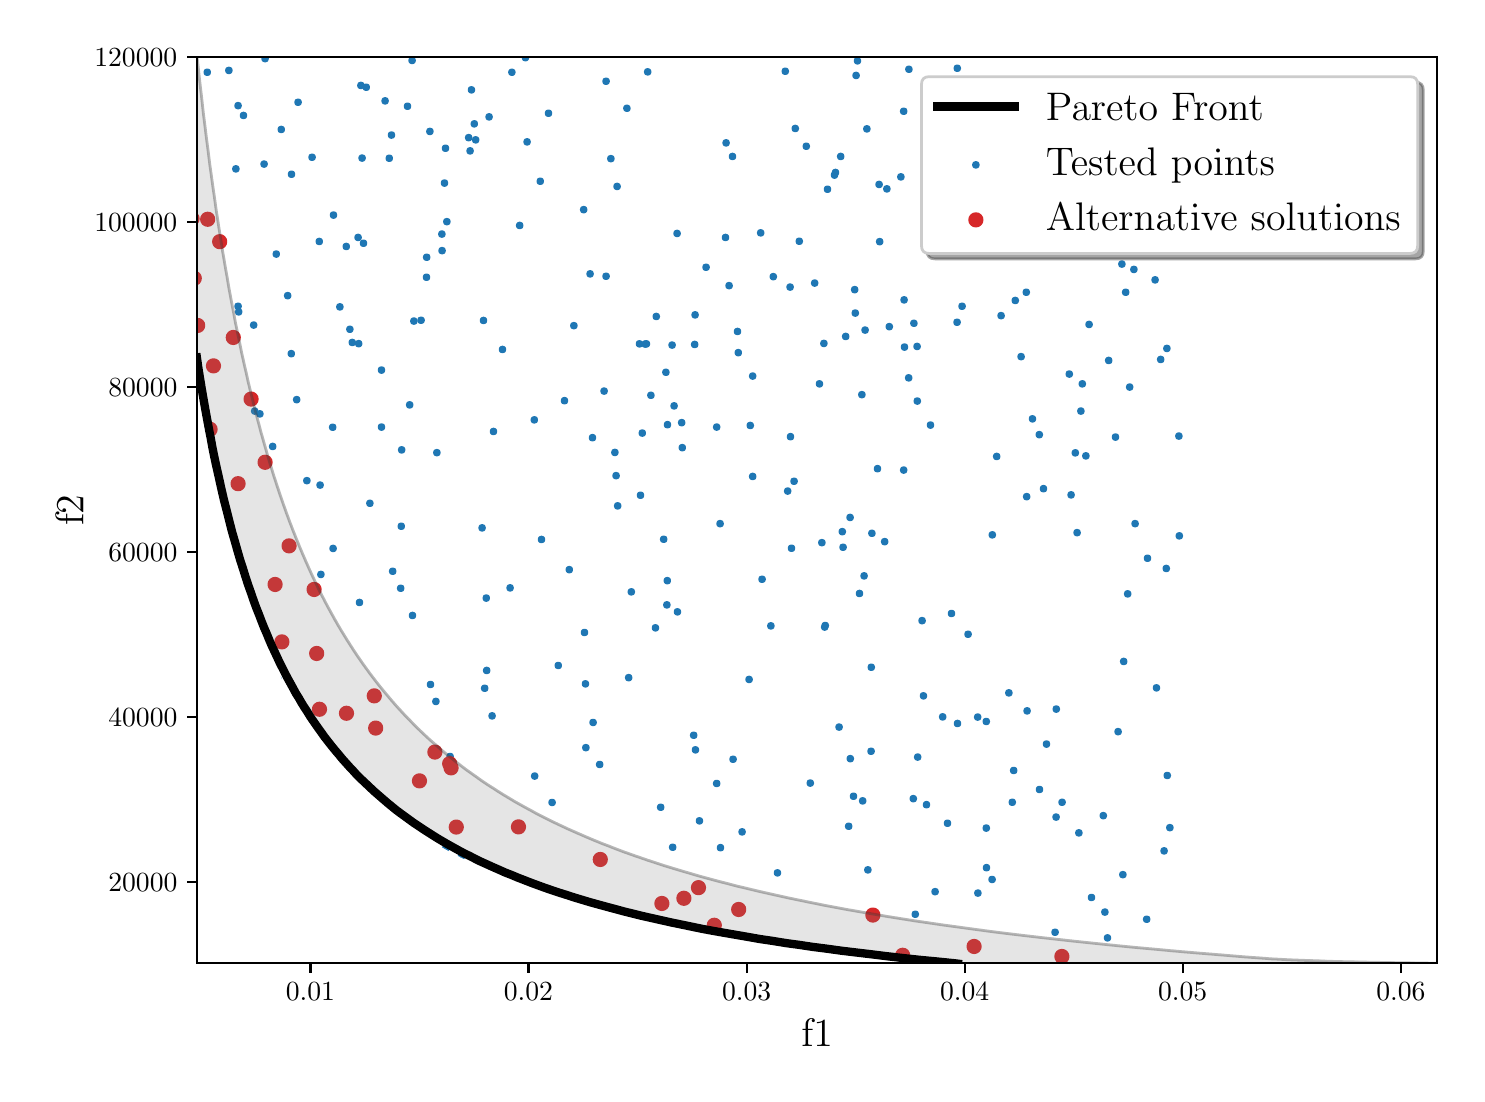 \begingroup%
\makeatletter%
\begin{pgfpicture}%
\pgfpathrectangle{\pgfpointorigin}{\pgfqpoint{7.147in}{5.232in}}%
\pgfusepath{use as bounding box, clip}%
\begin{pgfscope}%
\pgfsetbuttcap%
\pgfsetmiterjoin%
\definecolor{currentfill}{rgb}{1.0,1.0,1.0}%
\pgfsetfillcolor{currentfill}%
\pgfsetlinewidth{0.0pt}%
\definecolor{currentstroke}{rgb}{0.0,0.0,0.0}%
\pgfsetstrokecolor{currentstroke}%
\pgfsetdash{}{0pt}%
\pgfpathmoveto{\pgfqpoint{0.0in}{0.0in}}%
\pgfpathlineto{\pgfqpoint{7.147in}{0.0in}}%
\pgfpathlineto{\pgfqpoint{7.147in}{5.232in}}%
\pgfpathlineto{\pgfqpoint{0.0in}{5.232in}}%
\pgfpathlineto{\pgfqpoint{0.0in}{0.0in}}%
\pgfpathclose%
\pgfusepath{fill}%
\end{pgfscope}%
\begin{pgfscope}%
\pgfsetbuttcap%
\pgfsetmiterjoin%
\definecolor{currentfill}{rgb}{1.0,1.0,1.0}%
\pgfsetfillcolor{currentfill}%
\pgfsetlinewidth{0.0pt}%
\definecolor{currentstroke}{rgb}{0.0,0.0,0.0}%
\pgfsetstrokecolor{currentstroke}%
\pgfsetstrokeopacity{0.0}%
\pgfsetdash{}{0pt}%
\pgfpathmoveto{\pgfqpoint{0.847in}{0.554in}}%
\pgfpathlineto{\pgfqpoint{7.047in}{0.554in}}%
\pgfpathlineto{\pgfqpoint{7.047in}{5.084in}}%
\pgfpathlineto{\pgfqpoint{0.847in}{5.084in}}%
\pgfpathlineto{\pgfqpoint{0.847in}{0.554in}}%
\pgfpathclose%
\pgfusepath{fill}%
\end{pgfscope}%
\begin{pgfscope}%
\pgfpathrectangle{\pgfqpoint{0.847in}{0.554in}}{\pgfqpoint{6.2in}{4.53in}}%
\pgfusepath{clip}%
\pgfsetbuttcap%
\pgfsetroundjoin%
\definecolor{currentfill}{rgb}{0.122,0.467,0.706}%
\pgfsetfillcolor{currentfill}%
\pgfsetlinewidth{1.004pt}%
\definecolor{currentstroke}{rgb}{0.122,0.467,0.706}%
\pgfsetstrokecolor{currentstroke}%
\pgfsetdash{}{0pt}%
\pgfsys@defobject{currentmarker}{\pgfqpoint{-0.012in}{-0.012in}}{\pgfqpoint{0.012in}{0.012in}}{%
\pgfpathmoveto{\pgfqpoint{0.0in}{-0.012in}}%
\pgfpathcurveto{\pgfqpoint{0.003in}{-0.012in}}{\pgfqpoint{0.006in}{-0.011in}}{\pgfqpoint{0.009in}{-0.009in}}%
\pgfpathcurveto{\pgfqpoint{0.011in}{-0.006in}}{\pgfqpoint{0.012in}{-0.003in}}{\pgfqpoint{0.012in}{0.0in}}%
\pgfpathcurveto{\pgfqpoint{0.012in}{0.003in}}{\pgfqpoint{0.011in}{0.006in}}{\pgfqpoint{0.009in}{0.009in}}%
\pgfpathcurveto{\pgfqpoint{0.006in}{0.011in}}{\pgfqpoint{0.003in}{0.012in}}{\pgfqpoint{0.0in}{0.012in}}%
\pgfpathcurveto{\pgfqpoint{-0.003in}{0.012in}}{\pgfqpoint{-0.006in}{0.011in}}{\pgfqpoint{-0.009in}{0.009in}}%
\pgfpathcurveto{\pgfqpoint{-0.011in}{0.006in}}{\pgfqpoint{-0.012in}{0.003in}}{\pgfqpoint{-0.012in}{0.0in}}%
\pgfpathcurveto{\pgfqpoint{-0.012in}{-0.003in}}{\pgfqpoint{-0.011in}{-0.006in}}{\pgfqpoint{-0.009in}{-0.009in}}%
\pgfpathcurveto{\pgfqpoint{-0.006in}{-0.011in}}{\pgfqpoint{-0.003in}{-0.012in}}{\pgfqpoint{0.0in}{-0.012in}}%
\pgfpathlineto{\pgfqpoint{0.0in}{-0.012in}}%
\pgfpathclose%
\pgfusepath{stroke,fill}%
}%
\begin{pgfscope}%
\pgfsys@transformshift{1.994in}{3.984in}%
\pgfsys@useobject{currentmarker}{}%
\end{pgfscope}%
\begin{pgfscope}%
\pgfsys@transformshift{4.142in}{4.993in}%
\pgfsys@useobject{currentmarker}{}%
\end{pgfscope}%
\begin{pgfscope}%
\pgfsys@transformshift{3.445in}{3.235in}%
\pgfsys@useobject{currentmarker}{}%
\end{pgfscope}%
\begin{pgfscope}%
\pgfsys@transformshift{3.553in}{3.607in}%
\pgfsys@useobject{currentmarker}{}%
\end{pgfscope}%
\begin{pgfscope}%
\pgfsys@transformshift{4.712in}{0.222in}%
\pgfsys@useobject{currentmarker}{}%
\end{pgfscope}%
\begin{pgfscope}%
\pgfsys@transformshift{3.507in}{3.942in}%
\pgfsys@useobject{currentmarker}{}%
\end{pgfscope}%
\begin{pgfscope}%
\pgfsys@transformshift{0.981in}{2.418in}%
\pgfsys@useobject{currentmarker}{}%
\end{pgfscope}%
\begin{pgfscope}%
\pgfsys@transformshift{3.788in}{5.014in}%
\pgfsys@useobject{currentmarker}{}%
\end{pgfscope}%
\begin{pgfscope}%
\pgfsys@transformshift{3.087in}{3.65in}%
\pgfsys@useobject{currentmarker}{}%
\end{pgfscope}%
\begin{pgfscope}%
\pgfsys@transformshift{0.846in}{1.276in}%
\pgfsys@useobject{currentmarker}{}%
\end{pgfscope}%
\begin{pgfscope}%
\pgfsys@transformshift{0.737in}{4.31in}%
\pgfsys@useobject{currentmarker}{}%
\end{pgfscope}%
\begin{pgfscope}%
\pgfsys@transformshift{5.51in}{3.435in}%
\pgfsys@useobject{currentmarker}{}%
\end{pgfscope}%
\begin{pgfscope}%
\pgfsys@transformshift{0.702in}{3.609in}%
\pgfsys@useobject{currentmarker}{}%
\end{pgfscope}%
\begin{pgfscope}%
\pgfsys@transformshift{3.199in}{3.247in}%
\pgfsys@useobject{currentmarker}{}%
\end{pgfscope}%
\begin{pgfscope}%
\pgfsys@transformshift{1.3in}{3.892in}%
\pgfsys@useobject{currentmarker}{}%
\end{pgfscope}%
\begin{pgfscope}%
\pgfsys@transformshift{5.26in}{0.179in}%
\pgfsys@useobject{currentmarker}{}%
\end{pgfscope}%
\begin{pgfscope}%
\pgfsys@transformshift{2.812in}{4.001in}%
\pgfsys@useobject{currentmarker}{}%
\end{pgfscope}%
\begin{pgfscope}%
\pgfsys@transformshift{4.494in}{1.347in}%
\pgfsys@useobject{currentmarker}{}%
\end{pgfscope}%
\begin{pgfscope}%
\pgfsys@transformshift{3.659in}{0.47in}%
\pgfsys@useobject{currentmarker}{}%
\end{pgfscope}%
\begin{pgfscope}%
\pgfsys@transformshift{1.405in}{0.875in}%
\pgfsys@useobject{currentmarker}{}%
\end{pgfscope}%
\begin{pgfscope}%
\pgfsys@transformshift{4.438in}{0.799in}%
\pgfsys@useobject{currentmarker}{}%
\end{pgfscope}%
\begin{pgfscope}%
\pgfsys@transformshift{3.959in}{3.451in}%
\pgfsys@useobject{currentmarker}{}%
\end{pgfscope}%
\begin{pgfscope}%
\pgfsys@transformshift{0.378in}{1.996in}%
\pgfsys@useobject{currentmarker}{}%
\end{pgfscope}%
\begin{pgfscope}%
\pgfsys@transformshift{4.135in}{3.922in}%
\pgfsys@useobject{currentmarker}{}%
\end{pgfscope}%
\begin{pgfscope}%
\pgfsys@transformshift{1.655in}{3.652in}%
\pgfsys@useobject{currentmarker}{}%
\end{pgfscope}%
\begin{pgfscope}%
\pgfsys@transformshift{4.514in}{3.245in}%
\pgfsys@useobject{currentmarker}{}%
\end{pgfscope}%
\begin{pgfscope}%
\pgfsys@transformshift{0.822in}{4.277in}%
\pgfsys@useobject{currentmarker}{}%
\end{pgfscope}%
\begin{pgfscope}%
\pgfsys@transformshift{0.582in}{3.809in}%
\pgfsys@useobject{currentmarker}{}%
\end{pgfscope}%
\begin{pgfscope}%
\pgfsys@transformshift{3.165in}{1.334in}%
\pgfsys@useobject{currentmarker}{}%
\end{pgfscope}%
\begin{pgfscope}%
\pgfsys@transformshift{3.359in}{1.266in}%
\pgfsys@useobject{currentmarker}{}%
\end{pgfscope}%
\begin{pgfscope}%
\pgfsys@transformshift{2.863in}{1.073in}%
\pgfsys@useobject{currentmarker}{}%
\end{pgfscope}%
\begin{pgfscope}%
\pgfsys@transformshift{3.247in}{4.203in}%
\pgfsys@useobject{currentmarker}{}%
\end{pgfscope}%
\begin{pgfscope}%
\pgfsys@transformshift{0.964in}{0.477in}%
\pgfsys@useobject{currentmarker}{}%
\end{pgfscope}%
\begin{pgfscope}%
\pgfsys@transformshift{3.143in}{3.788in}%
\pgfsys@useobject{currentmarker}{}%
\end{pgfscope}%
\begin{pgfscope}%
\pgfsys@transformshift{1.833in}{0.966in}%
\pgfsys@useobject{currentmarker}{}%
\end{pgfscope}%
\begin{pgfscope}%
\pgfsys@transformshift{3.094in}{3.651in}%
\pgfsys@useobject{currentmarker}{}%
\end{pgfscope}%
\begin{pgfscope}%
\pgfsys@transformshift{1.063in}{2.196in}%
\pgfsys@useobject{currentmarker}{}%
\end{pgfscope}%
\begin{pgfscope}%
\pgfsys@transformshift{5.143in}{1.825in}%
\pgfsys@useobject{currentmarker}{}%
\end{pgfscope}%
\begin{pgfscope}%
\pgfsys@transformshift{2.554in}{0.807in}%
\pgfsys@useobject{currentmarker}{}%
\end{pgfscope}%
\begin{pgfscope}%
\pgfsys@transformshift{2.084in}{4.455in}%
\pgfsys@useobject{currentmarker}{}%
\end{pgfscope}%
\begin{pgfscope}%
\pgfsys@transformshift{5.079in}{2.927in}%
\pgfsys@useobject{currentmarker}{}%
\end{pgfscope}%
\begin{pgfscope}%
\pgfsys@transformshift{5.5in}{2.401in}%
\pgfsys@useobject{currentmarker}{}%
\end{pgfscope}%
\begin{pgfscope}%
\pgfsys@transformshift{2.205in}{4.682in}%
\pgfsys@useobject{currentmarker}{}%
\end{pgfscope}%
\begin{pgfscope}%
\pgfsys@transformshift{5.756in}{3.19in}%
\pgfsys@useobject{currentmarker}{}%
\end{pgfscope}%
\begin{pgfscope}%
\pgfsys@transformshift{4.196in}{0.329in}%
\pgfsys@useobject{currentmarker}{}%
\end{pgfscope}%
\begin{pgfscope}%
\pgfsys@transformshift{3.492in}{4.656in}%
\pgfsys@useobject{currentmarker}{}%
\end{pgfscope}%
\begin{pgfscope}%
\pgfsys@transformshift{4.472in}{2.267in}%
\pgfsys@useobject{currentmarker}{}%
\end{pgfscope}%
\begin{pgfscope}%
\pgfsys@transformshift{1.819in}{4.695in}%
\pgfsys@useobject{currentmarker}{}%
\end{pgfscope}%
\begin{pgfscope}%
\pgfsys@transformshift{1.432in}{2.423in}%
\pgfsys@useobject{currentmarker}{}%
\end{pgfscope}%
\begin{pgfscope}%
\pgfsys@transformshift{5.595in}{0.774in}%
\pgfsys@useobject{currentmarker}{}%
\end{pgfscope}%
\begin{pgfscope}%
\pgfsys@transformshift{0.682in}{2.855in}%
\pgfsys@useobject{currentmarker}{}%
\end{pgfscope}%
\begin{pgfscope}%
\pgfsys@transformshift{2.784in}{2.208in}%
\pgfsys@useobject{currentmarker}{}%
\end{pgfscope}%
\begin{pgfscope}%
\pgfsys@transformshift{1.052in}{4.842in}%
\pgfsys@useobject{currentmarker}{}%
\end{pgfscope}%
\begin{pgfscope}%
\pgfsys@transformshift{4.766in}{4.225in}%
\pgfsys@useobject{currentmarker}{}%
\end{pgfscope}%
\begin{pgfscope}%
\pgfsys@transformshift{4.221in}{2.704in}%
\pgfsys@useobject{currentmarker}{}%
\end{pgfscope}%
\begin{pgfscope}%
\pgfsys@transformshift{3.581in}{0.214in}%
\pgfsys@useobject{currentmarker}{}%
\end{pgfscope}%
\begin{pgfscope}%
\pgfsys@transformshift{3.392in}{4.034in}%
\pgfsys@useobject{currentmarker}{}%
\end{pgfscope}%
\begin{pgfscope}%
\pgfsys@transformshift{3.445in}{1.453in}%
\pgfsys@useobject{currentmarker}{}%
\end{pgfscope}%
\begin{pgfscope}%
\pgfsys@transformshift{2.272in}{2.731in}%
\pgfsys@useobject{currentmarker}{}%
\end{pgfscope}%
\begin{pgfscope}%
\pgfsys@transformshift{0.96in}{4.162in}%
\pgfsys@useobject{currentmarker}{}%
\end{pgfscope}%
\begin{pgfscope}%
\pgfsys@transformshift{3.607in}{1.973in}%
\pgfsys@useobject{currentmarker}{}%
\end{pgfscope}%
\begin{pgfscope}%
\pgfsys@transformshift{0.343in}{0.396in}%
\pgfsys@useobject{currentmarker}{}%
\end{pgfscope}%
\begin{pgfscope}%
\pgfsys@transformshift{1.561in}{3.836in}%
\pgfsys@useobject{currentmarker}{}%
\end{pgfscope}%
\begin{pgfscope}%
\pgfsys@transformshift{1.252in}{1.974in}%
\pgfsys@useobject{currentmarker}{}%
\end{pgfscope}%
\begin{pgfscope}%
\pgfsys@transformshift{0.833in}{3.979in}%
\pgfsys@useobject{currentmarker}{}%
\end{pgfscope}%
\begin{pgfscope}%
\pgfsys@transformshift{2.996in}{4.829in}%
\pgfsys@useobject{currentmarker}{}%
\end{pgfscope}%
\begin{pgfscope}%
\pgfsys@transformshift{5.237in}{0.373in}%
\pgfsys@useobject{currentmarker}{}%
\end{pgfscope}%
\begin{pgfscope}%
\pgfsys@transformshift{5.257in}{4.211in}%
\pgfsys@useobject{currentmarker}{}%
\end{pgfscope}%
\begin{pgfscope}%
\pgfsys@transformshift{1.922in}{5.068in}%
\pgfsys@useobject{currentmarker}{}%
\end{pgfscope}%
\begin{pgfscope}%
\pgfsys@transformshift{5.665in}{3.573in}%
\pgfsys@useobject{currentmarker}{}%
\end{pgfscope}%
\begin{pgfscope}%
\pgfsys@transformshift{2.421in}{5.009in}%
\pgfsys@useobject{currentmarker}{}%
\end{pgfscope}%
\begin{pgfscope}%
\pgfsys@transformshift{3.232in}{3.341in}%
\pgfsys@useobject{currentmarker}{}%
\end{pgfscope}%
\begin{pgfscope}%
\pgfsys@transformshift{3.767in}{0.329in}%
\pgfsys@useobject{currentmarker}{}%
\end{pgfscope}%
\begin{pgfscope}%
\pgfsys@transformshift{0.988in}{2.673in}%
\pgfsys@useobject{currentmarker}{}%
\end{pgfscope}%
\begin{pgfscope}%
\pgfsys@transformshift{0.689in}{1.214in}%
\pgfsys@useobject{currentmarker}{}%
\end{pgfscope}%
\begin{pgfscope}%
\pgfsys@transformshift{5.256in}{1.206in}%
\pgfsys@useobject{currentmarker}{}%
\end{pgfscope}%
\begin{pgfscope}%
\pgfsys@transformshift{5.266in}{3.315in}%
\pgfsys@useobject{currentmarker}{}%
\end{pgfscope}%
\begin{pgfscope}%
\pgfsys@transformshift{2.563in}{4.464in}%
\pgfsys@useobject{currentmarker}{}%
\end{pgfscope}%
\begin{pgfscope}%
\pgfsys@transformshift{4.09in}{3.688in}%
\pgfsys@useobject{currentmarker}{}%
\end{pgfscope}%
\begin{pgfscope}%
\pgfsys@transformshift{4.923in}{1.359in}%
\pgfsys@useobject{currentmarker}{}%
\end{pgfscope}%
\begin{pgfscope}%
\pgfsys@transformshift{1.769in}{3.235in}%
\pgfsys@useobject{currentmarker}{}%
\end{pgfscope}%
\begin{pgfscope}%
\pgfsys@transformshift{0.941in}{1.112in}%
\pgfsys@useobject{currentmarker}{}%
\end{pgfscope}%
\begin{pgfscope}%
\pgfsys@transformshift{1.733in}{1.891in}%
\pgfsys@useobject{currentmarker}{}%
\end{pgfscope}%
\begin{pgfscope}%
\pgfsys@transformshift{5.005in}{4.919in}%
\pgfsys@useobject{currentmarker}{}%
\end{pgfscope}%
\begin{pgfscope}%
\pgfsys@transformshift{0.836in}{0.502in}%
\pgfsys@useobject{currentmarker}{}%
\end{pgfscope}%
\begin{pgfscope}%
\pgfsys@transformshift{0.777in}{3.328in}%
\pgfsys@useobject{currentmarker}{}%
\end{pgfscope}%
\begin{pgfscope}%
\pgfsys@transformshift{1.271in}{2.161in}%
\pgfsys@useobject{currentmarker}{}%
\end{pgfscope}%
\begin{pgfscope}%
\pgfsys@transformshift{2.279in}{0.994in}%
\pgfsys@useobject{currentmarker}{}%
\end{pgfscope}%
\begin{pgfscope}%
\pgfsys@transformshift{4.995in}{2.887in}%
\pgfsys@useobject{currentmarker}{}%
\end{pgfscope}%
\begin{pgfscope}%
\pgfsys@transformshift{0.517in}{3.884in}%
\pgfsys@useobject{currentmarker}{}%
\end{pgfscope}%
\begin{pgfscope}%
\pgfsys@transformshift{5.758in}{2.691in}%
\pgfsys@useobject{currentmarker}{}%
\end{pgfscope}%
\begin{pgfscope}%
\pgfsys@transformshift{3.491in}{0.363in}%
\pgfsys@useobject{currentmarker}{}%
\end{pgfscope}%
\begin{pgfscope}%
\pgfsys@transformshift{0.509in}{2.818in}%
\pgfsys@useobject{currentmarker}{}%
\end{pgfscope}%
\begin{pgfscope}%
\pgfsys@transformshift{4.217in}{1.614in}%
\pgfsys@useobject{currentmarker}{}%
\end{pgfscope}%
\begin{pgfscope}%
\pgfsys@transformshift{5.439in}{3.185in}%
\pgfsys@useobject{currentmarker}{}%
\end{pgfscope}%
\begin{pgfscope}%
\pgfsys@transformshift{4.575in}{1.786in}%
\pgfsys@useobject{currentmarker}{}%
\end{pgfscope}%
\begin{pgfscope}%
\pgfsys@transformshift{5.601in}{4.797in}%
\pgfsys@useobject{currentmarker}{}%
\end{pgfscope}%
\begin{pgfscope}%
\pgfsys@transformshift{2.684in}{3.367in}%
\pgfsys@useobject{currentmarker}{}%
\end{pgfscope}%
\begin{pgfscope}%
\pgfsys@transformshift{1.182in}{4.55in}%
\pgfsys@useobject{currentmarker}{}%
\end{pgfscope}%
\begin{pgfscope}%
\pgfsys@transformshift{0.43in}{2.963in}%
\pgfsys@useobject{currentmarker}{}%
\end{pgfscope}%
\begin{pgfscope}%
\pgfsys@transformshift{2.295in}{2.018in}%
\pgfsys@useobject{currentmarker}{}%
\end{pgfscope}%
\begin{pgfscope}%
\pgfsys@transformshift{0.487in}{1.904in}%
\pgfsys@useobject{currentmarker}{}%
\end{pgfscope}%
\begin{pgfscope}%
\pgfsys@transformshift{3.281in}{0.879in}%
\pgfsys@useobject{currentmarker}{}%
\end{pgfscope}%
\begin{pgfscope}%
\pgfsys@transformshift{4.827in}{4.461in}%
\pgfsys@useobject{currentmarker}{}%
\end{pgfscope}%
\begin{pgfscope}%
\pgfsys@transformshift{4.537in}{0.912in}%
\pgfsys@useobject{currentmarker}{}%
\end{pgfscope}%
\begin{pgfscope}%
\pgfsys@transformshift{1.679in}{4.154in}%
\pgfsys@useobject{currentmarker}{}%
\end{pgfscope}%
\begin{pgfscope}%
\pgfsys@transformshift{1.535in}{1.474in}%
\pgfsys@useobject{currentmarker}{}%
\end{pgfscope}%
\begin{pgfscope}%
\pgfsys@transformshift{4.599in}{1.254in}%
\pgfsys@useobject{currentmarker}{}%
\end{pgfscope}%
\begin{pgfscope}%
\pgfsys@transformshift{4.967in}{3.587in}%
\pgfsys@useobject{currentmarker}{}%
\end{pgfscope}%
\begin{pgfscope}%
\pgfsys@transformshift{3.139in}{2.231in}%
\pgfsys@useobject{currentmarker}{}%
\end{pgfscope}%
\begin{pgfscope}%
\pgfsys@transformshift{2.096in}{4.262in}%
\pgfsys@useobject{currentmarker}{}%
\end{pgfscope}%
\begin{pgfscope}%
\pgfsys@transformshift{5.337in}{0.458in}%
\pgfsys@useobject{currentmarker}{}%
\end{pgfscope}%
\begin{pgfscope}%
\pgfsys@transformshift{5.059in}{1.423in}%
\pgfsys@useobject{currentmarker}{}%
\end{pgfscope}%
\begin{pgfscope}%
\pgfsys@transformshift{3.18in}{2.674in}%
\pgfsys@useobject{currentmarker}{}%
\end{pgfscope}%
\begin{pgfscope}%
\pgfsys@transformshift{1.506in}{0.923in}%
\pgfsys@useobject{currentmarker}{}%
\end{pgfscope}%
\begin{pgfscope}%
\pgfsys@transformshift{3.935in}{3.955in}%
\pgfsys@useobject{currentmarker}{}%
\end{pgfscope}%
\begin{pgfscope}%
\pgfsys@transformshift{1.899in}{4.839in}%
\pgfsys@useobject{currentmarker}{}%
\end{pgfscope}%
\begin{pgfscope}%
\pgfsys@transformshift{4.53in}{4.887in}%
\pgfsys@useobject{currentmarker}{}%
\end{pgfscope}%
\begin{pgfscope}%
\pgfsys@transformshift{2.966in}{0.231in}%
\pgfsys@useobject{currentmarker}{}%
\end{pgfscope}%
\begin{pgfscope}%
\pgfsys@transformshift{4.366in}{4.486in}%
\pgfsys@useobject{currentmarker}{}%
\end{pgfscope}%
\begin{pgfscope}%
\pgfsys@transformshift{0.9in}{4.274in}%
\pgfsys@useobject{currentmarker}{}%
\end{pgfscope}%
\begin{pgfscope}%
\pgfsys@transformshift{3.337in}{3.796in}%
\pgfsys@useobject{currentmarker}{}%
\end{pgfscope}%
\begin{pgfscope}%
\pgfsys@transformshift{2.322in}{1.791in}%
\pgfsys@useobject{currentmarker}{}%
\end{pgfscope}%
\begin{pgfscope}%
\pgfsys@transformshift{1.593in}{4.138in}%
\pgfsys@useobject{currentmarker}{}%
\end{pgfscope}%
\begin{pgfscope}%
\pgfsys@transformshift{4.822in}{0.973in}%
\pgfsys@useobject{currentmarker}{}%
\end{pgfscope}%
\begin{pgfscope}%
\pgfsys@transformshift{1.345in}{3.372in}%
\pgfsys@useobject{currentmarker}{}%
\end{pgfscope}%
\begin{pgfscope}%
\pgfsys@transformshift{1.8in}{0.527in}%
\pgfsys@useobject{currentmarker}{}%
\end{pgfscope}%
\begin{pgfscope}%
\pgfsys@transformshift{0.605in}{1.636in}%
\pgfsys@useobject{currentmarker}{}%
\end{pgfscope}%
\begin{pgfscope}%
\pgfsys@transformshift{1.307in}{2.641in}%
\pgfsys@useobject{currentmarker}{}%
\end{pgfscope}%
\begin{pgfscope}%
\pgfsys@transformshift{1.967in}{3.769in}%
\pgfsys@useobject{currentmarker}{}%
\end{pgfscope}%
\begin{pgfscope}%
\pgfsys@transformshift{0.913in}{2.101in}%
\pgfsys@useobject{currentmarker}{}%
\end{pgfscope}%
\begin{pgfscope}%
\pgfsys@transformshift{1.787in}{4.866in}%
\pgfsys@useobject{currentmarker}{}%
\end{pgfscope}%
\begin{pgfscope}%
\pgfsys@transformshift{3.458in}{0.681in}%
\pgfsys@useobject{currentmarker}{}%
\end{pgfscope}%
\begin{pgfscope}%
\pgfsys@transformshift{0.684in}{1.218in}%
\pgfsys@useobject{currentmarker}{}%
\end{pgfscope}%
\begin{pgfscope}%
\pgfsys@transformshift{3.988in}{2.243in}%
\pgfsys@useobject{currentmarker}{}%
\end{pgfscope}%
\begin{pgfscope}%
\pgfsys@transformshift{0.714in}{0.835in}%
\pgfsys@useobject{currentmarker}{}%
\end{pgfscope}%
\begin{pgfscope}%
\pgfsys@transformshift{4.145in}{0.576in}%
\pgfsys@useobject{currentmarker}{}%
\end{pgfscope}%
\begin{pgfscope}%
\pgfsys@transformshift{1.468in}{1.332in}%
\pgfsys@useobject{currentmarker}{}%
\end{pgfscope}%
\begin{pgfscope}%
\pgfsys@transformshift{3.749in}{1.006in}%
\pgfsys@useobject{currentmarker}{}%
\end{pgfscope}%
\begin{pgfscope}%
\pgfsys@transformshift{0.779in}{0.71in}%
\pgfsys@useobject{currentmarker}{}%
\end{pgfscope}%
\begin{pgfscope}%
\pgfsys@transformshift{3.489in}{4.183in}%
\pgfsys@useobject{currentmarker}{}%
\end{pgfscope}%
\begin{pgfscope}%
\pgfsys@transformshift{5.599in}{2.579in}%
\pgfsys@useobject{currentmarker}{}%
\end{pgfscope}%
\begin{pgfscope}%
\pgfsys@transformshift{3.591in}{0.527in}%
\pgfsys@useobject{currentmarker}{}%
\end{pgfscope}%
\begin{pgfscope}%
\pgfsys@transformshift{4.065in}{4.588in}%
\pgfsys@useobject{currentmarker}{}%
\end{pgfscope}%
\begin{pgfscope}%
\pgfsys@transformshift{1.445in}{2.103in}%
\pgfsys@useobject{currentmarker}{}%
\end{pgfscope}%
\begin{pgfscope}%
\pgfsys@transformshift{3.339in}{1.621in}%
\pgfsys@useobject{currentmarker}{}%
\end{pgfscope}%
\begin{pgfscope}%
\pgfsys@transformshift{4.997in}{1.816in}%
\pgfsys@useobject{currentmarker}{}%
\end{pgfscope}%
\begin{pgfscope}%
\pgfsys@transformshift{0.624in}{4.015in}%
\pgfsys@useobject{currentmarker}{}%
\end{pgfscope}%
\begin{pgfscope}%
\pgfsys@transformshift{4.861in}{0.396in}%
\pgfsys@useobject{currentmarker}{}%
\end{pgfscope}%
\begin{pgfscope}%
\pgfsys@transformshift{3.249in}{2.311in}%
\pgfsys@useobject{currentmarker}{}%
\end{pgfscope}%
\begin{pgfscope}%
\pgfsys@transformshift{4.187in}{3.72in}%
\pgfsys@useobject{currentmarker}{}%
\end{pgfscope}%
\begin{pgfscope}%
\pgfsys@transformshift{5.711in}{1.232in}%
\pgfsys@useobject{currentmarker}{}%
\end{pgfscope}%
\begin{pgfscope}%
\pgfsys@transformshift{0.497in}{4.105in}%
\pgfsys@useobject{currentmarker}{}%
\end{pgfscope}%
\begin{pgfscope}%
\pgfsys@transformshift{1.74in}{1.73in}%
\pgfsys@useobject{currentmarker}{}%
\end{pgfscope}%
\begin{pgfscope}%
\pgfsys@transformshift{3.312in}{0.175in}%
\pgfsys@useobject{currentmarker}{}%
\end{pgfscope}%
\begin{pgfscope}%
\pgfsys@transformshift{4.149in}{5.066in}%
\pgfsys@useobject{currentmarker}{}%
\end{pgfscope}%
\begin{pgfscope}%
\pgfsys@transformshift{5.245in}{0.223in}%
\pgfsys@useobject{currentmarker}{}%
\end{pgfscope}%
\begin{pgfscope}%
\pgfsys@transformshift{2.279in}{3.768in}%
\pgfsys@useobject{currentmarker}{}%
\end{pgfscope}%
\begin{pgfscope}%
\pgfsys@transformshift{3.196in}{2.346in}%
\pgfsys@useobject{currentmarker}{}%
\end{pgfscope}%
\begin{pgfscope}%
\pgfsys@transformshift{2.169in}{1.089in}%
\pgfsys@useobject{currentmarker}{}%
\end{pgfscope}%
\begin{pgfscope}%
\pgfsys@transformshift{4.649in}{1.753in}%
\pgfsys@useobject{currentmarker}{}%
\end{pgfscope}%
\begin{pgfscope}%
\pgfsys@transformshift{5.171in}{0.588in}%
\pgfsys@useobject{currentmarker}{}%
\end{pgfscope}%
\begin{pgfscope}%
\pgfsys@transformshift{3.625in}{2.988in}%
\pgfsys@useobject{currentmarker}{}%
\end{pgfscope}%
\begin{pgfscope}%
\pgfsys@transformshift{2.341in}{0.289in}%
\pgfsys@useobject{currentmarker}{}%
\end{pgfscope}%
\begin{pgfscope}%
\pgfsys@transformshift{2.569in}{2.673in}%
\pgfsys@useobject{currentmarker}{}%
\end{pgfscope}%
\begin{pgfscope}%
\pgfsys@transformshift{0.397in}{3.053in}%
\pgfsys@useobject{currentmarker}{}%
\end{pgfscope}%
\begin{pgfscope}%
\pgfsys@transformshift{0.376in}{2.21in}%
\pgfsys@useobject{currentmarker}{}%
\end{pgfscope}%
\begin{pgfscope}%
\pgfsys@transformshift{4.182in}{2.491in}%
\pgfsys@useobject{currentmarker}{}%
\end{pgfscope}%
\begin{pgfscope}%
\pgfsys@transformshift{3.42in}{0.289in}%
\pgfsys@useobject{currentmarker}{}%
\end{pgfscope}%
\begin{pgfscope}%
\pgfsys@transformshift{4.32in}{0.244in}%
\pgfsys@useobject{currentmarker}{}%
\end{pgfscope}%
\begin{pgfscope}%
\pgfsys@transformshift{0.923in}{2.119in}%
\pgfsys@useobject{currentmarker}{}%
\end{pgfscope}%
\begin{pgfscope}%
\pgfsys@transformshift{5.49in}{3.909in}%
\pgfsys@useobject{currentmarker}{}%
\end{pgfscope}%
\begin{pgfscope}%
\pgfsys@transformshift{4.794in}{1.032in}%
\pgfsys@useobject{currentmarker}{}%
\end{pgfscope}%
\begin{pgfscope}%
\pgfsys@transformshift{1.111in}{0.533in}%
\pgfsys@useobject{currentmarker}{}%
\end{pgfscope}%
\begin{pgfscope}%
\pgfsys@transformshift{1.623in}{3.658in}%
\pgfsys@useobject{currentmarker}{}%
\end{pgfscope}%
\begin{pgfscope}%
\pgfsys@transformshift{0.845in}{1.184in}%
\pgfsys@useobject{currentmarker}{}%
\end{pgfscope}%
\begin{pgfscope}%
\pgfsys@transformshift{4.226in}{0.795in}%
\pgfsys@useobject{currentmarker}{}%
\end{pgfscope}%
\begin{pgfscope}%
\pgfsys@transformshift{3.893in}{4.639in}%
\pgfsys@useobject{currentmarker}{}%
\end{pgfscope}%
\begin{pgfscope}%
\pgfsys@transformshift{1.825in}{2.514in}%
\pgfsys@useobject{currentmarker}{}%
\end{pgfscope}%
\begin{pgfscope}%
\pgfsys@transformshift{2.653in}{2.043in}%
\pgfsys@useobject{currentmarker}{}%
\end{pgfscope}%
\begin{pgfscope}%
\pgfsys@transformshift{1.87in}{3.121in}%
\pgfsys@useobject{currentmarker}{}%
\end{pgfscope}%
\begin{pgfscope}%
\pgfsys@transformshift{2.041in}{1.863in}%
\pgfsys@useobject{currentmarker}{}%
\end{pgfscope}%
\begin{pgfscope}%
\pgfsys@transformshift{4.034in}{4.495in}%
\pgfsys@useobject{currentmarker}{}%
\end{pgfscope}%
\begin{pgfscope}%
\pgfsys@transformshift{1.711in}{2.854in}%
\pgfsys@useobject{currentmarker}{}%
\end{pgfscope}%
\begin{pgfscope}%
\pgfsys@transformshift{2.47in}{0.4in}%
\pgfsys@useobject{currentmarker}{}%
\end{pgfscope}%
\begin{pgfscope}%
\pgfsys@transformshift{2.485in}{0.415in}%
\pgfsys@useobject{currentmarker}{}%
\end{pgfscope}%
\begin{pgfscope}%
\pgfsys@transformshift{4.793in}{1.763in}%
\pgfsys@useobject{currentmarker}{}%
\end{pgfscope}%
\begin{pgfscope}%
\pgfsys@transformshift{1.187in}{5.077in}%
\pgfsys@useobject{currentmarker}{}%
\end{pgfscope}%
\begin{pgfscope}%
\pgfsys@transformshift{2.072in}{4.117in}%
\pgfsys@useobject{currentmarker}{}%
\end{pgfscope}%
\begin{pgfscope}%
\pgfsys@transformshift{3.812in}{3.935in}%
\pgfsys@useobject{currentmarker}{}%
\end{pgfscope}%
\begin{pgfscope}%
\pgfsys@transformshift{4.138in}{3.805in}%
\pgfsys@useobject{currentmarker}{}%
\end{pgfscope}%
\begin{pgfscope}%
\pgfsys@transformshift{0.337in}{3.927in}%
\pgfsys@useobject{currentmarker}{}%
\end{pgfscope}%
\begin{pgfscope}%
\pgfsys@transformshift{5.049in}{4.964in}%
\pgfsys@useobject{currentmarker}{}%
\end{pgfscope}%
\begin{pgfscope}%
\pgfsys@transformshift{5.644in}{1.931in}%
\pgfsys@useobject{currentmarker}{}%
\end{pgfscope}%
\begin{pgfscope}%
\pgfsys@transformshift{5.637in}{3.971in}%
\pgfsys@useobject{currentmarker}{}%
\end{pgfscope}%
\begin{pgfscope}%
\pgfsys@transformshift{4.175in}{1.366in}%
\pgfsys@useobject{currentmarker}{}%
\end{pgfscope}%
\begin{pgfscope}%
\pgfsys@transformshift{5.319in}{0.883in}%
\pgfsys@useobject{currentmarker}{}%
\end{pgfscope}%
\begin{pgfscope}%
\pgfsys@transformshift{2.46in}{4.243in}%
\pgfsys@useobject{currentmarker}{}%
\end{pgfscope}%
\begin{pgfscope}%
\pgfsys@transformshift{4.521in}{0.353in}%
\pgfsys@useobject{currentmarker}{}%
\end{pgfscope}%
\begin{pgfscope}%
\pgfsys@transformshift{3.005in}{1.982in}%
\pgfsys@useobject{currentmarker}{}%
\end{pgfscope}%
\begin{pgfscope}%
\pgfsys@transformshift{3.191in}{3.509in}%
\pgfsys@useobject{currentmarker}{}%
\end{pgfscope}%
\begin{pgfscope}%
\pgfsys@transformshift{1.865in}{2.429in}%
\pgfsys@useobject{currentmarker}{}%
\end{pgfscope}%
\begin{pgfscope}%
\pgfsys@transformshift{5.698in}{1.493in}%
\pgfsys@useobject{currentmarker}{}%
\end{pgfscope}%
\begin{pgfscope}%
\pgfsys@transformshift{4.45in}{1.585in}%
\pgfsys@useobject{currentmarker}{}%
\end{pgfscope}%
\begin{pgfscope}%
\pgfsys@transformshift{2.112in}{1.588in}%
\pgfsys@useobject{currentmarker}{}%
\end{pgfscope}%
\begin{pgfscope}%
\pgfsys@transformshift{5.531in}{4.023in}%
\pgfsys@useobject{currentmarker}{}%
\end{pgfscope}%
\begin{pgfscope}%
\pgfsys@transformshift{1.459in}{1.824in}%
\pgfsys@useobject{currentmarker}{}%
\end{pgfscope}%
\begin{pgfscope}%
\pgfsys@transformshift{1.13in}{3.745in}%
\pgfsys@useobject{currentmarker}{}%
\end{pgfscope}%
\begin{pgfscope}%
\pgfsys@transformshift{1.063in}{1.257in}%
\pgfsys@useobject{currentmarker}{}%
\end{pgfscope}%
\begin{pgfscope}%
\pgfsys@transformshift{0.766in}{2.0in}%
\pgfsys@useobject{currentmarker}{}%
\end{pgfscope}%
\begin{pgfscope}%
\pgfsys@transformshift{1.983in}{0.19in}%
\pgfsys@useobject{currentmarker}{}%
\end{pgfscope}%
\begin{pgfscope}%
\pgfsys@transformshift{1.436in}{0.835in}%
\pgfsys@useobject{currentmarker}{}%
\end{pgfscope}%
\begin{pgfscope}%
\pgfsys@transformshift{3.625in}{3.49in}%
\pgfsys@useobject{currentmarker}{}%
\end{pgfscope}%
\begin{pgfscope}%
\pgfsys@transformshift{4.823in}{2.696in}%
\pgfsys@useobject{currentmarker}{}%
\end{pgfscope}%
\begin{pgfscope}%
\pgfsys@transformshift{3.716in}{2.241in}%
\pgfsys@useobject{currentmarker}{}%
\end{pgfscope}%
\begin{pgfscope}%
\pgfsys@transformshift{3.832in}{2.964in}%
\pgfsys@useobject{currentmarker}{}%
\end{pgfscope}%
\begin{pgfscope}%
\pgfsys@transformshift{3.665in}{4.206in}%
\pgfsys@useobject{currentmarker}{}%
\end{pgfscope}%
\begin{pgfscope}%
\pgfsys@transformshift{4.057in}{1.735in}%
\pgfsys@useobject{currentmarker}{}%
\end{pgfscope}%
\begin{pgfscope}%
\pgfsys@transformshift{5.383in}{4.635in}%
\pgfsys@useobject{currentmarker}{}%
\end{pgfscope}%
\begin{pgfscope}%
\pgfsys@transformshift{1.352in}{4.859in}%
\pgfsys@useobject{currentmarker}{}%
\end{pgfscope}%
\begin{pgfscope}%
\pgfsys@transformshift{4.979in}{4.602in}%
\pgfsys@useobject{currentmarker}{}%
\end{pgfscope}%
\begin{pgfscope}%
\pgfsys@transformshift{5.537in}{2.752in}%
\pgfsys@useobject{currentmarker}{}%
\end{pgfscope}%
\begin{pgfscope}%
\pgfsys@transformshift{5.102in}{4.653in}%
\pgfsys@useobject{currentmarker}{}%
\end{pgfscope}%
\begin{pgfscope}%
\pgfsys@transformshift{4.171in}{3.397in}%
\pgfsys@useobject{currentmarker}{}%
\end{pgfscope}%
\begin{pgfscope}%
\pgfsys@transformshift{1.527in}{2.628in}%
\pgfsys@useobject{currentmarker}{}%
\end{pgfscope}%
\begin{pgfscope}%
\pgfsys@transformshift{3.981in}{3.653in}%
\pgfsys@useobject{currentmarker}{}%
\end{pgfscope}%
\begin{pgfscope}%
\pgfsys@transformshift{5.723in}{4.957in}%
\pgfsys@useobject{currentmarker}{}%
\end{pgfscope}%
\begin{pgfscope}%
\pgfsys@transformshift{5.603in}{0.177in}%
\pgfsys@useobject{currentmarker}{}%
\end{pgfscope}%
\begin{pgfscope}%
\pgfsys@transformshift{4.672in}{3.839in}%
\pgfsys@useobject{currentmarker}{}%
\end{pgfscope}%
\begin{pgfscope}%
\pgfsys@transformshift{2.942in}{2.992in}%
\pgfsys@useobject{currentmarker}{}%
\end{pgfscope}%
\begin{pgfscope}%
\pgfsys@transformshift{4.647in}{3.759in}%
\pgfsys@useobject{currentmarker}{}%
\end{pgfscope}%
\begin{pgfscope}%
\pgfsys@transformshift{5.675in}{4.678in}%
\pgfsys@useobject{currentmarker}{}%
\end{pgfscope}%
\begin{pgfscope}%
\pgfsys@transformshift{5.264in}{4.931in}%
\pgfsys@useobject{currentmarker}{}%
\end{pgfscope}%
\begin{pgfscope}%
\pgfsys@transformshift{5.682in}{1.116in}%
\pgfsys@useobject{currentmarker}{}%
\end{pgfscope}%
\begin{pgfscope}%
\pgfsys@transformshift{4.479in}{1.891in}%
\pgfsys@useobject{currentmarker}{}%
\end{pgfscope}%
\begin{pgfscope}%
\pgfsys@transformshift{1.666in}{4.943in}%
\pgfsys@useobject{currentmarker}{}%
\end{pgfscope}%
\begin{pgfscope}%
\pgfsys@transformshift{0.838in}{0.626in}%
\pgfsys@useobject{currentmarker}{}%
\end{pgfscope}%
\begin{pgfscope}%
\pgfsys@transformshift{4.218in}{2.034in}%
\pgfsys@useobject{currentmarker}{}%
\end{pgfscope}%
\begin{pgfscope}%
\pgfsys@transformshift{0.475in}{1.952in}%
\pgfsys@useobject{currentmarker}{}%
\end{pgfscope}%
\begin{pgfscope}%
\pgfsys@transformshift{2.66in}{0.364in}%
\pgfsys@useobject{currentmarker}{}%
\end{pgfscope}%
\begin{pgfscope}%
\pgfsys@transformshift{5.48in}{2.063in}%
\pgfsys@useobject{currentmarker}{}%
\end{pgfscope}%
\begin{pgfscope}%
\pgfsys@transformshift{2.293in}{2.38in}%
\pgfsys@useobject{currentmarker}{}%
\end{pgfscope}%
\begin{pgfscope}%
\pgfsys@transformshift{5.378in}{1.292in}%
\pgfsys@useobject{currentmarker}{}%
\end{pgfscope}%
\begin{pgfscope}%
\pgfsys@transformshift{2.219in}{4.921in}%
\pgfsys@useobject{currentmarker}{}%
\end{pgfscope}%
\begin{pgfscope}%
\pgfsys@transformshift{3.897in}{0.25in}%
\pgfsys@useobject{currentmarker}{}%
\end{pgfscope}%
\begin{pgfscope}%
\pgfsys@transformshift{3.985in}{2.235in}%
\pgfsys@useobject{currentmarker}{}%
\end{pgfscope}%
\begin{pgfscope}%
\pgfsys@transformshift{2.916in}{4.577in}%
\pgfsys@useobject{currentmarker}{}%
\end{pgfscope}%
\begin{pgfscope}%
\pgfsys@transformshift{2.374in}{3.623in}%
\pgfsys@useobject{currentmarker}{}%
\end{pgfscope}%
\begin{pgfscope}%
\pgfsys@transformshift{0.556in}{2.487in}%
\pgfsys@useobject{currentmarker}{}%
\end{pgfscope}%
\begin{pgfscope}%
\pgfsys@transformshift{3.48in}{0.701in}%
\pgfsys@useobject{currentmarker}{}%
\end{pgfscope}%
\begin{pgfscope}%
\pgfsys@transformshift{0.719in}{2.255in}%
\pgfsys@useobject{currentmarker}{}%
\end{pgfscope}%
\begin{pgfscope}%
\pgfsys@transformshift{4.845in}{3.088in}%
\pgfsys@useobject{currentmarker}{}%
\end{pgfscope}%
\begin{pgfscope}%
\pgfsys@transformshift{4.375in}{0.594in}%
\pgfsys@useobject{currentmarker}{}%
\end{pgfscope}%
\begin{pgfscope}%
\pgfsys@transformshift{4.428in}{1.377in}%
\pgfsys@useobject{currentmarker}{}%
\end{pgfscope}%
\begin{pgfscope}%
\pgfsys@transformshift{2.143in}{1.235in}%
\pgfsys@useobject{currentmarker}{}%
\end{pgfscope}%
\begin{pgfscope}%
\pgfsys@transformshift{4.105in}{1.239in}%
\pgfsys@useobject{currentmarker}{}%
\end{pgfscope}%
\begin{pgfscope}%
\pgfsys@transformshift{1.045in}{0.375in}%
\pgfsys@useobject{currentmarker}{}%
\end{pgfscope}%
\begin{pgfscope}%
\pgfsys@transformshift{4.382in}{3.871in}%
\pgfsys@useobject{currentmarker}{}%
\end{pgfscope}%
\begin{pgfscope}%
\pgfsys@transformshift{1.91in}{3.346in}%
\pgfsys@useobject{currentmarker}{}%
\end{pgfscope}%
\begin{pgfscope}%
\pgfsys@transformshift{5.097in}{0.177in}%
\pgfsys@useobject{currentmarker}{}%
\end{pgfscope}%
\begin{pgfscope}%
\pgfsys@transformshift{4.448in}{3.365in}%
\pgfsys@useobject{currentmarker}{}%
\end{pgfscope}%
\begin{pgfscope}%
\pgfsys@transformshift{1.652in}{4.183in}%
\pgfsys@useobject{currentmarker}{}%
\end{pgfscope}%
\begin{pgfscope}%
\pgfsys@transformshift{1.462in}{2.945in}%
\pgfsys@useobject{currentmarker}{}%
\end{pgfscope}%
\begin{pgfscope}%
\pgfsys@transformshift{0.85in}{0.557in}%
\pgfsys@useobject{currentmarker}{}%
\end{pgfscope}%
\begin{pgfscope}%
\pgfsys@transformshift{4.589in}{4.378in}%
\pgfsys@useobject{currentmarker}{}%
\end{pgfscope}%
\begin{pgfscope}%
\pgfsys@transformshift{2.78in}{4.322in}%
\pgfsys@useobject{currentmarker}{}%
\end{pgfscope}%
\begin{pgfscope}%
\pgfsys@transformshift{4.648in}{5.029in}%
\pgfsys@useobject{currentmarker}{}%
\end{pgfscope}%
\begin{pgfscope}%
\pgfsys@transformshift{2.233in}{4.751in}%
\pgfsys@useobject{currentmarker}{}%
\end{pgfscope}%
\begin{pgfscope}%
\pgfsys@transformshift{4.285in}{2.662in}%
\pgfsys@useobject{currentmarker}{}%
\end{pgfscope}%
\begin{pgfscope}%
\pgfsys@transformshift{1.466in}{2.498in}%
\pgfsys@useobject{currentmarker}{}%
\end{pgfscope}%
\begin{pgfscope}%
\pgfsys@transformshift{3.143in}{0.739in}%
\pgfsys@useobject{currentmarker}{}%
\end{pgfscope}%
\begin{pgfscope}%
\pgfsys@transformshift{0.551in}{0.866in}%
\pgfsys@useobject{currentmarker}{}%
\end{pgfscope}%
\begin{pgfscope}%
\pgfsys@transformshift{5.291in}{3.091in}%
\pgfsys@useobject{currentmarker}{}%
\end{pgfscope}%
\begin{pgfscope}%
\pgfsys@transformshift{2.999in}{0.487in}%
\pgfsys@useobject{currentmarker}{}%
\end{pgfscope}%
\begin{pgfscope}%
\pgfsys@transformshift{3.171in}{0.853in}%
\pgfsys@useobject{currentmarker}{}%
\end{pgfscope}%
\begin{pgfscope}%
\pgfsys@transformshift{1.959in}{1.466in}%
\pgfsys@useobject{currentmarker}{}%
\end{pgfscope}%
\begin{pgfscope}%
\pgfsys@transformshift{4.699in}{4.231in}%
\pgfsys@useobject{currentmarker}{}%
\end{pgfscope}%
\begin{pgfscope}%
\pgfsys@transformshift{3.354in}{0.932in}%
\pgfsys@useobject{currentmarker}{}%
\end{pgfscope}%
\begin{pgfscope}%
\pgfsys@transformshift{0.552in}{3.233in}%
\pgfsys@useobject{currentmarker}{}%
\end{pgfscope}%
\begin{pgfscope}%
\pgfsys@transformshift{4.93in}{1.518in}%
\pgfsys@useobject{currentmarker}{}%
\end{pgfscope}%
\begin{pgfscope}%
\pgfsys@transformshift{0.339in}{2.898in}%
\pgfsys@useobject{currentmarker}{}%
\end{pgfscope}%
\begin{pgfscope}%
\pgfsys@transformshift{4.732in}{0.638in}%
\pgfsys@useobject{currentmarker}{}%
\end{pgfscope}%
\begin{pgfscope}%
\pgfsys@transformshift{0.408in}{1.528in}%
\pgfsys@useobject{currentmarker}{}%
\end{pgfscope}%
\begin{pgfscope}%
\pgfsys@transformshift{0.881in}{2.776in}%
\pgfsys@useobject{currentmarker}{}%
\end{pgfscope}%
\begin{pgfscope}%
\pgfsys@transformshift{2.011in}{4.713in}%
\pgfsys@useobject{currentmarker}{}%
\end{pgfscope}%
\begin{pgfscope}%
\pgfsys@transformshift{4.075in}{0.279in}%
\pgfsys@useobject{currentmarker}{}%
\end{pgfscope}%
\begin{pgfscope}%
\pgfsys@transformshift{4.749in}{4.383in}%
\pgfsys@useobject{currentmarker}{}%
\end{pgfscope}%
\begin{pgfscope}%
\pgfsys@transformshift{1.529in}{4.295in}%
\pgfsys@useobject{currentmarker}{}%
\end{pgfscope}%
\begin{pgfscope}%
\pgfsys@transformshift{0.667in}{2.807in}%
\pgfsys@useobject{currentmarker}{}%
\end{pgfscope}%
\begin{pgfscope}%
\pgfsys@transformshift{1.095in}{0.487in}%
\pgfsys@useobject{currentmarker}{}%
\end{pgfscope}%
\begin{pgfscope}%
\pgfsys@transformshift{1.225in}{3.138in}%
\pgfsys@useobject{currentmarker}{}%
\end{pgfscope}%
\begin{pgfscope}%
\pgfsys@transformshift{0.857in}{2.131in}%
\pgfsys@useobject{currentmarker}{}%
\end{pgfscope}%
\begin{pgfscope}%
\pgfsys@transformshift{3.613in}{3.243in}%
\pgfsys@useobject{currentmarker}{}%
\end{pgfscope}%
\begin{pgfscope}%
\pgfsys@transformshift{4.249in}{3.027in}%
\pgfsys@useobject{currentmarker}{}%
\end{pgfscope}%
\begin{pgfscope}%
\pgfsys@transformshift{1.237in}{2.448in}%
\pgfsys@useobject{currentmarker}{}%
\end{pgfscope}%
\begin{pgfscope}%
\pgfsys@transformshift{0.514in}{2.909in}%
\pgfsys@useobject{currentmarker}{}%
\end{pgfscope}%
\begin{pgfscope}%
\pgfsys@transformshift{2.497in}{4.661in}%
\pgfsys@useobject{currentmarker}{}%
\end{pgfscope}%
\begin{pgfscope}%
\pgfsys@transformshift{3.073in}{3.205in}%
\pgfsys@useobject{currentmarker}{}%
\end{pgfscope}%
\begin{pgfscope}%
\pgfsys@transformshift{0.764in}{3.739in}%
\pgfsys@useobject{currentmarker}{}%
\end{pgfscope}%
\begin{pgfscope}%
\pgfsys@transformshift{2.789in}{1.951in}%
\pgfsys@useobject{currentmarker}{}%
\end{pgfscope}%
\begin{pgfscope}%
\pgfsys@transformshift{4.26in}{4.162in}%
\pgfsys@useobject{currentmarker}{}%
\end{pgfscope}%
\begin{pgfscope}%
\pgfsys@transformshift{2.708in}{2.522in}%
\pgfsys@useobject{currentmarker}{}%
\end{pgfscope}%
\begin{pgfscope}%
\pgfsys@transformshift{0.578in}{0.8in}%
\pgfsys@useobject{currentmarker}{}%
\end{pgfscope}%
\begin{pgfscope}%
\pgfsys@transformshift{2.036in}{1.61in}%
\pgfsys@useobject{currentmarker}{}%
\end{pgfscope}%
\begin{pgfscope}%
\pgfsys@transformshift{0.567in}{3.682in}%
\pgfsys@useobject{currentmarker}{}%
\end{pgfscope}%
\begin{pgfscope}%
\pgfsys@transformshift{4.906in}{1.906in}%
\pgfsys@useobject{currentmarker}{}%
\end{pgfscope}%
\begin{pgfscope}%
\pgfsys@transformshift{1.995in}{4.084in}%
\pgfsys@useobject{currentmarker}{}%
\end{pgfscope}%
\begin{pgfscope}%
\pgfsys@transformshift{5.386in}{0.81in}%
\pgfsys@useobject{currentmarker}{}%
\end{pgfscope}%
\begin{pgfscope}%
\pgfsys@transformshift{4.38in}{3.02in}%
\pgfsys@useobject{currentmarker}{}%
\end{pgfscope}%
\begin{pgfscope}%
\pgfsys@transformshift{2.034in}{0.376in}%
\pgfsys@useobject{currentmarker}{}%
\end{pgfscope}%
\begin{pgfscope}%
\pgfsys@transformshift{5.696in}{3.628in}%
\pgfsys@useobject{currentmarker}{}%
\end{pgfscope}%
\begin{pgfscope}%
\pgfsys@transformshift{1.268in}{4.723in}%
\pgfsys@useobject{currentmarker}{}%
\end{pgfscope}%
\begin{pgfscope}%
\pgfsys@transformshift{1.924in}{2.293in}%
\pgfsys@useobject{currentmarker}{}%
\end{pgfscope}%
\begin{pgfscope}%
\pgfsys@transformshift{4.515in}{4.119in}%
\pgfsys@useobject{currentmarker}{}%
\end{pgfscope}%
\begin{pgfscope}%
\pgfsys@transformshift{5.746in}{4.844in}%
\pgfsys@useobject{currentmarker}{}%
\end{pgfscope}%
\begin{pgfscope}%
\pgfsys@transformshift{2.824in}{3.182in}%
\pgfsys@useobject{currentmarker}{}%
\end{pgfscope}%
\begin{pgfscope}%
\pgfsys@transformshift{5.094in}{1.65in}%
\pgfsys@useobject{currentmarker}{}%
\end{pgfscope}%
\begin{pgfscope}%
\pgfsys@transformshift{1.23in}{1.559in}%
\pgfsys@useobject{currentmarker}{}%
\end{pgfscope}%
\begin{pgfscope}%
\pgfsys@transformshift{5.137in}{0.709in}%
\pgfsys@useobject{currentmarker}{}%
\end{pgfscope}%
\begin{pgfscope}%
\pgfsys@transformshift{3.913in}{1.455in}%
\pgfsys@useobject{currentmarker}{}%
\end{pgfscope}%
\begin{pgfscope}%
\pgfsys@transformshift{2.892in}{3.989in}%
\pgfsys@useobject{currentmarker}{}%
\end{pgfscope}%
\begin{pgfscope}%
\pgfsys@transformshift{2.489in}{5.082in}%
\pgfsys@useobject{currentmarker}{}%
\end{pgfscope}%
\begin{pgfscope}%
\pgfsys@transformshift{0.489in}{3.107in}%
\pgfsys@useobject{currentmarker}{}%
\end{pgfscope}%
\begin{pgfscope}%
\pgfsys@transformshift{3.999in}{4.424in}%
\pgfsys@useobject{currentmarker}{}%
\end{pgfscope}%
\begin{pgfscope}%
\pgfsys@transformshift{3.527in}{1.574in}%
\pgfsys@useobject{currentmarker}{}%
\end{pgfscope}%
\begin{pgfscope}%
\pgfsys@transformshift{2.412in}{2.431in}%
\pgfsys@useobject{currentmarker}{}%
\end{pgfscope}%
\begin{pgfscope}%
\pgfsys@transformshift{5.399in}{0.681in}%
\pgfsys@useobject{currentmarker}{}%
\end{pgfscope}%
\begin{pgfscope}%
\pgfsys@transformshift{2.892in}{4.964in}%
\pgfsys@useobject{currentmarker}{}%
\end{pgfscope}%
\begin{pgfscope}%
\pgfsys@transformshift{2.285in}{1.929in}%
\pgfsys@useobject{currentmarker}{}%
\end{pgfscope}%
\begin{pgfscope}%
\pgfsys@transformshift{3.222in}{3.645in}%
\pgfsys@useobject{currentmarker}{}%
\end{pgfscope}%
\begin{pgfscope}%
\pgfsys@transformshift{2.307in}{4.786in}%
\pgfsys@useobject{currentmarker}{}%
\end{pgfscope}%
\begin{pgfscope}%
\pgfsys@transformshift{3.819in}{2.629in}%
\pgfsys@useobject{currentmarker}{}%
\end{pgfscope}%
\begin{pgfscope}%
\pgfsys@transformshift{2.533in}{3.271in}%
\pgfsys@useobject{currentmarker}{}%
\end{pgfscope}%
\begin{pgfscope}%
\pgfsys@transformshift{1.934in}{0.49in}%
\pgfsys@useobject{currentmarker}{}%
\end{pgfscope}%
\begin{pgfscope}%
\pgfsys@transformshift{3.524in}{4.588in}%
\pgfsys@useobject{currentmarker}{}%
\end{pgfscope}%
\begin{pgfscope}%
\pgfsys@transformshift{1.808in}{4.579in}%
\pgfsys@useobject{currentmarker}{}%
\end{pgfscope}%
\begin{pgfscope}%
\pgfsys@transformshift{2.72in}{0.457in}%
\pgfsys@useobject{currentmarker}{}%
\end{pgfscope}%
\begin{pgfscope}%
\pgfsys@transformshift{1.614in}{0.239in}%
\pgfsys@useobject{currentmarker}{}%
\end{pgfscope}%
\begin{pgfscope}%
\pgfsys@transformshift{1.006in}{5.018in}%
\pgfsys@useobject{currentmarker}{}%
\end{pgfscope}%
\begin{pgfscope}%
\pgfsys@transformshift{3.555in}{0.823in}%
\pgfsys@useobject{currentmarker}{}%
\end{pgfscope}%
\begin{pgfscope}%
\pgfsys@transformshift{3.858in}{4.164in}%
\pgfsys@useobject{currentmarker}{}%
\end{pgfscope}%
\begin{pgfscope}%
\pgfsys@transformshift{4.129in}{1.389in}%
\pgfsys@useobject{currentmarker}{}%
\end{pgfscope}%
\begin{pgfscope}%
\pgfsys@transformshift{4.196in}{4.726in}%
\pgfsys@useobject{currentmarker}{}%
\end{pgfscope}%
\begin{pgfscope}%
\pgfsys@transformshift{1.161in}{3.301in}%
\pgfsys@useobject{currentmarker}{}%
\end{pgfscope}%
\begin{pgfscope}%
\pgfsys@transformshift{1.423in}{0.219in}%
\pgfsys@useobject{currentmarker}{}%
\end{pgfscope}%
\begin{pgfscope}%
\pgfsys@transformshift{3.273in}{3.132in}%
\pgfsys@useobject{currentmarker}{}%
\end{pgfscope}%
\begin{pgfscope}%
\pgfsys@transformshift{5.088in}{0.36in}%
\pgfsys@useobject{currentmarker}{}%
\end{pgfscope}%
\begin{pgfscope}%
\pgfsys@transformshift{0.858in}{0.28in}%
\pgfsys@useobject{currentmarker}{}%
\end{pgfscope}%
\begin{pgfscope}%
\pgfsys@transformshift{4.75in}{1.785in}%
\pgfsys@useobject{currentmarker}{}%
\end{pgfscope}%
\begin{pgfscope}%
\pgfsys@transformshift{5.172in}{1.359in}%
\pgfsys@useobject{currentmarker}{}%
\end{pgfscope}%
\begin{pgfscope}%
\pgfsys@transformshift{4.112in}{2.783in}%
\pgfsys@useobject{currentmarker}{}%
\end{pgfscope}%
\begin{pgfscope}%
\pgfsys@transformshift{0.415in}{1.21in}%
\pgfsys@useobject{currentmarker}{}%
\end{pgfscope}%
\begin{pgfscope}%
\pgfsys@transformshift{5.142in}{1.285in}%
\pgfsys@useobject{currentmarker}{}%
\end{pgfscope}%
\begin{pgfscope}%
\pgfsys@transformshift{2.86in}{1.548in}%
\pgfsys@useobject{currentmarker}{}%
\end{pgfscope}%
\begin{pgfscope}%
\pgfsys@transformshift{4.073in}{2.712in}%
\pgfsys@useobject{currentmarker}{}%
\end{pgfscope}%
\begin{pgfscope}%
\pgfsys@transformshift{0.929in}{3.541in}%
\pgfsys@useobject{currentmarker}{}%
\end{pgfscope}%
\begin{pgfscope}%
\pgfsys@transformshift{1.672in}{4.58in}%
\pgfsys@useobject{currentmarker}{}%
\end{pgfscope}%
\begin{pgfscope}%
\pgfsys@transformshift{1.505in}{0.165in}%
\pgfsys@useobject{currentmarker}{}%
\end{pgfscope}%
\begin{pgfscope}%
\pgfsys@transformshift{5.012in}{0.239in}%
\pgfsys@useobject{currentmarker}{}%
\end{pgfscope}%
\begin{pgfscope}%
\pgfsys@transformshift{4.995in}{0.419in}%
\pgfsys@useobject{currentmarker}{}%
\end{pgfscope}%
\begin{pgfscope}%
\pgfsys@transformshift{3.8in}{2.915in}%
\pgfsys@useobject{currentmarker}{}%
\end{pgfscope}%
\begin{pgfscope}%
\pgfsys@transformshift{0.503in}{3.956in}%
\pgfsys@useobject{currentmarker}{}%
\end{pgfscope}%
\begin{pgfscope}%
\pgfsys@transformshift{3.814in}{3.187in}%
\pgfsys@useobject{currentmarker}{}%
\end{pgfscope}%
\begin{pgfscope}%
\pgfsys@transformshift{4.702in}{2.199in}%
\pgfsys@useobject{currentmarker}{}%
\end{pgfscope}%
\begin{pgfscope}%
\pgfsys@transformshift{1.243in}{4.1in}%
\pgfsys@useobject{currentmarker}{}%
\end{pgfscope}%
\begin{pgfscope}%
\pgfsys@transformshift{1.645in}{1.344in}%
\pgfsys@useobject{currentmarker}{}%
\end{pgfscope}%
\begin{pgfscope}%
\pgfsys@transformshift{1.443in}{0.836in}%
\pgfsys@useobject{currentmarker}{}%
\end{pgfscope}%
\begin{pgfscope}%
\pgfsys@transformshift{4.257in}{4.448in}%
\pgfsys@useobject{currentmarker}{}%
\end{pgfscope}%
\begin{pgfscope}%
\pgfsys@transformshift{3.728in}{3.987in}%
\pgfsys@useobject{currentmarker}{}%
\end{pgfscope}%
\begin{pgfscope}%
\pgfsys@transformshift{5.208in}{3.5in}%
\pgfsys@useobject{currentmarker}{}%
\end{pgfscope}%
\begin{pgfscope}%
\pgfsys@transformshift{5.452in}{0.292in}%
\pgfsys@useobject{currentmarker}{}%
\end{pgfscope}%
\begin{pgfscope}%
\pgfsys@transformshift{1.659in}{2.358in}%
\pgfsys@useobject{currentmarker}{}%
\end{pgfscope}%
\begin{pgfscope}%
\pgfsys@transformshift{2.535in}{1.49in}%
\pgfsys@useobject{currentmarker}{}%
\end{pgfscope}%
\begin{pgfscope}%
\pgfsys@transformshift{5.238in}{3.106in}%
\pgfsys@useobject{currentmarker}{}%
\end{pgfscope}%
\begin{pgfscope}%
\pgfsys@transformshift{1.135in}{3.315in}%
\pgfsys@useobject{currentmarker}{}%
\end{pgfscope}%
\begin{pgfscope}%
\pgfsys@transformshift{2.046in}{3.107in}%
\pgfsys@useobject{currentmarker}{}%
\end{pgfscope}%
\begin{pgfscope}%
\pgfsys@transformshift{2.74in}{0.202in}%
\pgfsys@useobject{currentmarker}{}%
\end{pgfscope}%
\begin{pgfscope}%
\pgfsys@transformshift{4.384in}{3.635in}%
\pgfsys@useobject{currentmarker}{}%
\end{pgfscope}%
\begin{pgfscope}%
\pgfsys@transformshift{0.573in}{1.005in}%
\pgfsys@useobject{currentmarker}{}%
\end{pgfscope}%
\begin{pgfscope}%
\pgfsys@transformshift{4.296in}{4.426in}%
\pgfsys@useobject{currentmarker}{}%
\end{pgfscope}%
\begin{pgfscope}%
\pgfsys@transformshift{2.947in}{4.438in}%
\pgfsys@useobject{currentmarker}{}%
\end{pgfscope}%
\begin{pgfscope}%
\pgfsys@transformshift{1.117in}{3.375in}%
\pgfsys@useobject{currentmarker}{}%
\end{pgfscope}%
\begin{pgfscope}%
\pgfsys@transformshift{3.33in}{1.694in}%
\pgfsys@useobject{currentmarker}{}%
\end{pgfscope}%
\begin{pgfscope}%
\pgfsys@transformshift{4.431in}{0.275in}%
\pgfsys@useobject{currentmarker}{}%
\end{pgfscope}%
\begin{pgfscope}%
\pgfsys@transformshift{1.136in}{1.387in}%
\pgfsys@useobject{currentmarker}{}%
\end{pgfscope}%
\begin{pgfscope}%
\pgfsys@transformshift{3.572in}{1.211in}%
\pgfsys@useobject{currentmarker}{}%
\end{pgfscope}%
\begin{pgfscope}%
\pgfsys@transformshift{3.335in}{3.648in}%
\pgfsys@useobject{currentmarker}{}%
\end{pgfscope}%
\begin{pgfscope}%
\pgfsys@transformshift{1.693in}{4.934in}%
\pgfsys@useobject{currentmarker}{}%
\end{pgfscope}%
\begin{pgfscope}%
\pgfsys@transformshift{0.617in}{0.205in}%
\pgfsys@useobject{currentmarker}{}%
\end{pgfscope}%
\begin{pgfscope}%
\pgfsys@transformshift{3.116in}{3.394in}%
\pgfsys@useobject{currentmarker}{}%
\end{pgfscope}%
\begin{pgfscope}%
\pgfsys@transformshift{4.751in}{0.905in}%
\pgfsys@useobject{currentmarker}{}%
\end{pgfscope}%
\begin{pgfscope}%
\pgfsys@transformshift{5.633in}{4.424in}%
\pgfsys@useobject{currentmarker}{}%
\end{pgfscope}%
\begin{pgfscope}%
\pgfsys@transformshift{1.002in}{2.636in}%
\pgfsys@useobject{currentmarker}{}%
\end{pgfscope}%
\begin{pgfscope}%
\pgfsys@transformshift{1.187in}{3.059in}%
\pgfsys@useobject{currentmarker}{}%
\end{pgfscope}%
\begin{pgfscope}%
\pgfsys@transformshift{5.273in}{3.451in}%
\pgfsys@useobject{currentmarker}{}%
\end{pgfscope}%
\begin{pgfscope}%
\pgfsys@transformshift{1.931in}{3.765in}%
\pgfsys@useobject{currentmarker}{}%
\end{pgfscope}%
\begin{pgfscope}%
\pgfsys@transformshift{0.784in}{0.401in}%
\pgfsys@useobject{currentmarker}{}%
\end{pgfscope}%
\begin{pgfscope}%
\pgfsys@transformshift{4.938in}{3.868in}%
\pgfsys@useobject{currentmarker}{}%
\end{pgfscope}%
\begin{pgfscope}%
\pgfsys@transformshift{1.041in}{4.526in}%
\pgfsys@useobject{currentmarker}{}%
\end{pgfscope}%
\begin{pgfscope}%
\pgfsys@transformshift{1.337in}{1.357in}%
\pgfsys@useobject{currentmarker}{}%
\end{pgfscope}%
\begin{pgfscope}%
\pgfsys@transformshift{3.018in}{2.411in}%
\pgfsys@useobject{currentmarker}{}%
\end{pgfscope}%
\begin{pgfscope}%
\pgfsys@transformshift{1.525in}{3.234in}%
\pgfsys@useobject{currentmarker}{}%
\end{pgfscope}%
\begin{pgfscope}%
\pgfsys@transformshift{0.454in}{2.284in}%
\pgfsys@useobject{currentmarker}{}%
\end{pgfscope}%
\begin{pgfscope}%
\pgfsys@transformshift{3.27in}{3.257in}%
\pgfsys@useobject{currentmarker}{}%
\end{pgfscope}%
\begin{pgfscope}%
\pgfsys@transformshift{4.619in}{2.303in}%
\pgfsys@useobject{currentmarker}{}%
\end{pgfscope}%
\begin{pgfscope}%
\pgfsys@transformshift{2.089in}{1.126in}%
\pgfsys@useobject{currentmarker}{}%
\end{pgfscope}%
\begin{pgfscope}%
\pgfsys@transformshift{5.217in}{2.896in}%
\pgfsys@useobject{currentmarker}{}%
\end{pgfscope}%
\begin{pgfscope}%
\pgfsys@transformshift{2.089in}{4.629in}%
\pgfsys@useobject{currentmarker}{}%
\end{pgfscope}%
\begin{pgfscope}%
\pgfsys@transformshift{5.307in}{3.748in}%
\pgfsys@useobject{currentmarker}{}%
\end{pgfscope}%
\begin{pgfscope}%
\pgfsys@transformshift{4.308in}{3.737in}%
\pgfsys@useobject{currentmarker}{}%
\end{pgfscope}%
\begin{pgfscope}%
\pgfsys@transformshift{0.915in}{0.174in}%
\pgfsys@useobject{currentmarker}{}%
\end{pgfscope}%
\begin{pgfscope}%
\pgfsys@transformshift{4.406in}{5.024in}%
\pgfsys@useobject{currentmarker}{}%
\end{pgfscope}%
\begin{pgfscope}%
\pgfsys@transformshift{1.422in}{4.584in}%
\pgfsys@useobject{currentmarker}{}%
\end{pgfscope}%
\begin{pgfscope}%
\pgfsys@transformshift{5.693in}{2.528in}%
\pgfsys@useobject{currentmarker}{}%
\end{pgfscope}%
\begin{pgfscope}%
\pgfsys@transformshift{3.838in}{4.728in}%
\pgfsys@useobject{currentmarker}{}%
\end{pgfscope}%
\begin{pgfscope}%
\pgfsys@transformshift{4.338in}{0.567in}%
\pgfsys@useobject{currentmarker}{}%
\end{pgfscope}%
\begin{pgfscope}%
\pgfsys@transformshift{3.464in}{1.132in}%
\pgfsys@useobject{currentmarker}{}%
\end{pgfscope}%
\begin{pgfscope}%
\pgfsys@transformshift{4.447in}{3.638in}%
\pgfsys@useobject{currentmarker}{}%
\end{pgfscope}%
\begin{pgfscope}%
\pgfsys@transformshift{1.603in}{0.754in}%
\pgfsys@useobject{currentmarker}{}%
\end{pgfscope}%
\begin{pgfscope}%
\pgfsys@transformshift{1.079in}{4.793in}%
\pgfsys@useobject{currentmarker}{}%
\end{pgfscope}%
\begin{pgfscope}%
\pgfsys@transformshift{2.731in}{3.742in}%
\pgfsys@useobject{currentmarker}{}%
\end{pgfscope}%
\begin{pgfscope}%
\pgfsys@transformshift{4.159in}{2.403in}%
\pgfsys@useobject{currentmarker}{}%
\end{pgfscope}%
\begin{pgfscope}%
\pgfsys@transformshift{0.898in}{5.009in}%
\pgfsys@useobject{currentmarker}{}%
\end{pgfscope}%
\begin{pgfscope}%
\pgfsys@transformshift{4.793in}{1.23in}%
\pgfsys@useobject{currentmarker}{}%
\end{pgfscope}%
\begin{pgfscope}%
\pgfsys@transformshift{4.867in}{3.792in}%
\pgfsys@useobject{currentmarker}{}%
\end{pgfscope}%
\begin{pgfscope}%
\pgfsys@transformshift{4.201in}{1.021in}%
\pgfsys@useobject{currentmarker}{}%
\end{pgfscope}%
\begin{pgfscope}%
\pgfsys@transformshift{1.458in}{4.163in}%
\pgfsys@useobject{currentmarker}{}%
\end{pgfscope}%
\begin{pgfscope}%
\pgfsys@transformshift{5.452in}{1.712in}%
\pgfsys@useobject{currentmarker}{}%
\end{pgfscope}%
\begin{pgfscope}%
\pgfsys@transformshift{0.814in}{1.857in}%
\pgfsys@useobject{currentmarker}{}%
\end{pgfscope}%
\begin{pgfscope}%
\pgfsys@transformshift{3.672in}{2.474in}%
\pgfsys@useobject{currentmarker}{}%
\end{pgfscope}%
\begin{pgfscope}%
\pgfsys@transformshift{4.039in}{4.508in}%
\pgfsys@useobject{currentmarker}{}%
\end{pgfscope}%
\begin{pgfscope}%
\pgfsys@transformshift{2.454in}{1.236in}%
\pgfsys@useobject{currentmarker}{}%
\end{pgfscope}%
\begin{pgfscope}%
\pgfsys@transformshift{2.212in}{4.616in}%
\pgfsys@useobject{currentmarker}{}%
\end{pgfscope}%
\begin{pgfscope}%
\pgfsys@transformshift{1.087in}{1.725in}%
\pgfsys@useobject{currentmarker}{}%
\end{pgfscope}%
\begin{pgfscope}%
\pgfsys@transformshift{1.653in}{0.873in}%
\pgfsys@useobject{currentmarker}{}%
\end{pgfscope}%
\begin{pgfscope}%
\pgfsys@transformshift{0.412in}{1.867in}%
\pgfsys@useobject{currentmarker}{}%
\end{pgfscope}%
\begin{pgfscope}%
\pgfsys@transformshift{1.396in}{2.967in}%
\pgfsys@useobject{currentmarker}{}%
\end{pgfscope}%
\begin{pgfscope}%
\pgfsys@transformshift{1.967in}{0.184in}%
\pgfsys@useobject{currentmarker}{}%
\end{pgfscope}%
\begin{pgfscope}%
\pgfsys@transformshift{4.993in}{3.909in}%
\pgfsys@useobject{currentmarker}{}%
\end{pgfscope}%
\begin{pgfscope}%
\pgfsys@transformshift{2.604in}{4.804in}%
\pgfsys@useobject{currentmarker}{}%
\end{pgfscope}%
\begin{pgfscope}%
\pgfsys@transformshift{3.971in}{2.657in}%
\pgfsys@useobject{currentmarker}{}%
\end{pgfscope}%
\begin{pgfscope}%
\pgfsys@transformshift{4.431in}{3.754in}%
\pgfsys@useobject{currentmarker}{}%
\end{pgfscope}%
\begin{pgfscope}%
\pgfsys@transformshift{1.769in}{3.52in}%
\pgfsys@useobject{currentmarker}{}%
\end{pgfscope}%
\begin{pgfscope}%
\pgfsys@transformshift{5.024in}{3.276in}%
\pgfsys@useobject{currentmarker}{}%
\end{pgfscope}%
\begin{pgfscope}%
\pgfsys@transformshift{3.1in}{5.011in}%
\pgfsys@useobject{currentmarker}{}%
\end{pgfscope}%
\begin{pgfscope}%
\pgfsys@transformshift{5.247in}{2.707in}%
\pgfsys@useobject{currentmarker}{}%
\end{pgfscope}%
\begin{pgfscope}%
\pgfsys@transformshift{1.136in}{0.966in}%
\pgfsys@useobject{currentmarker}{}%
\end{pgfscope}%
\begin{pgfscope}%
\pgfsys@transformshift{5.405in}{3.568in}%
\pgfsys@useobject{currentmarker}{}%
\end{pgfscope}%
\begin{pgfscope}%
\pgfsys@transformshift{2.071in}{4.2in}%
\pgfsys@useobject{currentmarker}{}%
\end{pgfscope}%
\begin{pgfscope}%
\pgfsys@transformshift{0.601in}{3.065in}%
\pgfsys@useobject{currentmarker}{}%
\end{pgfscope}%
\begin{pgfscope}%
\pgfsys@transformshift{0.912in}{3.224in}%
\pgfsys@useobject{currentmarker}{}%
\end{pgfscope}%
\begin{pgfscope}%
\pgfsys@transformshift{2.329in}{3.213in}%
\pgfsys@useobject{currentmarker}{}%
\end{pgfscope}%
\begin{pgfscope}%
\pgfsys@transformshift{5.058in}{3.197in}%
\pgfsys@useobject{currentmarker}{}%
\end{pgfscope}%
\begin{pgfscope}%
\pgfsys@transformshift{1.318in}{3.602in}%
\pgfsys@useobject{currentmarker}{}%
\end{pgfscope}%
\begin{pgfscope}%
\pgfsys@transformshift{1.052in}{3.839in}%
\pgfsys@useobject{currentmarker}{}%
\end{pgfscope}%
\begin{pgfscope}%
\pgfsys@transformshift{1.43in}{0.162in}%
\pgfsys@useobject{currentmarker}{}%
\end{pgfscope}%
\begin{pgfscope}%
\pgfsys@transformshift{4.951in}{0.485in}%
\pgfsys@useobject{currentmarker}{}%
\end{pgfscope}%
\begin{pgfscope}%
\pgfsys@transformshift{1.522in}{1.015in}%
\pgfsys@useobject{currentmarker}{}%
\end{pgfscope}%
\begin{pgfscope}%
\pgfsys@transformshift{5.566in}{0.35in}%
\pgfsys@useobject{currentmarker}{}%
\end{pgfscope}%
\begin{pgfscope}%
\pgfsys@transformshift{2.879in}{0.398in}%
\pgfsys@useobject{currentmarker}{}%
\end{pgfscope}%
\begin{pgfscope}%
\pgfsys@transformshift{1.172in}{1.998in}%
\pgfsys@useobject{currentmarker}{}%
\end{pgfscope}%
\begin{pgfscope}%
\pgfsys@transformshift{0.85in}{3.743in}%
\pgfsys@useobject{currentmarker}{}%
\end{pgfscope}%
\begin{pgfscope}%
\pgfsys@transformshift{2.827in}{1.758in}%
\pgfsys@useobject{currentmarker}{}%
\end{pgfscope}%
\begin{pgfscope}%
\pgfsys@transformshift{0.902in}{0.15in}%
\pgfsys@useobject{currentmarker}{}%
\end{pgfscope}%
\begin{pgfscope}%
\pgfsys@transformshift{2.673in}{0.346in}%
\pgfsys@useobject{currentmarker}{}%
\end{pgfscope}%
\begin{pgfscope}%
\pgfsys@transformshift{4.405in}{3.481in}%
\pgfsys@useobject{currentmarker}{}%
\end{pgfscope}%
\begin{pgfscope}%
\pgfsys@transformshift{2.11in}{1.552in}%
\pgfsys@useobject{currentmarker}{}%
\end{pgfscope}%
\begin{pgfscope}%
\pgfsys@transformshift{2.936in}{3.108in}%
\pgfsys@useobject{currentmarker}{}%
\end{pgfscope}%
\begin{pgfscope}%
\pgfsys@transformshift{3.198in}{2.467in}%
\pgfsys@useobject{currentmarker}{}%
\end{pgfscope}%
\begin{pgfscope}%
\pgfsys@transformshift{1.291in}{1.793in}%
\pgfsys@useobject{currentmarker}{}%
\end{pgfscope}%
\begin{pgfscope}%
\pgfsys@transformshift{0.59in}{2.617in}%
\pgfsys@useobject{currentmarker}{}%
\end{pgfscope}%
\begin{pgfscope}%
\pgfsys@transformshift{0.377in}{4.273in}%
\pgfsys@useobject{currentmarker}{}%
\end{pgfscope}%
\begin{pgfscope}%
\pgfsys@transformshift{2.776in}{0.764in}%
\pgfsys@useobject{currentmarker}{}%
\end{pgfscope}%
\begin{pgfscope}%
\pgfsys@transformshift{2.24in}{4.671in}%
\pgfsys@useobject{currentmarker}{}%
\end{pgfscope}%
\begin{pgfscope}%
\pgfsys@transformshift{0.907in}{3.062in}%
\pgfsys@useobject{currentmarker}{}%
\end{pgfscope}%
\begin{pgfscope}%
\pgfsys@transformshift{2.117in}{1.531in}%
\pgfsys@useobject{currentmarker}{}%
\end{pgfscope}%
\begin{pgfscope}%
\pgfsys@transformshift{4.113in}{1.577in}%
\pgfsys@useobject{currentmarker}{}%
\end{pgfscope}%
\begin{pgfscope}%
\pgfsys@transformshift{2.622in}{1.358in}%
\pgfsys@useobject{currentmarker}{}%
\end{pgfscope}%
\begin{pgfscope}%
\pgfsys@transformshift{1.594in}{1.804in}%
\pgfsys@useobject{currentmarker}{}%
\end{pgfscope}%
\begin{pgfscope}%
\pgfsys@transformshift{1.056in}{1.347in}%
\pgfsys@useobject{currentmarker}{}%
\end{pgfscope}%
\begin{pgfscope}%
\pgfsys@transformshift{0.358in}{1.276in}%
\pgfsys@useobject{currentmarker}{}%
\end{pgfscope}%
\begin{pgfscope}%
\pgfsys@transformshift{1.028in}{3.683in}%
\pgfsys@useobject{currentmarker}{}%
\end{pgfscope}%
\begin{pgfscope}%
\pgfsys@transformshift{2.014in}{1.948in}%
\pgfsys@useobject{currentmarker}{}%
\end{pgfscope}%
\begin{pgfscope}%
\pgfsys@transformshift{4.654in}{4.18in}%
\pgfsys@useobject{currentmarker}{}%
\end{pgfscope}%
\begin{pgfscope}%
\pgfsys@transformshift{5.615in}{4.514in}%
\pgfsys@useobject{currentmarker}{}%
\end{pgfscope}%
\begin{pgfscope}%
\pgfsys@transformshift{3.064in}{2.894in}%
\pgfsys@useobject{currentmarker}{}%
\end{pgfscope}%
\begin{pgfscope}%
\pgfsys@transformshift{2.95in}{2.841in}%
\pgfsys@useobject{currentmarker}{}%
\end{pgfscope}%
\begin{pgfscope}%
\pgfsys@transformshift{1.884in}{0.611in}%
\pgfsys@useobject{currentmarker}{}%
\end{pgfscope}%
\begin{pgfscope}%
\pgfsys@transformshift{0.613in}{3.659in}%
\pgfsys@useobject{currentmarker}{}%
\end{pgfscope}%
\begin{pgfscope}%
\pgfsys@transformshift{1.611in}{3.724in}%
\pgfsys@useobject{currentmarker}{}%
\end{pgfscope}%
\begin{pgfscope}%
\pgfsys@transformshift{1.052in}{2.952in}%
\pgfsys@useobject{currentmarker}{}%
\end{pgfscope}%
\begin{pgfscope}%
\pgfsys@transformshift{5.471in}{4.05in}%
\pgfsys@useobject{currentmarker}{}%
\end{pgfscope}%
\begin{pgfscope}%
\pgfsys@transformshift{3.225in}{1.134in}%
\pgfsys@useobject{currentmarker}{}%
\end{pgfscope}%
\begin{pgfscope}%
\pgfsys@transformshift{1.016in}{0.399in}%
\pgfsys@useobject{currentmarker}{}%
\end{pgfscope}%
\begin{pgfscope}%
\pgfsys@transformshift{1.223in}{0.794in}%
\pgfsys@useobject{currentmarker}{}%
\end{pgfscope}%
\begin{pgfscope}%
\pgfsys@transformshift{2.882in}{3.415in}%
\pgfsys@useobject{currentmarker}{}%
\end{pgfscope}%
\begin{pgfscope}%
\pgfsys@transformshift{3.433in}{0.744in}%
\pgfsys@useobject{currentmarker}{}%
\end{pgfscope}%
\begin{pgfscope}%
\pgfsys@transformshift{0.687in}{2.059in}%
\pgfsys@useobject{currentmarker}{}%
\end{pgfscope}%
\begin{pgfscope}%
\pgfsys@transformshift{5.476in}{0.997in}%
\pgfsys@useobject{currentmarker}{}%
\end{pgfscope}%
\begin{pgfscope}%
\pgfsys@transformshift{0.627in}{1.097in}%
\pgfsys@useobject{currentmarker}{}%
\end{pgfscope}%
\begin{pgfscope}%
\pgfsys@transformshift{2.791in}{1.632in}%
\pgfsys@useobject{currentmarker}{}%
\end{pgfscope}%
\begin{pgfscope}%
\pgfsys@transformshift{4.077in}{2.634in}%
\pgfsys@useobject{currentmarker}{}%
\end{pgfscope}%
\begin{pgfscope}%
\pgfsys@transformshift{5.567in}{4.15in}%
\pgfsys@useobject{currentmarker}{}%
\end{pgfscope}%
\begin{pgfscope}%
\pgfsys@transformshift{1.319in}{4.499in}%
\pgfsys@useobject{currentmarker}{}%
\end{pgfscope}%
\begin{pgfscope}%
\pgfsys@transformshift{3.462in}{2.752in}%
\pgfsys@useobject{currentmarker}{}%
\end{pgfscope}%
\begin{pgfscope}%
\pgfsys@transformshift{3.059in}{3.651in}%
\pgfsys@useobject{currentmarker}{}%
\end{pgfscope}%
\begin{pgfscope}%
\pgfsys@transformshift{3.549in}{3.713in}%
\pgfsys@useobject{currentmarker}{}%
\end{pgfscope}%
\begin{pgfscope}%
\pgfsys@transformshift{1.055in}{3.811in}%
\pgfsys@useobject{currentmarker}{}%
\end{pgfscope}%
\begin{pgfscope}%
\pgfsys@transformshift{1.868in}{2.739in}%
\pgfsys@useobject{currentmarker}{}%
\end{pgfscope}%
\begin{pgfscope}%
\pgfsys@transformshift{2.416in}{0.925in}%
\pgfsys@useobject{currentmarker}{}%
\end{pgfscope}%
\begin{pgfscope}%
\pgfsys@transformshift{4.38in}{4.814in}%
\pgfsys@useobject{currentmarker}{}%
\end{pgfscope}%
\begin{pgfscope}%
\pgfsys@transformshift{1.032in}{2.348in}%
\pgfsys@useobject{currentmarker}{}%
\end{pgfscope}%
\begin{pgfscope}%
\pgfsys@transformshift{0.521in}{1.453in}%
\pgfsys@useobject{currentmarker}{}%
\end{pgfscope}%
\begin{pgfscope}%
\pgfsys@transformshift{0.659in}{2.355in}%
\pgfsys@useobject{currentmarker}{}%
\end{pgfscope}%
\end{pgfscope}%
\begin{pgfscope}%
\pgfpathrectangle{\pgfqpoint{0.847in}{0.554in}}{\pgfqpoint{6.2in}{4.53in}}%
\pgfusepath{clip}%
\pgfsetbuttcap%
\pgfsetroundjoin%
\definecolor{currentfill}{rgb}{0.839,0.153,0.157}%
\pgfsetfillcolor{currentfill}%
\pgfsetlinewidth{1.004pt}%
\definecolor{currentstroke}{rgb}{0.839,0.153,0.157}%
\pgfsetstrokecolor{currentstroke}%
\pgfsetdash{}{0pt}%
\pgfsys@defobject{currentmarker}{\pgfqpoint{-0.031in}{-0.031in}}{\pgfqpoint{0.031in}{0.031in}}{%
\pgfpathmoveto{\pgfqpoint{0.0in}{-0.031in}}%
\pgfpathcurveto{\pgfqpoint{0.008in}{-0.031in}}{\pgfqpoint{0.016in}{-0.028in}}{\pgfqpoint{0.022in}{-0.022in}}%
\pgfpathcurveto{\pgfqpoint{0.028in}{-0.016in}}{\pgfqpoint{0.031in}{-0.008in}}{\pgfqpoint{0.031in}{0.0in}}%
\pgfpathcurveto{\pgfqpoint{0.031in}{0.008in}}{\pgfqpoint{0.028in}{0.016in}}{\pgfqpoint{0.022in}{0.022in}}%
\pgfpathcurveto{\pgfqpoint{0.016in}{0.028in}}{\pgfqpoint{0.008in}{0.031in}}{\pgfqpoint{0.0in}{0.031in}}%
\pgfpathcurveto{\pgfqpoint{-0.008in}{0.031in}}{\pgfqpoint{-0.016in}{0.028in}}{\pgfqpoint{-0.022in}{0.022in}}%
\pgfpathcurveto{\pgfqpoint{-0.028in}{0.016in}}{\pgfqpoint{-0.031in}{0.008in}}{\pgfqpoint{-0.031in}{0.0in}}%
\pgfpathcurveto{\pgfqpoint{-0.031in}{-0.008in}}{\pgfqpoint{-0.028in}{-0.016in}}{\pgfqpoint{-0.022in}{-0.022in}}%
\pgfpathcurveto{\pgfqpoint{-0.016in}{-0.028in}}{\pgfqpoint{-0.008in}{-0.031in}}{\pgfqpoint{0.0in}{-0.031in}}%
\pgfpathlineto{\pgfqpoint{0.0in}{-0.031in}}%
\pgfpathclose%
\pgfusepath{stroke,fill}%
}%
\begin{pgfscope}%
\pgfsys@transformshift{0.822in}{4.277in}%
\pgfsys@useobject{currentmarker}{}%
\end{pgfscope}%
\begin{pgfscope}%
\pgfsys@transformshift{2.863in}{1.073in}%
\pgfsys@useobject{currentmarker}{}%
\end{pgfscope}%
\begin{pgfscope}%
\pgfsys@transformshift{1.432in}{2.423in}%
\pgfsys@useobject{currentmarker}{}%
\end{pgfscope}%
\begin{pgfscope}%
\pgfsys@transformshift{0.96in}{4.162in}%
\pgfsys@useobject{currentmarker}{}%
\end{pgfscope}%
\begin{pgfscope}%
\pgfsys@transformshift{0.833in}{3.979in}%
\pgfsys@useobject{currentmarker}{}%
\end{pgfscope}%
\begin{pgfscope}%
\pgfsys@transformshift{1.733in}{1.891in}%
\pgfsys@useobject{currentmarker}{}%
\end{pgfscope}%
\begin{pgfscope}%
\pgfsys@transformshift{1.271in}{2.161in}%
\pgfsys@useobject{currentmarker}{}%
\end{pgfscope}%
\begin{pgfscope}%
\pgfsys@transformshift{3.281in}{0.879in}%
\pgfsys@useobject{currentmarker}{}%
\end{pgfscope}%
\begin{pgfscope}%
\pgfsys@transformshift{0.9in}{4.274in}%
\pgfsys@useobject{currentmarker}{}%
\end{pgfscope}%
\begin{pgfscope}%
\pgfsys@transformshift{1.307in}{2.641in}%
\pgfsys@useobject{currentmarker}{}%
\end{pgfscope}%
\begin{pgfscope}%
\pgfsys@transformshift{1.445in}{2.103in}%
\pgfsys@useobject{currentmarker}{}%
\end{pgfscope}%
\begin{pgfscope}%
\pgfsys@transformshift{1.74in}{1.73in}%
\pgfsys@useobject{currentmarker}{}%
\end{pgfscope}%
\begin{pgfscope}%
\pgfsys@transformshift{5.171in}{0.588in}%
\pgfsys@useobject{currentmarker}{}%
\end{pgfscope}%
\begin{pgfscope}%
\pgfsys@transformshift{4.226in}{0.795in}%
\pgfsys@useobject{currentmarker}{}%
\end{pgfscope}%
\begin{pgfscope}%
\pgfsys@transformshift{1.459in}{1.824in}%
\pgfsys@useobject{currentmarker}{}%
\end{pgfscope}%
\begin{pgfscope}%
\pgfsys@transformshift{4.375in}{0.594in}%
\pgfsys@useobject{currentmarker}{}%
\end{pgfscope}%
\begin{pgfscope}%
\pgfsys@transformshift{2.143in}{1.235in}%
\pgfsys@useobject{currentmarker}{}%
\end{pgfscope}%
\begin{pgfscope}%
\pgfsys@transformshift{3.171in}{0.853in}%
\pgfsys@useobject{currentmarker}{}%
\end{pgfscope}%
\begin{pgfscope}%
\pgfsys@transformshift{1.959in}{1.466in}%
\pgfsys@useobject{currentmarker}{}%
\end{pgfscope}%
\begin{pgfscope}%
\pgfsys@transformshift{3.354in}{0.932in}%
\pgfsys@useobject{currentmarker}{}%
\end{pgfscope}%
\begin{pgfscope}%
\pgfsys@transformshift{4.732in}{0.638in}%
\pgfsys@useobject{currentmarker}{}%
\end{pgfscope}%
\begin{pgfscope}%
\pgfsys@transformshift{1.237in}{2.448in}%
\pgfsys@useobject{currentmarker}{}%
\end{pgfscope}%
\begin{pgfscope}%
\pgfsys@transformshift{2.036in}{1.61in}%
\pgfsys@useobject{currentmarker}{}%
\end{pgfscope}%
\begin{pgfscope}%
\pgfsys@transformshift{3.555in}{0.823in}%
\pgfsys@useobject{currentmarker}{}%
\end{pgfscope}%
\begin{pgfscope}%
\pgfsys@transformshift{0.929in}{3.541in}%
\pgfsys@useobject{currentmarker}{}%
\end{pgfscope}%
\begin{pgfscope}%
\pgfsys@transformshift{1.117in}{3.375in}%
\pgfsys@useobject{currentmarker}{}%
\end{pgfscope}%
\begin{pgfscope}%
\pgfsys@transformshift{1.187in}{3.059in}%
\pgfsys@useobject{currentmarker}{}%
\end{pgfscope}%
\begin{pgfscope}%
\pgfsys@transformshift{2.454in}{1.236in}%
\pgfsys@useobject{currentmarker}{}%
\end{pgfscope}%
\begin{pgfscope}%
\pgfsys@transformshift{0.912in}{3.224in}%
\pgfsys@useobject{currentmarker}{}%
\end{pgfscope}%
\begin{pgfscope}%
\pgfsys@transformshift{0.85in}{3.743in}%
\pgfsys@useobject{currentmarker}{}%
\end{pgfscope}%
\begin{pgfscope}%
\pgfsys@transformshift{2.11in}{1.552in}%
\pgfsys@useobject{currentmarker}{}%
\end{pgfscope}%
\begin{pgfscope}%
\pgfsys@transformshift{2.117in}{1.531in}%
\pgfsys@useobject{currentmarker}{}%
\end{pgfscope}%
\begin{pgfscope}%
\pgfsys@transformshift{1.594in}{1.804in}%
\pgfsys@useobject{currentmarker}{}%
\end{pgfscope}%
\begin{pgfscope}%
\pgfsys@transformshift{1.028in}{3.683in}%
\pgfsys@useobject{currentmarker}{}%
\end{pgfscope}%
\begin{pgfscope}%
\pgfsys@transformshift{1.052in}{2.952in}%
\pgfsys@useobject{currentmarker}{}%
\end{pgfscope}%
\begin{pgfscope}%
\pgfsys@transformshift{3.433in}{0.744in}%
\pgfsys@useobject{currentmarker}{}%
\end{pgfscope}%
\end{pgfscope}%
\begin{pgfscope}%
\pgfpathrectangle{\pgfqpoint{0.847in}{0.554in}}{\pgfqpoint{6.2in}{4.53in}}%
\pgfusepath{clip}%
\pgfsetbuttcap%
\pgfsetmiterjoin%
\definecolor{currentfill}{rgb}{0.502,0.502,0.502}%
\pgfsetfillcolor{currentfill}%
\pgfsetfillopacity{0.2}%
\pgfsetlinewidth{1.004pt}%
\definecolor{currentstroke}{rgb}{0.502,0.502,0.502}%
\pgfsetstrokecolor{currentstroke}%
\pgfsetstrokeopacity{0.2}%
\pgfsetdash{}{0pt}%
\pgfpathmoveto{\pgfqpoint{0.76in}{4.259in}}%
\pgfpathlineto{\pgfqpoint{0.764in}{4.218in}}%
\pgfpathlineto{\pgfqpoint{0.769in}{4.177in}}%
\pgfpathlineto{\pgfqpoint{0.773in}{4.137in}}%
\pgfpathlineto{\pgfqpoint{0.778in}{4.098in}}%
\pgfpathlineto{\pgfqpoint{0.782in}{4.06in}}%
\pgfpathlineto{\pgfqpoint{0.787in}{4.022in}}%
\pgfpathlineto{\pgfqpoint{0.791in}{3.985in}}%
\pgfpathlineto{\pgfqpoint{0.796in}{3.949in}}%
\pgfpathlineto{\pgfqpoint{0.8in}{3.913in}}%
\pgfpathlineto{\pgfqpoint{0.804in}{3.878in}}%
\pgfpathlineto{\pgfqpoint{0.809in}{3.844in}}%
\pgfpathlineto{\pgfqpoint{0.813in}{3.81in}}%
\pgfpathlineto{\pgfqpoint{0.818in}{3.777in}}%
\pgfpathlineto{\pgfqpoint{0.822in}{3.745in}}%
\pgfpathlineto{\pgfqpoint{0.827in}{3.713in}}%
\pgfpathlineto{\pgfqpoint{0.831in}{3.682in}}%
\pgfpathlineto{\pgfqpoint{0.836in}{3.651in}}%
\pgfpathlineto{\pgfqpoint{0.84in}{3.62in}}%
\pgfpathlineto{\pgfqpoint{0.844in}{3.591in}}%
\pgfpathlineto{\pgfqpoint{0.849in}{3.561in}}%
\pgfpathlineto{\pgfqpoint{0.853in}{3.533in}}%
\pgfpathlineto{\pgfqpoint{0.858in}{3.504in}}%
\pgfpathlineto{\pgfqpoint{0.862in}{3.477in}}%
\pgfpathlineto{\pgfqpoint{0.867in}{3.449in}}%
\pgfpathlineto{\pgfqpoint{0.871in}{3.422in}}%
\pgfpathlineto{\pgfqpoint{0.876in}{3.396in}}%
\pgfpathlineto{\pgfqpoint{0.88in}{3.37in}}%
\pgfpathlineto{\pgfqpoint{0.884in}{3.344in}}%
\pgfpathlineto{\pgfqpoint{0.889in}{3.319in}}%
\pgfpathlineto{\pgfqpoint{0.893in}{3.294in}}%
\pgfpathlineto{\pgfqpoint{0.898in}{3.27in}}%
\pgfpathlineto{\pgfqpoint{0.902in}{3.246in}}%
\pgfpathlineto{\pgfqpoint{0.907in}{3.222in}}%
\pgfpathlineto{\pgfqpoint{0.911in}{3.199in}}%
\pgfpathlineto{\pgfqpoint{0.916in}{3.176in}}%
\pgfpathlineto{\pgfqpoint{0.92in}{3.153in}}%
\pgfpathlineto{\pgfqpoint{0.924in}{3.131in}}%
\pgfpathlineto{\pgfqpoint{0.929in}{3.109in}}%
\pgfpathlineto{\pgfqpoint{0.933in}{3.087in}}%
\pgfpathlineto{\pgfqpoint{0.938in}{3.066in}}%
\pgfpathlineto{\pgfqpoint{0.942in}{3.045in}}%
\pgfpathlineto{\pgfqpoint{0.947in}{3.024in}}%
\pgfpathlineto{\pgfqpoint{0.951in}{3.003in}}%
\pgfpathlineto{\pgfqpoint{0.956in}{2.983in}}%
\pgfpathlineto{\pgfqpoint{0.96in}{2.963in}}%
\pgfpathlineto{\pgfqpoint{0.964in}{2.944in}}%
\pgfpathlineto{\pgfqpoint{0.969in}{2.924in}}%
\pgfpathlineto{\pgfqpoint{0.973in}{2.905in}}%
\pgfpathlineto{\pgfqpoint{0.978in}{2.886in}}%
\pgfpathlineto{\pgfqpoint{0.982in}{2.868in}}%
\pgfpathlineto{\pgfqpoint{0.987in}{2.85in}}%
\pgfpathlineto{\pgfqpoint{0.991in}{2.832in}}%
\pgfpathlineto{\pgfqpoint{0.996in}{2.814in}}%
\pgfpathlineto{\pgfqpoint{1.0in}{2.796in}}%
\pgfpathlineto{\pgfqpoint{1.004in}{2.779in}}%
\pgfpathlineto{\pgfqpoint{1.009in}{2.762in}}%
\pgfpathlineto{\pgfqpoint{1.013in}{2.745in}}%
\pgfpathlineto{\pgfqpoint{1.018in}{2.728in}}%
\pgfpathlineto{\pgfqpoint{1.022in}{2.711in}}%
\pgfpathlineto{\pgfqpoint{1.027in}{2.695in}}%
\pgfpathlineto{\pgfqpoint{1.031in}{2.679in}}%
\pgfpathlineto{\pgfqpoint{1.036in}{2.663in}}%
\pgfpathlineto{\pgfqpoint{1.04in}{2.648in}}%
\pgfpathlineto{\pgfqpoint{1.044in}{2.632in}}%
\pgfpathlineto{\pgfqpoint{1.049in}{2.617in}}%
\pgfpathlineto{\pgfqpoint{1.053in}{2.602in}}%
\pgfpathlineto{\pgfqpoint{1.058in}{2.587in}}%
\pgfpathlineto{\pgfqpoint{1.062in}{2.572in}}%
\pgfpathlineto{\pgfqpoint{1.067in}{2.557in}}%
\pgfpathlineto{\pgfqpoint{1.071in}{2.543in}}%
\pgfpathlineto{\pgfqpoint{1.076in}{2.529in}}%
\pgfpathlineto{\pgfqpoint{1.08in}{2.515in}}%
\pgfpathlineto{\pgfqpoint{1.084in}{2.501in}}%
\pgfpathlineto{\pgfqpoint{1.089in}{2.487in}}%
\pgfpathlineto{\pgfqpoint{1.093in}{2.474in}}%
\pgfpathlineto{\pgfqpoint{1.098in}{2.46in}}%
\pgfpathlineto{\pgfqpoint{1.102in}{2.447in}}%
\pgfpathlineto{\pgfqpoint{1.107in}{2.434in}}%
\pgfpathlineto{\pgfqpoint{1.111in}{2.421in}}%
\pgfpathlineto{\pgfqpoint{1.116in}{2.408in}}%
\pgfpathlineto{\pgfqpoint{1.12in}{2.395in}}%
\pgfpathlineto{\pgfqpoint{1.124in}{2.383in}}%
\pgfpathlineto{\pgfqpoint{1.129in}{2.37in}}%
\pgfpathlineto{\pgfqpoint{1.133in}{2.358in}}%
\pgfpathlineto{\pgfqpoint{1.138in}{2.346in}}%
\pgfpathlineto{\pgfqpoint{1.142in}{2.334in}}%
\pgfpathlineto{\pgfqpoint{1.147in}{2.322in}}%
\pgfpathlineto{\pgfqpoint{1.151in}{2.31in}}%
\pgfpathlineto{\pgfqpoint{1.156in}{2.299in}}%
\pgfpathlineto{\pgfqpoint{1.16in}{2.287in}}%
\pgfpathlineto{\pgfqpoint{1.164in}{2.276in}}%
\pgfpathlineto{\pgfqpoint{1.169in}{2.265in}}%
\pgfpathlineto{\pgfqpoint{1.173in}{2.253in}}%
\pgfpathlineto{\pgfqpoint{1.178in}{2.242in}}%
\pgfpathlineto{\pgfqpoint{1.182in}{2.232in}}%
\pgfpathlineto{\pgfqpoint{1.187in}{2.221in}}%
\pgfpathlineto{\pgfqpoint{1.191in}{2.21in}}%
\pgfpathlineto{\pgfqpoint{1.196in}{2.2in}}%
\pgfpathlineto{\pgfqpoint{1.2in}{2.189in}}%
\pgfpathlineto{\pgfqpoint{1.204in}{2.179in}}%
\pgfpathlineto{\pgfqpoint{1.209in}{2.168in}}%
\pgfpathlineto{\pgfqpoint{1.213in}{2.158in}}%
\pgfpathlineto{\pgfqpoint{1.218in}{2.148in}}%
\pgfpathlineto{\pgfqpoint{1.222in}{2.138in}}%
\pgfpathlineto{\pgfqpoint{1.227in}{2.128in}}%
\pgfpathlineto{\pgfqpoint{1.231in}{2.119in}}%
\pgfpathlineto{\pgfqpoint{1.236in}{2.109in}}%
\pgfpathlineto{\pgfqpoint{1.24in}{2.099in}}%
\pgfpathlineto{\pgfqpoint{1.244in}{2.09in}}%
\pgfpathlineto{\pgfqpoint{1.249in}{2.081in}}%
\pgfpathlineto{\pgfqpoint{1.253in}{2.071in}}%
\pgfpathlineto{\pgfqpoint{1.258in}{2.062in}}%
\pgfpathlineto{\pgfqpoint{1.262in}{2.053in}}%
\pgfpathlineto{\pgfqpoint{1.267in}{2.044in}}%
\pgfpathlineto{\pgfqpoint{1.271in}{2.035in}}%
\pgfpathlineto{\pgfqpoint{1.276in}{2.026in}}%
\pgfpathlineto{\pgfqpoint{1.28in}{2.017in}}%
\pgfpathlineto{\pgfqpoint{1.284in}{2.009in}}%
\pgfpathlineto{\pgfqpoint{1.289in}{2.0in}}%
\pgfpathlineto{\pgfqpoint{1.293in}{1.991in}}%
\pgfpathlineto{\pgfqpoint{1.298in}{1.983in}}%
\pgfpathlineto{\pgfqpoint{1.302in}{1.975in}}%
\pgfpathlineto{\pgfqpoint{1.307in}{1.966in}}%
\pgfpathlineto{\pgfqpoint{1.311in}{1.958in}}%
\pgfpathlineto{\pgfqpoint{1.316in}{1.95in}}%
\pgfpathlineto{\pgfqpoint{1.32in}{1.942in}}%
\pgfpathlineto{\pgfqpoint{1.324in}{1.934in}}%
\pgfpathlineto{\pgfqpoint{1.329in}{1.926in}}%
\pgfpathlineto{\pgfqpoint{1.333in}{1.918in}}%
\pgfpathlineto{\pgfqpoint{1.338in}{1.91in}}%
\pgfpathlineto{\pgfqpoint{1.342in}{1.902in}}%
\pgfpathlineto{\pgfqpoint{1.347in}{1.895in}}%
\pgfpathlineto{\pgfqpoint{1.351in}{1.887in}}%
\pgfpathlineto{\pgfqpoint{1.356in}{1.88in}}%
\pgfpathlineto{\pgfqpoint{1.36in}{1.872in}}%
\pgfpathlineto{\pgfqpoint{1.364in}{1.865in}}%
\pgfpathlineto{\pgfqpoint{1.369in}{1.857in}}%
\pgfpathlineto{\pgfqpoint{1.373in}{1.85in}}%
\pgfpathlineto{\pgfqpoint{1.378in}{1.843in}}%
\pgfpathlineto{\pgfqpoint{1.382in}{1.836in}}%
\pgfpathlineto{\pgfqpoint{1.387in}{1.829in}}%
\pgfpathlineto{\pgfqpoint{1.391in}{1.822in}}%
\pgfpathlineto{\pgfqpoint{1.396in}{1.815in}}%
\pgfpathlineto{\pgfqpoint{1.4in}{1.808in}}%
\pgfpathlineto{\pgfqpoint{1.404in}{1.801in}}%
\pgfpathlineto{\pgfqpoint{1.409in}{1.794in}}%
\pgfpathlineto{\pgfqpoint{1.413in}{1.787in}}%
\pgfpathlineto{\pgfqpoint{1.418in}{1.78in}}%
\pgfpathlineto{\pgfqpoint{1.422in}{1.774in}}%
\pgfpathlineto{\pgfqpoint{1.427in}{1.767in}}%
\pgfpathlineto{\pgfqpoint{1.431in}{1.761in}}%
\pgfpathlineto{\pgfqpoint{1.436in}{1.754in}}%
\pgfpathlineto{\pgfqpoint{1.44in}{1.748in}}%
\pgfpathlineto{\pgfqpoint{1.444in}{1.741in}}%
\pgfpathlineto{\pgfqpoint{1.449in}{1.735in}}%
\pgfpathlineto{\pgfqpoint{1.453in}{1.729in}}%
\pgfpathlineto{\pgfqpoint{1.458in}{1.723in}}%
\pgfpathlineto{\pgfqpoint{1.462in}{1.716in}}%
\pgfpathlineto{\pgfqpoint{1.467in}{1.71in}}%
\pgfpathlineto{\pgfqpoint{1.471in}{1.704in}}%
\pgfpathlineto{\pgfqpoint{1.476in}{1.698in}}%
\pgfpathlineto{\pgfqpoint{1.48in}{1.692in}}%
\pgfpathlineto{\pgfqpoint{1.484in}{1.686in}}%
\pgfpathlineto{\pgfqpoint{1.489in}{1.68in}}%
\pgfpathlineto{\pgfqpoint{1.493in}{1.674in}}%
\pgfpathlineto{\pgfqpoint{1.498in}{1.668in}}%
\pgfpathlineto{\pgfqpoint{1.502in}{1.663in}}%
\pgfpathlineto{\pgfqpoint{1.507in}{1.657in}}%
\pgfpathlineto{\pgfqpoint{1.511in}{1.651in}}%
\pgfpathlineto{\pgfqpoint{1.516in}{1.646in}}%
\pgfpathlineto{\pgfqpoint{1.52in}{1.64in}}%
\pgfpathlineto{\pgfqpoint{1.524in}{1.634in}}%
\pgfpathlineto{\pgfqpoint{1.529in}{1.629in}}%
\pgfpathlineto{\pgfqpoint{1.533in}{1.623in}}%
\pgfpathlineto{\pgfqpoint{1.538in}{1.618in}}%
\pgfpathlineto{\pgfqpoint{1.542in}{1.613in}}%
\pgfpathlineto{\pgfqpoint{1.547in}{1.607in}}%
\pgfpathlineto{\pgfqpoint{1.551in}{1.602in}}%
\pgfpathlineto{\pgfqpoint{1.556in}{1.597in}}%
\pgfpathlineto{\pgfqpoint{1.56in}{1.591in}}%
\pgfpathlineto{\pgfqpoint{1.564in}{1.586in}}%
\pgfpathlineto{\pgfqpoint{1.569in}{1.581in}}%
\pgfpathlineto{\pgfqpoint{1.573in}{1.576in}}%
\pgfpathlineto{\pgfqpoint{1.578in}{1.571in}}%
\pgfpathlineto{\pgfqpoint{1.582in}{1.566in}}%
\pgfpathlineto{\pgfqpoint{1.587in}{1.561in}}%
\pgfpathlineto{\pgfqpoint{1.591in}{1.556in}}%
\pgfpathlineto{\pgfqpoint{1.596in}{1.551in}}%
\pgfpathlineto{\pgfqpoint{1.6in}{1.546in}}%
\pgfpathlineto{\pgfqpoint{1.604in}{1.541in}}%
\pgfpathlineto{\pgfqpoint{1.609in}{1.536in}}%
\pgfpathlineto{\pgfqpoint{1.613in}{1.531in}}%
\pgfpathlineto{\pgfqpoint{1.618in}{1.526in}}%
\pgfpathlineto{\pgfqpoint{1.622in}{1.522in}}%
\pgfpathlineto{\pgfqpoint{1.627in}{1.517in}}%
\pgfpathlineto{\pgfqpoint{1.631in}{1.512in}}%
\pgfpathlineto{\pgfqpoint{1.636in}{1.508in}}%
\pgfpathlineto{\pgfqpoint{1.64in}{1.503in}}%
\pgfpathlineto{\pgfqpoint{1.644in}{1.498in}}%
\pgfpathlineto{\pgfqpoint{1.649in}{1.494in}}%
\pgfpathlineto{\pgfqpoint{1.653in}{1.489in}}%
\pgfpathlineto{\pgfqpoint{1.658in}{1.485in}}%
\pgfpathlineto{\pgfqpoint{1.662in}{1.48in}}%
\pgfpathlineto{\pgfqpoint{1.667in}{1.476in}}%
\pgfpathlineto{\pgfqpoint{1.671in}{1.471in}}%
\pgfpathlineto{\pgfqpoint{1.676in}{1.467in}}%
\pgfpathlineto{\pgfqpoint{1.68in}{1.463in}}%
\pgfpathlineto{\pgfqpoint{1.684in}{1.458in}}%
\pgfpathlineto{\pgfqpoint{1.689in}{1.454in}}%
\pgfpathlineto{\pgfqpoint{1.693in}{1.45in}}%
\pgfpathlineto{\pgfqpoint{1.698in}{1.446in}}%
\pgfpathlineto{\pgfqpoint{1.702in}{1.441in}}%
\pgfpathlineto{\pgfqpoint{1.707in}{1.437in}}%
\pgfpathlineto{\pgfqpoint{1.711in}{1.433in}}%
\pgfpathlineto{\pgfqpoint{1.716in}{1.429in}}%
\pgfpathlineto{\pgfqpoint{1.72in}{1.425in}}%
\pgfpathlineto{\pgfqpoint{1.724in}{1.421in}}%
\pgfpathlineto{\pgfqpoint{1.729in}{1.417in}}%
\pgfpathlineto{\pgfqpoint{1.733in}{1.413in}}%
\pgfpathlineto{\pgfqpoint{1.738in}{1.409in}}%
\pgfpathlineto{\pgfqpoint{1.742in}{1.405in}}%
\pgfpathlineto{\pgfqpoint{1.747in}{1.401in}}%
\pgfpathlineto{\pgfqpoint{1.751in}{1.397in}}%
\pgfpathlineto{\pgfqpoint{1.756in}{1.393in}}%
\pgfpathlineto{\pgfqpoint{1.76in}{1.389in}}%
\pgfpathlineto{\pgfqpoint{1.764in}{1.385in}}%
\pgfpathlineto{\pgfqpoint{1.769in}{1.381in}}%
\pgfpathlineto{\pgfqpoint{1.773in}{1.377in}}%
\pgfpathlineto{\pgfqpoint{1.778in}{1.374in}}%
\pgfpathlineto{\pgfqpoint{1.782in}{1.37in}}%
\pgfpathlineto{\pgfqpoint{1.787in}{1.366in}}%
\pgfpathlineto{\pgfqpoint{1.791in}{1.362in}}%
\pgfpathlineto{\pgfqpoint{1.796in}{1.359in}}%
\pgfpathlineto{\pgfqpoint{1.8in}{1.355in}}%
\pgfpathlineto{\pgfqpoint{1.804in}{1.351in}}%
\pgfpathlineto{\pgfqpoint{1.809in}{1.348in}}%
\pgfpathlineto{\pgfqpoint{1.813in}{1.344in}}%
\pgfpathlineto{\pgfqpoint{1.818in}{1.34in}}%
\pgfpathlineto{\pgfqpoint{1.822in}{1.337in}}%
\pgfpathlineto{\pgfqpoint{1.827in}{1.333in}}%
\pgfpathlineto{\pgfqpoint{1.831in}{1.33in}}%
\pgfpathlineto{\pgfqpoint{1.836in}{1.326in}}%
\pgfpathlineto{\pgfqpoint{1.84in}{1.323in}}%
\pgfpathlineto{\pgfqpoint{1.844in}{1.319in}}%
\pgfpathlineto{\pgfqpoint{1.849in}{1.316in}}%
\pgfpathlineto{\pgfqpoint{1.853in}{1.312in}}%
\pgfpathlineto{\pgfqpoint{1.858in}{1.309in}}%
\pgfpathlineto{\pgfqpoint{1.862in}{1.306in}}%
\pgfpathlineto{\pgfqpoint{1.867in}{1.302in}}%
\pgfpathlineto{\pgfqpoint{1.871in}{1.299in}}%
\pgfpathlineto{\pgfqpoint{1.876in}{1.296in}}%
\pgfpathlineto{\pgfqpoint{1.88in}{1.292in}}%
\pgfpathlineto{\pgfqpoint{1.884in}{1.289in}}%
\pgfpathlineto{\pgfqpoint{1.889in}{1.286in}}%
\pgfpathlineto{\pgfqpoint{1.893in}{1.282in}}%
\pgfpathlineto{\pgfqpoint{1.898in}{1.279in}}%
\pgfpathlineto{\pgfqpoint{1.902in}{1.276in}}%
\pgfpathlineto{\pgfqpoint{1.907in}{1.273in}}%
\pgfpathlineto{\pgfqpoint{1.911in}{1.27in}}%
\pgfpathlineto{\pgfqpoint{1.916in}{1.266in}}%
\pgfpathlineto{\pgfqpoint{1.92in}{1.263in}}%
\pgfpathlineto{\pgfqpoint{1.924in}{1.26in}}%
\pgfpathlineto{\pgfqpoint{1.929in}{1.257in}}%
\pgfpathlineto{\pgfqpoint{1.933in}{1.254in}}%
\pgfpathlineto{\pgfqpoint{1.938in}{1.251in}}%
\pgfpathlineto{\pgfqpoint{1.942in}{1.248in}}%
\pgfpathlineto{\pgfqpoint{1.947in}{1.245in}}%
\pgfpathlineto{\pgfqpoint{1.951in}{1.242in}}%
\pgfpathlineto{\pgfqpoint{1.956in}{1.239in}}%
\pgfpathlineto{\pgfqpoint{1.96in}{1.236in}}%
\pgfpathlineto{\pgfqpoint{1.964in}{1.233in}}%
\pgfpathlineto{\pgfqpoint{1.969in}{1.23in}}%
\pgfpathlineto{\pgfqpoint{1.973in}{1.227in}}%
\pgfpathlineto{\pgfqpoint{1.978in}{1.224in}}%
\pgfpathlineto{\pgfqpoint{1.982in}{1.221in}}%
\pgfpathlineto{\pgfqpoint{1.987in}{1.218in}}%
\pgfpathlineto{\pgfqpoint{1.991in}{1.215in}}%
\pgfpathlineto{\pgfqpoint{1.996in}{1.212in}}%
\pgfpathlineto{\pgfqpoint{2.0in}{1.21in}}%
\pgfpathlineto{\pgfqpoint{2.004in}{1.207in}}%
\pgfpathlineto{\pgfqpoint{2.009in}{1.204in}}%
\pgfpathlineto{\pgfqpoint{2.013in}{1.201in}}%
\pgfpathlineto{\pgfqpoint{2.018in}{1.198in}}%
\pgfpathlineto{\pgfqpoint{2.022in}{1.196in}}%
\pgfpathlineto{\pgfqpoint{2.027in}{1.193in}}%
\pgfpathlineto{\pgfqpoint{2.031in}{1.19in}}%
\pgfpathlineto{\pgfqpoint{2.036in}{1.187in}}%
\pgfpathlineto{\pgfqpoint{2.04in}{1.185in}}%
\pgfpathlineto{\pgfqpoint{2.044in}{1.182in}}%
\pgfpathlineto{\pgfqpoint{2.049in}{1.179in}}%
\pgfpathlineto{\pgfqpoint{2.053in}{1.176in}}%
\pgfpathlineto{\pgfqpoint{2.058in}{1.174in}}%
\pgfpathlineto{\pgfqpoint{2.062in}{1.171in}}%
\pgfpathlineto{\pgfqpoint{2.067in}{1.169in}}%
\pgfpathlineto{\pgfqpoint{2.071in}{1.166in}}%
\pgfpathlineto{\pgfqpoint{2.076in}{1.163in}}%
\pgfpathlineto{\pgfqpoint{2.08in}{1.161in}}%
\pgfpathlineto{\pgfqpoint{2.084in}{1.158in}}%
\pgfpathlineto{\pgfqpoint{2.089in}{1.156in}}%
\pgfpathlineto{\pgfqpoint{2.093in}{1.153in}}%
\pgfpathlineto{\pgfqpoint{2.098in}{1.15in}}%
\pgfpathlineto{\pgfqpoint{2.102in}{1.148in}}%
\pgfpathlineto{\pgfqpoint{2.107in}{1.145in}}%
\pgfpathlineto{\pgfqpoint{2.111in}{1.143in}}%
\pgfpathlineto{\pgfqpoint{2.116in}{1.14in}}%
\pgfpathlineto{\pgfqpoint{2.12in}{1.138in}}%
\pgfpathlineto{\pgfqpoint{2.124in}{1.135in}}%
\pgfpathlineto{\pgfqpoint{2.129in}{1.133in}}%
\pgfpathlineto{\pgfqpoint{2.133in}{1.131in}}%
\pgfpathlineto{\pgfqpoint{2.138in}{1.128in}}%
\pgfpathlineto{\pgfqpoint{2.142in}{1.126in}}%
\pgfpathlineto{\pgfqpoint{2.147in}{1.123in}}%
\pgfpathlineto{\pgfqpoint{2.151in}{1.121in}}%
\pgfpathlineto{\pgfqpoint{2.156in}{1.118in}}%
\pgfpathlineto{\pgfqpoint{2.16in}{1.116in}}%
\pgfpathlineto{\pgfqpoint{2.164in}{1.114in}}%
\pgfpathlineto{\pgfqpoint{2.169in}{1.111in}}%
\pgfpathlineto{\pgfqpoint{2.173in}{1.109in}}%
\pgfpathlineto{\pgfqpoint{2.178in}{1.107in}}%
\pgfpathlineto{\pgfqpoint{2.182in}{1.104in}}%
\pgfpathlineto{\pgfqpoint{2.187in}{1.102in}}%
\pgfpathlineto{\pgfqpoint{2.191in}{1.1in}}%
\pgfpathlineto{\pgfqpoint{2.196in}{1.097in}}%
\pgfpathlineto{\pgfqpoint{2.2in}{1.095in}}%
\pgfpathlineto{\pgfqpoint{2.204in}{1.093in}}%
\pgfpathlineto{\pgfqpoint{2.209in}{1.091in}}%
\pgfpathlineto{\pgfqpoint{2.213in}{1.088in}}%
\pgfpathlineto{\pgfqpoint{2.218in}{1.086in}}%
\pgfpathlineto{\pgfqpoint{2.222in}{1.084in}}%
\pgfpathlineto{\pgfqpoint{2.227in}{1.082in}}%
\pgfpathlineto{\pgfqpoint{2.231in}{1.08in}}%
\pgfpathlineto{\pgfqpoint{2.236in}{1.077in}}%
\pgfpathlineto{\pgfqpoint{2.24in}{1.075in}}%
\pgfpathlineto{\pgfqpoint{2.244in}{1.073in}}%
\pgfpathlineto{\pgfqpoint{2.249in}{1.071in}}%
\pgfpathlineto{\pgfqpoint{2.253in}{1.069in}}%
\pgfpathlineto{\pgfqpoint{2.258in}{1.067in}}%
\pgfpathlineto{\pgfqpoint{2.262in}{1.064in}}%
\pgfpathlineto{\pgfqpoint{2.267in}{1.062in}}%
\pgfpathlineto{\pgfqpoint{2.271in}{1.06in}}%
\pgfpathlineto{\pgfqpoint{2.276in}{1.058in}}%
\pgfpathlineto{\pgfqpoint{2.28in}{1.056in}}%
\pgfpathlineto{\pgfqpoint{2.284in}{1.054in}}%
\pgfpathlineto{\pgfqpoint{2.289in}{1.052in}}%
\pgfpathlineto{\pgfqpoint{2.293in}{1.05in}}%
\pgfpathlineto{\pgfqpoint{2.298in}{1.048in}}%
\pgfpathlineto{\pgfqpoint{2.302in}{1.046in}}%
\pgfpathlineto{\pgfqpoint{2.307in}{1.044in}}%
\pgfpathlineto{\pgfqpoint{2.311in}{1.042in}}%
\pgfpathlineto{\pgfqpoint{2.316in}{1.04in}}%
\pgfpathlineto{\pgfqpoint{2.32in}{1.038in}}%
\pgfpathlineto{\pgfqpoint{2.324in}{1.036in}}%
\pgfpathlineto{\pgfqpoint{2.329in}{1.034in}}%
\pgfpathlineto{\pgfqpoint{2.333in}{1.032in}}%
\pgfpathlineto{\pgfqpoint{2.338in}{1.03in}}%
\pgfpathlineto{\pgfqpoint{2.342in}{1.028in}}%
\pgfpathlineto{\pgfqpoint{2.347in}{1.026in}}%
\pgfpathlineto{\pgfqpoint{2.351in}{1.024in}}%
\pgfpathlineto{\pgfqpoint{2.356in}{1.022in}}%
\pgfpathlineto{\pgfqpoint{2.36in}{1.02in}}%
\pgfpathlineto{\pgfqpoint{2.364in}{1.018in}}%
\pgfpathlineto{\pgfqpoint{2.369in}{1.016in}}%
\pgfpathlineto{\pgfqpoint{2.373in}{1.014in}}%
\pgfpathlineto{\pgfqpoint{2.378in}{1.012in}}%
\pgfpathlineto{\pgfqpoint{2.382in}{1.01in}}%
\pgfpathlineto{\pgfqpoint{2.387in}{1.008in}}%
\pgfpathlineto{\pgfqpoint{2.391in}{1.007in}}%
\pgfpathlineto{\pgfqpoint{2.396in}{1.005in}}%
\pgfpathlineto{\pgfqpoint{2.4in}{1.003in}}%
\pgfpathlineto{\pgfqpoint{2.404in}{1.001in}}%
\pgfpathlineto{\pgfqpoint{2.409in}{0.999in}}%
\pgfpathlineto{\pgfqpoint{2.413in}{0.997in}}%
\pgfpathlineto{\pgfqpoint{2.418in}{0.996in}}%
\pgfpathlineto{\pgfqpoint{2.422in}{0.994in}}%
\pgfpathlineto{\pgfqpoint{2.427in}{0.992in}}%
\pgfpathlineto{\pgfqpoint{2.431in}{0.99in}}%
\pgfpathlineto{\pgfqpoint{2.436in}{0.988in}}%
\pgfpathlineto{\pgfqpoint{2.44in}{0.987in}}%
\pgfpathlineto{\pgfqpoint{2.444in}{0.985in}}%
\pgfpathlineto{\pgfqpoint{2.449in}{0.983in}}%
\pgfpathlineto{\pgfqpoint{2.453in}{0.981in}}%
\pgfpathlineto{\pgfqpoint{2.458in}{0.979in}}%
\pgfpathlineto{\pgfqpoint{2.462in}{0.978in}}%
\pgfpathlineto{\pgfqpoint{2.467in}{0.976in}}%
\pgfpathlineto{\pgfqpoint{2.471in}{0.974in}}%
\pgfpathlineto{\pgfqpoint{2.476in}{0.972in}}%
\pgfpathlineto{\pgfqpoint{2.48in}{0.971in}}%
\pgfpathlineto{\pgfqpoint{2.484in}{0.969in}}%
\pgfpathlineto{\pgfqpoint{2.489in}{0.967in}}%
\pgfpathlineto{\pgfqpoint{2.493in}{0.966in}}%
\pgfpathlineto{\pgfqpoint{2.498in}{0.964in}}%
\pgfpathlineto{\pgfqpoint{2.502in}{0.962in}}%
\pgfpathlineto{\pgfqpoint{2.507in}{0.961in}}%
\pgfpathlineto{\pgfqpoint{2.511in}{0.959in}}%
\pgfpathlineto{\pgfqpoint{2.516in}{0.957in}}%
\pgfpathlineto{\pgfqpoint{2.52in}{0.956in}}%
\pgfpathlineto{\pgfqpoint{2.524in}{0.954in}}%
\pgfpathlineto{\pgfqpoint{2.529in}{0.952in}}%
\pgfpathlineto{\pgfqpoint{2.533in}{0.951in}}%
\pgfpathlineto{\pgfqpoint{2.538in}{0.949in}}%
\pgfpathlineto{\pgfqpoint{2.542in}{0.947in}}%
\pgfpathlineto{\pgfqpoint{2.547in}{0.946in}}%
\pgfpathlineto{\pgfqpoint{2.551in}{0.944in}}%
\pgfpathlineto{\pgfqpoint{2.556in}{0.943in}}%
\pgfpathlineto{\pgfqpoint{2.56in}{0.941in}}%
\pgfpathlineto{\pgfqpoint{2.564in}{0.939in}}%
\pgfpathlineto{\pgfqpoint{2.569in}{0.938in}}%
\pgfpathlineto{\pgfqpoint{2.573in}{0.936in}}%
\pgfpathlineto{\pgfqpoint{2.578in}{0.935in}}%
\pgfpathlineto{\pgfqpoint{2.582in}{0.933in}}%
\pgfpathlineto{\pgfqpoint{2.587in}{0.931in}}%
\pgfpathlineto{\pgfqpoint{2.591in}{0.93in}}%
\pgfpathlineto{\pgfqpoint{2.596in}{0.928in}}%
\pgfpathlineto{\pgfqpoint{2.6in}{0.927in}}%
\pgfpathlineto{\pgfqpoint{2.604in}{0.925in}}%
\pgfpathlineto{\pgfqpoint{2.609in}{0.924in}}%
\pgfpathlineto{\pgfqpoint{2.613in}{0.922in}}%
\pgfpathlineto{\pgfqpoint{2.618in}{0.921in}}%
\pgfpathlineto{\pgfqpoint{2.622in}{0.919in}}%
\pgfpathlineto{\pgfqpoint{2.627in}{0.918in}}%
\pgfpathlineto{\pgfqpoint{2.631in}{0.916in}}%
\pgfpathlineto{\pgfqpoint{2.636in}{0.915in}}%
\pgfpathlineto{\pgfqpoint{2.64in}{0.913in}}%
\pgfpathlineto{\pgfqpoint{2.644in}{0.912in}}%
\pgfpathlineto{\pgfqpoint{2.649in}{0.91in}}%
\pgfpathlineto{\pgfqpoint{2.653in}{0.909in}}%
\pgfpathlineto{\pgfqpoint{2.658in}{0.907in}}%
\pgfpathlineto{\pgfqpoint{2.662in}{0.906in}}%
\pgfpathlineto{\pgfqpoint{2.667in}{0.904in}}%
\pgfpathlineto{\pgfqpoint{2.671in}{0.903in}}%
\pgfpathlineto{\pgfqpoint{2.676in}{0.901in}}%
\pgfpathlineto{\pgfqpoint{2.68in}{0.9in}}%
\pgfpathlineto{\pgfqpoint{2.684in}{0.899in}}%
\pgfpathlineto{\pgfqpoint{2.689in}{0.897in}}%
\pgfpathlineto{\pgfqpoint{2.693in}{0.896in}}%
\pgfpathlineto{\pgfqpoint{2.698in}{0.894in}}%
\pgfpathlineto{\pgfqpoint{2.702in}{0.893in}}%
\pgfpathlineto{\pgfqpoint{2.707in}{0.891in}}%
\pgfpathlineto{\pgfqpoint{2.711in}{0.89in}}%
\pgfpathlineto{\pgfqpoint{2.716in}{0.889in}}%
\pgfpathlineto{\pgfqpoint{2.72in}{0.887in}}%
\pgfpathlineto{\pgfqpoint{2.724in}{0.886in}}%
\pgfpathlineto{\pgfqpoint{2.729in}{0.884in}}%
\pgfpathlineto{\pgfqpoint{2.733in}{0.883in}}%
\pgfpathlineto{\pgfqpoint{2.738in}{0.882in}}%
\pgfpathlineto{\pgfqpoint{2.742in}{0.88in}}%
\pgfpathlineto{\pgfqpoint{2.747in}{0.879in}}%
\pgfpathlineto{\pgfqpoint{2.751in}{0.878in}}%
\pgfpathlineto{\pgfqpoint{2.756in}{0.876in}}%
\pgfpathlineto{\pgfqpoint{2.76in}{0.875in}}%
\pgfpathlineto{\pgfqpoint{2.764in}{0.874in}}%
\pgfpathlineto{\pgfqpoint{2.769in}{0.872in}}%
\pgfpathlineto{\pgfqpoint{2.773in}{0.871in}}%
\pgfpathlineto{\pgfqpoint{2.778in}{0.87in}}%
\pgfpathlineto{\pgfqpoint{2.782in}{0.868in}}%
\pgfpathlineto{\pgfqpoint{2.787in}{0.867in}}%
\pgfpathlineto{\pgfqpoint{2.791in}{0.866in}}%
\pgfpathlineto{\pgfqpoint{2.796in}{0.864in}}%
\pgfpathlineto{\pgfqpoint{2.8in}{0.863in}}%
\pgfpathlineto{\pgfqpoint{2.804in}{0.862in}}%
\pgfpathlineto{\pgfqpoint{2.809in}{0.86in}}%
\pgfpathlineto{\pgfqpoint{2.813in}{0.859in}}%
\pgfpathlineto{\pgfqpoint{2.818in}{0.858in}}%
\pgfpathlineto{\pgfqpoint{2.822in}{0.857in}}%
\pgfpathlineto{\pgfqpoint{2.827in}{0.855in}}%
\pgfpathlineto{\pgfqpoint{2.831in}{0.854in}}%
\pgfpathlineto{\pgfqpoint{2.836in}{0.853in}}%
\pgfpathlineto{\pgfqpoint{2.84in}{0.851in}}%
\pgfpathlineto{\pgfqpoint{2.844in}{0.85in}}%
\pgfpathlineto{\pgfqpoint{2.849in}{0.849in}}%
\pgfpathlineto{\pgfqpoint{2.853in}{0.848in}}%
\pgfpathlineto{\pgfqpoint{2.858in}{0.846in}}%
\pgfpathlineto{\pgfqpoint{2.862in}{0.845in}}%
\pgfpathlineto{\pgfqpoint{2.867in}{0.844in}}%
\pgfpathlineto{\pgfqpoint{2.871in}{0.843in}}%
\pgfpathlineto{\pgfqpoint{2.876in}{0.841in}}%
\pgfpathlineto{\pgfqpoint{2.88in}{0.84in}}%
\pgfpathlineto{\pgfqpoint{2.884in}{0.839in}}%
\pgfpathlineto{\pgfqpoint{2.889in}{0.838in}}%
\pgfpathlineto{\pgfqpoint{2.893in}{0.837in}}%
\pgfpathlineto{\pgfqpoint{2.898in}{0.835in}}%
\pgfpathlineto{\pgfqpoint{2.902in}{0.834in}}%
\pgfpathlineto{\pgfqpoint{2.907in}{0.833in}}%
\pgfpathlineto{\pgfqpoint{2.911in}{0.832in}}%
\pgfpathlineto{\pgfqpoint{2.916in}{0.831in}}%
\pgfpathlineto{\pgfqpoint{2.92in}{0.829in}}%
\pgfpathlineto{\pgfqpoint{2.924in}{0.828in}}%
\pgfpathlineto{\pgfqpoint{2.929in}{0.827in}}%
\pgfpathlineto{\pgfqpoint{2.933in}{0.826in}}%
\pgfpathlineto{\pgfqpoint{2.938in}{0.825in}}%
\pgfpathlineto{\pgfqpoint{2.942in}{0.824in}}%
\pgfpathlineto{\pgfqpoint{2.947in}{0.822in}}%
\pgfpathlineto{\pgfqpoint{2.951in}{0.821in}}%
\pgfpathlineto{\pgfqpoint{2.956in}{0.82in}}%
\pgfpathlineto{\pgfqpoint{2.96in}{0.819in}}%
\pgfpathlineto{\pgfqpoint{2.964in}{0.818in}}%
\pgfpathlineto{\pgfqpoint{2.969in}{0.817in}}%
\pgfpathlineto{\pgfqpoint{2.973in}{0.815in}}%
\pgfpathlineto{\pgfqpoint{2.978in}{0.814in}}%
\pgfpathlineto{\pgfqpoint{2.982in}{0.813in}}%
\pgfpathlineto{\pgfqpoint{2.987in}{0.812in}}%
\pgfpathlineto{\pgfqpoint{2.991in}{0.811in}}%
\pgfpathlineto{\pgfqpoint{2.996in}{0.81in}}%
\pgfpathlineto{\pgfqpoint{3.0in}{0.809in}}%
\pgfpathlineto{\pgfqpoint{3.004in}{0.808in}}%
\pgfpathlineto{\pgfqpoint{3.009in}{0.806in}}%
\pgfpathlineto{\pgfqpoint{3.013in}{0.805in}}%
\pgfpathlineto{\pgfqpoint{3.018in}{0.804in}}%
\pgfpathlineto{\pgfqpoint{3.022in}{0.803in}}%
\pgfpathlineto{\pgfqpoint{3.027in}{0.802in}}%
\pgfpathlineto{\pgfqpoint{3.031in}{0.801in}}%
\pgfpathlineto{\pgfqpoint{3.036in}{0.8in}}%
\pgfpathlineto{\pgfqpoint{3.04in}{0.799in}}%
\pgfpathlineto{\pgfqpoint{3.044in}{0.798in}}%
\pgfpathlineto{\pgfqpoint{3.049in}{0.797in}}%
\pgfpathlineto{\pgfqpoint{3.053in}{0.796in}}%
\pgfpathlineto{\pgfqpoint{3.058in}{0.795in}}%
\pgfpathlineto{\pgfqpoint{3.062in}{0.793in}}%
\pgfpathlineto{\pgfqpoint{3.067in}{0.792in}}%
\pgfpathlineto{\pgfqpoint{3.071in}{0.791in}}%
\pgfpathlineto{\pgfqpoint{3.076in}{0.79in}}%
\pgfpathlineto{\pgfqpoint{3.08in}{0.789in}}%
\pgfpathlineto{\pgfqpoint{3.084in}{0.788in}}%
\pgfpathlineto{\pgfqpoint{3.089in}{0.787in}}%
\pgfpathlineto{\pgfqpoint{3.093in}{0.786in}}%
\pgfpathlineto{\pgfqpoint{3.098in}{0.785in}}%
\pgfpathlineto{\pgfqpoint{3.102in}{0.784in}}%
\pgfpathlineto{\pgfqpoint{3.107in}{0.783in}}%
\pgfpathlineto{\pgfqpoint{3.111in}{0.782in}}%
\pgfpathlineto{\pgfqpoint{3.116in}{0.781in}}%
\pgfpathlineto{\pgfqpoint{3.12in}{0.78in}}%
\pgfpathlineto{\pgfqpoint{3.124in}{0.779in}}%
\pgfpathlineto{\pgfqpoint{3.129in}{0.778in}}%
\pgfpathlineto{\pgfqpoint{3.133in}{0.777in}}%
\pgfpathlineto{\pgfqpoint{3.138in}{0.776in}}%
\pgfpathlineto{\pgfqpoint{3.142in}{0.775in}}%
\pgfpathlineto{\pgfqpoint{3.147in}{0.774in}}%
\pgfpathlineto{\pgfqpoint{3.151in}{0.773in}}%
\pgfpathlineto{\pgfqpoint{3.156in}{0.772in}}%
\pgfpathlineto{\pgfqpoint{3.16in}{0.771in}}%
\pgfpathlineto{\pgfqpoint{3.164in}{0.77in}}%
\pgfpathlineto{\pgfqpoint{3.169in}{0.769in}}%
\pgfpathlineto{\pgfqpoint{3.173in}{0.768in}}%
\pgfpathlineto{\pgfqpoint{3.178in}{0.767in}}%
\pgfpathlineto{\pgfqpoint{3.182in}{0.766in}}%
\pgfpathlineto{\pgfqpoint{3.187in}{0.765in}}%
\pgfpathlineto{\pgfqpoint{3.191in}{0.764in}}%
\pgfpathlineto{\pgfqpoint{3.196in}{0.763in}}%
\pgfpathlineto{\pgfqpoint{3.2in}{0.762in}}%
\pgfpathlineto{\pgfqpoint{3.204in}{0.761in}}%
\pgfpathlineto{\pgfqpoint{3.209in}{0.76in}}%
\pgfpathlineto{\pgfqpoint{3.213in}{0.759in}}%
\pgfpathlineto{\pgfqpoint{3.218in}{0.758in}}%
\pgfpathlineto{\pgfqpoint{3.222in}{0.757in}}%
\pgfpathlineto{\pgfqpoint{3.227in}{0.756in}}%
\pgfpathlineto{\pgfqpoint{3.231in}{0.755in}}%
\pgfpathlineto{\pgfqpoint{3.235in}{0.754in}}%
\pgfpathlineto{\pgfqpoint{3.24in}{0.753in}}%
\pgfpathlineto{\pgfqpoint{3.244in}{0.752in}}%
\pgfpathlineto{\pgfqpoint{3.249in}{0.752in}}%
\pgfpathlineto{\pgfqpoint{3.253in}{0.751in}}%
\pgfpathlineto{\pgfqpoint{3.258in}{0.75in}}%
\pgfpathlineto{\pgfqpoint{3.262in}{0.749in}}%
\pgfpathlineto{\pgfqpoint{3.267in}{0.748in}}%
\pgfpathlineto{\pgfqpoint{3.271in}{0.747in}}%
\pgfpathlineto{\pgfqpoint{3.275in}{0.746in}}%
\pgfpathlineto{\pgfqpoint{3.28in}{0.745in}}%
\pgfpathlineto{\pgfqpoint{3.284in}{0.744in}}%
\pgfpathlineto{\pgfqpoint{3.289in}{0.743in}}%
\pgfpathlineto{\pgfqpoint{3.293in}{0.742in}}%
\pgfpathlineto{\pgfqpoint{3.298in}{0.741in}}%
\pgfpathlineto{\pgfqpoint{3.302in}{0.741in}}%
\pgfpathlineto{\pgfqpoint{3.307in}{0.74in}}%
\pgfpathlineto{\pgfqpoint{3.311in}{0.739in}}%
\pgfpathlineto{\pgfqpoint{3.315in}{0.738in}}%
\pgfpathlineto{\pgfqpoint{3.32in}{0.737in}}%
\pgfpathlineto{\pgfqpoint{3.324in}{0.736in}}%
\pgfpathlineto{\pgfqpoint{3.329in}{0.735in}}%
\pgfpathlineto{\pgfqpoint{3.333in}{0.734in}}%
\pgfpathlineto{\pgfqpoint{3.338in}{0.733in}}%
\pgfpathlineto{\pgfqpoint{3.342in}{0.733in}}%
\pgfpathlineto{\pgfqpoint{3.347in}{0.732in}}%
\pgfpathlineto{\pgfqpoint{3.351in}{0.731in}}%
\pgfpathlineto{\pgfqpoint{3.355in}{0.73in}}%
\pgfpathlineto{\pgfqpoint{3.36in}{0.729in}}%
\pgfpathlineto{\pgfqpoint{3.364in}{0.728in}}%
\pgfpathlineto{\pgfqpoint{3.369in}{0.727in}}%
\pgfpathlineto{\pgfqpoint{3.373in}{0.726in}}%
\pgfpathlineto{\pgfqpoint{3.378in}{0.726in}}%
\pgfpathlineto{\pgfqpoint{3.382in}{0.725in}}%
\pgfpathlineto{\pgfqpoint{3.387in}{0.724in}}%
\pgfpathlineto{\pgfqpoint{3.391in}{0.723in}}%
\pgfpathlineto{\pgfqpoint{3.395in}{0.722in}}%
\pgfpathlineto{\pgfqpoint{3.4in}{0.721in}}%
\pgfpathlineto{\pgfqpoint{3.404in}{0.72in}}%
\pgfpathlineto{\pgfqpoint{3.409in}{0.72in}}%
\pgfpathlineto{\pgfqpoint{3.413in}{0.719in}}%
\pgfpathlineto{\pgfqpoint{3.418in}{0.718in}}%
\pgfpathlineto{\pgfqpoint{3.422in}{0.717in}}%
\pgfpathlineto{\pgfqpoint{3.427in}{0.716in}}%
\pgfpathlineto{\pgfqpoint{3.431in}{0.715in}}%
\pgfpathlineto{\pgfqpoint{3.435in}{0.715in}}%
\pgfpathlineto{\pgfqpoint{3.44in}{0.714in}}%
\pgfpathlineto{\pgfqpoint{3.444in}{0.713in}}%
\pgfpathlineto{\pgfqpoint{3.449in}{0.712in}}%
\pgfpathlineto{\pgfqpoint{3.453in}{0.711in}}%
\pgfpathlineto{\pgfqpoint{3.458in}{0.711in}}%
\pgfpathlineto{\pgfqpoint{3.462in}{0.71in}}%
\pgfpathlineto{\pgfqpoint{3.467in}{0.709in}}%
\pgfpathlineto{\pgfqpoint{3.471in}{0.708in}}%
\pgfpathlineto{\pgfqpoint{3.475in}{0.707in}}%
\pgfpathlineto{\pgfqpoint{3.48in}{0.707in}}%
\pgfpathlineto{\pgfqpoint{3.484in}{0.706in}}%
\pgfpathlineto{\pgfqpoint{3.489in}{0.705in}}%
\pgfpathlineto{\pgfqpoint{3.493in}{0.704in}}%
\pgfpathlineto{\pgfqpoint{3.498in}{0.703in}}%
\pgfpathlineto{\pgfqpoint{3.502in}{0.703in}}%
\pgfpathlineto{\pgfqpoint{3.507in}{0.702in}}%
\pgfpathlineto{\pgfqpoint{3.511in}{0.701in}}%
\pgfpathlineto{\pgfqpoint{3.515in}{0.7in}}%
\pgfpathlineto{\pgfqpoint{3.52in}{0.699in}}%
\pgfpathlineto{\pgfqpoint{3.524in}{0.699in}}%
\pgfpathlineto{\pgfqpoint{3.529in}{0.698in}}%
\pgfpathlineto{\pgfqpoint{3.533in}{0.697in}}%
\pgfpathlineto{\pgfqpoint{3.538in}{0.696in}}%
\pgfpathlineto{\pgfqpoint{3.542in}{0.696in}}%
\pgfpathlineto{\pgfqpoint{3.547in}{0.695in}}%
\pgfpathlineto{\pgfqpoint{3.551in}{0.694in}}%
\pgfpathlineto{\pgfqpoint{3.555in}{0.693in}}%
\pgfpathlineto{\pgfqpoint{3.56in}{0.692in}}%
\pgfpathlineto{\pgfqpoint{3.564in}{0.692in}}%
\pgfpathlineto{\pgfqpoint{3.569in}{0.691in}}%
\pgfpathlineto{\pgfqpoint{3.573in}{0.69in}}%
\pgfpathlineto{\pgfqpoint{3.578in}{0.689in}}%
\pgfpathlineto{\pgfqpoint{3.582in}{0.689in}}%
\pgfpathlineto{\pgfqpoint{3.587in}{0.688in}}%
\pgfpathlineto{\pgfqpoint{3.591in}{0.687in}}%
\pgfpathlineto{\pgfqpoint{3.595in}{0.686in}}%
\pgfpathlineto{\pgfqpoint{3.6in}{0.686in}}%
\pgfpathlineto{\pgfqpoint{3.604in}{0.685in}}%
\pgfpathlineto{\pgfqpoint{3.609in}{0.684in}}%
\pgfpathlineto{\pgfqpoint{3.613in}{0.683in}}%
\pgfpathlineto{\pgfqpoint{3.618in}{0.683in}}%
\pgfpathlineto{\pgfqpoint{3.622in}{0.682in}}%
\pgfpathlineto{\pgfqpoint{3.627in}{0.681in}}%
\pgfpathlineto{\pgfqpoint{3.631in}{0.68in}}%
\pgfpathlineto{\pgfqpoint{3.635in}{0.68in}}%
\pgfpathlineto{\pgfqpoint{3.64in}{0.679in}}%
\pgfpathlineto{\pgfqpoint{3.644in}{0.678in}}%
\pgfpathlineto{\pgfqpoint{3.649in}{0.678in}}%
\pgfpathlineto{\pgfqpoint{3.653in}{0.677in}}%
\pgfpathlineto{\pgfqpoint{3.658in}{0.676in}}%
\pgfpathlineto{\pgfqpoint{3.662in}{0.675in}}%
\pgfpathlineto{\pgfqpoint{3.667in}{0.675in}}%
\pgfpathlineto{\pgfqpoint{3.671in}{0.674in}}%
\pgfpathlineto{\pgfqpoint{3.675in}{0.673in}}%
\pgfpathlineto{\pgfqpoint{3.68in}{0.673in}}%
\pgfpathlineto{\pgfqpoint{3.684in}{0.672in}}%
\pgfpathlineto{\pgfqpoint{3.689in}{0.671in}}%
\pgfpathlineto{\pgfqpoint{3.693in}{0.67in}}%
\pgfpathlineto{\pgfqpoint{3.698in}{0.67in}}%
\pgfpathlineto{\pgfqpoint{3.702in}{0.669in}}%
\pgfpathlineto{\pgfqpoint{3.707in}{0.668in}}%
\pgfpathlineto{\pgfqpoint{3.711in}{0.668in}}%
\pgfpathlineto{\pgfqpoint{3.715in}{0.667in}}%
\pgfpathlineto{\pgfqpoint{3.72in}{0.666in}}%
\pgfpathlineto{\pgfqpoint{3.724in}{0.666in}}%
\pgfpathlineto{\pgfqpoint{3.729in}{0.665in}}%
\pgfpathlineto{\pgfqpoint{3.733in}{0.664in}}%
\pgfpathlineto{\pgfqpoint{3.738in}{0.664in}}%
\pgfpathlineto{\pgfqpoint{3.742in}{0.663in}}%
\pgfpathlineto{\pgfqpoint{3.747in}{0.662in}}%
\pgfpathlineto{\pgfqpoint{3.751in}{0.661in}}%
\pgfpathlineto{\pgfqpoint{3.755in}{0.661in}}%
\pgfpathlineto{\pgfqpoint{3.76in}{0.66in}}%
\pgfpathlineto{\pgfqpoint{3.764in}{0.659in}}%
\pgfpathlineto{\pgfqpoint{3.769in}{0.659in}}%
\pgfpathlineto{\pgfqpoint{3.773in}{0.658in}}%
\pgfpathlineto{\pgfqpoint{3.778in}{0.657in}}%
\pgfpathlineto{\pgfqpoint{3.782in}{0.657in}}%
\pgfpathlineto{\pgfqpoint{3.787in}{0.656in}}%
\pgfpathlineto{\pgfqpoint{3.791in}{0.655in}}%
\pgfpathlineto{\pgfqpoint{3.795in}{0.655in}}%
\pgfpathlineto{\pgfqpoint{3.8in}{0.654in}}%
\pgfpathlineto{\pgfqpoint{3.804in}{0.653in}}%
\pgfpathlineto{\pgfqpoint{3.809in}{0.653in}}%
\pgfpathlineto{\pgfqpoint{3.813in}{0.652in}}%
\pgfpathlineto{\pgfqpoint{3.818in}{0.651in}}%
\pgfpathlineto{\pgfqpoint{3.822in}{0.651in}}%
\pgfpathlineto{\pgfqpoint{3.827in}{0.65in}}%
\pgfpathlineto{\pgfqpoint{3.831in}{0.649in}}%
\pgfpathlineto{\pgfqpoint{3.835in}{0.649in}}%
\pgfpathlineto{\pgfqpoint{3.84in}{0.648in}}%
\pgfpathlineto{\pgfqpoint{3.844in}{0.648in}}%
\pgfpathlineto{\pgfqpoint{3.849in}{0.647in}}%
\pgfpathlineto{\pgfqpoint{3.853in}{0.646in}}%
\pgfpathlineto{\pgfqpoint{3.858in}{0.646in}}%
\pgfpathlineto{\pgfqpoint{3.862in}{0.645in}}%
\pgfpathlineto{\pgfqpoint{3.867in}{0.644in}}%
\pgfpathlineto{\pgfqpoint{3.871in}{0.644in}}%
\pgfpathlineto{\pgfqpoint{3.875in}{0.643in}}%
\pgfpathlineto{\pgfqpoint{3.88in}{0.642in}}%
\pgfpathlineto{\pgfqpoint{3.884in}{0.642in}}%
\pgfpathlineto{\pgfqpoint{3.889in}{0.641in}}%
\pgfpathlineto{\pgfqpoint{3.893in}{0.641in}}%
\pgfpathlineto{\pgfqpoint{3.898in}{0.64in}}%
\pgfpathlineto{\pgfqpoint{3.902in}{0.639in}}%
\pgfpathlineto{\pgfqpoint{3.907in}{0.639in}}%
\pgfpathlineto{\pgfqpoint{3.911in}{0.638in}}%
\pgfpathlineto{\pgfqpoint{3.915in}{0.637in}}%
\pgfpathlineto{\pgfqpoint{3.92in}{0.637in}}%
\pgfpathlineto{\pgfqpoint{3.924in}{0.636in}}%
\pgfpathlineto{\pgfqpoint{3.929in}{0.636in}}%
\pgfpathlineto{\pgfqpoint{3.933in}{0.635in}}%
\pgfpathlineto{\pgfqpoint{3.938in}{0.634in}}%
\pgfpathlineto{\pgfqpoint{3.942in}{0.634in}}%
\pgfpathlineto{\pgfqpoint{3.947in}{0.633in}}%
\pgfpathlineto{\pgfqpoint{3.951in}{0.633in}}%
\pgfpathlineto{\pgfqpoint{3.955in}{0.632in}}%
\pgfpathlineto{\pgfqpoint{3.96in}{0.631in}}%
\pgfpathlineto{\pgfqpoint{3.964in}{0.631in}}%
\pgfpathlineto{\pgfqpoint{3.969in}{0.63in}}%
\pgfpathlineto{\pgfqpoint{3.973in}{0.63in}}%
\pgfpathlineto{\pgfqpoint{3.978in}{0.629in}}%
\pgfpathlineto{\pgfqpoint{3.982in}{0.628in}}%
\pgfpathlineto{\pgfqpoint{3.987in}{0.628in}}%
\pgfpathlineto{\pgfqpoint{3.991in}{0.627in}}%
\pgfpathlineto{\pgfqpoint{3.995in}{0.627in}}%
\pgfpathlineto{\pgfqpoint{4.0in}{0.626in}}%
\pgfpathlineto{\pgfqpoint{4.004in}{0.625in}}%
\pgfpathlineto{\pgfqpoint{4.009in}{0.625in}}%
\pgfpathlineto{\pgfqpoint{4.013in}{0.624in}}%
\pgfpathlineto{\pgfqpoint{4.018in}{0.624in}}%
\pgfpathlineto{\pgfqpoint{4.022in}{0.623in}}%
\pgfpathlineto{\pgfqpoint{4.027in}{0.622in}}%
\pgfpathlineto{\pgfqpoint{4.031in}{0.622in}}%
\pgfpathlineto{\pgfqpoint{4.035in}{0.621in}}%
\pgfpathlineto{\pgfqpoint{4.04in}{0.621in}}%
\pgfpathlineto{\pgfqpoint{4.044in}{0.62in}}%
\pgfpathlineto{\pgfqpoint{4.049in}{0.62in}}%
\pgfpathlineto{\pgfqpoint{4.053in}{0.619in}}%
\pgfpathlineto{\pgfqpoint{4.058in}{0.618in}}%
\pgfpathlineto{\pgfqpoint{4.062in}{0.618in}}%
\pgfpathlineto{\pgfqpoint{4.067in}{0.617in}}%
\pgfpathlineto{\pgfqpoint{4.071in}{0.617in}}%
\pgfpathlineto{\pgfqpoint{4.075in}{0.616in}}%
\pgfpathlineto{\pgfqpoint{4.08in}{0.616in}}%
\pgfpathlineto{\pgfqpoint{4.084in}{0.615in}}%
\pgfpathlineto{\pgfqpoint{4.089in}{0.614in}}%
\pgfpathlineto{\pgfqpoint{4.093in}{0.614in}}%
\pgfpathlineto{\pgfqpoint{4.098in}{0.613in}}%
\pgfpathlineto{\pgfqpoint{4.102in}{0.613in}}%
\pgfpathlineto{\pgfqpoint{4.107in}{0.612in}}%
\pgfpathlineto{\pgfqpoint{4.111in}{0.612in}}%
\pgfpathlineto{\pgfqpoint{4.115in}{0.611in}}%
\pgfpathlineto{\pgfqpoint{4.12in}{0.61in}}%
\pgfpathlineto{\pgfqpoint{4.124in}{0.61in}}%
\pgfpathlineto{\pgfqpoint{4.129in}{0.609in}}%
\pgfpathlineto{\pgfqpoint{4.133in}{0.609in}}%
\pgfpathlineto{\pgfqpoint{4.138in}{0.608in}}%
\pgfpathlineto{\pgfqpoint{4.142in}{0.608in}}%
\pgfpathlineto{\pgfqpoint{4.147in}{0.607in}}%
\pgfpathlineto{\pgfqpoint{4.151in}{0.607in}}%
\pgfpathlineto{\pgfqpoint{4.155in}{0.606in}}%
\pgfpathlineto{\pgfqpoint{4.16in}{0.606in}}%
\pgfpathlineto{\pgfqpoint{4.164in}{0.605in}}%
\pgfpathlineto{\pgfqpoint{4.169in}{0.604in}}%
\pgfpathlineto{\pgfqpoint{4.173in}{0.604in}}%
\pgfpathlineto{\pgfqpoint{4.178in}{0.603in}}%
\pgfpathlineto{\pgfqpoint{4.182in}{0.603in}}%
\pgfpathlineto{\pgfqpoint{4.187in}{0.602in}}%
\pgfpathlineto{\pgfqpoint{4.191in}{0.602in}}%
\pgfpathlineto{\pgfqpoint{4.195in}{0.601in}}%
\pgfpathlineto{\pgfqpoint{4.2in}{0.601in}}%
\pgfpathlineto{\pgfqpoint{4.204in}{0.6in}}%
\pgfpathlineto{\pgfqpoint{4.209in}{0.6in}}%
\pgfpathlineto{\pgfqpoint{4.213in}{0.599in}}%
\pgfpathlineto{\pgfqpoint{4.218in}{0.599in}}%
\pgfpathlineto{\pgfqpoint{4.222in}{0.598in}}%
\pgfpathlineto{\pgfqpoint{4.227in}{0.598in}}%
\pgfpathlineto{\pgfqpoint{4.231in}{0.597in}}%
\pgfpathlineto{\pgfqpoint{4.235in}{0.596in}}%
\pgfpathlineto{\pgfqpoint{4.24in}{0.596in}}%
\pgfpathlineto{\pgfqpoint{4.244in}{0.595in}}%
\pgfpathlineto{\pgfqpoint{4.249in}{0.595in}}%
\pgfpathlineto{\pgfqpoint{4.253in}{0.594in}}%
\pgfpathlineto{\pgfqpoint{4.258in}{0.594in}}%
\pgfpathlineto{\pgfqpoint{4.262in}{0.593in}}%
\pgfpathlineto{\pgfqpoint{4.267in}{0.593in}}%
\pgfpathlineto{\pgfqpoint{4.271in}{0.592in}}%
\pgfpathlineto{\pgfqpoint{4.275in}{0.592in}}%
\pgfpathlineto{\pgfqpoint{4.28in}{0.591in}}%
\pgfpathlineto{\pgfqpoint{4.284in}{0.591in}}%
\pgfpathlineto{\pgfqpoint{4.289in}{0.59in}}%
\pgfpathlineto{\pgfqpoint{4.293in}{0.59in}}%
\pgfpathlineto{\pgfqpoint{4.298in}{0.589in}}%
\pgfpathlineto{\pgfqpoint{4.302in}{0.589in}}%
\pgfpathlineto{\pgfqpoint{4.307in}{0.588in}}%
\pgfpathlineto{\pgfqpoint{4.311in}{0.588in}}%
\pgfpathlineto{\pgfqpoint{4.315in}{0.587in}}%
\pgfpathlineto{\pgfqpoint{4.32in}{0.587in}}%
\pgfpathlineto{\pgfqpoint{4.324in}{0.586in}}%
\pgfpathlineto{\pgfqpoint{4.329in}{0.586in}}%
\pgfpathlineto{\pgfqpoint{4.333in}{0.585in}}%
\pgfpathlineto{\pgfqpoint{4.338in}{0.585in}}%
\pgfpathlineto{\pgfqpoint{4.342in}{0.584in}}%
\pgfpathlineto{\pgfqpoint{4.347in}{0.584in}}%
\pgfpathlineto{\pgfqpoint{4.351in}{0.583in}}%
\pgfpathlineto{\pgfqpoint{4.355in}{0.583in}}%
\pgfpathlineto{\pgfqpoint{4.36in}{0.582in}}%
\pgfpathlineto{\pgfqpoint{4.364in}{0.582in}}%
\pgfpathlineto{\pgfqpoint{4.369in}{0.581in}}%
\pgfpathlineto{\pgfqpoint{4.373in}{0.581in}}%
\pgfpathlineto{\pgfqpoint{4.378in}{0.58in}}%
\pgfpathlineto{\pgfqpoint{4.382in}{0.58in}}%
\pgfpathlineto{\pgfqpoint{4.387in}{0.579in}}%
\pgfpathlineto{\pgfqpoint{4.391in}{0.579in}}%
\pgfpathlineto{\pgfqpoint{4.395in}{0.578in}}%
\pgfpathlineto{\pgfqpoint{4.4in}{0.578in}}%
\pgfpathlineto{\pgfqpoint{4.404in}{0.577in}}%
\pgfpathlineto{\pgfqpoint{4.409in}{0.577in}}%
\pgfpathlineto{\pgfqpoint{4.413in}{0.577in}}%
\pgfpathlineto{\pgfqpoint{4.418in}{0.576in}}%
\pgfpathlineto{\pgfqpoint{4.422in}{0.576in}}%
\pgfpathlineto{\pgfqpoint{4.427in}{0.575in}}%
\pgfpathlineto{\pgfqpoint{4.431in}{0.575in}}%
\pgfpathlineto{\pgfqpoint{4.435in}{0.574in}}%
\pgfpathlineto{\pgfqpoint{4.44in}{0.574in}}%
\pgfpathlineto{\pgfqpoint{4.444in}{0.573in}}%
\pgfpathlineto{\pgfqpoint{4.449in}{0.573in}}%
\pgfpathlineto{\pgfqpoint{4.453in}{0.572in}}%
\pgfpathlineto{\pgfqpoint{4.458in}{0.572in}}%
\pgfpathlineto{\pgfqpoint{4.462in}{0.571in}}%
\pgfpathlineto{\pgfqpoint{4.467in}{0.571in}}%
\pgfpathlineto{\pgfqpoint{4.471in}{0.57in}}%
\pgfpathlineto{\pgfqpoint{4.475in}{0.57in}}%
\pgfpathlineto{\pgfqpoint{4.48in}{0.569in}}%
\pgfpathlineto{\pgfqpoint{4.484in}{0.569in}}%
\pgfpathlineto{\pgfqpoint{4.489in}{0.569in}}%
\pgfpathlineto{\pgfqpoint{4.493in}{0.568in}}%
\pgfpathlineto{\pgfqpoint{4.498in}{0.568in}}%
\pgfpathlineto{\pgfqpoint{4.502in}{0.567in}}%
\pgfpathlineto{\pgfqpoint{4.507in}{0.567in}}%
\pgfpathlineto{\pgfqpoint{4.511in}{0.566in}}%
\pgfpathlineto{\pgfqpoint{4.515in}{0.566in}}%
\pgfpathlineto{\pgfqpoint{4.52in}{0.565in}}%
\pgfpathlineto{\pgfqpoint{4.524in}{0.565in}}%
\pgfpathlineto{\pgfqpoint{4.529in}{0.564in}}%
\pgfpathlineto{\pgfqpoint{4.533in}{0.564in}}%
\pgfpathlineto{\pgfqpoint{4.538in}{0.564in}}%
\pgfpathlineto{\pgfqpoint{4.542in}{0.563in}}%
\pgfpathlineto{\pgfqpoint{4.547in}{0.563in}}%
\pgfpathlineto{\pgfqpoint{4.551in}{0.562in}}%
\pgfpathlineto{\pgfqpoint{4.555in}{0.562in}}%
\pgfpathlineto{\pgfqpoint{4.56in}{0.561in}}%
\pgfpathlineto{\pgfqpoint{4.564in}{0.561in}}%
\pgfpathlineto{\pgfqpoint{4.569in}{0.56in}}%
\pgfpathlineto{\pgfqpoint{4.573in}{0.56in}}%
\pgfpathlineto{\pgfqpoint{4.578in}{0.56in}}%
\pgfpathlineto{\pgfqpoint{4.582in}{0.559in}}%
\pgfpathlineto{\pgfqpoint{4.587in}{0.559in}}%
\pgfpathlineto{\pgfqpoint{4.591in}{0.558in}}%
\pgfpathlineto{\pgfqpoint{4.595in}{0.558in}}%
\pgfpathlineto{\pgfqpoint{4.6in}{0.557in}}%
\pgfpathlineto{\pgfqpoint{4.604in}{0.557in}}%
\pgfpathlineto{\pgfqpoint{4.609in}{0.556in}}%
\pgfpathlineto{\pgfqpoint{4.613in}{0.556in}}%
\pgfpathlineto{\pgfqpoint{4.618in}{0.556in}}%
\pgfpathlineto{\pgfqpoint{4.622in}{0.555in}}%
\pgfpathlineto{\pgfqpoint{4.627in}{0.555in}}%
\pgfpathlineto{\pgfqpoint{4.631in}{0.554in}}%
\pgfpathlineto{\pgfqpoint{4.635in}{0.554in}}%
\pgfpathlineto{\pgfqpoint{4.64in}{0.553in}}%
\pgfpathlineto{\pgfqpoint{4.644in}{0.553in}}%
\pgfpathlineto{\pgfqpoint{4.649in}{0.553in}}%
\pgfpathlineto{\pgfqpoint{4.653in}{0.552in}}%
\pgfpathlineto{\pgfqpoint{4.658in}{0.552in}}%
\pgfpathlineto{\pgfqpoint{4.662in}{0.551in}}%
\pgfpathlineto{\pgfqpoint{4.667in}{0.551in}}%
\pgfpathlineto{\pgfqpoint{4.671in}{0.55in}}%
\pgfpathlineto{\pgfqpoint{4.675in}{0.55in}}%
\pgfpathlineto{\pgfqpoint{4.68in}{0.55in}}%
\pgfpathlineto{\pgfqpoint{4.684in}{0.549in}}%
\pgfpathlineto{\pgfqpoint{4.689in}{0.549in}}%
\pgfpathlineto{\pgfqpoint{4.693in}{0.548in}}%
\pgfpathlineto{\pgfqpoint{4.698in}{0.548in}}%
\pgfpathlineto{\pgfqpoint{4.702in}{0.547in}}%
\pgfpathlineto{\pgfqpoint{4.707in}{0.547in}}%
\pgfpathlineto{\pgfqpoint{4.711in}{0.547in}}%
\pgfpathlineto{\pgfqpoint{4.715in}{0.546in}}%
\pgfpathlineto{\pgfqpoint{4.72in}{0.546in}}%
\pgfpathlineto{\pgfqpoint{4.724in}{0.545in}}%
\pgfpathlineto{\pgfqpoint{4.729in}{0.545in}}%
\pgfpathlineto{\pgfqpoint{4.733in}{0.545in}}%
\pgfpathlineto{\pgfqpoint{4.738in}{0.544in}}%
\pgfpathlineto{\pgfqpoint{4.742in}{0.544in}}%
\pgfpathlineto{\pgfqpoint{4.747in}{0.543in}}%
\pgfpathlineto{\pgfqpoint{4.751in}{0.543in}}%
\pgfpathlineto{\pgfqpoint{4.755in}{0.543in}}%
\pgfpathlineto{\pgfqpoint{4.76in}{0.542in}}%
\pgfpathlineto{\pgfqpoint{4.764in}{0.542in}}%
\pgfpathlineto{\pgfqpoint{4.769in}{0.541in}}%
\pgfpathlineto{\pgfqpoint{4.773in}{0.541in}}%
\pgfpathlineto{\pgfqpoint{4.778in}{0.541in}}%
\pgfpathlineto{\pgfqpoint{4.782in}{0.54in}}%
\pgfpathlineto{\pgfqpoint{4.787in}{0.54in}}%
\pgfpathlineto{\pgfqpoint{4.791in}{0.539in}}%
\pgfpathlineto{\pgfqpoint{4.795in}{0.539in}}%
\pgfpathlineto{\pgfqpoint{4.8in}{0.539in}}%
\pgfpathlineto{\pgfqpoint{4.804in}{0.538in}}%
\pgfpathlineto{\pgfqpoint{4.809in}{0.538in}}%
\pgfpathlineto{\pgfqpoint{4.813in}{0.537in}}%
\pgfpathlineto{\pgfqpoint{4.818in}{0.537in}}%
\pgfpathlineto{\pgfqpoint{4.822in}{0.537in}}%
\pgfpathlineto{\pgfqpoint{4.827in}{0.536in}}%
\pgfpathlineto{\pgfqpoint{4.831in}{0.536in}}%
\pgfpathlineto{\pgfqpoint{4.835in}{0.535in}}%
\pgfpathlineto{\pgfqpoint{4.84in}{0.535in}}%
\pgfpathlineto{\pgfqpoint{4.844in}{0.535in}}%
\pgfpathlineto{\pgfqpoint{4.849in}{0.534in}}%
\pgfpathlineto{\pgfqpoint{4.853in}{0.534in}}%
\pgfpathlineto{\pgfqpoint{4.858in}{0.533in}}%
\pgfpathlineto{\pgfqpoint{4.862in}{0.533in}}%
\pgfpathlineto{\pgfqpoint{4.867in}{0.533in}}%
\pgfpathlineto{\pgfqpoint{4.871in}{0.532in}}%
\pgfpathlineto{\pgfqpoint{4.875in}{0.532in}}%
\pgfpathlineto{\pgfqpoint{4.88in}{0.531in}}%
\pgfpathlineto{\pgfqpoint{4.884in}{0.531in}}%
\pgfpathlineto{\pgfqpoint{4.889in}{0.531in}}%
\pgfpathlineto{\pgfqpoint{4.893in}{0.53in}}%
\pgfpathlineto{\pgfqpoint{4.898in}{0.53in}}%
\pgfpathlineto{\pgfqpoint{4.902in}{0.53in}}%
\pgfpathlineto{\pgfqpoint{4.907in}{0.529in}}%
\pgfpathlineto{\pgfqpoint{4.911in}{0.529in}}%
\pgfpathlineto{\pgfqpoint{4.915in}{0.528in}}%
\pgfpathlineto{\pgfqpoint{4.92in}{0.528in}}%
\pgfpathlineto{\pgfqpoint{4.924in}{0.528in}}%
\pgfpathlineto{\pgfqpoint{4.929in}{0.527in}}%
\pgfpathlineto{\pgfqpoint{4.933in}{0.527in}}%
\pgfpathlineto{\pgfqpoint{4.938in}{0.527in}}%
\pgfpathlineto{\pgfqpoint{4.942in}{0.526in}}%
\pgfpathlineto{\pgfqpoint{4.947in}{0.526in}}%
\pgfpathlineto{\pgfqpoint{4.951in}{0.525in}}%
\pgfpathlineto{\pgfqpoint{4.955in}{0.525in}}%
\pgfpathlineto{\pgfqpoint{4.96in}{0.525in}}%
\pgfpathlineto{\pgfqpoint{4.964in}{0.524in}}%
\pgfpathlineto{\pgfqpoint{4.969in}{0.524in}}%
\pgfpathlineto{\pgfqpoint{4.973in}{0.524in}}%
\pgfpathlineto{\pgfqpoint{4.978in}{0.523in}}%
\pgfpathlineto{\pgfqpoint{4.982in}{0.523in}}%
\pgfpathlineto{\pgfqpoint{4.987in}{0.522in}}%
\pgfpathlineto{\pgfqpoint{4.991in}{0.522in}}%
\pgfpathlineto{\pgfqpoint{4.995in}{0.522in}}%
\pgfpathlineto{\pgfqpoint{5.0in}{0.521in}}%
\pgfpathlineto{\pgfqpoint{5.004in}{0.521in}}%
\pgfpathlineto{\pgfqpoint{5.009in}{0.521in}}%
\pgfpathlineto{\pgfqpoint{5.013in}{0.52in}}%
\pgfpathlineto{\pgfqpoint{5.018in}{0.52in}}%
\pgfpathlineto{\pgfqpoint{5.022in}{0.52in}}%
\pgfpathlineto{\pgfqpoint{5.027in}{0.519in}}%
\pgfpathlineto{\pgfqpoint{5.031in}{0.519in}}%
\pgfpathlineto{\pgfqpoint{5.035in}{0.518in}}%
\pgfpathlineto{\pgfqpoint{5.04in}{0.518in}}%
\pgfpathlineto{\pgfqpoint{5.044in}{0.518in}}%
\pgfpathlineto{\pgfqpoint{5.049in}{0.517in}}%
\pgfpathlineto{\pgfqpoint{5.053in}{0.517in}}%
\pgfpathlineto{\pgfqpoint{5.058in}{0.517in}}%
\pgfpathlineto{\pgfqpoint{5.062in}{0.516in}}%
\pgfpathlineto{\pgfqpoint{5.067in}{0.516in}}%
\pgfpathlineto{\pgfqpoint{5.071in}{0.516in}}%
\pgfpathlineto{\pgfqpoint{5.075in}{0.515in}}%
\pgfpathlineto{\pgfqpoint{5.08in}{0.515in}}%
\pgfpathlineto{\pgfqpoint{5.084in}{0.515in}}%
\pgfpathlineto{\pgfqpoint{5.089in}{0.514in}}%
\pgfpathlineto{\pgfqpoint{5.093in}{0.514in}}%
\pgfpathlineto{\pgfqpoint{5.098in}{0.513in}}%
\pgfpathlineto{\pgfqpoint{5.102in}{0.513in}}%
\pgfpathlineto{\pgfqpoint{5.107in}{0.513in}}%
\pgfpathlineto{\pgfqpoint{5.111in}{0.512in}}%
\pgfpathlineto{\pgfqpoint{5.115in}{0.512in}}%
\pgfpathlineto{\pgfqpoint{5.12in}{0.512in}}%
\pgfpathlineto{\pgfqpoint{5.124in}{0.511in}}%
\pgfpathlineto{\pgfqpoint{5.129in}{0.511in}}%
\pgfpathlineto{\pgfqpoint{5.133in}{0.511in}}%
\pgfpathlineto{\pgfqpoint{5.138in}{0.51in}}%
\pgfpathlineto{\pgfqpoint{5.142in}{0.51in}}%
\pgfpathlineto{\pgfqpoint{5.147in}{0.51in}}%
\pgfpathlineto{\pgfqpoint{5.151in}{0.509in}}%
\pgfpathlineto{\pgfqpoint{5.155in}{0.509in}}%
\pgfpathlineto{\pgfqpoint{5.16in}{0.509in}}%
\pgfpathlineto{\pgfqpoint{5.164in}{0.508in}}%
\pgfpathlineto{\pgfqpoint{5.169in}{0.508in}}%
\pgfpathlineto{\pgfqpoint{5.173in}{0.508in}}%
\pgfpathlineto{\pgfqpoint{5.178in}{0.507in}}%
\pgfpathlineto{\pgfqpoint{5.182in}{0.507in}}%
\pgfpathlineto{\pgfqpoint{5.187in}{0.507in}}%
\pgfpathlineto{\pgfqpoint{5.191in}{0.506in}}%
\pgfpathlineto{\pgfqpoint{5.195in}{0.506in}}%
\pgfpathlineto{\pgfqpoint{5.2in}{0.506in}}%
\pgfpathlineto{\pgfqpoint{5.2in}{0.506in}}%
\pgfpathlineto{\pgfqpoint{5.207in}{0.505in}}%
\pgfpathlineto{\pgfqpoint{5.215in}{0.505in}}%
\pgfpathlineto{\pgfqpoint{5.222in}{0.504in}}%
\pgfpathlineto{\pgfqpoint{5.229in}{0.504in}}%
\pgfpathlineto{\pgfqpoint{5.237in}{0.503in}}%
\pgfpathlineto{\pgfqpoint{5.244in}{0.503in}}%
\pgfpathlineto{\pgfqpoint{5.251in}{0.502in}}%
\pgfpathlineto{\pgfqpoint{5.259in}{0.502in}}%
\pgfpathlineto{\pgfqpoint{5.266in}{0.501in}}%
\pgfpathlineto{\pgfqpoint{5.273in}{0.501in}}%
\pgfpathlineto{\pgfqpoint{5.281in}{0.501in}}%
\pgfpathlineto{\pgfqpoint{5.288in}{0.5in}}%
\pgfpathlineto{\pgfqpoint{5.295in}{0.5in}}%
\pgfpathlineto{\pgfqpoint{5.303in}{0.499in}}%
\pgfpathlineto{\pgfqpoint{5.31in}{0.499in}}%
\pgfpathlineto{\pgfqpoint{5.317in}{0.499in}}%
\pgfpathlineto{\pgfqpoint{5.325in}{0.498in}}%
\pgfpathlineto{\pgfqpoint{5.332in}{0.498in}}%
\pgfpathlineto{\pgfqpoint{5.339in}{0.498in}}%
\pgfpathlineto{\pgfqpoint{5.347in}{0.497in}}%
\pgfpathlineto{\pgfqpoint{5.354in}{0.497in}}%
\pgfpathlineto{\pgfqpoint{5.361in}{0.497in}}%
\pgfpathlineto{\pgfqpoint{5.369in}{0.497in}}%
\pgfpathlineto{\pgfqpoint{5.376in}{0.496in}}%
\pgfpathlineto{\pgfqpoint{5.383in}{0.496in}}%
\pgfpathlineto{\pgfqpoint{5.391in}{0.496in}}%
\pgfpathlineto{\pgfqpoint{5.398in}{0.496in}}%
\pgfpathlineto{\pgfqpoint{5.405in}{0.495in}}%
\pgfpathlineto{\pgfqpoint{5.413in}{0.495in}}%
\pgfpathlineto{\pgfqpoint{5.42in}{0.495in}}%
\pgfpathlineto{\pgfqpoint{5.427in}{0.495in}}%
\pgfpathlineto{\pgfqpoint{5.435in}{0.494in}}%
\pgfpathlineto{\pgfqpoint{5.442in}{0.494in}}%
\pgfpathlineto{\pgfqpoint{5.449in}{0.494in}}%
\pgfpathlineto{\pgfqpoint{5.457in}{0.494in}}%
\pgfpathlineto{\pgfqpoint{5.464in}{0.493in}}%
\pgfpathlineto{\pgfqpoint{5.472in}{0.493in}}%
\pgfpathlineto{\pgfqpoint{5.479in}{0.493in}}%
\pgfpathlineto{\pgfqpoint{5.486in}{0.493in}}%
\pgfpathlineto{\pgfqpoint{5.494in}{0.493in}}%
\pgfpathlineto{\pgfqpoint{5.501in}{0.492in}}%
\pgfpathlineto{\pgfqpoint{5.508in}{0.492in}}%
\pgfpathlineto{\pgfqpoint{5.516in}{0.492in}}%
\pgfpathlineto{\pgfqpoint{5.523in}{0.492in}}%
\pgfpathlineto{\pgfqpoint{5.53in}{0.492in}}%
\pgfpathlineto{\pgfqpoint{5.538in}{0.491in}}%
\pgfpathlineto{\pgfqpoint{5.545in}{0.491in}}%
\pgfpathlineto{\pgfqpoint{5.552in}{0.491in}}%
\pgfpathlineto{\pgfqpoint{5.56in}{0.491in}}%
\pgfpathlineto{\pgfqpoint{5.567in}{0.491in}}%
\pgfpathlineto{\pgfqpoint{5.574in}{0.491in}}%
\pgfpathlineto{\pgfqpoint{5.582in}{0.49in}}%
\pgfpathlineto{\pgfqpoint{5.589in}{0.49in}}%
\pgfpathlineto{\pgfqpoint{5.596in}{0.49in}}%
\pgfpathlineto{\pgfqpoint{5.604in}{0.49in}}%
\pgfpathlineto{\pgfqpoint{5.611in}{0.49in}}%
\pgfpathlineto{\pgfqpoint{5.618in}{0.49in}}%
\pgfpathlineto{\pgfqpoint{5.626in}{0.489in}}%
\pgfpathlineto{\pgfqpoint{5.633in}{0.489in}}%
\pgfpathlineto{\pgfqpoint{5.64in}{0.489in}}%
\pgfpathlineto{\pgfqpoint{5.648in}{0.489in}}%
\pgfpathlineto{\pgfqpoint{5.655in}{0.489in}}%
\pgfpathlineto{\pgfqpoint{5.662in}{0.489in}}%
\pgfpathlineto{\pgfqpoint{5.67in}{0.489in}}%
\pgfpathlineto{\pgfqpoint{5.677in}{0.488in}}%
\pgfpathlineto{\pgfqpoint{5.684in}{0.488in}}%
\pgfpathlineto{\pgfqpoint{5.692in}{0.488in}}%
\pgfpathlineto{\pgfqpoint{5.699in}{0.488in}}%
\pgfpathlineto{\pgfqpoint{5.706in}{0.488in}}%
\pgfpathlineto{\pgfqpoint{5.714in}{0.488in}}%
\pgfpathlineto{\pgfqpoint{5.721in}{0.488in}}%
\pgfpathlineto{\pgfqpoint{5.728in}{0.487in}}%
\pgfpathlineto{\pgfqpoint{5.736in}{0.487in}}%
\pgfpathlineto{\pgfqpoint{5.743in}{0.487in}}%
\pgfpathlineto{\pgfqpoint{5.75in}{0.487in}}%
\pgfpathlineto{\pgfqpoint{5.758in}{0.487in}}%
\pgfpathlineto{\pgfqpoint{5.765in}{0.487in}}%
\pgfpathlineto{\pgfqpoint{5.773in}{0.487in}}%
\pgfpathlineto{\pgfqpoint{5.78in}{0.487in}}%
\pgfpathlineto{\pgfqpoint{5.787in}{0.486in}}%
\pgfpathlineto{\pgfqpoint{5.795in}{0.486in}}%
\pgfpathlineto{\pgfqpoint{5.802in}{0.486in}}%
\pgfpathlineto{\pgfqpoint{5.809in}{0.486in}}%
\pgfpathlineto{\pgfqpoint{5.817in}{0.486in}}%
\pgfpathlineto{\pgfqpoint{5.824in}{0.486in}}%
\pgfpathlineto{\pgfqpoint{5.831in}{0.486in}}%
\pgfpathlineto{\pgfqpoint{5.839in}{0.486in}}%
\pgfpathlineto{\pgfqpoint{5.846in}{0.486in}}%
\pgfpathlineto{\pgfqpoint{5.853in}{0.485in}}%
\pgfpathlineto{\pgfqpoint{5.861in}{0.485in}}%
\pgfpathlineto{\pgfqpoint{5.868in}{0.485in}}%
\pgfpathlineto{\pgfqpoint{5.875in}{0.485in}}%
\pgfpathlineto{\pgfqpoint{5.883in}{0.485in}}%
\pgfpathlineto{\pgfqpoint{5.89in}{0.485in}}%
\pgfpathlineto{\pgfqpoint{5.897in}{0.485in}}%
\pgfpathlineto{\pgfqpoint{5.905in}{0.485in}}%
\pgfpathlineto{\pgfqpoint{5.912in}{0.485in}}%
\pgfpathlineto{\pgfqpoint{5.919in}{0.485in}}%
\pgfpathlineto{\pgfqpoint{5.927in}{0.484in}}%
\pgfpathlineto{\pgfqpoint{7.047in}{0.554in}}%
\pgfpathlineto{\pgfqpoint{7.038in}{0.554in}}%
\pgfpathlineto{\pgfqpoint{7.03in}{0.554in}}%
\pgfpathlineto{\pgfqpoint{7.021in}{0.554in}}%
\pgfpathlineto{\pgfqpoint{7.012in}{0.554in}}%
\pgfpathlineto{\pgfqpoint{7.003in}{0.555in}}%
\pgfpathlineto{\pgfqpoint{6.994in}{0.555in}}%
\pgfpathlineto{\pgfqpoint{6.986in}{0.555in}}%
\pgfpathlineto{\pgfqpoint{6.977in}{0.555in}}%
\pgfpathlineto{\pgfqpoint{6.968in}{0.555in}}%
\pgfpathlineto{\pgfqpoint{6.959in}{0.555in}}%
\pgfpathlineto{\pgfqpoint{6.95in}{0.555in}}%
\pgfpathlineto{\pgfqpoint{6.942in}{0.555in}}%
\pgfpathlineto{\pgfqpoint{6.933in}{0.556in}}%
\pgfpathlineto{\pgfqpoint{6.924in}{0.556in}}%
\pgfpathlineto{\pgfqpoint{6.915in}{0.556in}}%
\pgfpathlineto{\pgfqpoint{6.906in}{0.556in}}%
\pgfpathlineto{\pgfqpoint{6.897in}{0.556in}}%
\pgfpathlineto{\pgfqpoint{6.889in}{0.556in}}%
\pgfpathlineto{\pgfqpoint{6.88in}{0.556in}}%
\pgfpathlineto{\pgfqpoint{6.871in}{0.557in}}%
\pgfpathlineto{\pgfqpoint{6.862in}{0.557in}}%
\pgfpathlineto{\pgfqpoint{6.853in}{0.557in}}%
\pgfpathlineto{\pgfqpoint{6.845in}{0.557in}}%
\pgfpathlineto{\pgfqpoint{6.836in}{0.557in}}%
\pgfpathlineto{\pgfqpoint{6.827in}{0.557in}}%
\pgfpathlineto{\pgfqpoint{6.818in}{0.557in}}%
\pgfpathlineto{\pgfqpoint{6.809in}{0.558in}}%
\pgfpathlineto{\pgfqpoint{6.801in}{0.558in}}%
\pgfpathlineto{\pgfqpoint{6.792in}{0.558in}}%
\pgfpathlineto{\pgfqpoint{6.783in}{0.558in}}%
\pgfpathlineto{\pgfqpoint{6.774in}{0.558in}}%
\pgfpathlineto{\pgfqpoint{6.765in}{0.558in}}%
\pgfpathlineto{\pgfqpoint{6.757in}{0.559in}}%
\pgfpathlineto{\pgfqpoint{6.748in}{0.559in}}%
\pgfpathlineto{\pgfqpoint{6.739in}{0.559in}}%
\pgfpathlineto{\pgfqpoint{6.73in}{0.559in}}%
\pgfpathlineto{\pgfqpoint{6.721in}{0.559in}}%
\pgfpathlineto{\pgfqpoint{6.712in}{0.559in}}%
\pgfpathlineto{\pgfqpoint{6.704in}{0.56in}}%
\pgfpathlineto{\pgfqpoint{6.695in}{0.56in}}%
\pgfpathlineto{\pgfqpoint{6.686in}{0.56in}}%
\pgfpathlineto{\pgfqpoint{6.677in}{0.56in}}%
\pgfpathlineto{\pgfqpoint{6.668in}{0.56in}}%
\pgfpathlineto{\pgfqpoint{6.66in}{0.56in}}%
\pgfpathlineto{\pgfqpoint{6.651in}{0.561in}}%
\pgfpathlineto{\pgfqpoint{6.642in}{0.561in}}%
\pgfpathlineto{\pgfqpoint{6.633in}{0.561in}}%
\pgfpathlineto{\pgfqpoint{6.624in}{0.561in}}%
\pgfpathlineto{\pgfqpoint{6.616in}{0.561in}}%
\pgfpathlineto{\pgfqpoint{6.607in}{0.562in}}%
\pgfpathlineto{\pgfqpoint{6.598in}{0.562in}}%
\pgfpathlineto{\pgfqpoint{6.589in}{0.562in}}%
\pgfpathlineto{\pgfqpoint{6.58in}{0.562in}}%
\pgfpathlineto{\pgfqpoint{6.572in}{0.563in}}%
\pgfpathlineto{\pgfqpoint{6.563in}{0.563in}}%
\pgfpathlineto{\pgfqpoint{6.554in}{0.563in}}%
\pgfpathlineto{\pgfqpoint{6.545in}{0.563in}}%
\pgfpathlineto{\pgfqpoint{6.536in}{0.563in}}%
\pgfpathlineto{\pgfqpoint{6.527in}{0.564in}}%
\pgfpathlineto{\pgfqpoint{6.519in}{0.564in}}%
\pgfpathlineto{\pgfqpoint{6.51in}{0.564in}}%
\pgfpathlineto{\pgfqpoint{6.501in}{0.564in}}%
\pgfpathlineto{\pgfqpoint{6.492in}{0.565in}}%
\pgfpathlineto{\pgfqpoint{6.483in}{0.565in}}%
\pgfpathlineto{\pgfqpoint{6.475in}{0.565in}}%
\pgfpathlineto{\pgfqpoint{6.466in}{0.566in}}%
\pgfpathlineto{\pgfqpoint{6.457in}{0.566in}}%
\pgfpathlineto{\pgfqpoint{6.448in}{0.566in}}%
\pgfpathlineto{\pgfqpoint{6.439in}{0.566in}}%
\pgfpathlineto{\pgfqpoint{6.431in}{0.567in}}%
\pgfpathlineto{\pgfqpoint{6.422in}{0.567in}}%
\pgfpathlineto{\pgfqpoint{6.413in}{0.567in}}%
\pgfpathlineto{\pgfqpoint{6.404in}{0.568in}}%
\pgfpathlineto{\pgfqpoint{6.395in}{0.568in}}%
\pgfpathlineto{\pgfqpoint{6.387in}{0.568in}}%
\pgfpathlineto{\pgfqpoint{6.378in}{0.569in}}%
\pgfpathlineto{\pgfqpoint{6.369in}{0.569in}}%
\pgfpathlineto{\pgfqpoint{6.36in}{0.569in}}%
\pgfpathlineto{\pgfqpoint{6.351in}{0.57in}}%
\pgfpathlineto{\pgfqpoint{6.342in}{0.57in}}%
\pgfpathlineto{\pgfqpoint{6.334in}{0.57in}}%
\pgfpathlineto{\pgfqpoint{6.325in}{0.571in}}%
\pgfpathlineto{\pgfqpoint{6.316in}{0.571in}}%
\pgfpathlineto{\pgfqpoint{6.307in}{0.572in}}%
\pgfpathlineto{\pgfqpoint{6.298in}{0.572in}}%
\pgfpathlineto{\pgfqpoint{6.29in}{0.572in}}%
\pgfpathlineto{\pgfqpoint{6.281in}{0.573in}}%
\pgfpathlineto{\pgfqpoint{6.272in}{0.573in}}%
\pgfpathlineto{\pgfqpoint{6.263in}{0.574in}}%
\pgfpathlineto{\pgfqpoint{6.254in}{0.574in}}%
\pgfpathlineto{\pgfqpoint{6.246in}{0.575in}}%
\pgfpathlineto{\pgfqpoint{6.237in}{0.575in}}%
\pgfpathlineto{\pgfqpoint{6.228in}{0.576in}}%
\pgfpathlineto{\pgfqpoint{6.219in}{0.576in}}%
\pgfpathlineto{\pgfqpoint{6.21in}{0.577in}}%
\pgfpathlineto{\pgfqpoint{6.202in}{0.577in}}%
\pgfpathlineto{\pgfqpoint{6.193in}{0.578in}}%
\pgfpathlineto{\pgfqpoint{6.184in}{0.579in}}%
\pgfpathlineto{\pgfqpoint{6.175in}{0.579in}}%
\pgfpathlineto{\pgfqpoint{6.175in}{0.579in}}%
\pgfpathlineto{\pgfqpoint{6.17in}{0.58in}}%
\pgfpathlineto{\pgfqpoint{6.164in}{0.58in}}%
\pgfpathlineto{\pgfqpoint{6.159in}{0.581in}}%
\pgfpathlineto{\pgfqpoint{6.154in}{0.581in}}%
\pgfpathlineto{\pgfqpoint{6.148in}{0.581in}}%
\pgfpathlineto{\pgfqpoint{6.143in}{0.582in}}%
\pgfpathlineto{\pgfqpoint{6.138in}{0.582in}}%
\pgfpathlineto{\pgfqpoint{6.132in}{0.583in}}%
\pgfpathlineto{\pgfqpoint{6.127in}{0.583in}}%
\pgfpathlineto{\pgfqpoint{6.122in}{0.583in}}%
\pgfpathlineto{\pgfqpoint{6.116in}{0.584in}}%
\pgfpathlineto{\pgfqpoint{6.111in}{0.584in}}%
\pgfpathlineto{\pgfqpoint{6.106in}{0.585in}}%
\pgfpathlineto{\pgfqpoint{6.1in}{0.585in}}%
\pgfpathlineto{\pgfqpoint{6.095in}{0.585in}}%
\pgfpathlineto{\pgfqpoint{6.09in}{0.586in}}%
\pgfpathlineto{\pgfqpoint{6.084in}{0.586in}}%
\pgfpathlineto{\pgfqpoint{6.079in}{0.587in}}%
\pgfpathlineto{\pgfqpoint{6.074in}{0.587in}}%
\pgfpathlineto{\pgfqpoint{6.068in}{0.588in}}%
\pgfpathlineto{\pgfqpoint{6.063in}{0.588in}}%
\pgfpathlineto{\pgfqpoint{6.058in}{0.588in}}%
\pgfpathlineto{\pgfqpoint{6.052in}{0.589in}}%
\pgfpathlineto{\pgfqpoint{6.047in}{0.589in}}%
\pgfpathlineto{\pgfqpoint{6.042in}{0.59in}}%
\pgfpathlineto{\pgfqpoint{6.036in}{0.59in}}%
\pgfpathlineto{\pgfqpoint{6.031in}{0.59in}}%
\pgfpathlineto{\pgfqpoint{6.026in}{0.591in}}%
\pgfpathlineto{\pgfqpoint{6.02in}{0.591in}}%
\pgfpathlineto{\pgfqpoint{6.015in}{0.592in}}%
\pgfpathlineto{\pgfqpoint{6.01in}{0.592in}}%
\pgfpathlineto{\pgfqpoint{6.004in}{0.593in}}%
\pgfpathlineto{\pgfqpoint{5.999in}{0.593in}}%
\pgfpathlineto{\pgfqpoint{5.994in}{0.593in}}%
\pgfpathlineto{\pgfqpoint{5.988in}{0.594in}}%
\pgfpathlineto{\pgfqpoint{5.983in}{0.594in}}%
\pgfpathlineto{\pgfqpoint{5.978in}{0.595in}}%
\pgfpathlineto{\pgfqpoint{5.972in}{0.595in}}%
\pgfpathlineto{\pgfqpoint{5.967in}{0.596in}}%
\pgfpathlineto{\pgfqpoint{5.962in}{0.596in}}%
\pgfpathlineto{\pgfqpoint{5.956in}{0.596in}}%
\pgfpathlineto{\pgfqpoint{5.951in}{0.597in}}%
\pgfpathlineto{\pgfqpoint{5.946in}{0.597in}}%
\pgfpathlineto{\pgfqpoint{5.94in}{0.598in}}%
\pgfpathlineto{\pgfqpoint{5.935in}{0.598in}}%
\pgfpathlineto{\pgfqpoint{5.93in}{0.599in}}%
\pgfpathlineto{\pgfqpoint{5.924in}{0.599in}}%
\pgfpathlineto{\pgfqpoint{5.919in}{0.6in}}%
\pgfpathlineto{\pgfqpoint{5.914in}{0.6in}}%
\pgfpathlineto{\pgfqpoint{5.908in}{0.6in}}%
\pgfpathlineto{\pgfqpoint{5.903in}{0.601in}}%
\pgfpathlineto{\pgfqpoint{5.898in}{0.601in}}%
\pgfpathlineto{\pgfqpoint{5.892in}{0.602in}}%
\pgfpathlineto{\pgfqpoint{5.887in}{0.602in}}%
\pgfpathlineto{\pgfqpoint{5.882in}{0.603in}}%
\pgfpathlineto{\pgfqpoint{5.876in}{0.603in}}%
\pgfpathlineto{\pgfqpoint{5.871in}{0.604in}}%
\pgfpathlineto{\pgfqpoint{5.866in}{0.604in}}%
\pgfpathlineto{\pgfqpoint{5.86in}{0.604in}}%
\pgfpathlineto{\pgfqpoint{5.855in}{0.605in}}%
\pgfpathlineto{\pgfqpoint{5.85in}{0.605in}}%
\pgfpathlineto{\pgfqpoint{5.844in}{0.606in}}%
\pgfpathlineto{\pgfqpoint{5.839in}{0.606in}}%
\pgfpathlineto{\pgfqpoint{5.834in}{0.607in}}%
\pgfpathlineto{\pgfqpoint{5.828in}{0.607in}}%
\pgfpathlineto{\pgfqpoint{5.823in}{0.608in}}%
\pgfpathlineto{\pgfqpoint{5.818in}{0.608in}}%
\pgfpathlineto{\pgfqpoint{5.812in}{0.609in}}%
\pgfpathlineto{\pgfqpoint{5.807in}{0.609in}}%
\pgfpathlineto{\pgfqpoint{5.802in}{0.609in}}%
\pgfpathlineto{\pgfqpoint{5.796in}{0.61in}}%
\pgfpathlineto{\pgfqpoint{5.791in}{0.61in}}%
\pgfpathlineto{\pgfqpoint{5.786in}{0.611in}}%
\pgfpathlineto{\pgfqpoint{5.78in}{0.611in}}%
\pgfpathlineto{\pgfqpoint{5.775in}{0.612in}}%
\pgfpathlineto{\pgfqpoint{5.77in}{0.612in}}%
\pgfpathlineto{\pgfqpoint{5.764in}{0.613in}}%
\pgfpathlineto{\pgfqpoint{5.759in}{0.613in}}%
\pgfpathlineto{\pgfqpoint{5.754in}{0.614in}}%
\pgfpathlineto{\pgfqpoint{5.748in}{0.614in}}%
\pgfpathlineto{\pgfqpoint{5.743in}{0.615in}}%
\pgfpathlineto{\pgfqpoint{5.738in}{0.615in}}%
\pgfpathlineto{\pgfqpoint{5.732in}{0.616in}}%
\pgfpathlineto{\pgfqpoint{5.727in}{0.616in}}%
\pgfpathlineto{\pgfqpoint{5.722in}{0.616in}}%
\pgfpathlineto{\pgfqpoint{5.716in}{0.617in}}%
\pgfpathlineto{\pgfqpoint{5.711in}{0.617in}}%
\pgfpathlineto{\pgfqpoint{5.706in}{0.618in}}%
\pgfpathlineto{\pgfqpoint{5.7in}{0.618in}}%
\pgfpathlineto{\pgfqpoint{5.695in}{0.619in}}%
\pgfpathlineto{\pgfqpoint{5.69in}{0.619in}}%
\pgfpathlineto{\pgfqpoint{5.684in}{0.62in}}%
\pgfpathlineto{\pgfqpoint{5.679in}{0.62in}}%
\pgfpathlineto{\pgfqpoint{5.674in}{0.621in}}%
\pgfpathlineto{\pgfqpoint{5.668in}{0.621in}}%
\pgfpathlineto{\pgfqpoint{5.663in}{0.622in}}%
\pgfpathlineto{\pgfqpoint{5.658in}{0.622in}}%
\pgfpathlineto{\pgfqpoint{5.652in}{0.623in}}%
\pgfpathlineto{\pgfqpoint{5.647in}{0.623in}}%
\pgfpathlineto{\pgfqpoint{5.642in}{0.624in}}%
\pgfpathlineto{\pgfqpoint{5.636in}{0.624in}}%
\pgfpathlineto{\pgfqpoint{5.631in}{0.625in}}%
\pgfpathlineto{\pgfqpoint{5.626in}{0.625in}}%
\pgfpathlineto{\pgfqpoint{5.62in}{0.626in}}%
\pgfpathlineto{\pgfqpoint{5.615in}{0.626in}}%
\pgfpathlineto{\pgfqpoint{5.61in}{0.627in}}%
\pgfpathlineto{\pgfqpoint{5.604in}{0.627in}}%
\pgfpathlineto{\pgfqpoint{5.599in}{0.628in}}%
\pgfpathlineto{\pgfqpoint{5.594in}{0.628in}}%
\pgfpathlineto{\pgfqpoint{5.588in}{0.629in}}%
\pgfpathlineto{\pgfqpoint{5.583in}{0.629in}}%
\pgfpathlineto{\pgfqpoint{5.578in}{0.63in}}%
\pgfpathlineto{\pgfqpoint{5.572in}{0.63in}}%
\pgfpathlineto{\pgfqpoint{5.567in}{0.631in}}%
\pgfpathlineto{\pgfqpoint{5.562in}{0.631in}}%
\pgfpathlineto{\pgfqpoint{5.556in}{0.632in}}%
\pgfpathlineto{\pgfqpoint{5.551in}{0.632in}}%
\pgfpathlineto{\pgfqpoint{5.546in}{0.633in}}%
\pgfpathlineto{\pgfqpoint{5.54in}{0.633in}}%
\pgfpathlineto{\pgfqpoint{5.535in}{0.634in}}%
\pgfpathlineto{\pgfqpoint{5.53in}{0.634in}}%
\pgfpathlineto{\pgfqpoint{5.524in}{0.635in}}%
\pgfpathlineto{\pgfqpoint{5.519in}{0.635in}}%
\pgfpathlineto{\pgfqpoint{5.514in}{0.636in}}%
\pgfpathlineto{\pgfqpoint{5.508in}{0.636in}}%
\pgfpathlineto{\pgfqpoint{5.503in}{0.637in}}%
\pgfpathlineto{\pgfqpoint{5.498in}{0.637in}}%
\pgfpathlineto{\pgfqpoint{5.492in}{0.638in}}%
\pgfpathlineto{\pgfqpoint{5.487in}{0.638in}}%
\pgfpathlineto{\pgfqpoint{5.482in}{0.639in}}%
\pgfpathlineto{\pgfqpoint{5.476in}{0.639in}}%
\pgfpathlineto{\pgfqpoint{5.471in}{0.64in}}%
\pgfpathlineto{\pgfqpoint{5.466in}{0.64in}}%
\pgfpathlineto{\pgfqpoint{5.46in}{0.641in}}%
\pgfpathlineto{\pgfqpoint{5.455in}{0.641in}}%
\pgfpathlineto{\pgfqpoint{5.45in}{0.642in}}%
\pgfpathlineto{\pgfqpoint{5.444in}{0.642in}}%
\pgfpathlineto{\pgfqpoint{5.439in}{0.643in}}%
\pgfpathlineto{\pgfqpoint{5.434in}{0.644in}}%
\pgfpathlineto{\pgfqpoint{5.428in}{0.644in}}%
\pgfpathlineto{\pgfqpoint{5.423in}{0.645in}}%
\pgfpathlineto{\pgfqpoint{5.418in}{0.645in}}%
\pgfpathlineto{\pgfqpoint{5.412in}{0.646in}}%
\pgfpathlineto{\pgfqpoint{5.407in}{0.646in}}%
\pgfpathlineto{\pgfqpoint{5.402in}{0.647in}}%
\pgfpathlineto{\pgfqpoint{5.396in}{0.647in}}%
\pgfpathlineto{\pgfqpoint{5.391in}{0.648in}}%
\pgfpathlineto{\pgfqpoint{5.386in}{0.648in}}%
\pgfpathlineto{\pgfqpoint{5.38in}{0.649in}}%
\pgfpathlineto{\pgfqpoint{5.375in}{0.649in}}%
\pgfpathlineto{\pgfqpoint{5.37in}{0.65in}}%
\pgfpathlineto{\pgfqpoint{5.364in}{0.65in}}%
\pgfpathlineto{\pgfqpoint{5.359in}{0.651in}}%
\pgfpathlineto{\pgfqpoint{5.354in}{0.652in}}%
\pgfpathlineto{\pgfqpoint{5.348in}{0.652in}}%
\pgfpathlineto{\pgfqpoint{5.343in}{0.653in}}%
\pgfpathlineto{\pgfqpoint{5.338in}{0.653in}}%
\pgfpathlineto{\pgfqpoint{5.332in}{0.654in}}%
\pgfpathlineto{\pgfqpoint{5.327in}{0.654in}}%
\pgfpathlineto{\pgfqpoint{5.322in}{0.655in}}%
\pgfpathlineto{\pgfqpoint{5.316in}{0.655in}}%
\pgfpathlineto{\pgfqpoint{5.311in}{0.656in}}%
\pgfpathlineto{\pgfqpoint{5.306in}{0.657in}}%
\pgfpathlineto{\pgfqpoint{5.3in}{0.657in}}%
\pgfpathlineto{\pgfqpoint{5.295in}{0.658in}}%
\pgfpathlineto{\pgfqpoint{5.29in}{0.658in}}%
\pgfpathlineto{\pgfqpoint{5.284in}{0.659in}}%
\pgfpathlineto{\pgfqpoint{5.279in}{0.659in}}%
\pgfpathlineto{\pgfqpoint{5.274in}{0.66in}}%
\pgfpathlineto{\pgfqpoint{5.268in}{0.66in}}%
\pgfpathlineto{\pgfqpoint{5.263in}{0.661in}}%
\pgfpathlineto{\pgfqpoint{5.258in}{0.662in}}%
\pgfpathlineto{\pgfqpoint{5.252in}{0.662in}}%
\pgfpathlineto{\pgfqpoint{5.247in}{0.663in}}%
\pgfpathlineto{\pgfqpoint{5.242in}{0.663in}}%
\pgfpathlineto{\pgfqpoint{5.236in}{0.664in}}%
\pgfpathlineto{\pgfqpoint{5.231in}{0.664in}}%
\pgfpathlineto{\pgfqpoint{5.226in}{0.665in}}%
\pgfpathlineto{\pgfqpoint{5.22in}{0.666in}}%
\pgfpathlineto{\pgfqpoint{5.215in}{0.666in}}%
\pgfpathlineto{\pgfqpoint{5.21in}{0.667in}}%
\pgfpathlineto{\pgfqpoint{5.204in}{0.667in}}%
\pgfpathlineto{\pgfqpoint{5.199in}{0.668in}}%
\pgfpathlineto{\pgfqpoint{5.194in}{0.668in}}%
\pgfpathlineto{\pgfqpoint{5.188in}{0.669in}}%
\pgfpathlineto{\pgfqpoint{5.183in}{0.67in}}%
\pgfpathlineto{\pgfqpoint{5.178in}{0.67in}}%
\pgfpathlineto{\pgfqpoint{5.172in}{0.671in}}%
\pgfpathlineto{\pgfqpoint{5.167in}{0.671in}}%
\pgfpathlineto{\pgfqpoint{5.162in}{0.672in}}%
\pgfpathlineto{\pgfqpoint{5.156in}{0.673in}}%
\pgfpathlineto{\pgfqpoint{5.151in}{0.673in}}%
\pgfpathlineto{\pgfqpoint{5.146in}{0.674in}}%
\pgfpathlineto{\pgfqpoint{5.14in}{0.674in}}%
\pgfpathlineto{\pgfqpoint{5.135in}{0.675in}}%
\pgfpathlineto{\pgfqpoint{5.13in}{0.676in}}%
\pgfpathlineto{\pgfqpoint{5.124in}{0.676in}}%
\pgfpathlineto{\pgfqpoint{5.119in}{0.677in}}%
\pgfpathlineto{\pgfqpoint{5.114in}{0.677in}}%
\pgfpathlineto{\pgfqpoint{5.108in}{0.678in}}%
\pgfpathlineto{\pgfqpoint{5.103in}{0.679in}}%
\pgfpathlineto{\pgfqpoint{5.098in}{0.679in}}%
\pgfpathlineto{\pgfqpoint{5.092in}{0.68in}}%
\pgfpathlineto{\pgfqpoint{5.087in}{0.68in}}%
\pgfpathlineto{\pgfqpoint{5.082in}{0.681in}}%
\pgfpathlineto{\pgfqpoint{5.076in}{0.682in}}%
\pgfpathlineto{\pgfqpoint{5.071in}{0.682in}}%
\pgfpathlineto{\pgfqpoint{5.066in}{0.683in}}%
\pgfpathlineto{\pgfqpoint{5.06in}{0.683in}}%
\pgfpathlineto{\pgfqpoint{5.055in}{0.684in}}%
\pgfpathlineto{\pgfqpoint{5.05in}{0.685in}}%
\pgfpathlineto{\pgfqpoint{5.044in}{0.685in}}%
\pgfpathlineto{\pgfqpoint{5.039in}{0.686in}}%
\pgfpathlineto{\pgfqpoint{5.034in}{0.687in}}%
\pgfpathlineto{\pgfqpoint{5.028in}{0.687in}}%
\pgfpathlineto{\pgfqpoint{5.023in}{0.688in}}%
\pgfpathlineto{\pgfqpoint{5.018in}{0.688in}}%
\pgfpathlineto{\pgfqpoint{5.012in}{0.689in}}%
\pgfpathlineto{\pgfqpoint{5.007in}{0.69in}}%
\pgfpathlineto{\pgfqpoint{5.002in}{0.69in}}%
\pgfpathlineto{\pgfqpoint{4.996in}{0.691in}}%
\pgfpathlineto{\pgfqpoint{4.991in}{0.692in}}%
\pgfpathlineto{\pgfqpoint{4.986in}{0.692in}}%
\pgfpathlineto{\pgfqpoint{4.98in}{0.693in}}%
\pgfpathlineto{\pgfqpoint{4.975in}{0.693in}}%
\pgfpathlineto{\pgfqpoint{4.97in}{0.694in}}%
\pgfpathlineto{\pgfqpoint{4.964in}{0.695in}}%
\pgfpathlineto{\pgfqpoint{4.959in}{0.695in}}%
\pgfpathlineto{\pgfqpoint{4.954in}{0.696in}}%
\pgfpathlineto{\pgfqpoint{4.948in}{0.697in}}%
\pgfpathlineto{\pgfqpoint{4.943in}{0.697in}}%
\pgfpathlineto{\pgfqpoint{4.938in}{0.698in}}%
\pgfpathlineto{\pgfqpoint{4.932in}{0.699in}}%
\pgfpathlineto{\pgfqpoint{4.927in}{0.699in}}%
\pgfpathlineto{\pgfqpoint{4.922in}{0.7in}}%
\pgfpathlineto{\pgfqpoint{4.916in}{0.701in}}%
\pgfpathlineto{\pgfqpoint{4.911in}{0.701in}}%
\pgfpathlineto{\pgfqpoint{4.906in}{0.702in}}%
\pgfpathlineto{\pgfqpoint{4.9in}{0.703in}}%
\pgfpathlineto{\pgfqpoint{4.895in}{0.703in}}%
\pgfpathlineto{\pgfqpoint{4.89in}{0.704in}}%
\pgfpathlineto{\pgfqpoint{4.884in}{0.705in}}%
\pgfpathlineto{\pgfqpoint{4.879in}{0.705in}}%
\pgfpathlineto{\pgfqpoint{4.874in}{0.706in}}%
\pgfpathlineto{\pgfqpoint{4.868in}{0.707in}}%
\pgfpathlineto{\pgfqpoint{4.863in}{0.707in}}%
\pgfpathlineto{\pgfqpoint{4.858in}{0.708in}}%
\pgfpathlineto{\pgfqpoint{4.852in}{0.709in}}%
\pgfpathlineto{\pgfqpoint{4.847in}{0.709in}}%
\pgfpathlineto{\pgfqpoint{4.842in}{0.71in}}%
\pgfpathlineto{\pgfqpoint{4.836in}{0.711in}}%
\pgfpathlineto{\pgfqpoint{4.831in}{0.711in}}%
\pgfpathlineto{\pgfqpoint{4.826in}{0.712in}}%
\pgfpathlineto{\pgfqpoint{4.82in}{0.713in}}%
\pgfpathlineto{\pgfqpoint{4.815in}{0.713in}}%
\pgfpathlineto{\pgfqpoint{4.81in}{0.714in}}%
\pgfpathlineto{\pgfqpoint{4.804in}{0.715in}}%
\pgfpathlineto{\pgfqpoint{4.799in}{0.715in}}%
\pgfpathlineto{\pgfqpoint{4.794in}{0.716in}}%
\pgfpathlineto{\pgfqpoint{4.788in}{0.717in}}%
\pgfpathlineto{\pgfqpoint{4.783in}{0.717in}}%
\pgfpathlineto{\pgfqpoint{4.778in}{0.718in}}%
\pgfpathlineto{\pgfqpoint{4.772in}{0.719in}}%
\pgfpathlineto{\pgfqpoint{4.767in}{0.72in}}%
\pgfpathlineto{\pgfqpoint{4.762in}{0.72in}}%
\pgfpathlineto{\pgfqpoint{4.756in}{0.721in}}%
\pgfpathlineto{\pgfqpoint{4.751in}{0.722in}}%
\pgfpathlineto{\pgfqpoint{4.746in}{0.722in}}%
\pgfpathlineto{\pgfqpoint{4.74in}{0.723in}}%
\pgfpathlineto{\pgfqpoint{4.735in}{0.724in}}%
\pgfpathlineto{\pgfqpoint{4.73in}{0.724in}}%
\pgfpathlineto{\pgfqpoint{4.724in}{0.725in}}%
\pgfpathlineto{\pgfqpoint{4.719in}{0.726in}}%
\pgfpathlineto{\pgfqpoint{4.714in}{0.727in}}%
\pgfpathlineto{\pgfqpoint{4.708in}{0.727in}}%
\pgfpathlineto{\pgfqpoint{4.703in}{0.728in}}%
\pgfpathlineto{\pgfqpoint{4.698in}{0.729in}}%
\pgfpathlineto{\pgfqpoint{4.692in}{0.729in}}%
\pgfpathlineto{\pgfqpoint{4.687in}{0.73in}}%
\pgfpathlineto{\pgfqpoint{4.682in}{0.731in}}%
\pgfpathlineto{\pgfqpoint{4.676in}{0.732in}}%
\pgfpathlineto{\pgfqpoint{4.671in}{0.732in}}%
\pgfpathlineto{\pgfqpoint{4.666in}{0.733in}}%
\pgfpathlineto{\pgfqpoint{4.66in}{0.734in}}%
\pgfpathlineto{\pgfqpoint{4.655in}{0.735in}}%
\pgfpathlineto{\pgfqpoint{4.65in}{0.735in}}%
\pgfpathlineto{\pgfqpoint{4.644in}{0.736in}}%
\pgfpathlineto{\pgfqpoint{4.639in}{0.737in}}%
\pgfpathlineto{\pgfqpoint{4.634in}{0.738in}}%
\pgfpathlineto{\pgfqpoint{4.628in}{0.738in}}%
\pgfpathlineto{\pgfqpoint{4.623in}{0.739in}}%
\pgfpathlineto{\pgfqpoint{4.618in}{0.74in}}%
\pgfpathlineto{\pgfqpoint{4.612in}{0.741in}}%
\pgfpathlineto{\pgfqpoint{4.607in}{0.741in}}%
\pgfpathlineto{\pgfqpoint{4.602in}{0.742in}}%
\pgfpathlineto{\pgfqpoint{4.596in}{0.743in}}%
\pgfpathlineto{\pgfqpoint{4.591in}{0.744in}}%
\pgfpathlineto{\pgfqpoint{4.586in}{0.744in}}%
\pgfpathlineto{\pgfqpoint{4.58in}{0.745in}}%
\pgfpathlineto{\pgfqpoint{4.575in}{0.746in}}%
\pgfpathlineto{\pgfqpoint{4.57in}{0.747in}}%
\pgfpathlineto{\pgfqpoint{4.564in}{0.747in}}%
\pgfpathlineto{\pgfqpoint{4.559in}{0.748in}}%
\pgfpathlineto{\pgfqpoint{4.554in}{0.749in}}%
\pgfpathlineto{\pgfqpoint{4.548in}{0.75in}}%
\pgfpathlineto{\pgfqpoint{4.543in}{0.75in}}%
\pgfpathlineto{\pgfqpoint{4.538in}{0.751in}}%
\pgfpathlineto{\pgfqpoint{4.532in}{0.752in}}%
\pgfpathlineto{\pgfqpoint{4.527in}{0.753in}}%
\pgfpathlineto{\pgfqpoint{4.522in}{0.754in}}%
\pgfpathlineto{\pgfqpoint{4.516in}{0.754in}}%
\pgfpathlineto{\pgfqpoint{4.511in}{0.755in}}%
\pgfpathlineto{\pgfqpoint{4.506in}{0.756in}}%
\pgfpathlineto{\pgfqpoint{4.5in}{0.757in}}%
\pgfpathlineto{\pgfqpoint{4.495in}{0.758in}}%
\pgfpathlineto{\pgfqpoint{4.49in}{0.758in}}%
\pgfpathlineto{\pgfqpoint{4.484in}{0.759in}}%
\pgfpathlineto{\pgfqpoint{4.479in}{0.76in}}%
\pgfpathlineto{\pgfqpoint{4.474in}{0.761in}}%
\pgfpathlineto{\pgfqpoint{4.468in}{0.762in}}%
\pgfpathlineto{\pgfqpoint{4.463in}{0.762in}}%
\pgfpathlineto{\pgfqpoint{4.458in}{0.763in}}%
\pgfpathlineto{\pgfqpoint{4.452in}{0.764in}}%
\pgfpathlineto{\pgfqpoint{4.447in}{0.765in}}%
\pgfpathlineto{\pgfqpoint{4.442in}{0.766in}}%
\pgfpathlineto{\pgfqpoint{4.436in}{0.766in}}%
\pgfpathlineto{\pgfqpoint{4.431in}{0.767in}}%
\pgfpathlineto{\pgfqpoint{4.426in}{0.768in}}%
\pgfpathlineto{\pgfqpoint{4.42in}{0.769in}}%
\pgfpathlineto{\pgfqpoint{4.415in}{0.77in}}%
\pgfpathlineto{\pgfqpoint{4.41in}{0.77in}}%
\pgfpathlineto{\pgfqpoint{4.404in}{0.771in}}%
\pgfpathlineto{\pgfqpoint{4.399in}{0.772in}}%
\pgfpathlineto{\pgfqpoint{4.394in}{0.773in}}%
\pgfpathlineto{\pgfqpoint{4.388in}{0.774in}}%
\pgfpathlineto{\pgfqpoint{4.383in}{0.775in}}%
\pgfpathlineto{\pgfqpoint{4.378in}{0.775in}}%
\pgfpathlineto{\pgfqpoint{4.372in}{0.776in}}%
\pgfpathlineto{\pgfqpoint{4.367in}{0.777in}}%
\pgfpathlineto{\pgfqpoint{4.362in}{0.778in}}%
\pgfpathlineto{\pgfqpoint{4.356in}{0.779in}}%
\pgfpathlineto{\pgfqpoint{4.351in}{0.78in}}%
\pgfpathlineto{\pgfqpoint{4.346in}{0.781in}}%
\pgfpathlineto{\pgfqpoint{4.34in}{0.781in}}%
\pgfpathlineto{\pgfqpoint{4.335in}{0.782in}}%
\pgfpathlineto{\pgfqpoint{4.33in}{0.783in}}%
\pgfpathlineto{\pgfqpoint{4.324in}{0.784in}}%
\pgfpathlineto{\pgfqpoint{4.319in}{0.785in}}%
\pgfpathlineto{\pgfqpoint{4.314in}{0.786in}}%
\pgfpathlineto{\pgfqpoint{4.308in}{0.787in}}%
\pgfpathlineto{\pgfqpoint{4.303in}{0.787in}}%
\pgfpathlineto{\pgfqpoint{4.298in}{0.788in}}%
\pgfpathlineto{\pgfqpoint{4.292in}{0.789in}}%
\pgfpathlineto{\pgfqpoint{4.287in}{0.79in}}%
\pgfpathlineto{\pgfqpoint{4.282in}{0.791in}}%
\pgfpathlineto{\pgfqpoint{4.276in}{0.792in}}%
\pgfpathlineto{\pgfqpoint{4.271in}{0.793in}}%
\pgfpathlineto{\pgfqpoint{4.266in}{0.794in}}%
\pgfpathlineto{\pgfqpoint{4.26in}{0.795in}}%
\pgfpathlineto{\pgfqpoint{4.255in}{0.795in}}%
\pgfpathlineto{\pgfqpoint{4.25in}{0.796in}}%
\pgfpathlineto{\pgfqpoint{4.244in}{0.797in}}%
\pgfpathlineto{\pgfqpoint{4.239in}{0.798in}}%
\pgfpathlineto{\pgfqpoint{4.234in}{0.799in}}%
\pgfpathlineto{\pgfqpoint{4.228in}{0.8in}}%
\pgfpathlineto{\pgfqpoint{4.223in}{0.801in}}%
\pgfpathlineto{\pgfqpoint{4.218in}{0.802in}}%
\pgfpathlineto{\pgfqpoint{4.212in}{0.803in}}%
\pgfpathlineto{\pgfqpoint{4.207in}{0.804in}}%
\pgfpathlineto{\pgfqpoint{4.202in}{0.804in}}%
\pgfpathlineto{\pgfqpoint{4.196in}{0.805in}}%
\pgfpathlineto{\pgfqpoint{4.191in}{0.806in}}%
\pgfpathlineto{\pgfqpoint{4.186in}{0.807in}}%
\pgfpathlineto{\pgfqpoint{4.18in}{0.808in}}%
\pgfpathlineto{\pgfqpoint{4.175in}{0.809in}}%
\pgfpathlineto{\pgfqpoint{4.17in}{0.81in}}%
\pgfpathlineto{\pgfqpoint{4.164in}{0.811in}}%
\pgfpathlineto{\pgfqpoint{4.159in}{0.812in}}%
\pgfpathlineto{\pgfqpoint{4.154in}{0.813in}}%
\pgfpathlineto{\pgfqpoint{4.148in}{0.814in}}%
\pgfpathlineto{\pgfqpoint{4.143in}{0.815in}}%
\pgfpathlineto{\pgfqpoint{4.138in}{0.816in}}%
\pgfpathlineto{\pgfqpoint{4.132in}{0.817in}}%
\pgfpathlineto{\pgfqpoint{4.127in}{0.818in}}%
\pgfpathlineto{\pgfqpoint{4.122in}{0.819in}}%
\pgfpathlineto{\pgfqpoint{4.116in}{0.82in}}%
\pgfpathlineto{\pgfqpoint{4.111in}{0.82in}}%
\pgfpathlineto{\pgfqpoint{4.106in}{0.821in}}%
\pgfpathlineto{\pgfqpoint{4.1in}{0.822in}}%
\pgfpathlineto{\pgfqpoint{4.095in}{0.823in}}%
\pgfpathlineto{\pgfqpoint{4.09in}{0.824in}}%
\pgfpathlineto{\pgfqpoint{4.084in}{0.825in}}%
\pgfpathlineto{\pgfqpoint{4.079in}{0.826in}}%
\pgfpathlineto{\pgfqpoint{4.074in}{0.827in}}%
\pgfpathlineto{\pgfqpoint{4.068in}{0.828in}}%
\pgfpathlineto{\pgfqpoint{4.063in}{0.829in}}%
\pgfpathlineto{\pgfqpoint{4.058in}{0.83in}}%
\pgfpathlineto{\pgfqpoint{4.052in}{0.831in}}%
\pgfpathlineto{\pgfqpoint{4.047in}{0.832in}}%
\pgfpathlineto{\pgfqpoint{4.042in}{0.833in}}%
\pgfpathlineto{\pgfqpoint{4.036in}{0.834in}}%
\pgfpathlineto{\pgfqpoint{4.031in}{0.835in}}%
\pgfpathlineto{\pgfqpoint{4.026in}{0.836in}}%
\pgfpathlineto{\pgfqpoint{4.02in}{0.837in}}%
\pgfpathlineto{\pgfqpoint{4.015in}{0.838in}}%
\pgfpathlineto{\pgfqpoint{4.01in}{0.839in}}%
\pgfpathlineto{\pgfqpoint{4.004in}{0.84in}}%
\pgfpathlineto{\pgfqpoint{3.999in}{0.841in}}%
\pgfpathlineto{\pgfqpoint{3.994in}{0.842in}}%
\pgfpathlineto{\pgfqpoint{3.988in}{0.843in}}%
\pgfpathlineto{\pgfqpoint{3.983in}{0.844in}}%
\pgfpathlineto{\pgfqpoint{3.978in}{0.845in}}%
\pgfpathlineto{\pgfqpoint{3.972in}{0.846in}}%
\pgfpathlineto{\pgfqpoint{3.967in}{0.847in}}%
\pgfpathlineto{\pgfqpoint{3.962in}{0.849in}}%
\pgfpathlineto{\pgfqpoint{3.956in}{0.85in}}%
\pgfpathlineto{\pgfqpoint{3.951in}{0.851in}}%
\pgfpathlineto{\pgfqpoint{3.946in}{0.852in}}%
\pgfpathlineto{\pgfqpoint{3.94in}{0.853in}}%
\pgfpathlineto{\pgfqpoint{3.935in}{0.854in}}%
\pgfpathlineto{\pgfqpoint{3.93in}{0.855in}}%
\pgfpathlineto{\pgfqpoint{3.924in}{0.856in}}%
\pgfpathlineto{\pgfqpoint{3.919in}{0.857in}}%
\pgfpathlineto{\pgfqpoint{3.914in}{0.858in}}%
\pgfpathlineto{\pgfqpoint{3.908in}{0.859in}}%
\pgfpathlineto{\pgfqpoint{3.903in}{0.86in}}%
\pgfpathlineto{\pgfqpoint{3.898in}{0.861in}}%
\pgfpathlineto{\pgfqpoint{3.892in}{0.862in}}%
\pgfpathlineto{\pgfqpoint{3.887in}{0.863in}}%
\pgfpathlineto{\pgfqpoint{3.882in}{0.865in}}%
\pgfpathlineto{\pgfqpoint{3.876in}{0.866in}}%
\pgfpathlineto{\pgfqpoint{3.871in}{0.867in}}%
\pgfpathlineto{\pgfqpoint{3.866in}{0.868in}}%
\pgfpathlineto{\pgfqpoint{3.86in}{0.869in}}%
\pgfpathlineto{\pgfqpoint{3.855in}{0.87in}}%
\pgfpathlineto{\pgfqpoint{3.85in}{0.871in}}%
\pgfpathlineto{\pgfqpoint{3.844in}{0.872in}}%
\pgfpathlineto{\pgfqpoint{3.839in}{0.873in}}%
\pgfpathlineto{\pgfqpoint{3.834in}{0.874in}}%
\pgfpathlineto{\pgfqpoint{3.828in}{0.876in}}%
\pgfpathlineto{\pgfqpoint{3.823in}{0.877in}}%
\pgfpathlineto{\pgfqpoint{3.818in}{0.878in}}%
\pgfpathlineto{\pgfqpoint{3.812in}{0.879in}}%
\pgfpathlineto{\pgfqpoint{3.807in}{0.88in}}%
\pgfpathlineto{\pgfqpoint{3.802in}{0.881in}}%
\pgfpathlineto{\pgfqpoint{3.796in}{0.882in}}%
\pgfpathlineto{\pgfqpoint{3.791in}{0.884in}}%
\pgfpathlineto{\pgfqpoint{3.786in}{0.885in}}%
\pgfpathlineto{\pgfqpoint{3.78in}{0.886in}}%
\pgfpathlineto{\pgfqpoint{3.775in}{0.887in}}%
\pgfpathlineto{\pgfqpoint{3.77in}{0.888in}}%
\pgfpathlineto{\pgfqpoint{3.764in}{0.889in}}%
\pgfpathlineto{\pgfqpoint{3.759in}{0.891in}}%
\pgfpathlineto{\pgfqpoint{3.754in}{0.892in}}%
\pgfpathlineto{\pgfqpoint{3.748in}{0.893in}}%
\pgfpathlineto{\pgfqpoint{3.743in}{0.894in}}%
\pgfpathlineto{\pgfqpoint{3.738in}{0.895in}}%
\pgfpathlineto{\pgfqpoint{3.732in}{0.896in}}%
\pgfpathlineto{\pgfqpoint{3.727in}{0.898in}}%
\pgfpathlineto{\pgfqpoint{3.722in}{0.899in}}%
\pgfpathlineto{\pgfqpoint{3.716in}{0.9in}}%
\pgfpathlineto{\pgfqpoint{3.711in}{0.901in}}%
\pgfpathlineto{\pgfqpoint{3.706in}{0.902in}}%
\pgfpathlineto{\pgfqpoint{3.7in}{0.904in}}%
\pgfpathlineto{\pgfqpoint{3.695in}{0.905in}}%
\pgfpathlineto{\pgfqpoint{3.69in}{0.906in}}%
\pgfpathlineto{\pgfqpoint{3.684in}{0.907in}}%
\pgfpathlineto{\pgfqpoint{3.679in}{0.908in}}%
\pgfpathlineto{\pgfqpoint{3.674in}{0.91in}}%
\pgfpathlineto{\pgfqpoint{3.668in}{0.911in}}%
\pgfpathlineto{\pgfqpoint{3.663in}{0.912in}}%
\pgfpathlineto{\pgfqpoint{3.658in}{0.913in}}%
\pgfpathlineto{\pgfqpoint{3.652in}{0.915in}}%
\pgfpathlineto{\pgfqpoint{3.647in}{0.916in}}%
\pgfpathlineto{\pgfqpoint{3.642in}{0.917in}}%
\pgfpathlineto{\pgfqpoint{3.636in}{0.918in}}%
\pgfpathlineto{\pgfqpoint{3.631in}{0.92in}}%
\pgfpathlineto{\pgfqpoint{3.626in}{0.921in}}%
\pgfpathlineto{\pgfqpoint{3.62in}{0.922in}}%
\pgfpathlineto{\pgfqpoint{3.615in}{0.923in}}%
\pgfpathlineto{\pgfqpoint{3.61in}{0.925in}}%
\pgfpathlineto{\pgfqpoint{3.604in}{0.926in}}%
\pgfpathlineto{\pgfqpoint{3.599in}{0.927in}}%
\pgfpathlineto{\pgfqpoint{3.594in}{0.929in}}%
\pgfpathlineto{\pgfqpoint{3.588in}{0.93in}}%
\pgfpathlineto{\pgfqpoint{3.583in}{0.931in}}%
\pgfpathlineto{\pgfqpoint{3.578in}{0.933in}}%
\pgfpathlineto{\pgfqpoint{3.572in}{0.934in}}%
\pgfpathlineto{\pgfqpoint{3.567in}{0.935in}}%
\pgfpathlineto{\pgfqpoint{3.562in}{0.936in}}%
\pgfpathlineto{\pgfqpoint{3.556in}{0.938in}}%
\pgfpathlineto{\pgfqpoint{3.551in}{0.939in}}%
\pgfpathlineto{\pgfqpoint{3.546in}{0.94in}}%
\pgfpathlineto{\pgfqpoint{3.54in}{0.942in}}%
\pgfpathlineto{\pgfqpoint{3.535in}{0.943in}}%
\pgfpathlineto{\pgfqpoint{3.53in}{0.944in}}%
\pgfpathlineto{\pgfqpoint{3.524in}{0.946in}}%
\pgfpathlineto{\pgfqpoint{3.519in}{0.947in}}%
\pgfpathlineto{\pgfqpoint{3.514in}{0.948in}}%
\pgfpathlineto{\pgfqpoint{3.508in}{0.95in}}%
\pgfpathlineto{\pgfqpoint{3.503in}{0.951in}}%
\pgfpathlineto{\pgfqpoint{3.498in}{0.953in}}%
\pgfpathlineto{\pgfqpoint{3.492in}{0.954in}}%
\pgfpathlineto{\pgfqpoint{3.487in}{0.955in}}%
\pgfpathlineto{\pgfqpoint{3.482in}{0.957in}}%
\pgfpathlineto{\pgfqpoint{3.476in}{0.958in}}%
\pgfpathlineto{\pgfqpoint{3.471in}{0.959in}}%
\pgfpathlineto{\pgfqpoint{3.466in}{0.961in}}%
\pgfpathlineto{\pgfqpoint{3.46in}{0.962in}}%
\pgfpathlineto{\pgfqpoint{3.455in}{0.964in}}%
\pgfpathlineto{\pgfqpoint{3.45in}{0.965in}}%
\pgfpathlineto{\pgfqpoint{3.444in}{0.967in}}%
\pgfpathlineto{\pgfqpoint{3.439in}{0.968in}}%
\pgfpathlineto{\pgfqpoint{3.434in}{0.969in}}%
\pgfpathlineto{\pgfqpoint{3.428in}{0.971in}}%
\pgfpathlineto{\pgfqpoint{3.423in}{0.972in}}%
\pgfpathlineto{\pgfqpoint{3.418in}{0.974in}}%
\pgfpathlineto{\pgfqpoint{3.413in}{0.975in}}%
\pgfpathlineto{\pgfqpoint{3.407in}{0.977in}}%
\pgfpathlineto{\pgfqpoint{3.402in}{0.978in}}%
\pgfpathlineto{\pgfqpoint{3.397in}{0.979in}}%
\pgfpathlineto{\pgfqpoint{3.391in}{0.981in}}%
\pgfpathlineto{\pgfqpoint{3.386in}{0.982in}}%
\pgfpathlineto{\pgfqpoint{3.381in}{0.984in}}%
\pgfpathlineto{\pgfqpoint{3.375in}{0.985in}}%
\pgfpathlineto{\pgfqpoint{3.37in}{0.987in}}%
\pgfpathlineto{\pgfqpoint{3.365in}{0.988in}}%
\pgfpathlineto{\pgfqpoint{3.359in}{0.99in}}%
\pgfpathlineto{\pgfqpoint{3.354in}{0.991in}}%
\pgfpathlineto{\pgfqpoint{3.349in}{0.993in}}%
\pgfpathlineto{\pgfqpoint{3.343in}{0.994in}}%
\pgfpathlineto{\pgfqpoint{3.338in}{0.996in}}%
\pgfpathlineto{\pgfqpoint{3.333in}{0.997in}}%
\pgfpathlineto{\pgfqpoint{3.327in}{0.999in}}%
\pgfpathlineto{\pgfqpoint{3.322in}{1.0in}}%
\pgfpathlineto{\pgfqpoint{3.317in}{1.002in}}%
\pgfpathlineto{\pgfqpoint{3.311in}{1.004in}}%
\pgfpathlineto{\pgfqpoint{3.306in}{1.005in}}%
\pgfpathlineto{\pgfqpoint{3.301in}{1.007in}}%
\pgfpathlineto{\pgfqpoint{3.295in}{1.008in}}%
\pgfpathlineto{\pgfqpoint{3.29in}{1.01in}}%
\pgfpathlineto{\pgfqpoint{3.285in}{1.011in}}%
\pgfpathlineto{\pgfqpoint{3.279in}{1.013in}}%
\pgfpathlineto{\pgfqpoint{3.274in}{1.015in}}%
\pgfpathlineto{\pgfqpoint{3.269in}{1.016in}}%
\pgfpathlineto{\pgfqpoint{3.263in}{1.018in}}%
\pgfpathlineto{\pgfqpoint{3.258in}{1.019in}}%
\pgfpathlineto{\pgfqpoint{3.253in}{1.021in}}%
\pgfpathlineto{\pgfqpoint{3.247in}{1.023in}}%
\pgfpathlineto{\pgfqpoint{3.242in}{1.024in}}%
\pgfpathlineto{\pgfqpoint{3.237in}{1.026in}}%
\pgfpathlineto{\pgfqpoint{3.231in}{1.027in}}%
\pgfpathlineto{\pgfqpoint{3.226in}{1.029in}}%
\pgfpathlineto{\pgfqpoint{3.221in}{1.031in}}%
\pgfpathlineto{\pgfqpoint{3.215in}{1.032in}}%
\pgfpathlineto{\pgfqpoint{3.21in}{1.034in}}%
\pgfpathlineto{\pgfqpoint{3.205in}{1.036in}}%
\pgfpathlineto{\pgfqpoint{3.199in}{1.037in}}%
\pgfpathlineto{\pgfqpoint{3.194in}{1.039in}}%
\pgfpathlineto{\pgfqpoint{3.189in}{1.041in}}%
\pgfpathlineto{\pgfqpoint{3.183in}{1.042in}}%
\pgfpathlineto{\pgfqpoint{3.178in}{1.044in}}%
\pgfpathlineto{\pgfqpoint{3.173in}{1.046in}}%
\pgfpathlineto{\pgfqpoint{3.167in}{1.047in}}%
\pgfpathlineto{\pgfqpoint{3.162in}{1.049in}}%
\pgfpathlineto{\pgfqpoint{3.157in}{1.051in}}%
\pgfpathlineto{\pgfqpoint{3.151in}{1.053in}}%
\pgfpathlineto{\pgfqpoint{3.146in}{1.054in}}%
\pgfpathlineto{\pgfqpoint{3.141in}{1.056in}}%
\pgfpathlineto{\pgfqpoint{3.135in}{1.058in}}%
\pgfpathlineto{\pgfqpoint{3.13in}{1.06in}}%
\pgfpathlineto{\pgfqpoint{3.125in}{1.061in}}%
\pgfpathlineto{\pgfqpoint{3.119in}{1.063in}}%
\pgfpathlineto{\pgfqpoint{3.114in}{1.065in}}%
\pgfpathlineto{\pgfqpoint{3.109in}{1.067in}}%
\pgfpathlineto{\pgfqpoint{3.103in}{1.068in}}%
\pgfpathlineto{\pgfqpoint{3.098in}{1.07in}}%
\pgfpathlineto{\pgfqpoint{3.093in}{1.072in}}%
\pgfpathlineto{\pgfqpoint{3.087in}{1.074in}}%
\pgfpathlineto{\pgfqpoint{3.082in}{1.076in}}%
\pgfpathlineto{\pgfqpoint{3.077in}{1.077in}}%
\pgfpathlineto{\pgfqpoint{3.071in}{1.079in}}%
\pgfpathlineto{\pgfqpoint{3.066in}{1.081in}}%
\pgfpathlineto{\pgfqpoint{3.061in}{1.083in}}%
\pgfpathlineto{\pgfqpoint{3.055in}{1.085in}}%
\pgfpathlineto{\pgfqpoint{3.05in}{1.087in}}%
\pgfpathlineto{\pgfqpoint{3.045in}{1.088in}}%
\pgfpathlineto{\pgfqpoint{3.039in}{1.09in}}%
\pgfpathlineto{\pgfqpoint{3.034in}{1.092in}}%
\pgfpathlineto{\pgfqpoint{3.029in}{1.094in}}%
\pgfpathlineto{\pgfqpoint{3.023in}{1.096in}}%
\pgfpathlineto{\pgfqpoint{3.018in}{1.098in}}%
\pgfpathlineto{\pgfqpoint{3.013in}{1.1in}}%
\pgfpathlineto{\pgfqpoint{3.007in}{1.102in}}%
\pgfpathlineto{\pgfqpoint{3.002in}{1.104in}}%
\pgfpathlineto{\pgfqpoint{2.997in}{1.106in}}%
\pgfpathlineto{\pgfqpoint{2.991in}{1.108in}}%
\pgfpathlineto{\pgfqpoint{2.986in}{1.109in}}%
\pgfpathlineto{\pgfqpoint{2.981in}{1.111in}}%
\pgfpathlineto{\pgfqpoint{2.975in}{1.113in}}%
\pgfpathlineto{\pgfqpoint{2.97in}{1.115in}}%
\pgfpathlineto{\pgfqpoint{2.965in}{1.117in}}%
\pgfpathlineto{\pgfqpoint{2.959in}{1.119in}}%
\pgfpathlineto{\pgfqpoint{2.954in}{1.121in}}%
\pgfpathlineto{\pgfqpoint{2.949in}{1.123in}}%
\pgfpathlineto{\pgfqpoint{2.943in}{1.125in}}%
\pgfpathlineto{\pgfqpoint{2.938in}{1.127in}}%
\pgfpathlineto{\pgfqpoint{2.933in}{1.129in}}%
\pgfpathlineto{\pgfqpoint{2.927in}{1.131in}}%
\pgfpathlineto{\pgfqpoint{2.922in}{1.133in}}%
\pgfpathlineto{\pgfqpoint{2.917in}{1.135in}}%
\pgfpathlineto{\pgfqpoint{2.911in}{1.138in}}%
\pgfpathlineto{\pgfqpoint{2.906in}{1.14in}}%
\pgfpathlineto{\pgfqpoint{2.901in}{1.142in}}%
\pgfpathlineto{\pgfqpoint{2.895in}{1.144in}}%
\pgfpathlineto{\pgfqpoint{2.89in}{1.146in}}%
\pgfpathlineto{\pgfqpoint{2.885in}{1.148in}}%
\pgfpathlineto{\pgfqpoint{2.879in}{1.15in}}%
\pgfpathlineto{\pgfqpoint{2.874in}{1.152in}}%
\pgfpathlineto{\pgfqpoint{2.869in}{1.154in}}%
\pgfpathlineto{\pgfqpoint{2.863in}{1.156in}}%
\pgfpathlineto{\pgfqpoint{2.858in}{1.159in}}%
\pgfpathlineto{\pgfqpoint{2.853in}{1.161in}}%
\pgfpathlineto{\pgfqpoint{2.847in}{1.163in}}%
\pgfpathlineto{\pgfqpoint{2.842in}{1.165in}}%
\pgfpathlineto{\pgfqpoint{2.837in}{1.167in}}%
\pgfpathlineto{\pgfqpoint{2.831in}{1.169in}}%
\pgfpathlineto{\pgfqpoint{2.826in}{1.172in}}%
\pgfpathlineto{\pgfqpoint{2.821in}{1.174in}}%
\pgfpathlineto{\pgfqpoint{2.815in}{1.176in}}%
\pgfpathlineto{\pgfqpoint{2.81in}{1.178in}}%
\pgfpathlineto{\pgfqpoint{2.805in}{1.181in}}%
\pgfpathlineto{\pgfqpoint{2.799in}{1.183in}}%
\pgfpathlineto{\pgfqpoint{2.794in}{1.185in}}%
\pgfpathlineto{\pgfqpoint{2.789in}{1.187in}}%
\pgfpathlineto{\pgfqpoint{2.783in}{1.19in}}%
\pgfpathlineto{\pgfqpoint{2.778in}{1.192in}}%
\pgfpathlineto{\pgfqpoint{2.773in}{1.194in}}%
\pgfpathlineto{\pgfqpoint{2.767in}{1.197in}}%
\pgfpathlineto{\pgfqpoint{2.762in}{1.199in}}%
\pgfpathlineto{\pgfqpoint{2.757in}{1.201in}}%
\pgfpathlineto{\pgfqpoint{2.751in}{1.203in}}%
\pgfpathlineto{\pgfqpoint{2.746in}{1.206in}}%
\pgfpathlineto{\pgfqpoint{2.741in}{1.208in}}%
\pgfpathlineto{\pgfqpoint{2.735in}{1.211in}}%
\pgfpathlineto{\pgfqpoint{2.73in}{1.213in}}%
\pgfpathlineto{\pgfqpoint{2.725in}{1.215in}}%
\pgfpathlineto{\pgfqpoint{2.719in}{1.218in}}%
\pgfpathlineto{\pgfqpoint{2.714in}{1.22in}}%
\pgfpathlineto{\pgfqpoint{2.709in}{1.223in}}%
\pgfpathlineto{\pgfqpoint{2.703in}{1.225in}}%
\pgfpathlineto{\pgfqpoint{2.698in}{1.227in}}%
\pgfpathlineto{\pgfqpoint{2.693in}{1.23in}}%
\pgfpathlineto{\pgfqpoint{2.687in}{1.232in}}%
\pgfpathlineto{\pgfqpoint{2.682in}{1.235in}}%
\pgfpathlineto{\pgfqpoint{2.677in}{1.237in}}%
\pgfpathlineto{\pgfqpoint{2.671in}{1.24in}}%
\pgfpathlineto{\pgfqpoint{2.666in}{1.242in}}%
\pgfpathlineto{\pgfqpoint{2.661in}{1.245in}}%
\pgfpathlineto{\pgfqpoint{2.655in}{1.247in}}%
\pgfpathlineto{\pgfqpoint{2.65in}{1.25in}}%
\pgfpathlineto{\pgfqpoint{2.645in}{1.253in}}%
\pgfpathlineto{\pgfqpoint{2.639in}{1.255in}}%
\pgfpathlineto{\pgfqpoint{2.634in}{1.258in}}%
\pgfpathlineto{\pgfqpoint{2.629in}{1.26in}}%
\pgfpathlineto{\pgfqpoint{2.623in}{1.263in}}%
\pgfpathlineto{\pgfqpoint{2.618in}{1.265in}}%
\pgfpathlineto{\pgfqpoint{2.613in}{1.268in}}%
\pgfpathlineto{\pgfqpoint{2.607in}{1.271in}}%
\pgfpathlineto{\pgfqpoint{2.602in}{1.273in}}%
\pgfpathlineto{\pgfqpoint{2.597in}{1.276in}}%
\pgfpathlineto{\pgfqpoint{2.591in}{1.279in}}%
\pgfpathlineto{\pgfqpoint{2.586in}{1.281in}}%
\pgfpathlineto{\pgfqpoint{2.581in}{1.284in}}%
\pgfpathlineto{\pgfqpoint{2.575in}{1.287in}}%
\pgfpathlineto{\pgfqpoint{2.57in}{1.29in}}%
\pgfpathlineto{\pgfqpoint{2.565in}{1.292in}}%
\pgfpathlineto{\pgfqpoint{2.559in}{1.295in}}%
\pgfpathlineto{\pgfqpoint{2.554in}{1.298in}}%
\pgfpathlineto{\pgfqpoint{2.549in}{1.301in}}%
\pgfpathlineto{\pgfqpoint{2.543in}{1.303in}}%
\pgfpathlineto{\pgfqpoint{2.538in}{1.306in}}%
\pgfpathlineto{\pgfqpoint{2.533in}{1.309in}}%
\pgfpathlineto{\pgfqpoint{2.527in}{1.312in}}%
\pgfpathlineto{\pgfqpoint{2.522in}{1.315in}}%
\pgfpathlineto{\pgfqpoint{2.517in}{1.318in}}%
\pgfpathlineto{\pgfqpoint{2.511in}{1.321in}}%
\pgfpathlineto{\pgfqpoint{2.506in}{1.323in}}%
\pgfpathlineto{\pgfqpoint{2.501in}{1.326in}}%
\pgfpathlineto{\pgfqpoint{2.495in}{1.329in}}%
\pgfpathlineto{\pgfqpoint{2.49in}{1.332in}}%
\pgfpathlineto{\pgfqpoint{2.485in}{1.335in}}%
\pgfpathlineto{\pgfqpoint{2.479in}{1.338in}}%
\pgfpathlineto{\pgfqpoint{2.474in}{1.341in}}%
\pgfpathlineto{\pgfqpoint{2.469in}{1.344in}}%
\pgfpathlineto{\pgfqpoint{2.463in}{1.347in}}%
\pgfpathlineto{\pgfqpoint{2.458in}{1.35in}}%
\pgfpathlineto{\pgfqpoint{2.453in}{1.353in}}%
\pgfpathlineto{\pgfqpoint{2.447in}{1.356in}}%
\pgfpathlineto{\pgfqpoint{2.442in}{1.359in}}%
\pgfpathlineto{\pgfqpoint{2.437in}{1.362in}}%
\pgfpathlineto{\pgfqpoint{2.431in}{1.365in}}%
\pgfpathlineto{\pgfqpoint{2.426in}{1.369in}}%
\pgfpathlineto{\pgfqpoint{2.421in}{1.372in}}%
\pgfpathlineto{\pgfqpoint{2.415in}{1.375in}}%
\pgfpathlineto{\pgfqpoint{2.41in}{1.378in}}%
\pgfpathlineto{\pgfqpoint{2.405in}{1.381in}}%
\pgfpathlineto{\pgfqpoint{2.399in}{1.384in}}%
\pgfpathlineto{\pgfqpoint{2.394in}{1.388in}}%
\pgfpathlineto{\pgfqpoint{2.389in}{1.391in}}%
\pgfpathlineto{\pgfqpoint{2.383in}{1.394in}}%
\pgfpathlineto{\pgfqpoint{2.378in}{1.397in}}%
\pgfpathlineto{\pgfqpoint{2.373in}{1.401in}}%
\pgfpathlineto{\pgfqpoint{2.367in}{1.404in}}%
\pgfpathlineto{\pgfqpoint{2.362in}{1.407in}}%
\pgfpathlineto{\pgfqpoint{2.357in}{1.411in}}%
\pgfpathlineto{\pgfqpoint{2.351in}{1.414in}}%
\pgfpathlineto{\pgfqpoint{2.346in}{1.417in}}%
\pgfpathlineto{\pgfqpoint{2.341in}{1.421in}}%
\pgfpathlineto{\pgfqpoint{2.335in}{1.424in}}%
\pgfpathlineto{\pgfqpoint{2.33in}{1.428in}}%
\pgfpathlineto{\pgfqpoint{2.325in}{1.431in}}%
\pgfpathlineto{\pgfqpoint{2.319in}{1.434in}}%
\pgfpathlineto{\pgfqpoint{2.314in}{1.438in}}%
\pgfpathlineto{\pgfqpoint{2.309in}{1.441in}}%
\pgfpathlineto{\pgfqpoint{2.303in}{1.445in}}%
\pgfpathlineto{\pgfqpoint{2.298in}{1.448in}}%
\pgfpathlineto{\pgfqpoint{2.293in}{1.452in}}%
\pgfpathlineto{\pgfqpoint{2.287in}{1.456in}}%
\pgfpathlineto{\pgfqpoint{2.282in}{1.459in}}%
\pgfpathlineto{\pgfqpoint{2.277in}{1.463in}}%
\pgfpathlineto{\pgfqpoint{2.271in}{1.466in}}%
\pgfpathlineto{\pgfqpoint{2.266in}{1.47in}}%
\pgfpathlineto{\pgfqpoint{2.261in}{1.474in}}%
\pgfpathlineto{\pgfqpoint{2.255in}{1.477in}}%
\pgfpathlineto{\pgfqpoint{2.25in}{1.481in}}%
\pgfpathlineto{\pgfqpoint{2.245in}{1.485in}}%
\pgfpathlineto{\pgfqpoint{2.239in}{1.489in}}%
\pgfpathlineto{\pgfqpoint{2.234in}{1.492in}}%
\pgfpathlineto{\pgfqpoint{2.229in}{1.496in}}%
\pgfpathlineto{\pgfqpoint{2.223in}{1.5in}}%
\pgfpathlineto{\pgfqpoint{2.218in}{1.504in}}%
\pgfpathlineto{\pgfqpoint{2.213in}{1.508in}}%
\pgfpathlineto{\pgfqpoint{2.207in}{1.512in}}%
\pgfpathlineto{\pgfqpoint{2.202in}{1.515in}}%
\pgfpathlineto{\pgfqpoint{2.197in}{1.519in}}%
\pgfpathlineto{\pgfqpoint{2.191in}{1.523in}}%
\pgfpathlineto{\pgfqpoint{2.186in}{1.527in}}%
\pgfpathlineto{\pgfqpoint{2.181in}{1.531in}}%
\pgfpathlineto{\pgfqpoint{2.175in}{1.535in}}%
\pgfpathlineto{\pgfqpoint{2.17in}{1.539in}}%
\pgfpathlineto{\pgfqpoint{2.165in}{1.543in}}%
\pgfpathlineto{\pgfqpoint{2.159in}{1.548in}}%
\pgfpathlineto{\pgfqpoint{2.154in}{1.552in}}%
\pgfpathlineto{\pgfqpoint{2.149in}{1.556in}}%
\pgfpathlineto{\pgfqpoint{2.143in}{1.56in}}%
\pgfpathlineto{\pgfqpoint{2.138in}{1.564in}}%
\pgfpathlineto{\pgfqpoint{2.133in}{1.568in}}%
\pgfpathlineto{\pgfqpoint{2.127in}{1.573in}}%
\pgfpathlineto{\pgfqpoint{2.122in}{1.577in}}%
\pgfpathlineto{\pgfqpoint{2.117in}{1.581in}}%
\pgfpathlineto{\pgfqpoint{2.111in}{1.585in}}%
\pgfpathlineto{\pgfqpoint{2.106in}{1.59in}}%
\pgfpathlineto{\pgfqpoint{2.101in}{1.594in}}%
\pgfpathlineto{\pgfqpoint{2.095in}{1.599in}}%
\pgfpathlineto{\pgfqpoint{2.09in}{1.603in}}%
\pgfpathlineto{\pgfqpoint{2.085in}{1.607in}}%
\pgfpathlineto{\pgfqpoint{2.079in}{1.612in}}%
\pgfpathlineto{\pgfqpoint{2.074in}{1.616in}}%
\pgfpathlineto{\pgfqpoint{2.069in}{1.621in}}%
\pgfpathlineto{\pgfqpoint{2.063in}{1.625in}}%
\pgfpathlineto{\pgfqpoint{2.058in}{1.63in}}%
\pgfpathlineto{\pgfqpoint{2.053in}{1.635in}}%
\pgfpathlineto{\pgfqpoint{2.047in}{1.639in}}%
\pgfpathlineto{\pgfqpoint{2.042in}{1.644in}}%
\pgfpathlineto{\pgfqpoint{2.037in}{1.649in}}%
\pgfpathlineto{\pgfqpoint{2.031in}{1.653in}}%
\pgfpathlineto{\pgfqpoint{2.026in}{1.658in}}%
\pgfpathlineto{\pgfqpoint{2.021in}{1.663in}}%
\pgfpathlineto{\pgfqpoint{2.015in}{1.668in}}%
\pgfpathlineto{\pgfqpoint{2.01in}{1.672in}}%
\pgfpathlineto{\pgfqpoint{2.005in}{1.677in}}%
\pgfpathlineto{\pgfqpoint{1.999in}{1.682in}}%
\pgfpathlineto{\pgfqpoint{1.994in}{1.687in}}%
\pgfpathlineto{\pgfqpoint{1.989in}{1.692in}}%
\pgfpathlineto{\pgfqpoint{1.983in}{1.697in}}%
\pgfpathlineto{\pgfqpoint{1.978in}{1.702in}}%
\pgfpathlineto{\pgfqpoint{1.973in}{1.707in}}%
\pgfpathlineto{\pgfqpoint{1.967in}{1.712in}}%
\pgfpathlineto{\pgfqpoint{1.962in}{1.717in}}%
\pgfpathlineto{\pgfqpoint{1.957in}{1.723in}}%
\pgfpathlineto{\pgfqpoint{1.951in}{1.728in}}%
\pgfpathlineto{\pgfqpoint{1.946in}{1.733in}}%
\pgfpathlineto{\pgfqpoint{1.941in}{1.738in}}%
\pgfpathlineto{\pgfqpoint{1.935in}{1.744in}}%
\pgfpathlineto{\pgfqpoint{1.93in}{1.749in}}%
\pgfpathlineto{\pgfqpoint{1.925in}{1.754in}}%
\pgfpathlineto{\pgfqpoint{1.919in}{1.76in}}%
\pgfpathlineto{\pgfqpoint{1.914in}{1.765in}}%
\pgfpathlineto{\pgfqpoint{1.909in}{1.771in}}%
\pgfpathlineto{\pgfqpoint{1.903in}{1.776in}}%
\pgfpathlineto{\pgfqpoint{1.898in}{1.782in}}%
\pgfpathlineto{\pgfqpoint{1.893in}{1.787in}}%
\pgfpathlineto{\pgfqpoint{1.887in}{1.793in}}%
\pgfpathlineto{\pgfqpoint{1.882in}{1.799in}}%
\pgfpathlineto{\pgfqpoint{1.877in}{1.804in}}%
\pgfpathlineto{\pgfqpoint{1.871in}{1.81in}}%
\pgfpathlineto{\pgfqpoint{1.866in}{1.816in}}%
\pgfpathlineto{\pgfqpoint{1.861in}{1.822in}}%
\pgfpathlineto{\pgfqpoint{1.855in}{1.828in}}%
\pgfpathlineto{\pgfqpoint{1.85in}{1.833in}}%
\pgfpathlineto{\pgfqpoint{1.845in}{1.839in}}%
\pgfpathlineto{\pgfqpoint{1.839in}{1.845in}}%
\pgfpathlineto{\pgfqpoint{1.834in}{1.851in}}%
\pgfpathlineto{\pgfqpoint{1.829in}{1.858in}}%
\pgfpathlineto{\pgfqpoint{1.823in}{1.864in}}%
\pgfpathlineto{\pgfqpoint{1.818in}{1.87in}}%
\pgfpathlineto{\pgfqpoint{1.813in}{1.876in}}%
\pgfpathlineto{\pgfqpoint{1.807in}{1.882in}}%
\pgfpathlineto{\pgfqpoint{1.802in}{1.889in}}%
\pgfpathlineto{\pgfqpoint{1.797in}{1.895in}}%
\pgfpathlineto{\pgfqpoint{1.791in}{1.901in}}%
\pgfpathlineto{\pgfqpoint{1.786in}{1.908in}}%
\pgfpathlineto{\pgfqpoint{1.781in}{1.914in}}%
\pgfpathlineto{\pgfqpoint{1.775in}{1.921in}}%
\pgfpathlineto{\pgfqpoint{1.77in}{1.927in}}%
\pgfpathlineto{\pgfqpoint{1.765in}{1.934in}}%
\pgfpathlineto{\pgfqpoint{1.759in}{1.941in}}%
\pgfpathlineto{\pgfqpoint{1.754in}{1.947in}}%
\pgfpathlineto{\pgfqpoint{1.749in}{1.954in}}%
\pgfpathlineto{\pgfqpoint{1.743in}{1.961in}}%
\pgfpathlineto{\pgfqpoint{1.738in}{1.968in}}%
\pgfpathlineto{\pgfqpoint{1.733in}{1.975in}}%
\pgfpathlineto{\pgfqpoint{1.727in}{1.982in}}%
\pgfpathlineto{\pgfqpoint{1.722in}{1.989in}}%
\pgfpathlineto{\pgfqpoint{1.717in}{1.996in}}%
\pgfpathlineto{\pgfqpoint{1.711in}{2.003in}}%
\pgfpathlineto{\pgfqpoint{1.706in}{2.01in}}%
\pgfpathlineto{\pgfqpoint{1.701in}{2.018in}}%
\pgfpathlineto{\pgfqpoint{1.695in}{2.025in}}%
\pgfpathlineto{\pgfqpoint{1.69in}{2.032in}}%
\pgfpathlineto{\pgfqpoint{1.685in}{2.04in}}%
\pgfpathlineto{\pgfqpoint{1.679in}{2.047in}}%
\pgfpathlineto{\pgfqpoint{1.674in}{2.055in}}%
\pgfpathlineto{\pgfqpoint{1.669in}{2.062in}}%
\pgfpathlineto{\pgfqpoint{1.663in}{2.07in}}%
\pgfpathlineto{\pgfqpoint{1.658in}{2.078in}}%
\pgfpathlineto{\pgfqpoint{1.653in}{2.085in}}%
\pgfpathlineto{\pgfqpoint{1.647in}{2.093in}}%
\pgfpathlineto{\pgfqpoint{1.642in}{2.101in}}%
\pgfpathlineto{\pgfqpoint{1.637in}{2.109in}}%
\pgfpathlineto{\pgfqpoint{1.631in}{2.117in}}%
\pgfpathlineto{\pgfqpoint{1.626in}{2.125in}}%
\pgfpathlineto{\pgfqpoint{1.621in}{2.134in}}%
\pgfpathlineto{\pgfqpoint{1.615in}{2.142in}}%
\pgfpathlineto{\pgfqpoint{1.61in}{2.15in}}%
\pgfpathlineto{\pgfqpoint{1.605in}{2.159in}}%
\pgfpathlineto{\pgfqpoint{1.599in}{2.167in}}%
\pgfpathlineto{\pgfqpoint{1.594in}{2.175in}}%
\pgfpathlineto{\pgfqpoint{1.589in}{2.184in}}%
\pgfpathlineto{\pgfqpoint{1.583in}{2.193in}}%
\pgfpathlineto{\pgfqpoint{1.578in}{2.202in}}%
\pgfpathlineto{\pgfqpoint{1.573in}{2.21in}}%
\pgfpathlineto{\pgfqpoint{1.567in}{2.219in}}%
\pgfpathlineto{\pgfqpoint{1.562in}{2.228in}}%
\pgfpathlineto{\pgfqpoint{1.557in}{2.237in}}%
\pgfpathlineto{\pgfqpoint{1.551in}{2.246in}}%
\pgfpathlineto{\pgfqpoint{1.546in}{2.256in}}%
\pgfpathlineto{\pgfqpoint{1.541in}{2.265in}}%
\pgfpathlineto{\pgfqpoint{1.535in}{2.274in}}%
\pgfpathlineto{\pgfqpoint{1.53in}{2.284in}}%
\pgfpathlineto{\pgfqpoint{1.525in}{2.293in}}%
\pgfpathlineto{\pgfqpoint{1.519in}{2.303in}}%
\pgfpathlineto{\pgfqpoint{1.514in}{2.313in}}%
\pgfpathlineto{\pgfqpoint{1.509in}{2.322in}}%
\pgfpathlineto{\pgfqpoint{1.503in}{2.332in}}%
\pgfpathlineto{\pgfqpoint{1.498in}{2.342in}}%
\pgfpathlineto{\pgfqpoint{1.493in}{2.352in}}%
\pgfpathlineto{\pgfqpoint{1.487in}{2.362in}}%
\pgfpathlineto{\pgfqpoint{1.482in}{2.373in}}%
\pgfpathlineto{\pgfqpoint{1.477in}{2.383in}}%
\pgfpathlineto{\pgfqpoint{1.471in}{2.393in}}%
\pgfpathlineto{\pgfqpoint{1.466in}{2.404in}}%
\pgfpathlineto{\pgfqpoint{1.461in}{2.415in}}%
\pgfpathlineto{\pgfqpoint{1.455in}{2.425in}}%
\pgfpathlineto{\pgfqpoint{1.45in}{2.436in}}%
\pgfpathlineto{\pgfqpoint{1.445in}{2.447in}}%
\pgfpathlineto{\pgfqpoint{1.439in}{2.458in}}%
\pgfpathlineto{\pgfqpoint{1.434in}{2.469in}}%
\pgfpathlineto{\pgfqpoint{1.429in}{2.481in}}%
\pgfpathlineto{\pgfqpoint{1.423in}{2.492in}}%
\pgfpathlineto{\pgfqpoint{1.418in}{2.503in}}%
\pgfpathlineto{\pgfqpoint{1.413in}{2.515in}}%
\pgfpathlineto{\pgfqpoint{1.407in}{2.527in}}%
\pgfpathlineto{\pgfqpoint{1.402in}{2.539in}}%
\pgfpathlineto{\pgfqpoint{1.397in}{2.551in}}%
\pgfpathlineto{\pgfqpoint{1.391in}{2.563in}}%
\pgfpathlineto{\pgfqpoint{1.386in}{2.575in}}%
\pgfpathlineto{\pgfqpoint{1.381in}{2.587in}}%
\pgfpathlineto{\pgfqpoint{1.375in}{2.6in}}%
\pgfpathlineto{\pgfqpoint{1.37in}{2.612in}}%
\pgfpathlineto{\pgfqpoint{1.365in}{2.625in}}%
\pgfpathlineto{\pgfqpoint{1.359in}{2.638in}}%
\pgfpathlineto{\pgfqpoint{1.354in}{2.651in}}%
\pgfpathlineto{\pgfqpoint{1.349in}{2.664in}}%
\pgfpathlineto{\pgfqpoint{1.343in}{2.677in}}%
\pgfpathlineto{\pgfqpoint{1.338in}{2.69in}}%
\pgfpathlineto{\pgfqpoint{1.333in}{2.704in}}%
\pgfpathlineto{\pgfqpoint{1.327in}{2.717in}}%
\pgfpathlineto{\pgfqpoint{1.322in}{2.731in}}%
\pgfpathlineto{\pgfqpoint{1.317in}{2.745in}}%
\pgfpathlineto{\pgfqpoint{1.311in}{2.759in}}%
\pgfpathlineto{\pgfqpoint{1.306in}{2.773in}}%
\pgfpathlineto{\pgfqpoint{1.301in}{2.788in}}%
\pgfpathlineto{\pgfqpoint{1.295in}{2.802in}}%
\pgfpathlineto{\pgfqpoint{1.29in}{2.817in}}%
\pgfpathlineto{\pgfqpoint{1.285in}{2.832in}}%
\pgfpathlineto{\pgfqpoint{1.279in}{2.847in}}%
\pgfpathlineto{\pgfqpoint{1.274in}{2.862in}}%
\pgfpathlineto{\pgfqpoint{1.269in}{2.878in}}%
\pgfpathlineto{\pgfqpoint{1.263in}{2.893in}}%
\pgfpathlineto{\pgfqpoint{1.258in}{2.909in}}%
\pgfpathlineto{\pgfqpoint{1.253in}{2.925in}}%
\pgfpathlineto{\pgfqpoint{1.247in}{2.941in}}%
\pgfpathlineto{\pgfqpoint{1.242in}{2.957in}}%
\pgfpathlineto{\pgfqpoint{1.237in}{2.974in}}%
\pgfpathlineto{\pgfqpoint{1.231in}{2.99in}}%
\pgfpathlineto{\pgfqpoint{1.226in}{3.007in}}%
\pgfpathlineto{\pgfqpoint{1.221in}{3.024in}}%
\pgfpathlineto{\pgfqpoint{1.215in}{3.042in}}%
\pgfpathlineto{\pgfqpoint{1.21in}{3.059in}}%
\pgfpathlineto{\pgfqpoint{1.205in}{3.077in}}%
\pgfpathlineto{\pgfqpoint{1.199in}{3.095in}}%
\pgfpathlineto{\pgfqpoint{1.194in}{3.113in}}%
\pgfpathlineto{\pgfqpoint{1.189in}{3.131in}}%
\pgfpathlineto{\pgfqpoint{1.183in}{3.15in}}%
\pgfpathlineto{\pgfqpoint{1.178in}{3.169in}}%
\pgfpathlineto{\pgfqpoint{1.173in}{3.188in}}%
\pgfpathlineto{\pgfqpoint{1.167in}{3.207in}}%
\pgfpathlineto{\pgfqpoint{1.162in}{3.226in}}%
\pgfpathlineto{\pgfqpoint{1.157in}{3.246in}}%
\pgfpathlineto{\pgfqpoint{1.151in}{3.266in}}%
\pgfpathlineto{\pgfqpoint{1.146in}{3.287in}}%
\pgfpathlineto{\pgfqpoint{1.141in}{3.307in}}%
\pgfpathlineto{\pgfqpoint{1.135in}{3.328in}}%
\pgfpathlineto{\pgfqpoint{1.13in}{3.349in}}%
\pgfpathlineto{\pgfqpoint{1.125in}{3.37in}}%
\pgfpathlineto{\pgfqpoint{1.119in}{3.392in}}%
\pgfpathlineto{\pgfqpoint{1.114in}{3.414in}}%
\pgfpathlineto{\pgfqpoint{1.109in}{3.436in}}%
\pgfpathlineto{\pgfqpoint{1.103in}{3.459in}}%
\pgfpathlineto{\pgfqpoint{1.098in}{3.482in}}%
\pgfpathlineto{\pgfqpoint{1.093in}{3.505in}}%
\pgfpathlineto{\pgfqpoint{1.087in}{3.529in}}%
\pgfpathlineto{\pgfqpoint{1.082in}{3.552in}}%
\pgfpathlineto{\pgfqpoint{1.077in}{3.577in}}%
\pgfpathlineto{\pgfqpoint{1.071in}{3.601in}}%
\pgfpathlineto{\pgfqpoint{1.066in}{3.626in}}%
\pgfpathlineto{\pgfqpoint{1.061in}{3.651in}}%
\pgfpathlineto{\pgfqpoint{1.055in}{3.677in}}%
\pgfpathlineto{\pgfqpoint{1.05in}{3.703in}}%
\pgfpathlineto{\pgfqpoint{1.045in}{3.729in}}%
\pgfpathlineto{\pgfqpoint{1.039in}{3.756in}}%
\pgfpathlineto{\pgfqpoint{1.034in}{3.783in}}%
\pgfpathlineto{\pgfqpoint{1.029in}{3.811in}}%
\pgfpathlineto{\pgfqpoint{1.023in}{3.839in}}%
\pgfpathlineto{\pgfqpoint{1.018in}{3.867in}}%
\pgfpathlineto{\pgfqpoint{1.013in}{3.896in}}%
\pgfpathlineto{\pgfqpoint{1.007in}{3.926in}}%
\pgfpathlineto{\pgfqpoint{1.002in}{3.955in}}%
\pgfpathlineto{\pgfqpoint{0.997in}{3.986in}}%
\pgfpathlineto{\pgfqpoint{0.991in}{4.017in}}%
\pgfpathlineto{\pgfqpoint{0.986in}{4.048in}}%
\pgfpathlineto{\pgfqpoint{0.981in}{4.08in}}%
\pgfpathlineto{\pgfqpoint{0.975in}{4.112in}}%
\pgfpathlineto{\pgfqpoint{0.97in}{4.145in}}%
\pgfpathlineto{\pgfqpoint{0.965in}{4.178in}}%
\pgfpathlineto{\pgfqpoint{0.959in}{4.212in}}%
\pgfpathlineto{\pgfqpoint{0.954in}{4.246in}}%
\pgfpathlineto{\pgfqpoint{0.949in}{4.282in}}%
\pgfpathlineto{\pgfqpoint{0.943in}{4.317in}}%
\pgfpathlineto{\pgfqpoint{0.938in}{4.354in}}%
\pgfpathlineto{\pgfqpoint{0.933in}{4.39in}}%
\pgfpathlineto{\pgfqpoint{0.927in}{4.428in}}%
\pgfpathlineto{\pgfqpoint{0.922in}{4.466in}}%
\pgfpathlineto{\pgfqpoint{0.917in}{4.505in}}%
\pgfpathlineto{\pgfqpoint{0.911in}{4.545in}}%
\pgfpathlineto{\pgfqpoint{0.906in}{4.585in}}%
\pgfpathlineto{\pgfqpoint{0.901in}{4.626in}}%
\pgfpathlineto{\pgfqpoint{0.895in}{4.668in}}%
\pgfpathlineto{\pgfqpoint{0.89in}{4.711in}}%
\pgfpathlineto{\pgfqpoint{0.885in}{4.755in}}%
\pgfpathlineto{\pgfqpoint{0.879in}{4.799in}}%
\pgfpathlineto{\pgfqpoint{0.874in}{4.844in}}%
\pgfpathlineto{\pgfqpoint{0.869in}{4.89in}}%
\pgfpathlineto{\pgfqpoint{0.863in}{4.937in}}%
\pgfpathlineto{\pgfqpoint{0.858in}{4.985in}}%
\pgfpathlineto{\pgfqpoint{0.853in}{5.034in}}%
\pgfpathlineto{\pgfqpoint{0.847in}{5.084in}}%
\pgfpathlineto{\pgfqpoint{0.76in}{4.259in}}%
\pgfpathclose%
\pgfusepath{stroke,fill}%
\end{pgfscope}%
\begin{pgfscope}%
\pgfpathrectangle{\pgfqpoint{0.847in}{0.554in}}{\pgfqpoint{6.2in}{4.53in}}%
\pgfusepath{clip}%
\pgfsetbuttcap%
\pgfsetroundjoin%
\definecolor{currentfill}{rgb}{1.0,1.0,1.0}%
\pgfsetfillcolor{currentfill}%
\pgfsetlinewidth{1.004pt}%
\definecolor{currentstroke}{rgb}{1.0,1.0,1.0}%
\pgfsetstrokecolor{currentstroke}%
\pgfsetdash{}{0pt}%
\pgfsys@defobject{currentmarker}{\pgfqpoint{0.751in}{0.137in}}{\pgfqpoint{5.815in}{4.177in}}{%
\pgfpathmoveto{\pgfqpoint{0.751in}{0.137in}}%
\pgfpathlineto{\pgfqpoint{0.751in}{4.177in}}%
\pgfpathlineto{\pgfqpoint{0.756in}{4.136in}}%
\pgfpathlineto{\pgfqpoint{0.76in}{4.096in}}%
\pgfpathlineto{\pgfqpoint{0.764in}{4.057in}}%
\pgfpathlineto{\pgfqpoint{0.769in}{4.019in}}%
\pgfpathlineto{\pgfqpoint{0.773in}{3.981in}}%
\pgfpathlineto{\pgfqpoint{0.777in}{3.944in}}%
\pgfpathlineto{\pgfqpoint{0.782in}{3.908in}}%
\pgfpathlineto{\pgfqpoint{0.786in}{3.872in}}%
\pgfpathlineto{\pgfqpoint{0.79in}{3.838in}}%
\pgfpathlineto{\pgfqpoint{0.795in}{3.803in}}%
\pgfpathlineto{\pgfqpoint{0.799in}{3.77in}}%
\pgfpathlineto{\pgfqpoint{0.804in}{3.737in}}%
\pgfpathlineto{\pgfqpoint{0.808in}{3.704in}}%
\pgfpathlineto{\pgfqpoint{0.812in}{3.673in}}%
\pgfpathlineto{\pgfqpoint{0.817in}{3.641in}}%
\pgfpathlineto{\pgfqpoint{0.821in}{3.611in}}%
\pgfpathlineto{\pgfqpoint{0.825in}{3.58in}}%
\pgfpathlineto{\pgfqpoint{0.83in}{3.551in}}%
\pgfpathlineto{\pgfqpoint{0.834in}{3.522in}}%
\pgfpathlineto{\pgfqpoint{0.838in}{3.493in}}%
\pgfpathlineto{\pgfqpoint{0.843in}{3.465in}}%
\pgfpathlineto{\pgfqpoint{0.847in}{3.437in}}%
\pgfpathlineto{\pgfqpoint{0.851in}{3.41in}}%
\pgfpathlineto{\pgfqpoint{0.856in}{3.383in}}%
\pgfpathlineto{\pgfqpoint{0.86in}{3.357in}}%
\pgfpathlineto{\pgfqpoint{0.865in}{3.331in}}%
\pgfpathlineto{\pgfqpoint{0.869in}{3.305in}}%
\pgfpathlineto{\pgfqpoint{0.873in}{3.28in}}%
\pgfpathlineto{\pgfqpoint{0.878in}{3.255in}}%
\pgfpathlineto{\pgfqpoint{0.882in}{3.231in}}%
\pgfpathlineto{\pgfqpoint{0.886in}{3.207in}}%
\pgfpathlineto{\pgfqpoint{0.891in}{3.184in}}%
\pgfpathlineto{\pgfqpoint{0.895in}{3.16in}}%
\pgfpathlineto{\pgfqpoint{0.899in}{3.137in}}%
\pgfpathlineto{\pgfqpoint{0.904in}{3.115in}}%
\pgfpathlineto{\pgfqpoint{0.908in}{3.093in}}%
\pgfpathlineto{\pgfqpoint{0.912in}{3.071in}}%
\pgfpathlineto{\pgfqpoint{0.917in}{3.049in}}%
\pgfpathlineto{\pgfqpoint{0.921in}{3.028in}}%
\pgfpathlineto{\pgfqpoint{0.925in}{3.007in}}%
\pgfpathlineto{\pgfqpoint{0.93in}{2.986in}}%
\pgfpathlineto{\pgfqpoint{0.934in}{2.966in}}%
\pgfpathlineto{\pgfqpoint{0.939in}{2.946in}}%
\pgfpathlineto{\pgfqpoint{0.943in}{2.926in}}%
\pgfpathlineto{\pgfqpoint{0.947in}{2.907in}}%
\pgfpathlineto{\pgfqpoint{0.952in}{2.888in}}%
\pgfpathlineto{\pgfqpoint{0.956in}{2.869in}}%
\pgfpathlineto{\pgfqpoint{0.96in}{2.85in}}%
\pgfpathlineto{\pgfqpoint{0.965in}{2.831in}}%
\pgfpathlineto{\pgfqpoint{0.969in}{2.813in}}%
\pgfpathlineto{\pgfqpoint{0.973in}{2.795in}}%
\pgfpathlineto{\pgfqpoint{0.978in}{2.778in}}%
\pgfpathlineto{\pgfqpoint{0.982in}{2.76in}}%
\pgfpathlineto{\pgfqpoint{0.986in}{2.743in}}%
\pgfpathlineto{\pgfqpoint{0.991in}{2.726in}}%
\pgfpathlineto{\pgfqpoint{0.995in}{2.709in}}%
\pgfpathlineto{\pgfqpoint{1.0in}{2.693in}}%
\pgfpathlineto{\pgfqpoint{1.004in}{2.676in}}%
\pgfpathlineto{\pgfqpoint{1.008in}{2.66in}}%
\pgfpathlineto{\pgfqpoint{1.013in}{2.644in}}%
\pgfpathlineto{\pgfqpoint{1.017in}{2.628in}}%
\pgfpathlineto{\pgfqpoint{1.021in}{2.613in}}%
\pgfpathlineto{\pgfqpoint{1.026in}{2.597in}}%
\pgfpathlineto{\pgfqpoint{1.03in}{2.582in}}%
\pgfpathlineto{\pgfqpoint{1.034in}{2.567in}}%
\pgfpathlineto{\pgfqpoint{1.039in}{2.552in}}%
\pgfpathlineto{\pgfqpoint{1.043in}{2.538in}}%
\pgfpathlineto{\pgfqpoint{1.047in}{2.523in}}%
\pgfpathlineto{\pgfqpoint{1.052in}{2.509in}}%
\pgfpathlineto{\pgfqpoint{1.056in}{2.495in}}%
\pgfpathlineto{\pgfqpoint{1.061in}{2.481in}}%
\pgfpathlineto{\pgfqpoint{1.065in}{2.467in}}%
\pgfpathlineto{\pgfqpoint{1.069in}{2.454in}}%
\pgfpathlineto{\pgfqpoint{1.074in}{2.44in}}%
\pgfpathlineto{\pgfqpoint{1.078in}{2.427in}}%
\pgfpathlineto{\pgfqpoint{1.082in}{2.414in}}%
\pgfpathlineto{\pgfqpoint{1.087in}{2.401in}}%
\pgfpathlineto{\pgfqpoint{1.091in}{2.388in}}%
\pgfpathlineto{\pgfqpoint{1.095in}{2.375in}}%
\pgfpathlineto{\pgfqpoint{1.1in}{2.363in}}%
\pgfpathlineto{\pgfqpoint{1.104in}{2.35in}}%
\pgfpathlineto{\pgfqpoint{1.108in}{2.338in}}%
\pgfpathlineto{\pgfqpoint{1.113in}{2.326in}}%
\pgfpathlineto{\pgfqpoint{1.117in}{2.314in}}%
\pgfpathlineto{\pgfqpoint{1.121in}{2.302in}}%
\pgfpathlineto{\pgfqpoint{1.126in}{2.29in}}%
\pgfpathlineto{\pgfqpoint{1.13in}{2.278in}}%
\pgfpathlineto{\pgfqpoint{1.135in}{2.267in}}%
\pgfpathlineto{\pgfqpoint{1.139in}{2.255in}}%
\pgfpathlineto{\pgfqpoint{1.143in}{2.244in}}%
\pgfpathlineto{\pgfqpoint{1.148in}{2.233in}}%
\pgfpathlineto{\pgfqpoint{1.152in}{2.222in}}%
\pgfpathlineto{\pgfqpoint{1.156in}{2.211in}}%
\pgfpathlineto{\pgfqpoint{1.161in}{2.2in}}%
\pgfpathlineto{\pgfqpoint{1.165in}{2.19in}}%
\pgfpathlineto{\pgfqpoint{1.169in}{2.179in}}%
\pgfpathlineto{\pgfqpoint{1.174in}{2.169in}}%
\pgfpathlineto{\pgfqpoint{1.178in}{2.158in}}%
\pgfpathlineto{\pgfqpoint{1.182in}{2.148in}}%
\pgfpathlineto{\pgfqpoint{1.187in}{2.138in}}%
\pgfpathlineto{\pgfqpoint{1.191in}{2.128in}}%
\pgfpathlineto{\pgfqpoint{1.196in}{2.118in}}%
\pgfpathlineto{\pgfqpoint{1.2in}{2.108in}}%
\pgfpathlineto{\pgfqpoint{1.204in}{2.098in}}%
\pgfpathlineto{\pgfqpoint{1.209in}{2.089in}}%
\pgfpathlineto{\pgfqpoint{1.213in}{2.079in}}%
\pgfpathlineto{\pgfqpoint{1.217in}{2.07in}}%
\pgfpathlineto{\pgfqpoint{1.222in}{2.06in}}%
\pgfpathlineto{\pgfqpoint{1.226in}{2.051in}}%
\pgfpathlineto{\pgfqpoint{1.23in}{2.042in}}%
\pgfpathlineto{\pgfqpoint{1.235in}{2.033in}}%
\pgfpathlineto{\pgfqpoint{1.239in}{2.024in}}%
\pgfpathlineto{\pgfqpoint{1.243in}{2.015in}}%
\pgfpathlineto{\pgfqpoint{1.248in}{2.006in}}%
\pgfpathlineto{\pgfqpoint{1.252in}{1.997in}}%
\pgfpathlineto{\pgfqpoint{1.257in}{1.988in}}%
\pgfpathlineto{\pgfqpoint{1.261in}{1.98in}}%
\pgfpathlineto{\pgfqpoint{1.265in}{1.971in}}%
\pgfpathlineto{\pgfqpoint{1.27in}{1.963in}}%
\pgfpathlineto{\pgfqpoint{1.274in}{1.954in}}%
\pgfpathlineto{\pgfqpoint{1.278in}{1.946in}}%
\pgfpathlineto{\pgfqpoint{1.283in}{1.938in}}%
\pgfpathlineto{\pgfqpoint{1.287in}{1.93in}}%
\pgfpathlineto{\pgfqpoint{1.291in}{1.922in}}%
\pgfpathlineto{\pgfqpoint{1.296in}{1.914in}}%
\pgfpathlineto{\pgfqpoint{1.3in}{1.906in}}%
\pgfpathlineto{\pgfqpoint{1.304in}{1.898in}}%
\pgfpathlineto{\pgfqpoint{1.309in}{1.89in}}%
\pgfpathlineto{\pgfqpoint{1.313in}{1.882in}}%
\pgfpathlineto{\pgfqpoint{1.317in}{1.875in}}%
\pgfpathlineto{\pgfqpoint{1.322in}{1.867in}}%
\pgfpathlineto{\pgfqpoint{1.326in}{1.86in}}%
\pgfpathlineto{\pgfqpoint{1.331in}{1.852in}}%
\pgfpathlineto{\pgfqpoint{1.335in}{1.845in}}%
\pgfpathlineto{\pgfqpoint{1.339in}{1.837in}}%
\pgfpathlineto{\pgfqpoint{1.344in}{1.83in}}%
\pgfpathlineto{\pgfqpoint{1.348in}{1.823in}}%
\pgfpathlineto{\pgfqpoint{1.352in}{1.816in}}%
\pgfpathlineto{\pgfqpoint{1.357in}{1.809in}}%
\pgfpathlineto{\pgfqpoint{1.361in}{1.802in}}%
\pgfpathlineto{\pgfqpoint{1.365in}{1.795in}}%
\pgfpathlineto{\pgfqpoint{1.37in}{1.788in}}%
\pgfpathlineto{\pgfqpoint{1.374in}{1.781in}}%
\pgfpathlineto{\pgfqpoint{1.378in}{1.774in}}%
\pgfpathlineto{\pgfqpoint{1.383in}{1.768in}}%
\pgfpathlineto{\pgfqpoint{1.387in}{1.761in}}%
\pgfpathlineto{\pgfqpoint{1.392in}{1.754in}}%
\pgfpathlineto{\pgfqpoint{1.396in}{1.748in}}%
\pgfpathlineto{\pgfqpoint{1.4in}{1.741in}}%
\pgfpathlineto{\pgfqpoint{1.405in}{1.735in}}%
\pgfpathlineto{\pgfqpoint{1.409in}{1.728in}}%
\pgfpathlineto{\pgfqpoint{1.413in}{1.722in}}%
\pgfpathlineto{\pgfqpoint{1.418in}{1.716in}}%
\pgfpathlineto{\pgfqpoint{1.422in}{1.709in}}%
\pgfpathlineto{\pgfqpoint{1.426in}{1.703in}}%
\pgfpathlineto{\pgfqpoint{1.431in}{1.697in}}%
\pgfpathlineto{\pgfqpoint{1.435in}{1.691in}}%
\pgfpathlineto{\pgfqpoint{1.439in}{1.685in}}%
\pgfpathlineto{\pgfqpoint{1.444in}{1.679in}}%
\pgfpathlineto{\pgfqpoint{1.448in}{1.673in}}%
\pgfpathlineto{\pgfqpoint{1.453in}{1.667in}}%
\pgfpathlineto{\pgfqpoint{1.457in}{1.661in}}%
\pgfpathlineto{\pgfqpoint{1.461in}{1.655in}}%
\pgfpathlineto{\pgfqpoint{1.466in}{1.649in}}%
\pgfpathlineto{\pgfqpoint{1.47in}{1.644in}}%
\pgfpathlineto{\pgfqpoint{1.474in}{1.638in}}%
\pgfpathlineto{\pgfqpoint{1.479in}{1.632in}}%
\pgfpathlineto{\pgfqpoint{1.483in}{1.627in}}%
\pgfpathlineto{\pgfqpoint{1.487in}{1.621in}}%
\pgfpathlineto{\pgfqpoint{1.492in}{1.615in}}%
\pgfpathlineto{\pgfqpoint{1.496in}{1.61in}}%
\pgfpathlineto{\pgfqpoint{1.5in}{1.605in}}%
\pgfpathlineto{\pgfqpoint{1.505in}{1.599in}}%
\pgfpathlineto{\pgfqpoint{1.509in}{1.594in}}%
\pgfpathlineto{\pgfqpoint{1.513in}{1.588in}}%
\pgfpathlineto{\pgfqpoint{1.518in}{1.583in}}%
\pgfpathlineto{\pgfqpoint{1.522in}{1.578in}}%
\pgfpathlineto{\pgfqpoint{1.527in}{1.573in}}%
\pgfpathlineto{\pgfqpoint{1.531in}{1.567in}}%
\pgfpathlineto{\pgfqpoint{1.535in}{1.562in}}%
\pgfpathlineto{\pgfqpoint{1.54in}{1.557in}}%
\pgfpathlineto{\pgfqpoint{1.544in}{1.552in}}%
\pgfpathlineto{\pgfqpoint{1.548in}{1.547in}}%
\pgfpathlineto{\pgfqpoint{1.553in}{1.542in}}%
\pgfpathlineto{\pgfqpoint{1.557in}{1.537in}}%
\pgfpathlineto{\pgfqpoint{1.561in}{1.532in}}%
\pgfpathlineto{\pgfqpoint{1.566in}{1.527in}}%
\pgfpathlineto{\pgfqpoint{1.57in}{1.522in}}%
\pgfpathlineto{\pgfqpoint{1.574in}{1.518in}}%
\pgfpathlineto{\pgfqpoint{1.579in}{1.513in}}%
\pgfpathlineto{\pgfqpoint{1.583in}{1.508in}}%
\pgfpathlineto{\pgfqpoint{1.588in}{1.503in}}%
\pgfpathlineto{\pgfqpoint{1.592in}{1.499in}}%
\pgfpathlineto{\pgfqpoint{1.596in}{1.494in}}%
\pgfpathlineto{\pgfqpoint{1.601in}{1.489in}}%
\pgfpathlineto{\pgfqpoint{1.605in}{1.485in}}%
\pgfpathlineto{\pgfqpoint{1.609in}{1.48in}}%
\pgfpathlineto{\pgfqpoint{1.614in}{1.476in}}%
\pgfpathlineto{\pgfqpoint{1.618in}{1.471in}}%
\pgfpathlineto{\pgfqpoint{1.622in}{1.467in}}%
\pgfpathlineto{\pgfqpoint{1.627in}{1.462in}}%
\pgfpathlineto{\pgfqpoint{1.631in}{1.458in}}%
\pgfpathlineto{\pgfqpoint{1.635in}{1.453in}}%
\pgfpathlineto{\pgfqpoint{1.64in}{1.449in}}%
\pgfpathlineto{\pgfqpoint{1.644in}{1.445in}}%
\pgfpathlineto{\pgfqpoint{1.649in}{1.44in}}%
\pgfpathlineto{\pgfqpoint{1.653in}{1.436in}}%
\pgfpathlineto{\pgfqpoint{1.657in}{1.432in}}%
\pgfpathlineto{\pgfqpoint{1.662in}{1.428in}}%
\pgfpathlineto{\pgfqpoint{1.666in}{1.424in}}%
\pgfpathlineto{\pgfqpoint{1.67in}{1.419in}}%
\pgfpathlineto{\pgfqpoint{1.675in}{1.415in}}%
\pgfpathlineto{\pgfqpoint{1.679in}{1.411in}}%
\pgfpathlineto{\pgfqpoint{1.683in}{1.407in}}%
\pgfpathlineto{\pgfqpoint{1.688in}{1.403in}}%
\pgfpathlineto{\pgfqpoint{1.692in}{1.399in}}%
\pgfpathlineto{\pgfqpoint{1.696in}{1.395in}}%
\pgfpathlineto{\pgfqpoint{1.701in}{1.391in}}%
\pgfpathlineto{\pgfqpoint{1.705in}{1.387in}}%
\pgfpathlineto{\pgfqpoint{1.709in}{1.383in}}%
\pgfpathlineto{\pgfqpoint{1.714in}{1.379in}}%
\pgfpathlineto{\pgfqpoint{1.718in}{1.375in}}%
\pgfpathlineto{\pgfqpoint{1.723in}{1.371in}}%
\pgfpathlineto{\pgfqpoint{1.727in}{1.368in}}%
\pgfpathlineto{\pgfqpoint{1.731in}{1.364in}}%
\pgfpathlineto{\pgfqpoint{1.736in}{1.36in}}%
\pgfpathlineto{\pgfqpoint{1.74in}{1.356in}}%
\pgfpathlineto{\pgfqpoint{1.744in}{1.352in}}%
\pgfpathlineto{\pgfqpoint{1.749in}{1.349in}}%
\pgfpathlineto{\pgfqpoint{1.753in}{1.345in}}%
\pgfpathlineto{\pgfqpoint{1.757in}{1.341in}}%
\pgfpathlineto{\pgfqpoint{1.762in}{1.338in}}%
\pgfpathlineto{\pgfqpoint{1.766in}{1.334in}}%
\pgfpathlineto{\pgfqpoint{1.77in}{1.331in}}%
\pgfpathlineto{\pgfqpoint{1.775in}{1.327in}}%
\pgfpathlineto{\pgfqpoint{1.779in}{1.323in}}%
\pgfpathlineto{\pgfqpoint{1.784in}{1.32in}}%
\pgfpathlineto{\pgfqpoint{1.788in}{1.316in}}%
\pgfpathlineto{\pgfqpoint{1.792in}{1.313in}}%
\pgfpathlineto{\pgfqpoint{1.797in}{1.309in}}%
\pgfpathlineto{\pgfqpoint{1.801in}{1.306in}}%
\pgfpathlineto{\pgfqpoint{1.805in}{1.302in}}%
\pgfpathlineto{\pgfqpoint{1.81in}{1.299in}}%
\pgfpathlineto{\pgfqpoint{1.814in}{1.296in}}%
\pgfpathlineto{\pgfqpoint{1.818in}{1.292in}}%
\pgfpathlineto{\pgfqpoint{1.823in}{1.289in}}%
\pgfpathlineto{\pgfqpoint{1.827in}{1.286in}}%
\pgfpathlineto{\pgfqpoint{1.831in}{1.282in}}%
\pgfpathlineto{\pgfqpoint{1.836in}{1.279in}}%
\pgfpathlineto{\pgfqpoint{1.84in}{1.276in}}%
\pgfpathlineto{\pgfqpoint{1.844in}{1.272in}}%
\pgfpathlineto{\pgfqpoint{1.849in}{1.269in}}%
\pgfpathlineto{\pgfqpoint{1.853in}{1.266in}}%
\pgfpathlineto{\pgfqpoint{1.858in}{1.263in}}%
\pgfpathlineto{\pgfqpoint{1.862in}{1.26in}}%
\pgfpathlineto{\pgfqpoint{1.866in}{1.256in}}%
\pgfpathlineto{\pgfqpoint{1.871in}{1.253in}}%
\pgfpathlineto{\pgfqpoint{1.875in}{1.25in}}%
\pgfpathlineto{\pgfqpoint{1.879in}{1.247in}}%
\pgfpathlineto{\pgfqpoint{1.884in}{1.244in}}%
\pgfpathlineto{\pgfqpoint{1.888in}{1.241in}}%
\pgfpathlineto{\pgfqpoint{1.892in}{1.238in}}%
\pgfpathlineto{\pgfqpoint{1.897in}{1.235in}}%
\pgfpathlineto{\pgfqpoint{1.901in}{1.232in}}%
\pgfpathlineto{\pgfqpoint{1.905in}{1.229in}}%
\pgfpathlineto{\pgfqpoint{1.91in}{1.226in}}%
\pgfpathlineto{\pgfqpoint{1.914in}{1.223in}}%
\pgfpathlineto{\pgfqpoint{1.919in}{1.22in}}%
\pgfpathlineto{\pgfqpoint{1.923in}{1.217in}}%
\pgfpathlineto{\pgfqpoint{1.927in}{1.214in}}%
\pgfpathlineto{\pgfqpoint{1.932in}{1.211in}}%
\pgfpathlineto{\pgfqpoint{1.936in}{1.208in}}%
\pgfpathlineto{\pgfqpoint{1.94in}{1.205in}}%
\pgfpathlineto{\pgfqpoint{1.945in}{1.202in}}%
\pgfpathlineto{\pgfqpoint{1.949in}{1.199in}}%
\pgfpathlineto{\pgfqpoint{1.953in}{1.197in}}%
\pgfpathlineto{\pgfqpoint{1.958in}{1.194in}}%
\pgfpathlineto{\pgfqpoint{1.962in}{1.191in}}%
\pgfpathlineto{\pgfqpoint{1.966in}{1.188in}}%
\pgfpathlineto{\pgfqpoint{1.971in}{1.185in}}%
\pgfpathlineto{\pgfqpoint{1.975in}{1.183in}}%
\pgfpathlineto{\pgfqpoint{1.98in}{1.18in}}%
\pgfpathlineto{\pgfqpoint{1.984in}{1.177in}}%
\pgfpathlineto{\pgfqpoint{1.988in}{1.174in}}%
\pgfpathlineto{\pgfqpoint{1.993in}{1.172in}}%
\pgfpathlineto{\pgfqpoint{1.997in}{1.169in}}%
\pgfpathlineto{\pgfqpoint{2.001in}{1.166in}}%
\pgfpathlineto{\pgfqpoint{2.006in}{1.164in}}%
\pgfpathlineto{\pgfqpoint{2.01in}{1.161in}}%
\pgfpathlineto{\pgfqpoint{2.014in}{1.158in}}%
\pgfpathlineto{\pgfqpoint{2.019in}{1.156in}}%
\pgfpathlineto{\pgfqpoint{2.023in}{1.153in}}%
\pgfpathlineto{\pgfqpoint{2.027in}{1.15in}}%
\pgfpathlineto{\pgfqpoint{2.032in}{1.148in}}%
\pgfpathlineto{\pgfqpoint{2.036in}{1.145in}}%
\pgfpathlineto{\pgfqpoint{2.04in}{1.143in}}%
\pgfpathlineto{\pgfqpoint{2.045in}{1.14in}}%
\pgfpathlineto{\pgfqpoint{2.049in}{1.138in}}%
\pgfpathlineto{\pgfqpoint{2.054in}{1.135in}}%
\pgfpathlineto{\pgfqpoint{2.058in}{1.133in}}%
\pgfpathlineto{\pgfqpoint{2.062in}{1.13in}}%
\pgfpathlineto{\pgfqpoint{2.067in}{1.128in}}%
\pgfpathlineto{\pgfqpoint{2.071in}{1.125in}}%
\pgfpathlineto{\pgfqpoint{2.075in}{1.123in}}%
\pgfpathlineto{\pgfqpoint{2.08in}{1.12in}}%
\pgfpathlineto{\pgfqpoint{2.084in}{1.118in}}%
\pgfpathlineto{\pgfqpoint{2.088in}{1.115in}}%
\pgfpathlineto{\pgfqpoint{2.093in}{1.113in}}%
\pgfpathlineto{\pgfqpoint{2.097in}{1.111in}}%
\pgfpathlineto{\pgfqpoint{2.101in}{1.108in}}%
\pgfpathlineto{\pgfqpoint{2.106in}{1.106in}}%
\pgfpathlineto{\pgfqpoint{2.11in}{1.104in}}%
\pgfpathlineto{\pgfqpoint{2.115in}{1.101in}}%
\pgfpathlineto{\pgfqpoint{2.119in}{1.099in}}%
\pgfpathlineto{\pgfqpoint{2.123in}{1.096in}}%
\pgfpathlineto{\pgfqpoint{2.128in}{1.094in}}%
\pgfpathlineto{\pgfqpoint{2.132in}{1.092in}}%
\pgfpathlineto{\pgfqpoint{2.136in}{1.09in}}%
\pgfpathlineto{\pgfqpoint{2.141in}{1.087in}}%
\pgfpathlineto{\pgfqpoint{2.145in}{1.085in}}%
\pgfpathlineto{\pgfqpoint{2.149in}{1.083in}}%
\pgfpathlineto{\pgfqpoint{2.154in}{1.081in}}%
\pgfpathlineto{\pgfqpoint{2.158in}{1.078in}}%
\pgfpathlineto{\pgfqpoint{2.162in}{1.076in}}%
\pgfpathlineto{\pgfqpoint{2.167in}{1.074in}}%
\pgfpathlineto{\pgfqpoint{2.171in}{1.072in}}%
\pgfpathlineto{\pgfqpoint{2.176in}{1.069in}}%
\pgfpathlineto{\pgfqpoint{2.18in}{1.067in}}%
\pgfpathlineto{\pgfqpoint{2.184in}{1.065in}}%
\pgfpathlineto{\pgfqpoint{2.189in}{1.063in}}%
\pgfpathlineto{\pgfqpoint{2.193in}{1.061in}}%
\pgfpathlineto{\pgfqpoint{2.197in}{1.059in}}%
\pgfpathlineto{\pgfqpoint{2.202in}{1.056in}}%
\pgfpathlineto{\pgfqpoint{2.206in}{1.054in}}%
\pgfpathlineto{\pgfqpoint{2.21in}{1.052in}}%
\pgfpathlineto{\pgfqpoint{2.215in}{1.05in}}%
\pgfpathlineto{\pgfqpoint{2.219in}{1.048in}}%
\pgfpathlineto{\pgfqpoint{2.223in}{1.046in}}%
\pgfpathlineto{\pgfqpoint{2.228in}{1.044in}}%
\pgfpathlineto{\pgfqpoint{2.232in}{1.042in}}%
\pgfpathlineto{\pgfqpoint{2.236in}{1.04in}}%
\pgfpathlineto{\pgfqpoint{2.241in}{1.038in}}%
\pgfpathlineto{\pgfqpoint{2.245in}{1.036in}}%
\pgfpathlineto{\pgfqpoint{2.25in}{1.034in}}%
\pgfpathlineto{\pgfqpoint{2.254in}{1.032in}}%
\pgfpathlineto{\pgfqpoint{2.258in}{1.03in}}%
\pgfpathlineto{\pgfqpoint{2.263in}{1.028in}}%
\pgfpathlineto{\pgfqpoint{2.267in}{1.026in}}%
\pgfpathlineto{\pgfqpoint{2.271in}{1.024in}}%
\pgfpathlineto{\pgfqpoint{2.276in}{1.022in}}%
\pgfpathlineto{\pgfqpoint{2.28in}{1.02in}}%
\pgfpathlineto{\pgfqpoint{2.284in}{1.018in}}%
\pgfpathlineto{\pgfqpoint{2.289in}{1.016in}}%
\pgfpathlineto{\pgfqpoint{2.293in}{1.014in}}%
\pgfpathlineto{\pgfqpoint{2.297in}{1.012in}}%
\pgfpathlineto{\pgfqpoint{2.302in}{1.01in}}%
\pgfpathlineto{\pgfqpoint{2.306in}{1.008in}}%
\pgfpathlineto{\pgfqpoint{2.311in}{1.006in}}%
\pgfpathlineto{\pgfqpoint{2.315in}{1.004in}}%
\pgfpathlineto{\pgfqpoint{2.319in}{1.002in}}%
\pgfpathlineto{\pgfqpoint{2.324in}{1.0in}}%
\pgfpathlineto{\pgfqpoint{2.328in}{0.998in}}%
\pgfpathlineto{\pgfqpoint{2.332in}{0.997in}}%
\pgfpathlineto{\pgfqpoint{2.337in}{0.995in}}%
\pgfpathlineto{\pgfqpoint{2.341in}{0.993in}}%
\pgfpathlineto{\pgfqpoint{2.345in}{0.991in}}%
\pgfpathlineto{\pgfqpoint{2.35in}{0.989in}}%
\pgfpathlineto{\pgfqpoint{2.354in}{0.987in}}%
\pgfpathlineto{\pgfqpoint{2.358in}{0.986in}}%
\pgfpathlineto{\pgfqpoint{2.363in}{0.984in}}%
\pgfpathlineto{\pgfqpoint{2.367in}{0.982in}}%
\pgfpathlineto{\pgfqpoint{2.372in}{0.98in}}%
\pgfpathlineto{\pgfqpoint{2.376in}{0.978in}}%
\pgfpathlineto{\pgfqpoint{2.38in}{0.977in}}%
\pgfpathlineto{\pgfqpoint{2.385in}{0.975in}}%
\pgfpathlineto{\pgfqpoint{2.389in}{0.973in}}%
\pgfpathlineto{\pgfqpoint{2.393in}{0.971in}}%
\pgfpathlineto{\pgfqpoint{2.398in}{0.97in}}%
\pgfpathlineto{\pgfqpoint{2.402in}{0.968in}}%
\pgfpathlineto{\pgfqpoint{2.406in}{0.966in}}%
\pgfpathlineto{\pgfqpoint{2.411in}{0.964in}}%
\pgfpathlineto{\pgfqpoint{2.415in}{0.963in}}%
\pgfpathlineto{\pgfqpoint{2.419in}{0.961in}}%
\pgfpathlineto{\pgfqpoint{2.424in}{0.959in}}%
\pgfpathlineto{\pgfqpoint{2.428in}{0.957in}}%
\pgfpathlineto{\pgfqpoint{2.432in}{0.956in}}%
\pgfpathlineto{\pgfqpoint{2.437in}{0.954in}}%
\pgfpathlineto{\pgfqpoint{2.441in}{0.952in}}%
\pgfpathlineto{\pgfqpoint{2.446in}{0.951in}}%
\pgfpathlineto{\pgfqpoint{2.45in}{0.949in}}%
\pgfpathlineto{\pgfqpoint{2.454in}{0.947in}}%
\pgfpathlineto{\pgfqpoint{2.459in}{0.946in}}%
\pgfpathlineto{\pgfqpoint{2.463in}{0.944in}}%
\pgfpathlineto{\pgfqpoint{2.467in}{0.942in}}%
\pgfpathlineto{\pgfqpoint{2.472in}{0.941in}}%
\pgfpathlineto{\pgfqpoint{2.476in}{0.939in}}%
\pgfpathlineto{\pgfqpoint{2.48in}{0.938in}}%
\pgfpathlineto{\pgfqpoint{2.485in}{0.936in}}%
\pgfpathlineto{\pgfqpoint{2.489in}{0.934in}}%
\pgfpathlineto{\pgfqpoint{2.493in}{0.933in}}%
\pgfpathlineto{\pgfqpoint{2.498in}{0.931in}}%
\pgfpathlineto{\pgfqpoint{2.502in}{0.93in}}%
\pgfpathlineto{\pgfqpoint{2.507in}{0.928in}}%
\pgfpathlineto{\pgfqpoint{2.511in}{0.926in}}%
\pgfpathlineto{\pgfqpoint{2.515in}{0.925in}}%
\pgfpathlineto{\pgfqpoint{2.52in}{0.923in}}%
\pgfpathlineto{\pgfqpoint{2.524in}{0.922in}}%
\pgfpathlineto{\pgfqpoint{2.528in}{0.92in}}%
\pgfpathlineto{\pgfqpoint{2.533in}{0.919in}}%
\pgfpathlineto{\pgfqpoint{2.537in}{0.917in}}%
\pgfpathlineto{\pgfqpoint{2.541in}{0.916in}}%
\pgfpathlineto{\pgfqpoint{2.546in}{0.914in}}%
\pgfpathlineto{\pgfqpoint{2.55in}{0.912in}}%
\pgfpathlineto{\pgfqpoint{2.554in}{0.911in}}%
\pgfpathlineto{\pgfqpoint{2.559in}{0.909in}}%
\pgfpathlineto{\pgfqpoint{2.563in}{0.908in}}%
\pgfpathlineto{\pgfqpoint{2.568in}{0.906in}}%
\pgfpathlineto{\pgfqpoint{2.572in}{0.905in}}%
\pgfpathlineto{\pgfqpoint{2.576in}{0.903in}}%
\pgfpathlineto{\pgfqpoint{2.581in}{0.902in}}%
\pgfpathlineto{\pgfqpoint{2.585in}{0.901in}}%
\pgfpathlineto{\pgfqpoint{2.589in}{0.899in}}%
\pgfpathlineto{\pgfqpoint{2.594in}{0.898in}}%
\pgfpathlineto{\pgfqpoint{2.598in}{0.896in}}%
\pgfpathlineto{\pgfqpoint{2.602in}{0.895in}}%
\pgfpathlineto{\pgfqpoint{2.607in}{0.893in}}%
\pgfpathlineto{\pgfqpoint{2.611in}{0.892in}}%
\pgfpathlineto{\pgfqpoint{2.615in}{0.89in}}%
\pgfpathlineto{\pgfqpoint{2.62in}{0.889in}}%
\pgfpathlineto{\pgfqpoint{2.624in}{0.888in}}%
\pgfpathlineto{\pgfqpoint{2.628in}{0.886in}}%
\pgfpathlineto{\pgfqpoint{2.633in}{0.885in}}%
\pgfpathlineto{\pgfqpoint{2.637in}{0.883in}}%
\pgfpathlineto{\pgfqpoint{2.642in}{0.882in}}%
\pgfpathlineto{\pgfqpoint{2.646in}{0.88in}}%
\pgfpathlineto{\pgfqpoint{2.65in}{0.879in}}%
\pgfpathlineto{\pgfqpoint{2.655in}{0.878in}}%
\pgfpathlineto{\pgfqpoint{2.659in}{0.876in}}%
\pgfpathlineto{\pgfqpoint{2.663in}{0.875in}}%
\pgfpathlineto{\pgfqpoint{2.668in}{0.874in}}%
\pgfpathlineto{\pgfqpoint{2.672in}{0.872in}}%
\pgfpathlineto{\pgfqpoint{2.676in}{0.871in}}%
\pgfpathlineto{\pgfqpoint{2.681in}{0.869in}}%
\pgfpathlineto{\pgfqpoint{2.685in}{0.868in}}%
\pgfpathlineto{\pgfqpoint{2.689in}{0.867in}}%
\pgfpathlineto{\pgfqpoint{2.694in}{0.865in}}%
\pgfpathlineto{\pgfqpoint{2.698in}{0.864in}}%
\pgfpathlineto{\pgfqpoint{2.703in}{0.863in}}%
\pgfpathlineto{\pgfqpoint{2.707in}{0.861in}}%
\pgfpathlineto{\pgfqpoint{2.711in}{0.86in}}%
\pgfpathlineto{\pgfqpoint{2.716in}{0.859in}}%
\pgfpathlineto{\pgfqpoint{2.72in}{0.858in}}%
\pgfpathlineto{\pgfqpoint{2.724in}{0.856in}}%
\pgfpathlineto{\pgfqpoint{2.729in}{0.855in}}%
\pgfpathlineto{\pgfqpoint{2.733in}{0.854in}}%
\pgfpathlineto{\pgfqpoint{2.737in}{0.852in}}%
\pgfpathlineto{\pgfqpoint{2.742in}{0.851in}}%
\pgfpathlineto{\pgfqpoint{2.746in}{0.85in}}%
\pgfpathlineto{\pgfqpoint{2.75in}{0.848in}}%
\pgfpathlineto{\pgfqpoint{2.755in}{0.847in}}%
\pgfpathlineto{\pgfqpoint{2.759in}{0.846in}}%
\pgfpathlineto{\pgfqpoint{2.763in}{0.845in}}%
\pgfpathlineto{\pgfqpoint{2.768in}{0.843in}}%
\pgfpathlineto{\pgfqpoint{2.772in}{0.842in}}%
\pgfpathlineto{\pgfqpoint{2.777in}{0.841in}}%
\pgfpathlineto{\pgfqpoint{2.781in}{0.84in}}%
\pgfpathlineto{\pgfqpoint{2.785in}{0.838in}}%
\pgfpathlineto{\pgfqpoint{2.79in}{0.837in}}%
\pgfpathlineto{\pgfqpoint{2.794in}{0.836in}}%
\pgfpathlineto{\pgfqpoint{2.798in}{0.835in}}%
\pgfpathlineto{\pgfqpoint{2.803in}{0.833in}}%
\pgfpathlineto{\pgfqpoint{2.807in}{0.832in}}%
\pgfpathlineto{\pgfqpoint{2.811in}{0.831in}}%
\pgfpathlineto{\pgfqpoint{2.816in}{0.83in}}%
\pgfpathlineto{\pgfqpoint{2.82in}{0.829in}}%
\pgfpathlineto{\pgfqpoint{2.824in}{0.827in}}%
\pgfpathlineto{\pgfqpoint{2.829in}{0.826in}}%
\pgfpathlineto{\pgfqpoint{2.833in}{0.825in}}%
\pgfpathlineto{\pgfqpoint{2.838in}{0.824in}}%
\pgfpathlineto{\pgfqpoint{2.842in}{0.823in}}%
\pgfpathlineto{\pgfqpoint{2.846in}{0.821in}}%
\pgfpathlineto{\pgfqpoint{2.851in}{0.82in}}%
\pgfpathlineto{\pgfqpoint{2.855in}{0.819in}}%
\pgfpathlineto{\pgfqpoint{2.859in}{0.818in}}%
\pgfpathlineto{\pgfqpoint{2.864in}{0.817in}}%
\pgfpathlineto{\pgfqpoint{2.868in}{0.816in}}%
\pgfpathlineto{\pgfqpoint{2.872in}{0.814in}}%
\pgfpathlineto{\pgfqpoint{2.877in}{0.813in}}%
\pgfpathlineto{\pgfqpoint{2.881in}{0.812in}}%
\pgfpathlineto{\pgfqpoint{2.885in}{0.811in}}%
\pgfpathlineto{\pgfqpoint{2.89in}{0.81in}}%
\pgfpathlineto{\pgfqpoint{2.894in}{0.809in}}%
\pgfpathlineto{\pgfqpoint{2.899in}{0.808in}}%
\pgfpathlineto{\pgfqpoint{2.903in}{0.806in}}%
\pgfpathlineto{\pgfqpoint{2.907in}{0.805in}}%
\pgfpathlineto{\pgfqpoint{2.912in}{0.804in}}%
\pgfpathlineto{\pgfqpoint{2.916in}{0.803in}}%
\pgfpathlineto{\pgfqpoint{2.92in}{0.802in}}%
\pgfpathlineto{\pgfqpoint{2.925in}{0.801in}}%
\pgfpathlineto{\pgfqpoint{2.929in}{0.8in}}%
\pgfpathlineto{\pgfqpoint{2.933in}{0.799in}}%
\pgfpathlineto{\pgfqpoint{2.938in}{0.797in}}%
\pgfpathlineto{\pgfqpoint{2.942in}{0.796in}}%
\pgfpathlineto{\pgfqpoint{2.946in}{0.795in}}%
\pgfpathlineto{\pgfqpoint{2.951in}{0.794in}}%
\pgfpathlineto{\pgfqpoint{2.955in}{0.793in}}%
\pgfpathlineto{\pgfqpoint{2.959in}{0.792in}}%
\pgfpathlineto{\pgfqpoint{2.964in}{0.791in}}%
\pgfpathlineto{\pgfqpoint{2.968in}{0.79in}}%
\pgfpathlineto{\pgfqpoint{2.973in}{0.789in}}%
\pgfpathlineto{\pgfqpoint{2.977in}{0.788in}}%
\pgfpathlineto{\pgfqpoint{2.981in}{0.787in}}%
\pgfpathlineto{\pgfqpoint{2.986in}{0.786in}}%
\pgfpathlineto{\pgfqpoint{2.99in}{0.785in}}%
\pgfpathlineto{\pgfqpoint{2.994in}{0.783in}}%
\pgfpathlineto{\pgfqpoint{2.999in}{0.782in}}%
\pgfpathlineto{\pgfqpoint{3.003in}{0.781in}}%
\pgfpathlineto{\pgfqpoint{3.007in}{0.78in}}%
\pgfpathlineto{\pgfqpoint{3.012in}{0.779in}}%
\pgfpathlineto{\pgfqpoint{3.016in}{0.778in}}%
\pgfpathlineto{\pgfqpoint{3.02in}{0.777in}}%
\pgfpathlineto{\pgfqpoint{3.025in}{0.776in}}%
\pgfpathlineto{\pgfqpoint{3.029in}{0.775in}}%
\pgfpathlineto{\pgfqpoint{3.034in}{0.774in}}%
\pgfpathlineto{\pgfqpoint{3.038in}{0.773in}}%
\pgfpathlineto{\pgfqpoint{3.042in}{0.772in}}%
\pgfpathlineto{\pgfqpoint{3.047in}{0.771in}}%
\pgfpathlineto{\pgfqpoint{3.051in}{0.77in}}%
\pgfpathlineto{\pgfqpoint{3.055in}{0.769in}}%
\pgfpathlineto{\pgfqpoint{3.06in}{0.768in}}%
\pgfpathlineto{\pgfqpoint{3.064in}{0.767in}}%
\pgfpathlineto{\pgfqpoint{3.068in}{0.766in}}%
\pgfpathlineto{\pgfqpoint{3.073in}{0.765in}}%
\pgfpathlineto{\pgfqpoint{3.077in}{0.764in}}%
\pgfpathlineto{\pgfqpoint{3.081in}{0.763in}}%
\pgfpathlineto{\pgfqpoint{3.086in}{0.762in}}%
\pgfpathlineto{\pgfqpoint{3.09in}{0.761in}}%
\pgfpathlineto{\pgfqpoint{3.095in}{0.76in}}%
\pgfpathlineto{\pgfqpoint{3.099in}{0.759in}}%
\pgfpathlineto{\pgfqpoint{3.103in}{0.758in}}%
\pgfpathlineto{\pgfqpoint{3.108in}{0.757in}}%
\pgfpathlineto{\pgfqpoint{3.112in}{0.756in}}%
\pgfpathlineto{\pgfqpoint{3.116in}{0.755in}}%
\pgfpathlineto{\pgfqpoint{3.121in}{0.754in}}%
\pgfpathlineto{\pgfqpoint{3.125in}{0.753in}}%
\pgfpathlineto{\pgfqpoint{3.129in}{0.752in}}%
\pgfpathlineto{\pgfqpoint{3.134in}{0.751in}}%
\pgfpathlineto{\pgfqpoint{3.138in}{0.75in}}%
\pgfpathlineto{\pgfqpoint{3.142in}{0.749in}}%
\pgfpathlineto{\pgfqpoint{3.147in}{0.749in}}%
\pgfpathlineto{\pgfqpoint{3.151in}{0.748in}}%
\pgfpathlineto{\pgfqpoint{3.155in}{0.747in}}%
\pgfpathlineto{\pgfqpoint{3.16in}{0.746in}}%
\pgfpathlineto{\pgfqpoint{3.164in}{0.745in}}%
\pgfpathlineto{\pgfqpoint{3.169in}{0.744in}}%
\pgfpathlineto{\pgfqpoint{3.173in}{0.743in}}%
\pgfpathlineto{\pgfqpoint{3.177in}{0.742in}}%
\pgfpathlineto{\pgfqpoint{3.182in}{0.741in}}%
\pgfpathlineto{\pgfqpoint{3.186in}{0.74in}}%
\pgfpathlineto{\pgfqpoint{3.19in}{0.739in}}%
\pgfpathlineto{\pgfqpoint{3.195in}{0.738in}}%
\pgfpathlineto{\pgfqpoint{3.199in}{0.737in}}%
\pgfpathlineto{\pgfqpoint{3.203in}{0.737in}}%
\pgfpathlineto{\pgfqpoint{3.208in}{0.736in}}%
\pgfpathlineto{\pgfqpoint{3.212in}{0.735in}}%
\pgfpathlineto{\pgfqpoint{3.216in}{0.734in}}%
\pgfpathlineto{\pgfqpoint{3.221in}{0.733in}}%
\pgfpathlineto{\pgfqpoint{3.225in}{0.732in}}%
\pgfpathlineto{\pgfqpoint{3.23in}{0.731in}}%
\pgfpathlineto{\pgfqpoint{3.234in}{0.73in}}%
\pgfpathlineto{\pgfqpoint{3.238in}{0.729in}}%
\pgfpathlineto{\pgfqpoint{3.243in}{0.728in}}%
\pgfpathlineto{\pgfqpoint{3.247in}{0.728in}}%
\pgfpathlineto{\pgfqpoint{3.251in}{0.727in}}%
\pgfpathlineto{\pgfqpoint{3.256in}{0.726in}}%
\pgfpathlineto{\pgfqpoint{3.26in}{0.725in}}%
\pgfpathlineto{\pgfqpoint{3.264in}{0.724in}}%
\pgfpathlineto{\pgfqpoint{3.269in}{0.723in}}%
\pgfpathlineto{\pgfqpoint{3.273in}{0.722in}}%
\pgfpathlineto{\pgfqpoint{3.277in}{0.721in}}%
\pgfpathlineto{\pgfqpoint{3.282in}{0.721in}}%
\pgfpathlineto{\pgfqpoint{3.286in}{0.72in}}%
\pgfpathlineto{\pgfqpoint{3.291in}{0.719in}}%
\pgfpathlineto{\pgfqpoint{3.295in}{0.718in}}%
\pgfpathlineto{\pgfqpoint{3.299in}{0.717in}}%
\pgfpathlineto{\pgfqpoint{3.304in}{0.716in}}%
\pgfpathlineto{\pgfqpoint{3.308in}{0.716in}}%
\pgfpathlineto{\pgfqpoint{3.312in}{0.715in}}%
\pgfpathlineto{\pgfqpoint{3.317in}{0.714in}}%
\pgfpathlineto{\pgfqpoint{3.321in}{0.713in}}%
\pgfpathlineto{\pgfqpoint{3.325in}{0.712in}}%
\pgfpathlineto{\pgfqpoint{3.33in}{0.711in}}%
\pgfpathlineto{\pgfqpoint{3.334in}{0.71in}}%
\pgfpathlineto{\pgfqpoint{3.338in}{0.71in}}%
\pgfpathlineto{\pgfqpoint{3.343in}{0.709in}}%
\pgfpathlineto{\pgfqpoint{3.347in}{0.708in}}%
\pgfpathlineto{\pgfqpoint{3.351in}{0.707in}}%
\pgfpathlineto{\pgfqpoint{3.356in}{0.706in}}%
\pgfpathlineto{\pgfqpoint{3.36in}{0.706in}}%
\pgfpathlineto{\pgfqpoint{3.365in}{0.705in}}%
\pgfpathlineto{\pgfqpoint{3.369in}{0.704in}}%
\pgfpathlineto{\pgfqpoint{3.373in}{0.703in}}%
\pgfpathlineto{\pgfqpoint{3.378in}{0.702in}}%
\pgfpathlineto{\pgfqpoint{3.382in}{0.701in}}%
\pgfpathlineto{\pgfqpoint{3.386in}{0.701in}}%
\pgfpathlineto{\pgfqpoint{3.391in}{0.7in}}%
\pgfpathlineto{\pgfqpoint{3.395in}{0.699in}}%
\pgfpathlineto{\pgfqpoint{3.399in}{0.698in}}%
\pgfpathlineto{\pgfqpoint{3.404in}{0.697in}}%
\pgfpathlineto{\pgfqpoint{3.408in}{0.697in}}%
\pgfpathlineto{\pgfqpoint{3.412in}{0.696in}}%
\pgfpathlineto{\pgfqpoint{3.417in}{0.695in}}%
\pgfpathlineto{\pgfqpoint{3.421in}{0.694in}}%
\pgfpathlineto{\pgfqpoint{3.426in}{0.694in}}%
\pgfpathlineto{\pgfqpoint{3.43in}{0.693in}}%
\pgfpathlineto{\pgfqpoint{3.434in}{0.692in}}%
\pgfpathlineto{\pgfqpoint{3.439in}{0.691in}}%
\pgfpathlineto{\pgfqpoint{3.443in}{0.69in}}%
\pgfpathlineto{\pgfqpoint{3.447in}{0.69in}}%
\pgfpathlineto{\pgfqpoint{3.452in}{0.689in}}%
\pgfpathlineto{\pgfqpoint{3.456in}{0.688in}}%
\pgfpathlineto{\pgfqpoint{3.46in}{0.687in}}%
\pgfpathlineto{\pgfqpoint{3.465in}{0.687in}}%
\pgfpathlineto{\pgfqpoint{3.469in}{0.686in}}%
\pgfpathlineto{\pgfqpoint{3.473in}{0.685in}}%
\pgfpathlineto{\pgfqpoint{3.478in}{0.684in}}%
\pgfpathlineto{\pgfqpoint{3.482in}{0.684in}}%
\pgfpathlineto{\pgfqpoint{3.487in}{0.683in}}%
\pgfpathlineto{\pgfqpoint{3.491in}{0.682in}}%
\pgfpathlineto{\pgfqpoint{3.495in}{0.681in}}%
\pgfpathlineto{\pgfqpoint{3.5in}{0.681in}}%
\pgfpathlineto{\pgfqpoint{3.504in}{0.68in}}%
\pgfpathlineto{\pgfqpoint{3.508in}{0.679in}}%
\pgfpathlineto{\pgfqpoint{3.513in}{0.678in}}%
\pgfpathlineto{\pgfqpoint{3.517in}{0.678in}}%
\pgfpathlineto{\pgfqpoint{3.521in}{0.677in}}%
\pgfpathlineto{\pgfqpoint{3.526in}{0.676in}}%
\pgfpathlineto{\pgfqpoint{3.53in}{0.675in}}%
\pgfpathlineto{\pgfqpoint{3.534in}{0.675in}}%
\pgfpathlineto{\pgfqpoint{3.539in}{0.674in}}%
\pgfpathlineto{\pgfqpoint{3.543in}{0.673in}}%
\pgfpathlineto{\pgfqpoint{3.547in}{0.672in}}%
\pgfpathlineto{\pgfqpoint{3.552in}{0.672in}}%
\pgfpathlineto{\pgfqpoint{3.556in}{0.671in}}%
\pgfpathlineto{\pgfqpoint{3.561in}{0.67in}}%
\pgfpathlineto{\pgfqpoint{3.565in}{0.67in}}%
\pgfpathlineto{\pgfqpoint{3.569in}{0.669in}}%
\pgfpathlineto{\pgfqpoint{3.574in}{0.668in}}%
\pgfpathlineto{\pgfqpoint{3.578in}{0.667in}}%
\pgfpathlineto{\pgfqpoint{3.582in}{0.667in}}%
\pgfpathlineto{\pgfqpoint{3.587in}{0.666in}}%
\pgfpathlineto{\pgfqpoint{3.591in}{0.665in}}%
\pgfpathlineto{\pgfqpoint{3.595in}{0.665in}}%
\pgfpathlineto{\pgfqpoint{3.6in}{0.664in}}%
\pgfpathlineto{\pgfqpoint{3.604in}{0.663in}}%
\pgfpathlineto{\pgfqpoint{3.608in}{0.663in}}%
\pgfpathlineto{\pgfqpoint{3.613in}{0.662in}}%
\pgfpathlineto{\pgfqpoint{3.617in}{0.661in}}%
\pgfpathlineto{\pgfqpoint{3.622in}{0.66in}}%
\pgfpathlineto{\pgfqpoint{3.626in}{0.66in}}%
\pgfpathlineto{\pgfqpoint{3.63in}{0.659in}}%
\pgfpathlineto{\pgfqpoint{3.635in}{0.658in}}%
\pgfpathlineto{\pgfqpoint{3.639in}{0.658in}}%
\pgfpathlineto{\pgfqpoint{3.643in}{0.657in}}%
\pgfpathlineto{\pgfqpoint{3.648in}{0.656in}}%
\pgfpathlineto{\pgfqpoint{3.652in}{0.656in}}%
\pgfpathlineto{\pgfqpoint{3.656in}{0.655in}}%
\pgfpathlineto{\pgfqpoint{3.661in}{0.654in}}%
\pgfpathlineto{\pgfqpoint{3.665in}{0.654in}}%
\pgfpathlineto{\pgfqpoint{3.669in}{0.653in}}%
\pgfpathlineto{\pgfqpoint{3.674in}{0.652in}}%
\pgfpathlineto{\pgfqpoint{3.678in}{0.652in}}%
\pgfpathlineto{\pgfqpoint{3.683in}{0.651in}}%
\pgfpathlineto{\pgfqpoint{3.687in}{0.65in}}%
\pgfpathlineto{\pgfqpoint{3.691in}{0.65in}}%
\pgfpathlineto{\pgfqpoint{3.696in}{0.649in}}%
\pgfpathlineto{\pgfqpoint{3.7in}{0.648in}}%
\pgfpathlineto{\pgfqpoint{3.704in}{0.648in}}%
\pgfpathlineto{\pgfqpoint{3.709in}{0.647in}}%
\pgfpathlineto{\pgfqpoint{3.713in}{0.646in}}%
\pgfpathlineto{\pgfqpoint{3.717in}{0.646in}}%
\pgfpathlineto{\pgfqpoint{3.722in}{0.645in}}%
\pgfpathlineto{\pgfqpoint{3.726in}{0.644in}}%
\pgfpathlineto{\pgfqpoint{3.73in}{0.644in}}%
\pgfpathlineto{\pgfqpoint{3.735in}{0.643in}}%
\pgfpathlineto{\pgfqpoint{3.739in}{0.642in}}%
\pgfpathlineto{\pgfqpoint{3.743in}{0.642in}}%
\pgfpathlineto{\pgfqpoint{3.748in}{0.641in}}%
\pgfpathlineto{\pgfqpoint{3.752in}{0.641in}}%
\pgfpathlineto{\pgfqpoint{3.757in}{0.64in}}%
\pgfpathlineto{\pgfqpoint{3.761in}{0.639in}}%
\pgfpathlineto{\pgfqpoint{3.765in}{0.639in}}%
\pgfpathlineto{\pgfqpoint{3.77in}{0.638in}}%
\pgfpathlineto{\pgfqpoint{3.774in}{0.637in}}%
\pgfpathlineto{\pgfqpoint{3.778in}{0.637in}}%
\pgfpathlineto{\pgfqpoint{3.783in}{0.636in}}%
\pgfpathlineto{\pgfqpoint{3.787in}{0.635in}}%
\pgfpathlineto{\pgfqpoint{3.791in}{0.635in}}%
\pgfpathlineto{\pgfqpoint{3.796in}{0.634in}}%
\pgfpathlineto{\pgfqpoint{3.8in}{0.634in}}%
\pgfpathlineto{\pgfqpoint{3.804in}{0.633in}}%
\pgfpathlineto{\pgfqpoint{3.809in}{0.632in}}%
\pgfpathlineto{\pgfqpoint{3.813in}{0.632in}}%
\pgfpathlineto{\pgfqpoint{3.818in}{0.631in}}%
\pgfpathlineto{\pgfqpoint{3.822in}{0.63in}}%
\pgfpathlineto{\pgfqpoint{3.826in}{0.63in}}%
\pgfpathlineto{\pgfqpoint{3.831in}{0.629in}}%
\pgfpathlineto{\pgfqpoint{3.835in}{0.629in}}%
\pgfpathlineto{\pgfqpoint{3.839in}{0.628in}}%
\pgfpathlineto{\pgfqpoint{3.844in}{0.627in}}%
\pgfpathlineto{\pgfqpoint{3.848in}{0.627in}}%
\pgfpathlineto{\pgfqpoint{3.852in}{0.626in}}%
\pgfpathlineto{\pgfqpoint{3.857in}{0.626in}}%
\pgfpathlineto{\pgfqpoint{3.861in}{0.625in}}%
\pgfpathlineto{\pgfqpoint{3.865in}{0.624in}}%
\pgfpathlineto{\pgfqpoint{3.87in}{0.624in}}%
\pgfpathlineto{\pgfqpoint{3.874in}{0.623in}}%
\pgfpathlineto{\pgfqpoint{3.878in}{0.623in}}%
\pgfpathlineto{\pgfqpoint{3.883in}{0.622in}}%
\pgfpathlineto{\pgfqpoint{3.887in}{0.621in}}%
\pgfpathlineto{\pgfqpoint{3.892in}{0.621in}}%
\pgfpathlineto{\pgfqpoint{3.896in}{0.62in}}%
\pgfpathlineto{\pgfqpoint{3.9in}{0.62in}}%
\pgfpathlineto{\pgfqpoint{3.905in}{0.619in}}%
\pgfpathlineto{\pgfqpoint{3.909in}{0.618in}}%
\pgfpathlineto{\pgfqpoint{3.913in}{0.618in}}%
\pgfpathlineto{\pgfqpoint{3.918in}{0.617in}}%
\pgfpathlineto{\pgfqpoint{3.922in}{0.617in}}%
\pgfpathlineto{\pgfqpoint{3.926in}{0.616in}}%
\pgfpathlineto{\pgfqpoint{3.931in}{0.616in}}%
\pgfpathlineto{\pgfqpoint{3.935in}{0.615in}}%
\pgfpathlineto{\pgfqpoint{3.939in}{0.614in}}%
\pgfpathlineto{\pgfqpoint{3.944in}{0.614in}}%
\pgfpathlineto{\pgfqpoint{3.948in}{0.613in}}%
\pgfpathlineto{\pgfqpoint{3.953in}{0.613in}}%
\pgfpathlineto{\pgfqpoint{3.957in}{0.612in}}%
\pgfpathlineto{\pgfqpoint{3.961in}{0.612in}}%
\pgfpathlineto{\pgfqpoint{3.966in}{0.611in}}%
\pgfpathlineto{\pgfqpoint{3.97in}{0.61in}}%
\pgfpathlineto{\pgfqpoint{3.974in}{0.61in}}%
\pgfpathlineto{\pgfqpoint{3.979in}{0.609in}}%
\pgfpathlineto{\pgfqpoint{3.983in}{0.609in}}%
\pgfpathlineto{\pgfqpoint{3.987in}{0.608in}}%
\pgfpathlineto{\pgfqpoint{3.992in}{0.608in}}%
\pgfpathlineto{\pgfqpoint{3.996in}{0.607in}}%
\pgfpathlineto{\pgfqpoint{4.0in}{0.607in}}%
\pgfpathlineto{\pgfqpoint{4.005in}{0.606in}}%
\pgfpathlineto{\pgfqpoint{4.009in}{0.605in}}%
\pgfpathlineto{\pgfqpoint{4.014in}{0.605in}}%
\pgfpathlineto{\pgfqpoint{4.018in}{0.604in}}%
\pgfpathlineto{\pgfqpoint{4.022in}{0.604in}}%
\pgfpathlineto{\pgfqpoint{4.027in}{0.603in}}%
\pgfpathlineto{\pgfqpoint{4.031in}{0.603in}}%
\pgfpathlineto{\pgfqpoint{4.035in}{0.602in}}%
\pgfpathlineto{\pgfqpoint{4.04in}{0.602in}}%
\pgfpathlineto{\pgfqpoint{4.044in}{0.601in}}%
\pgfpathlineto{\pgfqpoint{4.048in}{0.6in}}%
\pgfpathlineto{\pgfqpoint{4.053in}{0.6in}}%
\pgfpathlineto{\pgfqpoint{4.057in}{0.599in}}%
\pgfpathlineto{\pgfqpoint{4.061in}{0.599in}}%
\pgfpathlineto{\pgfqpoint{4.066in}{0.598in}}%
\pgfpathlineto{\pgfqpoint{4.07in}{0.598in}}%
\pgfpathlineto{\pgfqpoint{4.074in}{0.597in}}%
\pgfpathlineto{\pgfqpoint{4.079in}{0.597in}}%
\pgfpathlineto{\pgfqpoint{4.083in}{0.596in}}%
\pgfpathlineto{\pgfqpoint{4.088in}{0.596in}}%
\pgfpathlineto{\pgfqpoint{4.092in}{0.595in}}%
\pgfpathlineto{\pgfqpoint{4.096in}{0.595in}}%
\pgfpathlineto{\pgfqpoint{4.101in}{0.594in}}%
\pgfpathlineto{\pgfqpoint{4.105in}{0.594in}}%
\pgfpathlineto{\pgfqpoint{4.109in}{0.593in}}%
\pgfpathlineto{\pgfqpoint{4.114in}{0.592in}}%
\pgfpathlineto{\pgfqpoint{4.118in}{0.592in}}%
\pgfpathlineto{\pgfqpoint{4.122in}{0.591in}}%
\pgfpathlineto{\pgfqpoint{4.127in}{0.591in}}%
\pgfpathlineto{\pgfqpoint{4.131in}{0.59in}}%
\pgfpathlineto{\pgfqpoint{4.135in}{0.59in}}%
\pgfpathlineto{\pgfqpoint{4.14in}{0.589in}}%
\pgfpathlineto{\pgfqpoint{4.144in}{0.589in}}%
\pgfpathlineto{\pgfqpoint{4.149in}{0.588in}}%
\pgfpathlineto{\pgfqpoint{4.153in}{0.588in}}%
\pgfpathlineto{\pgfqpoint{4.157in}{0.587in}}%
\pgfpathlineto{\pgfqpoint{4.162in}{0.587in}}%
\pgfpathlineto{\pgfqpoint{4.166in}{0.586in}}%
\pgfpathlineto{\pgfqpoint{4.17in}{0.586in}}%
\pgfpathlineto{\pgfqpoint{4.175in}{0.585in}}%
\pgfpathlineto{\pgfqpoint{4.179in}{0.585in}}%
\pgfpathlineto{\pgfqpoint{4.183in}{0.584in}}%
\pgfpathlineto{\pgfqpoint{4.188in}{0.584in}}%
\pgfpathlineto{\pgfqpoint{4.192in}{0.583in}}%
\pgfpathlineto{\pgfqpoint{4.196in}{0.583in}}%
\pgfpathlineto{\pgfqpoint{4.201in}{0.582in}}%
\pgfpathlineto{\pgfqpoint{4.205in}{0.582in}}%
\pgfpathlineto{\pgfqpoint{4.21in}{0.581in}}%
\pgfpathlineto{\pgfqpoint{4.214in}{0.581in}}%
\pgfpathlineto{\pgfqpoint{4.218in}{0.58in}}%
\pgfpathlineto{\pgfqpoint{4.223in}{0.58in}}%
\pgfpathlineto{\pgfqpoint{4.227in}{0.579in}}%
\pgfpathlineto{\pgfqpoint{4.231in}{0.579in}}%
\pgfpathlineto{\pgfqpoint{4.236in}{0.578in}}%
\pgfpathlineto{\pgfqpoint{4.24in}{0.578in}}%
\pgfpathlineto{\pgfqpoint{4.244in}{0.577in}}%
\pgfpathlineto{\pgfqpoint{4.249in}{0.577in}}%
\pgfpathlineto{\pgfqpoint{4.253in}{0.576in}}%
\pgfpathlineto{\pgfqpoint{4.257in}{0.576in}}%
\pgfpathlineto{\pgfqpoint{4.262in}{0.575in}}%
\pgfpathlineto{\pgfqpoint{4.266in}{0.575in}}%
\pgfpathlineto{\pgfqpoint{4.27in}{0.574in}}%
\pgfpathlineto{\pgfqpoint{4.275in}{0.574in}}%
\pgfpathlineto{\pgfqpoint{4.279in}{0.573in}}%
\pgfpathlineto{\pgfqpoint{4.284in}{0.573in}}%
\pgfpathlineto{\pgfqpoint{4.288in}{0.572in}}%
\pgfpathlineto{\pgfqpoint{4.292in}{0.572in}}%
\pgfpathlineto{\pgfqpoint{4.297in}{0.571in}}%
\pgfpathlineto{\pgfqpoint{4.301in}{0.571in}}%
\pgfpathlineto{\pgfqpoint{4.305in}{0.571in}}%
\pgfpathlineto{\pgfqpoint{4.31in}{0.57in}}%
\pgfpathlineto{\pgfqpoint{4.314in}{0.57in}}%
\pgfpathlineto{\pgfqpoint{4.318in}{0.569in}}%
\pgfpathlineto{\pgfqpoint{4.323in}{0.569in}}%
\pgfpathlineto{\pgfqpoint{4.327in}{0.568in}}%
\pgfpathlineto{\pgfqpoint{4.331in}{0.568in}}%
\pgfpathlineto{\pgfqpoint{4.336in}{0.567in}}%
\pgfpathlineto{\pgfqpoint{4.34in}{0.567in}}%
\pgfpathlineto{\pgfqpoint{4.345in}{0.566in}}%
\pgfpathlineto{\pgfqpoint{4.349in}{0.566in}}%
\pgfpathlineto{\pgfqpoint{4.353in}{0.565in}}%
\pgfpathlineto{\pgfqpoint{4.358in}{0.565in}}%
\pgfpathlineto{\pgfqpoint{4.362in}{0.564in}}%
\pgfpathlineto{\pgfqpoint{4.366in}{0.564in}}%
\pgfpathlineto{\pgfqpoint{4.371in}{0.564in}}%
\pgfpathlineto{\pgfqpoint{4.375in}{0.563in}}%
\pgfpathlineto{\pgfqpoint{4.379in}{0.563in}}%
\pgfpathlineto{\pgfqpoint{4.384in}{0.562in}}%
\pgfpathlineto{\pgfqpoint{4.388in}{0.562in}}%
\pgfpathlineto{\pgfqpoint{4.392in}{0.561in}}%
\pgfpathlineto{\pgfqpoint{4.397in}{0.561in}}%
\pgfpathlineto{\pgfqpoint{4.401in}{0.56in}}%
\pgfpathlineto{\pgfqpoint{4.406in}{0.56in}}%
\pgfpathlineto{\pgfqpoint{4.41in}{0.559in}}%
\pgfpathlineto{\pgfqpoint{4.414in}{0.559in}}%
\pgfpathlineto{\pgfqpoint{4.419in}{0.559in}}%
\pgfpathlineto{\pgfqpoint{4.423in}{0.558in}}%
\pgfpathlineto{\pgfqpoint{4.427in}{0.558in}}%
\pgfpathlineto{\pgfqpoint{4.432in}{0.557in}}%
\pgfpathlineto{\pgfqpoint{4.436in}{0.557in}}%
\pgfpathlineto{\pgfqpoint{4.44in}{0.556in}}%
\pgfpathlineto{\pgfqpoint{4.445in}{0.556in}}%
\pgfpathlineto{\pgfqpoint{4.449in}{0.555in}}%
\pgfpathlineto{\pgfqpoint{4.453in}{0.555in}}%
\pgfpathlineto{\pgfqpoint{4.458in}{0.555in}}%
\pgfpathlineto{\pgfqpoint{4.462in}{0.554in}}%
\pgfpathlineto{\pgfqpoint{4.466in}{0.554in}}%
\pgfpathlineto{\pgfqpoint{4.471in}{0.553in}}%
\pgfpathlineto{\pgfqpoint{4.475in}{0.553in}}%
\pgfpathlineto{\pgfqpoint{4.48in}{0.552in}}%
\pgfpathlineto{\pgfqpoint{4.484in}{0.552in}}%
\pgfpathlineto{\pgfqpoint{4.488in}{0.551in}}%
\pgfpathlineto{\pgfqpoint{4.493in}{0.551in}}%
\pgfpathlineto{\pgfqpoint{4.497in}{0.551in}}%
\pgfpathlineto{\pgfqpoint{4.501in}{0.55in}}%
\pgfpathlineto{\pgfqpoint{4.506in}{0.55in}}%
\pgfpathlineto{\pgfqpoint{4.51in}{0.549in}}%
\pgfpathlineto{\pgfqpoint{4.514in}{0.549in}}%
\pgfpathlineto{\pgfqpoint{4.519in}{0.548in}}%
\pgfpathlineto{\pgfqpoint{4.523in}{0.548in}}%
\pgfpathlineto{\pgfqpoint{4.527in}{0.548in}}%
\pgfpathlineto{\pgfqpoint{4.532in}{0.547in}}%
\pgfpathlineto{\pgfqpoint{4.536in}{0.547in}}%
\pgfpathlineto{\pgfqpoint{4.541in}{0.546in}}%
\pgfpathlineto{\pgfqpoint{4.545in}{0.546in}}%
\pgfpathlineto{\pgfqpoint{4.549in}{0.546in}}%
\pgfpathlineto{\pgfqpoint{4.554in}{0.545in}}%
\pgfpathlineto{\pgfqpoint{4.558in}{0.545in}}%
\pgfpathlineto{\pgfqpoint{4.562in}{0.544in}}%
\pgfpathlineto{\pgfqpoint{4.567in}{0.544in}}%
\pgfpathlineto{\pgfqpoint{4.571in}{0.543in}}%
\pgfpathlineto{\pgfqpoint{4.575in}{0.543in}}%
\pgfpathlineto{\pgfqpoint{4.58in}{0.543in}}%
\pgfpathlineto{\pgfqpoint{4.584in}{0.542in}}%
\pgfpathlineto{\pgfqpoint{4.588in}{0.542in}}%
\pgfpathlineto{\pgfqpoint{4.593in}{0.541in}}%
\pgfpathlineto{\pgfqpoint{4.597in}{0.541in}}%
\pgfpathlineto{\pgfqpoint{4.602in}{0.541in}}%
\pgfpathlineto{\pgfqpoint{4.606in}{0.54in}}%
\pgfpathlineto{\pgfqpoint{4.61in}{0.54in}}%
\pgfpathlineto{\pgfqpoint{4.615in}{0.539in}}%
\pgfpathlineto{\pgfqpoint{4.619in}{0.539in}}%
\pgfpathlineto{\pgfqpoint{4.623in}{0.538in}}%
\pgfpathlineto{\pgfqpoint{4.628in}{0.538in}}%
\pgfpathlineto{\pgfqpoint{4.632in}{0.538in}}%
\pgfpathlineto{\pgfqpoint{4.636in}{0.537in}}%
\pgfpathlineto{\pgfqpoint{4.641in}{0.537in}}%
\pgfpathlineto{\pgfqpoint{4.645in}{0.536in}}%
\pgfpathlineto{\pgfqpoint{4.649in}{0.536in}}%
\pgfpathlineto{\pgfqpoint{4.654in}{0.536in}}%
\pgfpathlineto{\pgfqpoint{4.658in}{0.535in}}%
\pgfpathlineto{\pgfqpoint{4.662in}{0.535in}}%
\pgfpathlineto{\pgfqpoint{4.667in}{0.534in}}%
\pgfpathlineto{\pgfqpoint{4.671in}{0.534in}}%
\pgfpathlineto{\pgfqpoint{4.676in}{0.534in}}%
\pgfpathlineto{\pgfqpoint{4.68in}{0.533in}}%
\pgfpathlineto{\pgfqpoint{4.684in}{0.533in}}%
\pgfpathlineto{\pgfqpoint{4.689in}{0.532in}}%
\pgfpathlineto{\pgfqpoint{4.693in}{0.532in}}%
\pgfpathlineto{\pgfqpoint{4.697in}{0.532in}}%
\pgfpathlineto{\pgfqpoint{4.702in}{0.531in}}%
\pgfpathlineto{\pgfqpoint{4.706in}{0.531in}}%
\pgfpathlineto{\pgfqpoint{4.71in}{0.53in}}%
\pgfpathlineto{\pgfqpoint{4.715in}{0.53in}}%
\pgfpathlineto{\pgfqpoint{4.719in}{0.53in}}%
\pgfpathlineto{\pgfqpoint{4.723in}{0.529in}}%
\pgfpathlineto{\pgfqpoint{4.728in}{0.529in}}%
\pgfpathlineto{\pgfqpoint{4.732in}{0.529in}}%
\pgfpathlineto{\pgfqpoint{4.737in}{0.528in}}%
\pgfpathlineto{\pgfqpoint{4.741in}{0.528in}}%
\pgfpathlineto{\pgfqpoint{4.745in}{0.527in}}%
\pgfpathlineto{\pgfqpoint{4.75in}{0.527in}}%
\pgfpathlineto{\pgfqpoint{4.754in}{0.527in}}%
\pgfpathlineto{\pgfqpoint{4.758in}{0.526in}}%
\pgfpathlineto{\pgfqpoint{4.763in}{0.526in}}%
\pgfpathlineto{\pgfqpoint{4.767in}{0.525in}}%
\pgfpathlineto{\pgfqpoint{4.771in}{0.525in}}%
\pgfpathlineto{\pgfqpoint{4.776in}{0.525in}}%
\pgfpathlineto{\pgfqpoint{4.78in}{0.524in}}%
\pgfpathlineto{\pgfqpoint{4.784in}{0.524in}}%
\pgfpathlineto{\pgfqpoint{4.789in}{0.524in}}%
\pgfpathlineto{\pgfqpoint{4.793in}{0.523in}}%
\pgfpathlineto{\pgfqpoint{4.797in}{0.523in}}%
\pgfpathlineto{\pgfqpoint{4.802in}{0.522in}}%
\pgfpathlineto{\pgfqpoint{4.806in}{0.522in}}%
\pgfpathlineto{\pgfqpoint{4.811in}{0.522in}}%
\pgfpathlineto{\pgfqpoint{4.815in}{0.521in}}%
\pgfpathlineto{\pgfqpoint{4.819in}{0.521in}}%
\pgfpathlineto{\pgfqpoint{4.824in}{0.521in}}%
\pgfpathlineto{\pgfqpoint{4.828in}{0.52in}}%
\pgfpathlineto{\pgfqpoint{4.832in}{0.52in}}%
\pgfpathlineto{\pgfqpoint{4.837in}{0.519in}}%
\pgfpathlineto{\pgfqpoint{4.841in}{0.519in}}%
\pgfpathlineto{\pgfqpoint{4.845in}{0.519in}}%
\pgfpathlineto{\pgfqpoint{4.85in}{0.518in}}%
\pgfpathlineto{\pgfqpoint{4.854in}{0.518in}}%
\pgfpathlineto{\pgfqpoint{4.858in}{0.518in}}%
\pgfpathlineto{\pgfqpoint{4.863in}{0.517in}}%
\pgfpathlineto{\pgfqpoint{4.867in}{0.517in}}%
\pgfpathlineto{\pgfqpoint{4.872in}{0.517in}}%
\pgfpathlineto{\pgfqpoint{4.876in}{0.516in}}%
\pgfpathlineto{\pgfqpoint{4.88in}{0.516in}}%
\pgfpathlineto{\pgfqpoint{4.885in}{0.515in}}%
\pgfpathlineto{\pgfqpoint{4.889in}{0.515in}}%
\pgfpathlineto{\pgfqpoint{4.893in}{0.515in}}%
\pgfpathlineto{\pgfqpoint{4.898in}{0.514in}}%
\pgfpathlineto{\pgfqpoint{4.902in}{0.514in}}%
\pgfpathlineto{\pgfqpoint{4.906in}{0.514in}}%
\pgfpathlineto{\pgfqpoint{4.911in}{0.513in}}%
\pgfpathlineto{\pgfqpoint{4.915in}{0.513in}}%
\pgfpathlineto{\pgfqpoint{4.919in}{0.513in}}%
\pgfpathlineto{\pgfqpoint{4.924in}{0.512in}}%
\pgfpathlineto{\pgfqpoint{4.928in}{0.512in}}%
\pgfpathlineto{\pgfqpoint{4.933in}{0.512in}}%
\pgfpathlineto{\pgfqpoint{4.937in}{0.511in}}%
\pgfpathlineto{\pgfqpoint{4.941in}{0.511in}}%
\pgfpathlineto{\pgfqpoint{4.946in}{0.51in}}%
\pgfpathlineto{\pgfqpoint{4.95in}{0.51in}}%
\pgfpathlineto{\pgfqpoint{4.954in}{0.51in}}%
\pgfpathlineto{\pgfqpoint{4.959in}{0.509in}}%
\pgfpathlineto{\pgfqpoint{4.963in}{0.509in}}%
\pgfpathlineto{\pgfqpoint{4.967in}{0.509in}}%
\pgfpathlineto{\pgfqpoint{4.972in}{0.508in}}%
\pgfpathlineto{\pgfqpoint{4.976in}{0.508in}}%
\pgfpathlineto{\pgfqpoint{4.98in}{0.508in}}%
\pgfpathlineto{\pgfqpoint{4.985in}{0.507in}}%
\pgfpathlineto{\pgfqpoint{4.989in}{0.507in}}%
\pgfpathlineto{\pgfqpoint{4.993in}{0.507in}}%
\pgfpathlineto{\pgfqpoint{4.998in}{0.506in}}%
\pgfpathlineto{\pgfqpoint{5.002in}{0.506in}}%
\pgfpathlineto{\pgfqpoint{5.007in}{0.506in}}%
\pgfpathlineto{\pgfqpoint{5.011in}{0.505in}}%
\pgfpathlineto{\pgfqpoint{5.015in}{0.505in}}%
\pgfpathlineto{\pgfqpoint{5.02in}{0.505in}}%
\pgfpathlineto{\pgfqpoint{5.024in}{0.504in}}%
\pgfpathlineto{\pgfqpoint{5.028in}{0.504in}}%
\pgfpathlineto{\pgfqpoint{5.033in}{0.504in}}%
\pgfpathlineto{\pgfqpoint{5.037in}{0.503in}}%
\pgfpathlineto{\pgfqpoint{5.041in}{0.503in}}%
\pgfpathlineto{\pgfqpoint{5.046in}{0.503in}}%
\pgfpathlineto{\pgfqpoint{5.05in}{0.502in}}%
\pgfpathlineto{\pgfqpoint{5.054in}{0.502in}}%
\pgfpathlineto{\pgfqpoint{5.059in}{0.502in}}%
\pgfpathlineto{\pgfqpoint{5.063in}{0.501in}}%
\pgfpathlineto{\pgfqpoint{5.068in}{0.501in}}%
\pgfpathlineto{\pgfqpoint{5.072in}{0.501in}}%
\pgfpathlineto{\pgfqpoint{5.076in}{0.5in}}%
\pgfpathlineto{\pgfqpoint{5.081in}{0.5in}}%
\pgfpathlineto{\pgfqpoint{5.085in}{0.5in}}%
\pgfpathlineto{\pgfqpoint{5.089in}{0.499in}}%
\pgfpathlineto{\pgfqpoint{5.094in}{0.499in}}%
\pgfpathlineto{\pgfqpoint{5.098in}{0.499in}}%
\pgfpathlineto{\pgfqpoint{5.102in}{0.498in}}%
\pgfpathlineto{\pgfqpoint{5.102in}{0.498in}}%
\pgfpathlineto{\pgfqpoint{5.11in}{0.498in}}%
\pgfpathlineto{\pgfqpoint{5.117in}{0.497in}}%
\pgfpathlineto{\pgfqpoint{5.124in}{0.497in}}%
\pgfpathlineto{\pgfqpoint{5.131in}{0.496in}}%
\pgfpathlineto{\pgfqpoint{5.138in}{0.496in}}%
\pgfpathlineto{\pgfqpoint{5.146in}{0.495in}}%
\pgfpathlineto{\pgfqpoint{5.153in}{0.495in}}%
\pgfpathlineto{\pgfqpoint{5.16in}{0.494in}}%
\pgfpathlineto{\pgfqpoint{5.167in}{0.494in}}%
\pgfpathlineto{\pgfqpoint{5.174in}{0.494in}}%
\pgfpathlineto{\pgfqpoint{5.182in}{0.493in}}%
\pgfpathlineto{\pgfqpoint{5.189in}{0.493in}}%
\pgfpathlineto{\pgfqpoint{5.196in}{0.493in}}%
\pgfpathlineto{\pgfqpoint{5.203in}{0.492in}}%
\pgfpathlineto{\pgfqpoint{5.21in}{0.492in}}%
\pgfpathlineto{\pgfqpoint{5.217in}{0.492in}}%
\pgfpathlineto{\pgfqpoint{5.225in}{0.491in}}%
\pgfpathlineto{\pgfqpoint{5.232in}{0.491in}}%
\pgfpathlineto{\pgfqpoint{5.239in}{0.491in}}%
\pgfpathlineto{\pgfqpoint{5.246in}{0.49in}}%
\pgfpathlineto{\pgfqpoint{5.253in}{0.49in}}%
\pgfpathlineto{\pgfqpoint{5.261in}{0.49in}}%
\pgfpathlineto{\pgfqpoint{5.268in}{0.489in}}%
\pgfpathlineto{\pgfqpoint{5.275in}{0.489in}}%
\pgfpathlineto{\pgfqpoint{5.282in}{0.489in}}%
\pgfpathlineto{\pgfqpoint{5.289in}{0.489in}}%
\pgfpathlineto{\pgfqpoint{5.297in}{0.488in}}%
\pgfpathlineto{\pgfqpoint{5.304in}{0.488in}}%
\pgfpathlineto{\pgfqpoint{5.311in}{0.488in}}%
\pgfpathlineto{\pgfqpoint{5.318in}{0.488in}}%
\pgfpathlineto{\pgfqpoint{5.325in}{0.487in}}%
\pgfpathlineto{\pgfqpoint{5.333in}{0.487in}}%
\pgfpathlineto{\pgfqpoint{5.34in}{0.487in}}%
\pgfpathlineto{\pgfqpoint{5.347in}{0.487in}}%
\pgfpathlineto{\pgfqpoint{5.354in}{0.486in}}%
\pgfpathlineto{\pgfqpoint{5.361in}{0.486in}}%
\pgfpathlineto{\pgfqpoint{5.369in}{0.486in}}%
\pgfpathlineto{\pgfqpoint{5.376in}{0.486in}}%
\pgfpathlineto{\pgfqpoint{5.383in}{0.486in}}%
\pgfpathlineto{\pgfqpoint{5.39in}{0.485in}}%
\pgfpathlineto{\pgfqpoint{5.397in}{0.485in}}%
\pgfpathlineto{\pgfqpoint{5.405in}{0.485in}}%
\pgfpathlineto{\pgfqpoint{5.412in}{0.485in}}%
\pgfpathlineto{\pgfqpoint{5.419in}{0.485in}}%
\pgfpathlineto{\pgfqpoint{5.426in}{0.484in}}%
\pgfpathlineto{\pgfqpoint{5.433in}{0.484in}}%
\pgfpathlineto{\pgfqpoint{5.441in}{0.484in}}%
\pgfpathlineto{\pgfqpoint{5.448in}{0.484in}}%
\pgfpathlineto{\pgfqpoint{5.455in}{0.484in}}%
\pgfpathlineto{\pgfqpoint{5.462in}{0.484in}}%
\pgfpathlineto{\pgfqpoint{5.469in}{0.483in}}%
\pgfpathlineto{\pgfqpoint{5.476in}{0.483in}}%
\pgfpathlineto{\pgfqpoint{5.484in}{0.483in}}%
\pgfpathlineto{\pgfqpoint{5.491in}{0.483in}}%
\pgfpathlineto{\pgfqpoint{5.498in}{0.483in}}%
\pgfpathlineto{\pgfqpoint{5.505in}{0.483in}}%
\pgfpathlineto{\pgfqpoint{5.512in}{0.482in}}%
\pgfpathlineto{\pgfqpoint{5.52in}{0.482in}}%
\pgfpathlineto{\pgfqpoint{5.527in}{0.482in}}%
\pgfpathlineto{\pgfqpoint{5.534in}{0.482in}}%
\pgfpathlineto{\pgfqpoint{5.541in}{0.482in}}%
\pgfpathlineto{\pgfqpoint{5.548in}{0.482in}}%
\pgfpathlineto{\pgfqpoint{5.556in}{0.482in}}%
\pgfpathlineto{\pgfqpoint{5.563in}{0.481in}}%
\pgfpathlineto{\pgfqpoint{5.57in}{0.481in}}%
\pgfpathlineto{\pgfqpoint{5.577in}{0.481in}}%
\pgfpathlineto{\pgfqpoint{5.584in}{0.481in}}%
\pgfpathlineto{\pgfqpoint{5.592in}{0.481in}}%
\pgfpathlineto{\pgfqpoint{5.599in}{0.481in}}%
\pgfpathlineto{\pgfqpoint{5.606in}{0.481in}}%
\pgfpathlineto{\pgfqpoint{5.613in}{0.481in}}%
\pgfpathlineto{\pgfqpoint{5.62in}{0.48in}}%
\pgfpathlineto{\pgfqpoint{5.628in}{0.48in}}%
\pgfpathlineto{\pgfqpoint{5.635in}{0.48in}}%
\pgfpathlineto{\pgfqpoint{5.642in}{0.48in}}%
\pgfpathlineto{\pgfqpoint{5.649in}{0.48in}}%
\pgfpathlineto{\pgfqpoint{5.656in}{0.48in}}%
\pgfpathlineto{\pgfqpoint{5.664in}{0.48in}}%
\pgfpathlineto{\pgfqpoint{5.671in}{0.48in}}%
\pgfpathlineto{\pgfqpoint{5.678in}{0.479in}}%
\pgfpathlineto{\pgfqpoint{5.685in}{0.479in}}%
\pgfpathlineto{\pgfqpoint{5.692in}{0.479in}}%
\pgfpathlineto{\pgfqpoint{5.7in}{0.479in}}%
\pgfpathlineto{\pgfqpoint{5.707in}{0.479in}}%
\pgfpathlineto{\pgfqpoint{5.714in}{0.479in}}%
\pgfpathlineto{\pgfqpoint{5.721in}{0.479in}}%
\pgfpathlineto{\pgfqpoint{5.728in}{0.479in}}%
\pgfpathlineto{\pgfqpoint{5.735in}{0.479in}}%
\pgfpathlineto{\pgfqpoint{5.743in}{0.478in}}%
\pgfpathlineto{\pgfqpoint{5.75in}{0.478in}}%
\pgfpathlineto{\pgfqpoint{5.757in}{0.478in}}%
\pgfpathlineto{\pgfqpoint{5.764in}{0.478in}}%
\pgfpathlineto{\pgfqpoint{5.771in}{0.478in}}%
\pgfpathlineto{\pgfqpoint{5.779in}{0.478in}}%
\pgfpathlineto{\pgfqpoint{5.786in}{0.478in}}%
\pgfpathlineto{\pgfqpoint{5.793in}{0.478in}}%
\pgfpathlineto{\pgfqpoint{5.8in}{0.478in}}%
\pgfpathlineto{\pgfqpoint{5.807in}{0.478in}}%
\pgfpathlineto{\pgfqpoint{5.815in}{0.478in}}%
\pgfpathlineto{\pgfqpoint{5.815in}{0.137in}}%
\pgfpathlineto{\pgfqpoint{5.815in}{0.137in}}%
\pgfpathlineto{\pgfqpoint{5.807in}{0.137in}}%
\pgfpathlineto{\pgfqpoint{5.8in}{0.137in}}%
\pgfpathlineto{\pgfqpoint{5.793in}{0.137in}}%
\pgfpathlineto{\pgfqpoint{5.786in}{0.137in}}%
\pgfpathlineto{\pgfqpoint{5.779in}{0.137in}}%
\pgfpathlineto{\pgfqpoint{5.771in}{0.137in}}%
\pgfpathlineto{\pgfqpoint{5.764in}{0.137in}}%
\pgfpathlineto{\pgfqpoint{5.757in}{0.137in}}%
\pgfpathlineto{\pgfqpoint{5.75in}{0.137in}}%
\pgfpathlineto{\pgfqpoint{5.743in}{0.137in}}%
\pgfpathlineto{\pgfqpoint{5.735in}{0.137in}}%
\pgfpathlineto{\pgfqpoint{5.728in}{0.137in}}%
\pgfpathlineto{\pgfqpoint{5.721in}{0.137in}}%
\pgfpathlineto{\pgfqpoint{5.714in}{0.137in}}%
\pgfpathlineto{\pgfqpoint{5.707in}{0.137in}}%
\pgfpathlineto{\pgfqpoint{5.7in}{0.137in}}%
\pgfpathlineto{\pgfqpoint{5.692in}{0.137in}}%
\pgfpathlineto{\pgfqpoint{5.685in}{0.137in}}%
\pgfpathlineto{\pgfqpoint{5.678in}{0.137in}}%
\pgfpathlineto{\pgfqpoint{5.671in}{0.137in}}%
\pgfpathlineto{\pgfqpoint{5.664in}{0.137in}}%
\pgfpathlineto{\pgfqpoint{5.656in}{0.137in}}%
\pgfpathlineto{\pgfqpoint{5.649in}{0.137in}}%
\pgfpathlineto{\pgfqpoint{5.642in}{0.137in}}%
\pgfpathlineto{\pgfqpoint{5.635in}{0.137in}}%
\pgfpathlineto{\pgfqpoint{5.628in}{0.137in}}%
\pgfpathlineto{\pgfqpoint{5.62in}{0.137in}}%
\pgfpathlineto{\pgfqpoint{5.613in}{0.137in}}%
\pgfpathlineto{\pgfqpoint{5.606in}{0.137in}}%
\pgfpathlineto{\pgfqpoint{5.599in}{0.137in}}%
\pgfpathlineto{\pgfqpoint{5.592in}{0.137in}}%
\pgfpathlineto{\pgfqpoint{5.584in}{0.137in}}%
\pgfpathlineto{\pgfqpoint{5.577in}{0.137in}}%
\pgfpathlineto{\pgfqpoint{5.57in}{0.137in}}%
\pgfpathlineto{\pgfqpoint{5.563in}{0.137in}}%
\pgfpathlineto{\pgfqpoint{5.556in}{0.137in}}%
\pgfpathlineto{\pgfqpoint{5.548in}{0.137in}}%
\pgfpathlineto{\pgfqpoint{5.541in}{0.137in}}%
\pgfpathlineto{\pgfqpoint{5.534in}{0.137in}}%
\pgfpathlineto{\pgfqpoint{5.527in}{0.137in}}%
\pgfpathlineto{\pgfqpoint{5.52in}{0.137in}}%
\pgfpathlineto{\pgfqpoint{5.512in}{0.137in}}%
\pgfpathlineto{\pgfqpoint{5.505in}{0.137in}}%
\pgfpathlineto{\pgfqpoint{5.498in}{0.137in}}%
\pgfpathlineto{\pgfqpoint{5.491in}{0.137in}}%
\pgfpathlineto{\pgfqpoint{5.484in}{0.137in}}%
\pgfpathlineto{\pgfqpoint{5.476in}{0.137in}}%
\pgfpathlineto{\pgfqpoint{5.469in}{0.137in}}%
\pgfpathlineto{\pgfqpoint{5.462in}{0.137in}}%
\pgfpathlineto{\pgfqpoint{5.455in}{0.137in}}%
\pgfpathlineto{\pgfqpoint{5.448in}{0.137in}}%
\pgfpathlineto{\pgfqpoint{5.441in}{0.137in}}%
\pgfpathlineto{\pgfqpoint{5.433in}{0.137in}}%
\pgfpathlineto{\pgfqpoint{5.426in}{0.137in}}%
\pgfpathlineto{\pgfqpoint{5.419in}{0.137in}}%
\pgfpathlineto{\pgfqpoint{5.412in}{0.137in}}%
\pgfpathlineto{\pgfqpoint{5.405in}{0.137in}}%
\pgfpathlineto{\pgfqpoint{5.397in}{0.137in}}%
\pgfpathlineto{\pgfqpoint{5.39in}{0.137in}}%
\pgfpathlineto{\pgfqpoint{5.383in}{0.137in}}%
\pgfpathlineto{\pgfqpoint{5.376in}{0.137in}}%
\pgfpathlineto{\pgfqpoint{5.369in}{0.137in}}%
\pgfpathlineto{\pgfqpoint{5.361in}{0.137in}}%
\pgfpathlineto{\pgfqpoint{5.354in}{0.137in}}%
\pgfpathlineto{\pgfqpoint{5.347in}{0.137in}}%
\pgfpathlineto{\pgfqpoint{5.34in}{0.137in}}%
\pgfpathlineto{\pgfqpoint{5.333in}{0.137in}}%
\pgfpathlineto{\pgfqpoint{5.325in}{0.137in}}%
\pgfpathlineto{\pgfqpoint{5.318in}{0.137in}}%
\pgfpathlineto{\pgfqpoint{5.311in}{0.137in}}%
\pgfpathlineto{\pgfqpoint{5.304in}{0.137in}}%
\pgfpathlineto{\pgfqpoint{5.297in}{0.137in}}%
\pgfpathlineto{\pgfqpoint{5.289in}{0.137in}}%
\pgfpathlineto{\pgfqpoint{5.282in}{0.137in}}%
\pgfpathlineto{\pgfqpoint{5.275in}{0.137in}}%
\pgfpathlineto{\pgfqpoint{5.268in}{0.137in}}%
\pgfpathlineto{\pgfqpoint{5.261in}{0.137in}}%
\pgfpathlineto{\pgfqpoint{5.253in}{0.137in}}%
\pgfpathlineto{\pgfqpoint{5.246in}{0.137in}}%
\pgfpathlineto{\pgfqpoint{5.239in}{0.137in}}%
\pgfpathlineto{\pgfqpoint{5.232in}{0.137in}}%
\pgfpathlineto{\pgfqpoint{5.225in}{0.137in}}%
\pgfpathlineto{\pgfqpoint{5.217in}{0.137in}}%
\pgfpathlineto{\pgfqpoint{5.21in}{0.137in}}%
\pgfpathlineto{\pgfqpoint{5.203in}{0.137in}}%
\pgfpathlineto{\pgfqpoint{5.196in}{0.137in}}%
\pgfpathlineto{\pgfqpoint{5.189in}{0.137in}}%
\pgfpathlineto{\pgfqpoint{5.182in}{0.137in}}%
\pgfpathlineto{\pgfqpoint{5.174in}{0.137in}}%
\pgfpathlineto{\pgfqpoint{5.167in}{0.137in}}%
\pgfpathlineto{\pgfqpoint{5.16in}{0.137in}}%
\pgfpathlineto{\pgfqpoint{5.153in}{0.137in}}%
\pgfpathlineto{\pgfqpoint{5.146in}{0.137in}}%
\pgfpathlineto{\pgfqpoint{5.138in}{0.137in}}%
\pgfpathlineto{\pgfqpoint{5.131in}{0.137in}}%
\pgfpathlineto{\pgfqpoint{5.124in}{0.137in}}%
\pgfpathlineto{\pgfqpoint{5.117in}{0.137in}}%
\pgfpathlineto{\pgfqpoint{5.11in}{0.137in}}%
\pgfpathlineto{\pgfqpoint{5.102in}{0.137in}}%
\pgfpathlineto{\pgfqpoint{5.102in}{0.137in}}%
\pgfpathlineto{\pgfqpoint{5.098in}{0.137in}}%
\pgfpathlineto{\pgfqpoint{5.094in}{0.137in}}%
\pgfpathlineto{\pgfqpoint{5.089in}{0.137in}}%
\pgfpathlineto{\pgfqpoint{5.085in}{0.137in}}%
\pgfpathlineto{\pgfqpoint{5.081in}{0.137in}}%
\pgfpathlineto{\pgfqpoint{5.076in}{0.137in}}%
\pgfpathlineto{\pgfqpoint{5.072in}{0.137in}}%
\pgfpathlineto{\pgfqpoint{5.068in}{0.137in}}%
\pgfpathlineto{\pgfqpoint{5.063in}{0.137in}}%
\pgfpathlineto{\pgfqpoint{5.059in}{0.137in}}%
\pgfpathlineto{\pgfqpoint{5.054in}{0.137in}}%
\pgfpathlineto{\pgfqpoint{5.05in}{0.137in}}%
\pgfpathlineto{\pgfqpoint{5.046in}{0.137in}}%
\pgfpathlineto{\pgfqpoint{5.041in}{0.137in}}%
\pgfpathlineto{\pgfqpoint{5.037in}{0.137in}}%
\pgfpathlineto{\pgfqpoint{5.033in}{0.137in}}%
\pgfpathlineto{\pgfqpoint{5.028in}{0.137in}}%
\pgfpathlineto{\pgfqpoint{5.024in}{0.137in}}%
\pgfpathlineto{\pgfqpoint{5.02in}{0.137in}}%
\pgfpathlineto{\pgfqpoint{5.015in}{0.137in}}%
\pgfpathlineto{\pgfqpoint{5.011in}{0.137in}}%
\pgfpathlineto{\pgfqpoint{5.007in}{0.137in}}%
\pgfpathlineto{\pgfqpoint{5.002in}{0.137in}}%
\pgfpathlineto{\pgfqpoint{4.998in}{0.137in}}%
\pgfpathlineto{\pgfqpoint{4.993in}{0.137in}}%
\pgfpathlineto{\pgfqpoint{4.989in}{0.137in}}%
\pgfpathlineto{\pgfqpoint{4.985in}{0.137in}}%
\pgfpathlineto{\pgfqpoint{4.98in}{0.137in}}%
\pgfpathlineto{\pgfqpoint{4.976in}{0.137in}}%
\pgfpathlineto{\pgfqpoint{4.972in}{0.137in}}%
\pgfpathlineto{\pgfqpoint{4.967in}{0.137in}}%
\pgfpathlineto{\pgfqpoint{4.963in}{0.137in}}%
\pgfpathlineto{\pgfqpoint{4.959in}{0.137in}}%
\pgfpathlineto{\pgfqpoint{4.954in}{0.137in}}%
\pgfpathlineto{\pgfqpoint{4.95in}{0.137in}}%
\pgfpathlineto{\pgfqpoint{4.946in}{0.137in}}%
\pgfpathlineto{\pgfqpoint{4.941in}{0.137in}}%
\pgfpathlineto{\pgfqpoint{4.937in}{0.137in}}%
\pgfpathlineto{\pgfqpoint{4.933in}{0.137in}}%
\pgfpathlineto{\pgfqpoint{4.928in}{0.137in}}%
\pgfpathlineto{\pgfqpoint{4.924in}{0.137in}}%
\pgfpathlineto{\pgfqpoint{4.919in}{0.137in}}%
\pgfpathlineto{\pgfqpoint{4.915in}{0.137in}}%
\pgfpathlineto{\pgfqpoint{4.911in}{0.137in}}%
\pgfpathlineto{\pgfqpoint{4.906in}{0.137in}}%
\pgfpathlineto{\pgfqpoint{4.902in}{0.137in}}%
\pgfpathlineto{\pgfqpoint{4.898in}{0.137in}}%
\pgfpathlineto{\pgfqpoint{4.893in}{0.137in}}%
\pgfpathlineto{\pgfqpoint{4.889in}{0.137in}}%
\pgfpathlineto{\pgfqpoint{4.885in}{0.137in}}%
\pgfpathlineto{\pgfqpoint{4.88in}{0.137in}}%
\pgfpathlineto{\pgfqpoint{4.876in}{0.137in}}%
\pgfpathlineto{\pgfqpoint{4.872in}{0.137in}}%
\pgfpathlineto{\pgfqpoint{4.867in}{0.137in}}%
\pgfpathlineto{\pgfqpoint{4.863in}{0.137in}}%
\pgfpathlineto{\pgfqpoint{4.858in}{0.137in}}%
\pgfpathlineto{\pgfqpoint{4.854in}{0.137in}}%
\pgfpathlineto{\pgfqpoint{4.85in}{0.137in}}%
\pgfpathlineto{\pgfqpoint{4.845in}{0.137in}}%
\pgfpathlineto{\pgfqpoint{4.841in}{0.137in}}%
\pgfpathlineto{\pgfqpoint{4.837in}{0.137in}}%
\pgfpathlineto{\pgfqpoint{4.832in}{0.137in}}%
\pgfpathlineto{\pgfqpoint{4.828in}{0.137in}}%
\pgfpathlineto{\pgfqpoint{4.824in}{0.137in}}%
\pgfpathlineto{\pgfqpoint{4.819in}{0.137in}}%
\pgfpathlineto{\pgfqpoint{4.815in}{0.137in}}%
\pgfpathlineto{\pgfqpoint{4.811in}{0.137in}}%
\pgfpathlineto{\pgfqpoint{4.806in}{0.137in}}%
\pgfpathlineto{\pgfqpoint{4.802in}{0.137in}}%
\pgfpathlineto{\pgfqpoint{4.797in}{0.137in}}%
\pgfpathlineto{\pgfqpoint{4.793in}{0.137in}}%
\pgfpathlineto{\pgfqpoint{4.789in}{0.137in}}%
\pgfpathlineto{\pgfqpoint{4.784in}{0.137in}}%
\pgfpathlineto{\pgfqpoint{4.78in}{0.137in}}%
\pgfpathlineto{\pgfqpoint{4.776in}{0.137in}}%
\pgfpathlineto{\pgfqpoint{4.771in}{0.137in}}%
\pgfpathlineto{\pgfqpoint{4.767in}{0.137in}}%
\pgfpathlineto{\pgfqpoint{4.763in}{0.137in}}%
\pgfpathlineto{\pgfqpoint{4.758in}{0.137in}}%
\pgfpathlineto{\pgfqpoint{4.754in}{0.137in}}%
\pgfpathlineto{\pgfqpoint{4.75in}{0.137in}}%
\pgfpathlineto{\pgfqpoint{4.745in}{0.137in}}%
\pgfpathlineto{\pgfqpoint{4.741in}{0.137in}}%
\pgfpathlineto{\pgfqpoint{4.737in}{0.137in}}%
\pgfpathlineto{\pgfqpoint{4.732in}{0.137in}}%
\pgfpathlineto{\pgfqpoint{4.728in}{0.137in}}%
\pgfpathlineto{\pgfqpoint{4.723in}{0.137in}}%
\pgfpathlineto{\pgfqpoint{4.719in}{0.137in}}%
\pgfpathlineto{\pgfqpoint{4.715in}{0.137in}}%
\pgfpathlineto{\pgfqpoint{4.71in}{0.137in}}%
\pgfpathlineto{\pgfqpoint{4.706in}{0.137in}}%
\pgfpathlineto{\pgfqpoint{4.702in}{0.137in}}%
\pgfpathlineto{\pgfqpoint{4.697in}{0.137in}}%
\pgfpathlineto{\pgfqpoint{4.693in}{0.137in}}%
\pgfpathlineto{\pgfqpoint{4.689in}{0.137in}}%
\pgfpathlineto{\pgfqpoint{4.684in}{0.137in}}%
\pgfpathlineto{\pgfqpoint{4.68in}{0.137in}}%
\pgfpathlineto{\pgfqpoint{4.676in}{0.137in}}%
\pgfpathlineto{\pgfqpoint{4.671in}{0.137in}}%
\pgfpathlineto{\pgfqpoint{4.667in}{0.137in}}%
\pgfpathlineto{\pgfqpoint{4.662in}{0.137in}}%
\pgfpathlineto{\pgfqpoint{4.658in}{0.137in}}%
\pgfpathlineto{\pgfqpoint{4.654in}{0.137in}}%
\pgfpathlineto{\pgfqpoint{4.649in}{0.137in}}%
\pgfpathlineto{\pgfqpoint{4.645in}{0.137in}}%
\pgfpathlineto{\pgfqpoint{4.641in}{0.137in}}%
\pgfpathlineto{\pgfqpoint{4.636in}{0.137in}}%
\pgfpathlineto{\pgfqpoint{4.632in}{0.137in}}%
\pgfpathlineto{\pgfqpoint{4.628in}{0.137in}}%
\pgfpathlineto{\pgfqpoint{4.623in}{0.137in}}%
\pgfpathlineto{\pgfqpoint{4.619in}{0.137in}}%
\pgfpathlineto{\pgfqpoint{4.615in}{0.137in}}%
\pgfpathlineto{\pgfqpoint{4.61in}{0.137in}}%
\pgfpathlineto{\pgfqpoint{4.606in}{0.137in}}%
\pgfpathlineto{\pgfqpoint{4.602in}{0.137in}}%
\pgfpathlineto{\pgfqpoint{4.597in}{0.137in}}%
\pgfpathlineto{\pgfqpoint{4.593in}{0.137in}}%
\pgfpathlineto{\pgfqpoint{4.588in}{0.137in}}%
\pgfpathlineto{\pgfqpoint{4.584in}{0.137in}}%
\pgfpathlineto{\pgfqpoint{4.58in}{0.137in}}%
\pgfpathlineto{\pgfqpoint{4.575in}{0.137in}}%
\pgfpathlineto{\pgfqpoint{4.571in}{0.137in}}%
\pgfpathlineto{\pgfqpoint{4.567in}{0.137in}}%
\pgfpathlineto{\pgfqpoint{4.562in}{0.137in}}%
\pgfpathlineto{\pgfqpoint{4.558in}{0.137in}}%
\pgfpathlineto{\pgfqpoint{4.554in}{0.137in}}%
\pgfpathlineto{\pgfqpoint{4.549in}{0.137in}}%
\pgfpathlineto{\pgfqpoint{4.545in}{0.137in}}%
\pgfpathlineto{\pgfqpoint{4.541in}{0.137in}}%
\pgfpathlineto{\pgfqpoint{4.536in}{0.137in}}%
\pgfpathlineto{\pgfqpoint{4.532in}{0.137in}}%
\pgfpathlineto{\pgfqpoint{4.527in}{0.137in}}%
\pgfpathlineto{\pgfqpoint{4.523in}{0.137in}}%
\pgfpathlineto{\pgfqpoint{4.519in}{0.137in}}%
\pgfpathlineto{\pgfqpoint{4.514in}{0.137in}}%
\pgfpathlineto{\pgfqpoint{4.51in}{0.137in}}%
\pgfpathlineto{\pgfqpoint{4.506in}{0.137in}}%
\pgfpathlineto{\pgfqpoint{4.501in}{0.137in}}%
\pgfpathlineto{\pgfqpoint{4.497in}{0.137in}}%
\pgfpathlineto{\pgfqpoint{4.493in}{0.137in}}%
\pgfpathlineto{\pgfqpoint{4.488in}{0.137in}}%
\pgfpathlineto{\pgfqpoint{4.484in}{0.137in}}%
\pgfpathlineto{\pgfqpoint{4.48in}{0.137in}}%
\pgfpathlineto{\pgfqpoint{4.475in}{0.137in}}%
\pgfpathlineto{\pgfqpoint{4.471in}{0.137in}}%
\pgfpathlineto{\pgfqpoint{4.466in}{0.137in}}%
\pgfpathlineto{\pgfqpoint{4.462in}{0.137in}}%
\pgfpathlineto{\pgfqpoint{4.458in}{0.137in}}%
\pgfpathlineto{\pgfqpoint{4.453in}{0.137in}}%
\pgfpathlineto{\pgfqpoint{4.449in}{0.137in}}%
\pgfpathlineto{\pgfqpoint{4.445in}{0.137in}}%
\pgfpathlineto{\pgfqpoint{4.44in}{0.137in}}%
\pgfpathlineto{\pgfqpoint{4.436in}{0.137in}}%
\pgfpathlineto{\pgfqpoint{4.432in}{0.137in}}%
\pgfpathlineto{\pgfqpoint{4.427in}{0.137in}}%
\pgfpathlineto{\pgfqpoint{4.423in}{0.137in}}%
\pgfpathlineto{\pgfqpoint{4.419in}{0.137in}}%
\pgfpathlineto{\pgfqpoint{4.414in}{0.137in}}%
\pgfpathlineto{\pgfqpoint{4.41in}{0.137in}}%
\pgfpathlineto{\pgfqpoint{4.406in}{0.137in}}%
\pgfpathlineto{\pgfqpoint{4.401in}{0.137in}}%
\pgfpathlineto{\pgfqpoint{4.397in}{0.137in}}%
\pgfpathlineto{\pgfqpoint{4.392in}{0.137in}}%
\pgfpathlineto{\pgfqpoint{4.388in}{0.137in}}%
\pgfpathlineto{\pgfqpoint{4.384in}{0.137in}}%
\pgfpathlineto{\pgfqpoint{4.379in}{0.137in}}%
\pgfpathlineto{\pgfqpoint{4.375in}{0.137in}}%
\pgfpathlineto{\pgfqpoint{4.371in}{0.137in}}%
\pgfpathlineto{\pgfqpoint{4.366in}{0.137in}}%
\pgfpathlineto{\pgfqpoint{4.362in}{0.137in}}%
\pgfpathlineto{\pgfqpoint{4.358in}{0.137in}}%
\pgfpathlineto{\pgfqpoint{4.353in}{0.137in}}%
\pgfpathlineto{\pgfqpoint{4.349in}{0.137in}}%
\pgfpathlineto{\pgfqpoint{4.345in}{0.137in}}%
\pgfpathlineto{\pgfqpoint{4.34in}{0.137in}}%
\pgfpathlineto{\pgfqpoint{4.336in}{0.137in}}%
\pgfpathlineto{\pgfqpoint{4.331in}{0.137in}}%
\pgfpathlineto{\pgfqpoint{4.327in}{0.137in}}%
\pgfpathlineto{\pgfqpoint{4.323in}{0.137in}}%
\pgfpathlineto{\pgfqpoint{4.318in}{0.137in}}%
\pgfpathlineto{\pgfqpoint{4.314in}{0.137in}}%
\pgfpathlineto{\pgfqpoint{4.31in}{0.137in}}%
\pgfpathlineto{\pgfqpoint{4.305in}{0.137in}}%
\pgfpathlineto{\pgfqpoint{4.301in}{0.137in}}%
\pgfpathlineto{\pgfqpoint{4.297in}{0.137in}}%
\pgfpathlineto{\pgfqpoint{4.292in}{0.137in}}%
\pgfpathlineto{\pgfqpoint{4.288in}{0.137in}}%
\pgfpathlineto{\pgfqpoint{4.284in}{0.137in}}%
\pgfpathlineto{\pgfqpoint{4.279in}{0.137in}}%
\pgfpathlineto{\pgfqpoint{4.275in}{0.137in}}%
\pgfpathlineto{\pgfqpoint{4.27in}{0.137in}}%
\pgfpathlineto{\pgfqpoint{4.266in}{0.137in}}%
\pgfpathlineto{\pgfqpoint{4.262in}{0.137in}}%
\pgfpathlineto{\pgfqpoint{4.257in}{0.137in}}%
\pgfpathlineto{\pgfqpoint{4.253in}{0.137in}}%
\pgfpathlineto{\pgfqpoint{4.249in}{0.137in}}%
\pgfpathlineto{\pgfqpoint{4.244in}{0.137in}}%
\pgfpathlineto{\pgfqpoint{4.24in}{0.137in}}%
\pgfpathlineto{\pgfqpoint{4.236in}{0.137in}}%
\pgfpathlineto{\pgfqpoint{4.231in}{0.137in}}%
\pgfpathlineto{\pgfqpoint{4.227in}{0.137in}}%
\pgfpathlineto{\pgfqpoint{4.223in}{0.137in}}%
\pgfpathlineto{\pgfqpoint{4.218in}{0.137in}}%
\pgfpathlineto{\pgfqpoint{4.214in}{0.137in}}%
\pgfpathlineto{\pgfqpoint{4.21in}{0.137in}}%
\pgfpathlineto{\pgfqpoint{4.205in}{0.137in}}%
\pgfpathlineto{\pgfqpoint{4.201in}{0.137in}}%
\pgfpathlineto{\pgfqpoint{4.196in}{0.137in}}%
\pgfpathlineto{\pgfqpoint{4.192in}{0.137in}}%
\pgfpathlineto{\pgfqpoint{4.188in}{0.137in}}%
\pgfpathlineto{\pgfqpoint{4.183in}{0.137in}}%
\pgfpathlineto{\pgfqpoint{4.179in}{0.137in}}%
\pgfpathlineto{\pgfqpoint{4.175in}{0.137in}}%
\pgfpathlineto{\pgfqpoint{4.17in}{0.137in}}%
\pgfpathlineto{\pgfqpoint{4.166in}{0.137in}}%
\pgfpathlineto{\pgfqpoint{4.162in}{0.137in}}%
\pgfpathlineto{\pgfqpoint{4.157in}{0.137in}}%
\pgfpathlineto{\pgfqpoint{4.153in}{0.137in}}%
\pgfpathlineto{\pgfqpoint{4.149in}{0.137in}}%
\pgfpathlineto{\pgfqpoint{4.144in}{0.137in}}%
\pgfpathlineto{\pgfqpoint{4.14in}{0.137in}}%
\pgfpathlineto{\pgfqpoint{4.135in}{0.137in}}%
\pgfpathlineto{\pgfqpoint{4.131in}{0.137in}}%
\pgfpathlineto{\pgfqpoint{4.127in}{0.137in}}%
\pgfpathlineto{\pgfqpoint{4.122in}{0.137in}}%
\pgfpathlineto{\pgfqpoint{4.118in}{0.137in}}%
\pgfpathlineto{\pgfqpoint{4.114in}{0.137in}}%
\pgfpathlineto{\pgfqpoint{4.109in}{0.137in}}%
\pgfpathlineto{\pgfqpoint{4.105in}{0.137in}}%
\pgfpathlineto{\pgfqpoint{4.101in}{0.137in}}%
\pgfpathlineto{\pgfqpoint{4.096in}{0.137in}}%
\pgfpathlineto{\pgfqpoint{4.092in}{0.137in}}%
\pgfpathlineto{\pgfqpoint{4.088in}{0.137in}}%
\pgfpathlineto{\pgfqpoint{4.083in}{0.137in}}%
\pgfpathlineto{\pgfqpoint{4.079in}{0.137in}}%
\pgfpathlineto{\pgfqpoint{4.074in}{0.137in}}%
\pgfpathlineto{\pgfqpoint{4.07in}{0.137in}}%
\pgfpathlineto{\pgfqpoint{4.066in}{0.137in}}%
\pgfpathlineto{\pgfqpoint{4.061in}{0.137in}}%
\pgfpathlineto{\pgfqpoint{4.057in}{0.137in}}%
\pgfpathlineto{\pgfqpoint{4.053in}{0.137in}}%
\pgfpathlineto{\pgfqpoint{4.048in}{0.137in}}%
\pgfpathlineto{\pgfqpoint{4.044in}{0.137in}}%
\pgfpathlineto{\pgfqpoint{4.04in}{0.137in}}%
\pgfpathlineto{\pgfqpoint{4.035in}{0.137in}}%
\pgfpathlineto{\pgfqpoint{4.031in}{0.137in}}%
\pgfpathlineto{\pgfqpoint{4.027in}{0.137in}}%
\pgfpathlineto{\pgfqpoint{4.022in}{0.137in}}%
\pgfpathlineto{\pgfqpoint{4.018in}{0.137in}}%
\pgfpathlineto{\pgfqpoint{4.014in}{0.137in}}%
\pgfpathlineto{\pgfqpoint{4.009in}{0.137in}}%
\pgfpathlineto{\pgfqpoint{4.005in}{0.137in}}%
\pgfpathlineto{\pgfqpoint{4.0in}{0.137in}}%
\pgfpathlineto{\pgfqpoint{3.996in}{0.137in}}%
\pgfpathlineto{\pgfqpoint{3.992in}{0.137in}}%
\pgfpathlineto{\pgfqpoint{3.987in}{0.137in}}%
\pgfpathlineto{\pgfqpoint{3.983in}{0.137in}}%
\pgfpathlineto{\pgfqpoint{3.979in}{0.137in}}%
\pgfpathlineto{\pgfqpoint{3.974in}{0.137in}}%
\pgfpathlineto{\pgfqpoint{3.97in}{0.137in}}%
\pgfpathlineto{\pgfqpoint{3.966in}{0.137in}}%
\pgfpathlineto{\pgfqpoint{3.961in}{0.137in}}%
\pgfpathlineto{\pgfqpoint{3.957in}{0.137in}}%
\pgfpathlineto{\pgfqpoint{3.953in}{0.137in}}%
\pgfpathlineto{\pgfqpoint{3.948in}{0.137in}}%
\pgfpathlineto{\pgfqpoint{3.944in}{0.137in}}%
\pgfpathlineto{\pgfqpoint{3.939in}{0.137in}}%
\pgfpathlineto{\pgfqpoint{3.935in}{0.137in}}%
\pgfpathlineto{\pgfqpoint{3.931in}{0.137in}}%
\pgfpathlineto{\pgfqpoint{3.926in}{0.137in}}%
\pgfpathlineto{\pgfqpoint{3.922in}{0.137in}}%
\pgfpathlineto{\pgfqpoint{3.918in}{0.137in}}%
\pgfpathlineto{\pgfqpoint{3.913in}{0.137in}}%
\pgfpathlineto{\pgfqpoint{3.909in}{0.137in}}%
\pgfpathlineto{\pgfqpoint{3.905in}{0.137in}}%
\pgfpathlineto{\pgfqpoint{3.9in}{0.137in}}%
\pgfpathlineto{\pgfqpoint{3.896in}{0.137in}}%
\pgfpathlineto{\pgfqpoint{3.892in}{0.137in}}%
\pgfpathlineto{\pgfqpoint{3.887in}{0.137in}}%
\pgfpathlineto{\pgfqpoint{3.883in}{0.137in}}%
\pgfpathlineto{\pgfqpoint{3.878in}{0.137in}}%
\pgfpathlineto{\pgfqpoint{3.874in}{0.137in}}%
\pgfpathlineto{\pgfqpoint{3.87in}{0.137in}}%
\pgfpathlineto{\pgfqpoint{3.865in}{0.137in}}%
\pgfpathlineto{\pgfqpoint{3.861in}{0.137in}}%
\pgfpathlineto{\pgfqpoint{3.857in}{0.137in}}%
\pgfpathlineto{\pgfqpoint{3.852in}{0.137in}}%
\pgfpathlineto{\pgfqpoint{3.848in}{0.137in}}%
\pgfpathlineto{\pgfqpoint{3.844in}{0.137in}}%
\pgfpathlineto{\pgfqpoint{3.839in}{0.137in}}%
\pgfpathlineto{\pgfqpoint{3.835in}{0.137in}}%
\pgfpathlineto{\pgfqpoint{3.831in}{0.137in}}%
\pgfpathlineto{\pgfqpoint{3.826in}{0.137in}}%
\pgfpathlineto{\pgfqpoint{3.822in}{0.137in}}%
\pgfpathlineto{\pgfqpoint{3.818in}{0.137in}}%
\pgfpathlineto{\pgfqpoint{3.813in}{0.137in}}%
\pgfpathlineto{\pgfqpoint{3.809in}{0.137in}}%
\pgfpathlineto{\pgfqpoint{3.804in}{0.137in}}%
\pgfpathlineto{\pgfqpoint{3.8in}{0.137in}}%
\pgfpathlineto{\pgfqpoint{3.796in}{0.137in}}%
\pgfpathlineto{\pgfqpoint{3.791in}{0.137in}}%
\pgfpathlineto{\pgfqpoint{3.787in}{0.137in}}%
\pgfpathlineto{\pgfqpoint{3.783in}{0.137in}}%
\pgfpathlineto{\pgfqpoint{3.778in}{0.137in}}%
\pgfpathlineto{\pgfqpoint{3.774in}{0.137in}}%
\pgfpathlineto{\pgfqpoint{3.77in}{0.137in}}%
\pgfpathlineto{\pgfqpoint{3.765in}{0.137in}}%
\pgfpathlineto{\pgfqpoint{3.761in}{0.137in}}%
\pgfpathlineto{\pgfqpoint{3.757in}{0.137in}}%
\pgfpathlineto{\pgfqpoint{3.752in}{0.137in}}%
\pgfpathlineto{\pgfqpoint{3.748in}{0.137in}}%
\pgfpathlineto{\pgfqpoint{3.743in}{0.137in}}%
\pgfpathlineto{\pgfqpoint{3.739in}{0.137in}}%
\pgfpathlineto{\pgfqpoint{3.735in}{0.137in}}%
\pgfpathlineto{\pgfqpoint{3.73in}{0.137in}}%
\pgfpathlineto{\pgfqpoint{3.726in}{0.137in}}%
\pgfpathlineto{\pgfqpoint{3.722in}{0.137in}}%
\pgfpathlineto{\pgfqpoint{3.717in}{0.137in}}%
\pgfpathlineto{\pgfqpoint{3.713in}{0.137in}}%
\pgfpathlineto{\pgfqpoint{3.709in}{0.137in}}%
\pgfpathlineto{\pgfqpoint{3.704in}{0.137in}}%
\pgfpathlineto{\pgfqpoint{3.7in}{0.137in}}%
\pgfpathlineto{\pgfqpoint{3.696in}{0.137in}}%
\pgfpathlineto{\pgfqpoint{3.691in}{0.137in}}%
\pgfpathlineto{\pgfqpoint{3.687in}{0.137in}}%
\pgfpathlineto{\pgfqpoint{3.683in}{0.137in}}%
\pgfpathlineto{\pgfqpoint{3.678in}{0.137in}}%
\pgfpathlineto{\pgfqpoint{3.674in}{0.137in}}%
\pgfpathlineto{\pgfqpoint{3.669in}{0.137in}}%
\pgfpathlineto{\pgfqpoint{3.665in}{0.137in}}%
\pgfpathlineto{\pgfqpoint{3.661in}{0.137in}}%
\pgfpathlineto{\pgfqpoint{3.656in}{0.137in}}%
\pgfpathlineto{\pgfqpoint{3.652in}{0.137in}}%
\pgfpathlineto{\pgfqpoint{3.648in}{0.137in}}%
\pgfpathlineto{\pgfqpoint{3.643in}{0.137in}}%
\pgfpathlineto{\pgfqpoint{3.639in}{0.137in}}%
\pgfpathlineto{\pgfqpoint{3.635in}{0.137in}}%
\pgfpathlineto{\pgfqpoint{3.63in}{0.137in}}%
\pgfpathlineto{\pgfqpoint{3.626in}{0.137in}}%
\pgfpathlineto{\pgfqpoint{3.622in}{0.137in}}%
\pgfpathlineto{\pgfqpoint{3.617in}{0.137in}}%
\pgfpathlineto{\pgfqpoint{3.613in}{0.137in}}%
\pgfpathlineto{\pgfqpoint{3.608in}{0.137in}}%
\pgfpathlineto{\pgfqpoint{3.604in}{0.137in}}%
\pgfpathlineto{\pgfqpoint{3.6in}{0.137in}}%
\pgfpathlineto{\pgfqpoint{3.595in}{0.137in}}%
\pgfpathlineto{\pgfqpoint{3.591in}{0.137in}}%
\pgfpathlineto{\pgfqpoint{3.587in}{0.137in}}%
\pgfpathlineto{\pgfqpoint{3.582in}{0.137in}}%
\pgfpathlineto{\pgfqpoint{3.578in}{0.137in}}%
\pgfpathlineto{\pgfqpoint{3.574in}{0.137in}}%
\pgfpathlineto{\pgfqpoint{3.569in}{0.137in}}%
\pgfpathlineto{\pgfqpoint{3.565in}{0.137in}}%
\pgfpathlineto{\pgfqpoint{3.561in}{0.137in}}%
\pgfpathlineto{\pgfqpoint{3.556in}{0.137in}}%
\pgfpathlineto{\pgfqpoint{3.552in}{0.137in}}%
\pgfpathlineto{\pgfqpoint{3.547in}{0.137in}}%
\pgfpathlineto{\pgfqpoint{3.543in}{0.137in}}%
\pgfpathlineto{\pgfqpoint{3.539in}{0.137in}}%
\pgfpathlineto{\pgfqpoint{3.534in}{0.137in}}%
\pgfpathlineto{\pgfqpoint{3.53in}{0.137in}}%
\pgfpathlineto{\pgfqpoint{3.526in}{0.137in}}%
\pgfpathlineto{\pgfqpoint{3.521in}{0.137in}}%
\pgfpathlineto{\pgfqpoint{3.517in}{0.137in}}%
\pgfpathlineto{\pgfqpoint{3.513in}{0.137in}}%
\pgfpathlineto{\pgfqpoint{3.508in}{0.137in}}%
\pgfpathlineto{\pgfqpoint{3.504in}{0.137in}}%
\pgfpathlineto{\pgfqpoint{3.5in}{0.137in}}%
\pgfpathlineto{\pgfqpoint{3.495in}{0.137in}}%
\pgfpathlineto{\pgfqpoint{3.491in}{0.137in}}%
\pgfpathlineto{\pgfqpoint{3.487in}{0.137in}}%
\pgfpathlineto{\pgfqpoint{3.482in}{0.137in}}%
\pgfpathlineto{\pgfqpoint{3.478in}{0.137in}}%
\pgfpathlineto{\pgfqpoint{3.473in}{0.137in}}%
\pgfpathlineto{\pgfqpoint{3.469in}{0.137in}}%
\pgfpathlineto{\pgfqpoint{3.465in}{0.137in}}%
\pgfpathlineto{\pgfqpoint{3.46in}{0.137in}}%
\pgfpathlineto{\pgfqpoint{3.456in}{0.137in}}%
\pgfpathlineto{\pgfqpoint{3.452in}{0.137in}}%
\pgfpathlineto{\pgfqpoint{3.447in}{0.137in}}%
\pgfpathlineto{\pgfqpoint{3.443in}{0.137in}}%
\pgfpathlineto{\pgfqpoint{3.439in}{0.137in}}%
\pgfpathlineto{\pgfqpoint{3.434in}{0.137in}}%
\pgfpathlineto{\pgfqpoint{3.43in}{0.137in}}%
\pgfpathlineto{\pgfqpoint{3.426in}{0.137in}}%
\pgfpathlineto{\pgfqpoint{3.421in}{0.137in}}%
\pgfpathlineto{\pgfqpoint{3.417in}{0.137in}}%
\pgfpathlineto{\pgfqpoint{3.412in}{0.137in}}%
\pgfpathlineto{\pgfqpoint{3.408in}{0.137in}}%
\pgfpathlineto{\pgfqpoint{3.404in}{0.137in}}%
\pgfpathlineto{\pgfqpoint{3.399in}{0.137in}}%
\pgfpathlineto{\pgfqpoint{3.395in}{0.137in}}%
\pgfpathlineto{\pgfqpoint{3.391in}{0.137in}}%
\pgfpathlineto{\pgfqpoint{3.386in}{0.137in}}%
\pgfpathlineto{\pgfqpoint{3.382in}{0.137in}}%
\pgfpathlineto{\pgfqpoint{3.378in}{0.137in}}%
\pgfpathlineto{\pgfqpoint{3.373in}{0.137in}}%
\pgfpathlineto{\pgfqpoint{3.369in}{0.137in}}%
\pgfpathlineto{\pgfqpoint{3.365in}{0.137in}}%
\pgfpathlineto{\pgfqpoint{3.36in}{0.137in}}%
\pgfpathlineto{\pgfqpoint{3.356in}{0.137in}}%
\pgfpathlineto{\pgfqpoint{3.351in}{0.137in}}%
\pgfpathlineto{\pgfqpoint{3.347in}{0.137in}}%
\pgfpathlineto{\pgfqpoint{3.343in}{0.137in}}%
\pgfpathlineto{\pgfqpoint{3.338in}{0.137in}}%
\pgfpathlineto{\pgfqpoint{3.334in}{0.137in}}%
\pgfpathlineto{\pgfqpoint{3.33in}{0.137in}}%
\pgfpathlineto{\pgfqpoint{3.325in}{0.137in}}%
\pgfpathlineto{\pgfqpoint{3.321in}{0.137in}}%
\pgfpathlineto{\pgfqpoint{3.317in}{0.137in}}%
\pgfpathlineto{\pgfqpoint{3.312in}{0.137in}}%
\pgfpathlineto{\pgfqpoint{3.308in}{0.137in}}%
\pgfpathlineto{\pgfqpoint{3.304in}{0.137in}}%
\pgfpathlineto{\pgfqpoint{3.299in}{0.137in}}%
\pgfpathlineto{\pgfqpoint{3.295in}{0.137in}}%
\pgfpathlineto{\pgfqpoint{3.291in}{0.137in}}%
\pgfpathlineto{\pgfqpoint{3.286in}{0.137in}}%
\pgfpathlineto{\pgfqpoint{3.282in}{0.137in}}%
\pgfpathlineto{\pgfqpoint{3.277in}{0.137in}}%
\pgfpathlineto{\pgfqpoint{3.273in}{0.137in}}%
\pgfpathlineto{\pgfqpoint{3.269in}{0.137in}}%
\pgfpathlineto{\pgfqpoint{3.264in}{0.137in}}%
\pgfpathlineto{\pgfqpoint{3.26in}{0.137in}}%
\pgfpathlineto{\pgfqpoint{3.256in}{0.137in}}%
\pgfpathlineto{\pgfqpoint{3.251in}{0.137in}}%
\pgfpathlineto{\pgfqpoint{3.247in}{0.137in}}%
\pgfpathlineto{\pgfqpoint{3.243in}{0.137in}}%
\pgfpathlineto{\pgfqpoint{3.238in}{0.137in}}%
\pgfpathlineto{\pgfqpoint{3.234in}{0.137in}}%
\pgfpathlineto{\pgfqpoint{3.23in}{0.137in}}%
\pgfpathlineto{\pgfqpoint{3.225in}{0.137in}}%
\pgfpathlineto{\pgfqpoint{3.221in}{0.137in}}%
\pgfpathlineto{\pgfqpoint{3.216in}{0.137in}}%
\pgfpathlineto{\pgfqpoint{3.212in}{0.137in}}%
\pgfpathlineto{\pgfqpoint{3.208in}{0.137in}}%
\pgfpathlineto{\pgfqpoint{3.203in}{0.137in}}%
\pgfpathlineto{\pgfqpoint{3.199in}{0.137in}}%
\pgfpathlineto{\pgfqpoint{3.195in}{0.137in}}%
\pgfpathlineto{\pgfqpoint{3.19in}{0.137in}}%
\pgfpathlineto{\pgfqpoint{3.186in}{0.137in}}%
\pgfpathlineto{\pgfqpoint{3.182in}{0.137in}}%
\pgfpathlineto{\pgfqpoint{3.177in}{0.137in}}%
\pgfpathlineto{\pgfqpoint{3.173in}{0.137in}}%
\pgfpathlineto{\pgfqpoint{3.169in}{0.137in}}%
\pgfpathlineto{\pgfqpoint{3.164in}{0.137in}}%
\pgfpathlineto{\pgfqpoint{3.16in}{0.137in}}%
\pgfpathlineto{\pgfqpoint{3.155in}{0.137in}}%
\pgfpathlineto{\pgfqpoint{3.151in}{0.137in}}%
\pgfpathlineto{\pgfqpoint{3.147in}{0.137in}}%
\pgfpathlineto{\pgfqpoint{3.142in}{0.137in}}%
\pgfpathlineto{\pgfqpoint{3.138in}{0.137in}}%
\pgfpathlineto{\pgfqpoint{3.134in}{0.137in}}%
\pgfpathlineto{\pgfqpoint{3.129in}{0.137in}}%
\pgfpathlineto{\pgfqpoint{3.125in}{0.137in}}%
\pgfpathlineto{\pgfqpoint{3.121in}{0.137in}}%
\pgfpathlineto{\pgfqpoint{3.116in}{0.137in}}%
\pgfpathlineto{\pgfqpoint{3.112in}{0.137in}}%
\pgfpathlineto{\pgfqpoint{3.108in}{0.137in}}%
\pgfpathlineto{\pgfqpoint{3.103in}{0.137in}}%
\pgfpathlineto{\pgfqpoint{3.099in}{0.137in}}%
\pgfpathlineto{\pgfqpoint{3.095in}{0.137in}}%
\pgfpathlineto{\pgfqpoint{3.09in}{0.137in}}%
\pgfpathlineto{\pgfqpoint{3.086in}{0.137in}}%
\pgfpathlineto{\pgfqpoint{3.081in}{0.137in}}%
\pgfpathlineto{\pgfqpoint{3.077in}{0.137in}}%
\pgfpathlineto{\pgfqpoint{3.073in}{0.137in}}%
\pgfpathlineto{\pgfqpoint{3.068in}{0.137in}}%
\pgfpathlineto{\pgfqpoint{3.064in}{0.137in}}%
\pgfpathlineto{\pgfqpoint{3.06in}{0.137in}}%
\pgfpathlineto{\pgfqpoint{3.055in}{0.137in}}%
\pgfpathlineto{\pgfqpoint{3.051in}{0.137in}}%
\pgfpathlineto{\pgfqpoint{3.047in}{0.137in}}%
\pgfpathlineto{\pgfqpoint{3.042in}{0.137in}}%
\pgfpathlineto{\pgfqpoint{3.038in}{0.137in}}%
\pgfpathlineto{\pgfqpoint{3.034in}{0.137in}}%
\pgfpathlineto{\pgfqpoint{3.029in}{0.137in}}%
\pgfpathlineto{\pgfqpoint{3.025in}{0.137in}}%
\pgfpathlineto{\pgfqpoint{3.02in}{0.137in}}%
\pgfpathlineto{\pgfqpoint{3.016in}{0.137in}}%
\pgfpathlineto{\pgfqpoint{3.012in}{0.137in}}%
\pgfpathlineto{\pgfqpoint{3.007in}{0.137in}}%
\pgfpathlineto{\pgfqpoint{3.003in}{0.137in}}%
\pgfpathlineto{\pgfqpoint{2.999in}{0.137in}}%
\pgfpathlineto{\pgfqpoint{2.994in}{0.137in}}%
\pgfpathlineto{\pgfqpoint{2.99in}{0.137in}}%
\pgfpathlineto{\pgfqpoint{2.986in}{0.137in}}%
\pgfpathlineto{\pgfqpoint{2.981in}{0.137in}}%
\pgfpathlineto{\pgfqpoint{2.977in}{0.137in}}%
\pgfpathlineto{\pgfqpoint{2.973in}{0.137in}}%
\pgfpathlineto{\pgfqpoint{2.968in}{0.137in}}%
\pgfpathlineto{\pgfqpoint{2.964in}{0.137in}}%
\pgfpathlineto{\pgfqpoint{2.959in}{0.137in}}%
\pgfpathlineto{\pgfqpoint{2.955in}{0.137in}}%
\pgfpathlineto{\pgfqpoint{2.951in}{0.137in}}%
\pgfpathlineto{\pgfqpoint{2.946in}{0.137in}}%
\pgfpathlineto{\pgfqpoint{2.942in}{0.137in}}%
\pgfpathlineto{\pgfqpoint{2.938in}{0.137in}}%
\pgfpathlineto{\pgfqpoint{2.933in}{0.137in}}%
\pgfpathlineto{\pgfqpoint{2.929in}{0.137in}}%
\pgfpathlineto{\pgfqpoint{2.925in}{0.137in}}%
\pgfpathlineto{\pgfqpoint{2.92in}{0.137in}}%
\pgfpathlineto{\pgfqpoint{2.916in}{0.137in}}%
\pgfpathlineto{\pgfqpoint{2.912in}{0.137in}}%
\pgfpathlineto{\pgfqpoint{2.907in}{0.137in}}%
\pgfpathlineto{\pgfqpoint{2.903in}{0.137in}}%
\pgfpathlineto{\pgfqpoint{2.899in}{0.137in}}%
\pgfpathlineto{\pgfqpoint{2.894in}{0.137in}}%
\pgfpathlineto{\pgfqpoint{2.89in}{0.137in}}%
\pgfpathlineto{\pgfqpoint{2.885in}{0.137in}}%
\pgfpathlineto{\pgfqpoint{2.881in}{0.137in}}%
\pgfpathlineto{\pgfqpoint{2.877in}{0.137in}}%
\pgfpathlineto{\pgfqpoint{2.872in}{0.137in}}%
\pgfpathlineto{\pgfqpoint{2.868in}{0.137in}}%
\pgfpathlineto{\pgfqpoint{2.864in}{0.137in}}%
\pgfpathlineto{\pgfqpoint{2.859in}{0.137in}}%
\pgfpathlineto{\pgfqpoint{2.855in}{0.137in}}%
\pgfpathlineto{\pgfqpoint{2.851in}{0.137in}}%
\pgfpathlineto{\pgfqpoint{2.846in}{0.137in}}%
\pgfpathlineto{\pgfqpoint{2.842in}{0.137in}}%
\pgfpathlineto{\pgfqpoint{2.838in}{0.137in}}%
\pgfpathlineto{\pgfqpoint{2.833in}{0.137in}}%
\pgfpathlineto{\pgfqpoint{2.829in}{0.137in}}%
\pgfpathlineto{\pgfqpoint{2.824in}{0.137in}}%
\pgfpathlineto{\pgfqpoint{2.82in}{0.137in}}%
\pgfpathlineto{\pgfqpoint{2.816in}{0.137in}}%
\pgfpathlineto{\pgfqpoint{2.811in}{0.137in}}%
\pgfpathlineto{\pgfqpoint{2.807in}{0.137in}}%
\pgfpathlineto{\pgfqpoint{2.803in}{0.137in}}%
\pgfpathlineto{\pgfqpoint{2.798in}{0.137in}}%
\pgfpathlineto{\pgfqpoint{2.794in}{0.137in}}%
\pgfpathlineto{\pgfqpoint{2.79in}{0.137in}}%
\pgfpathlineto{\pgfqpoint{2.785in}{0.137in}}%
\pgfpathlineto{\pgfqpoint{2.781in}{0.137in}}%
\pgfpathlineto{\pgfqpoint{2.777in}{0.137in}}%
\pgfpathlineto{\pgfqpoint{2.772in}{0.137in}}%
\pgfpathlineto{\pgfqpoint{2.768in}{0.137in}}%
\pgfpathlineto{\pgfqpoint{2.763in}{0.137in}}%
\pgfpathlineto{\pgfqpoint{2.759in}{0.137in}}%
\pgfpathlineto{\pgfqpoint{2.755in}{0.137in}}%
\pgfpathlineto{\pgfqpoint{2.75in}{0.137in}}%
\pgfpathlineto{\pgfqpoint{2.746in}{0.137in}}%
\pgfpathlineto{\pgfqpoint{2.742in}{0.137in}}%
\pgfpathlineto{\pgfqpoint{2.737in}{0.137in}}%
\pgfpathlineto{\pgfqpoint{2.733in}{0.137in}}%
\pgfpathlineto{\pgfqpoint{2.729in}{0.137in}}%
\pgfpathlineto{\pgfqpoint{2.724in}{0.137in}}%
\pgfpathlineto{\pgfqpoint{2.72in}{0.137in}}%
\pgfpathlineto{\pgfqpoint{2.716in}{0.137in}}%
\pgfpathlineto{\pgfqpoint{2.711in}{0.137in}}%
\pgfpathlineto{\pgfqpoint{2.707in}{0.137in}}%
\pgfpathlineto{\pgfqpoint{2.703in}{0.137in}}%
\pgfpathlineto{\pgfqpoint{2.698in}{0.137in}}%
\pgfpathlineto{\pgfqpoint{2.694in}{0.137in}}%
\pgfpathlineto{\pgfqpoint{2.689in}{0.137in}}%
\pgfpathlineto{\pgfqpoint{2.685in}{0.137in}}%
\pgfpathlineto{\pgfqpoint{2.681in}{0.137in}}%
\pgfpathlineto{\pgfqpoint{2.676in}{0.137in}}%
\pgfpathlineto{\pgfqpoint{2.672in}{0.137in}}%
\pgfpathlineto{\pgfqpoint{2.668in}{0.137in}}%
\pgfpathlineto{\pgfqpoint{2.663in}{0.137in}}%
\pgfpathlineto{\pgfqpoint{2.659in}{0.137in}}%
\pgfpathlineto{\pgfqpoint{2.655in}{0.137in}}%
\pgfpathlineto{\pgfqpoint{2.65in}{0.137in}}%
\pgfpathlineto{\pgfqpoint{2.646in}{0.137in}}%
\pgfpathlineto{\pgfqpoint{2.642in}{0.137in}}%
\pgfpathlineto{\pgfqpoint{2.637in}{0.137in}}%
\pgfpathlineto{\pgfqpoint{2.633in}{0.137in}}%
\pgfpathlineto{\pgfqpoint{2.628in}{0.137in}}%
\pgfpathlineto{\pgfqpoint{2.624in}{0.137in}}%
\pgfpathlineto{\pgfqpoint{2.62in}{0.137in}}%
\pgfpathlineto{\pgfqpoint{2.615in}{0.137in}}%
\pgfpathlineto{\pgfqpoint{2.611in}{0.137in}}%
\pgfpathlineto{\pgfqpoint{2.607in}{0.137in}}%
\pgfpathlineto{\pgfqpoint{2.602in}{0.137in}}%
\pgfpathlineto{\pgfqpoint{2.598in}{0.137in}}%
\pgfpathlineto{\pgfqpoint{2.594in}{0.137in}}%
\pgfpathlineto{\pgfqpoint{2.589in}{0.137in}}%
\pgfpathlineto{\pgfqpoint{2.585in}{0.137in}}%
\pgfpathlineto{\pgfqpoint{2.581in}{0.137in}}%
\pgfpathlineto{\pgfqpoint{2.576in}{0.137in}}%
\pgfpathlineto{\pgfqpoint{2.572in}{0.137in}}%
\pgfpathlineto{\pgfqpoint{2.568in}{0.137in}}%
\pgfpathlineto{\pgfqpoint{2.563in}{0.137in}}%
\pgfpathlineto{\pgfqpoint{2.559in}{0.137in}}%
\pgfpathlineto{\pgfqpoint{2.554in}{0.137in}}%
\pgfpathlineto{\pgfqpoint{2.55in}{0.137in}}%
\pgfpathlineto{\pgfqpoint{2.546in}{0.137in}}%
\pgfpathlineto{\pgfqpoint{2.541in}{0.137in}}%
\pgfpathlineto{\pgfqpoint{2.537in}{0.137in}}%
\pgfpathlineto{\pgfqpoint{2.533in}{0.137in}}%
\pgfpathlineto{\pgfqpoint{2.528in}{0.137in}}%
\pgfpathlineto{\pgfqpoint{2.524in}{0.137in}}%
\pgfpathlineto{\pgfqpoint{2.52in}{0.137in}}%
\pgfpathlineto{\pgfqpoint{2.515in}{0.137in}}%
\pgfpathlineto{\pgfqpoint{2.511in}{0.137in}}%
\pgfpathlineto{\pgfqpoint{2.507in}{0.137in}}%
\pgfpathlineto{\pgfqpoint{2.502in}{0.137in}}%
\pgfpathlineto{\pgfqpoint{2.498in}{0.137in}}%
\pgfpathlineto{\pgfqpoint{2.493in}{0.137in}}%
\pgfpathlineto{\pgfqpoint{2.489in}{0.137in}}%
\pgfpathlineto{\pgfqpoint{2.485in}{0.137in}}%
\pgfpathlineto{\pgfqpoint{2.48in}{0.137in}}%
\pgfpathlineto{\pgfqpoint{2.476in}{0.137in}}%
\pgfpathlineto{\pgfqpoint{2.472in}{0.137in}}%
\pgfpathlineto{\pgfqpoint{2.467in}{0.137in}}%
\pgfpathlineto{\pgfqpoint{2.463in}{0.137in}}%
\pgfpathlineto{\pgfqpoint{2.459in}{0.137in}}%
\pgfpathlineto{\pgfqpoint{2.454in}{0.137in}}%
\pgfpathlineto{\pgfqpoint{2.45in}{0.137in}}%
\pgfpathlineto{\pgfqpoint{2.446in}{0.137in}}%
\pgfpathlineto{\pgfqpoint{2.441in}{0.137in}}%
\pgfpathlineto{\pgfqpoint{2.437in}{0.137in}}%
\pgfpathlineto{\pgfqpoint{2.432in}{0.137in}}%
\pgfpathlineto{\pgfqpoint{2.428in}{0.137in}}%
\pgfpathlineto{\pgfqpoint{2.424in}{0.137in}}%
\pgfpathlineto{\pgfqpoint{2.419in}{0.137in}}%
\pgfpathlineto{\pgfqpoint{2.415in}{0.137in}}%
\pgfpathlineto{\pgfqpoint{2.411in}{0.137in}}%
\pgfpathlineto{\pgfqpoint{2.406in}{0.137in}}%
\pgfpathlineto{\pgfqpoint{2.402in}{0.137in}}%
\pgfpathlineto{\pgfqpoint{2.398in}{0.137in}}%
\pgfpathlineto{\pgfqpoint{2.393in}{0.137in}}%
\pgfpathlineto{\pgfqpoint{2.389in}{0.137in}}%
\pgfpathlineto{\pgfqpoint{2.385in}{0.137in}}%
\pgfpathlineto{\pgfqpoint{2.38in}{0.137in}}%
\pgfpathlineto{\pgfqpoint{2.376in}{0.137in}}%
\pgfpathlineto{\pgfqpoint{2.372in}{0.137in}}%
\pgfpathlineto{\pgfqpoint{2.367in}{0.137in}}%
\pgfpathlineto{\pgfqpoint{2.363in}{0.137in}}%
\pgfpathlineto{\pgfqpoint{2.358in}{0.137in}}%
\pgfpathlineto{\pgfqpoint{2.354in}{0.137in}}%
\pgfpathlineto{\pgfqpoint{2.35in}{0.137in}}%
\pgfpathlineto{\pgfqpoint{2.345in}{0.137in}}%
\pgfpathlineto{\pgfqpoint{2.341in}{0.137in}}%
\pgfpathlineto{\pgfqpoint{2.337in}{0.137in}}%
\pgfpathlineto{\pgfqpoint{2.332in}{0.137in}}%
\pgfpathlineto{\pgfqpoint{2.328in}{0.137in}}%
\pgfpathlineto{\pgfqpoint{2.324in}{0.137in}}%
\pgfpathlineto{\pgfqpoint{2.319in}{0.137in}}%
\pgfpathlineto{\pgfqpoint{2.315in}{0.137in}}%
\pgfpathlineto{\pgfqpoint{2.311in}{0.137in}}%
\pgfpathlineto{\pgfqpoint{2.306in}{0.137in}}%
\pgfpathlineto{\pgfqpoint{2.302in}{0.137in}}%
\pgfpathlineto{\pgfqpoint{2.297in}{0.137in}}%
\pgfpathlineto{\pgfqpoint{2.293in}{0.137in}}%
\pgfpathlineto{\pgfqpoint{2.289in}{0.137in}}%
\pgfpathlineto{\pgfqpoint{2.284in}{0.137in}}%
\pgfpathlineto{\pgfqpoint{2.28in}{0.137in}}%
\pgfpathlineto{\pgfqpoint{2.276in}{0.137in}}%
\pgfpathlineto{\pgfqpoint{2.271in}{0.137in}}%
\pgfpathlineto{\pgfqpoint{2.267in}{0.137in}}%
\pgfpathlineto{\pgfqpoint{2.263in}{0.137in}}%
\pgfpathlineto{\pgfqpoint{2.258in}{0.137in}}%
\pgfpathlineto{\pgfqpoint{2.254in}{0.137in}}%
\pgfpathlineto{\pgfqpoint{2.25in}{0.137in}}%
\pgfpathlineto{\pgfqpoint{2.245in}{0.137in}}%
\pgfpathlineto{\pgfqpoint{2.241in}{0.137in}}%
\pgfpathlineto{\pgfqpoint{2.236in}{0.137in}}%
\pgfpathlineto{\pgfqpoint{2.232in}{0.137in}}%
\pgfpathlineto{\pgfqpoint{2.228in}{0.137in}}%
\pgfpathlineto{\pgfqpoint{2.223in}{0.137in}}%
\pgfpathlineto{\pgfqpoint{2.219in}{0.137in}}%
\pgfpathlineto{\pgfqpoint{2.215in}{0.137in}}%
\pgfpathlineto{\pgfqpoint{2.21in}{0.137in}}%
\pgfpathlineto{\pgfqpoint{2.206in}{0.137in}}%
\pgfpathlineto{\pgfqpoint{2.202in}{0.137in}}%
\pgfpathlineto{\pgfqpoint{2.197in}{0.137in}}%
\pgfpathlineto{\pgfqpoint{2.193in}{0.137in}}%
\pgfpathlineto{\pgfqpoint{2.189in}{0.137in}}%
\pgfpathlineto{\pgfqpoint{2.184in}{0.137in}}%
\pgfpathlineto{\pgfqpoint{2.18in}{0.137in}}%
\pgfpathlineto{\pgfqpoint{2.176in}{0.137in}}%
\pgfpathlineto{\pgfqpoint{2.171in}{0.137in}}%
\pgfpathlineto{\pgfqpoint{2.167in}{0.137in}}%
\pgfpathlineto{\pgfqpoint{2.162in}{0.137in}}%
\pgfpathlineto{\pgfqpoint{2.158in}{0.137in}}%
\pgfpathlineto{\pgfqpoint{2.154in}{0.137in}}%
\pgfpathlineto{\pgfqpoint{2.149in}{0.137in}}%
\pgfpathlineto{\pgfqpoint{2.145in}{0.137in}}%
\pgfpathlineto{\pgfqpoint{2.141in}{0.137in}}%
\pgfpathlineto{\pgfqpoint{2.136in}{0.137in}}%
\pgfpathlineto{\pgfqpoint{2.132in}{0.137in}}%
\pgfpathlineto{\pgfqpoint{2.128in}{0.137in}}%
\pgfpathlineto{\pgfqpoint{2.123in}{0.137in}}%
\pgfpathlineto{\pgfqpoint{2.119in}{0.137in}}%
\pgfpathlineto{\pgfqpoint{2.115in}{0.137in}}%
\pgfpathlineto{\pgfqpoint{2.11in}{0.137in}}%
\pgfpathlineto{\pgfqpoint{2.106in}{0.137in}}%
\pgfpathlineto{\pgfqpoint{2.101in}{0.137in}}%
\pgfpathlineto{\pgfqpoint{2.097in}{0.137in}}%
\pgfpathlineto{\pgfqpoint{2.093in}{0.137in}}%
\pgfpathlineto{\pgfqpoint{2.088in}{0.137in}}%
\pgfpathlineto{\pgfqpoint{2.084in}{0.137in}}%
\pgfpathlineto{\pgfqpoint{2.08in}{0.137in}}%
\pgfpathlineto{\pgfqpoint{2.075in}{0.137in}}%
\pgfpathlineto{\pgfqpoint{2.071in}{0.137in}}%
\pgfpathlineto{\pgfqpoint{2.067in}{0.137in}}%
\pgfpathlineto{\pgfqpoint{2.062in}{0.137in}}%
\pgfpathlineto{\pgfqpoint{2.058in}{0.137in}}%
\pgfpathlineto{\pgfqpoint{2.054in}{0.137in}}%
\pgfpathlineto{\pgfqpoint{2.049in}{0.137in}}%
\pgfpathlineto{\pgfqpoint{2.045in}{0.137in}}%
\pgfpathlineto{\pgfqpoint{2.04in}{0.137in}}%
\pgfpathlineto{\pgfqpoint{2.036in}{0.137in}}%
\pgfpathlineto{\pgfqpoint{2.032in}{0.137in}}%
\pgfpathlineto{\pgfqpoint{2.027in}{0.137in}}%
\pgfpathlineto{\pgfqpoint{2.023in}{0.137in}}%
\pgfpathlineto{\pgfqpoint{2.019in}{0.137in}}%
\pgfpathlineto{\pgfqpoint{2.014in}{0.137in}}%
\pgfpathlineto{\pgfqpoint{2.01in}{0.137in}}%
\pgfpathlineto{\pgfqpoint{2.006in}{0.137in}}%
\pgfpathlineto{\pgfqpoint{2.001in}{0.137in}}%
\pgfpathlineto{\pgfqpoint{1.997in}{0.137in}}%
\pgfpathlineto{\pgfqpoint{1.993in}{0.137in}}%
\pgfpathlineto{\pgfqpoint{1.988in}{0.137in}}%
\pgfpathlineto{\pgfqpoint{1.984in}{0.137in}}%
\pgfpathlineto{\pgfqpoint{1.98in}{0.137in}}%
\pgfpathlineto{\pgfqpoint{1.975in}{0.137in}}%
\pgfpathlineto{\pgfqpoint{1.971in}{0.137in}}%
\pgfpathlineto{\pgfqpoint{1.966in}{0.137in}}%
\pgfpathlineto{\pgfqpoint{1.962in}{0.137in}}%
\pgfpathlineto{\pgfqpoint{1.958in}{0.137in}}%
\pgfpathlineto{\pgfqpoint{1.953in}{0.137in}}%
\pgfpathlineto{\pgfqpoint{1.949in}{0.137in}}%
\pgfpathlineto{\pgfqpoint{1.945in}{0.137in}}%
\pgfpathlineto{\pgfqpoint{1.94in}{0.137in}}%
\pgfpathlineto{\pgfqpoint{1.936in}{0.137in}}%
\pgfpathlineto{\pgfqpoint{1.932in}{0.137in}}%
\pgfpathlineto{\pgfqpoint{1.927in}{0.137in}}%
\pgfpathlineto{\pgfqpoint{1.923in}{0.137in}}%
\pgfpathlineto{\pgfqpoint{1.919in}{0.137in}}%
\pgfpathlineto{\pgfqpoint{1.914in}{0.137in}}%
\pgfpathlineto{\pgfqpoint{1.91in}{0.137in}}%
\pgfpathlineto{\pgfqpoint{1.905in}{0.137in}}%
\pgfpathlineto{\pgfqpoint{1.901in}{0.137in}}%
\pgfpathlineto{\pgfqpoint{1.897in}{0.137in}}%
\pgfpathlineto{\pgfqpoint{1.892in}{0.137in}}%
\pgfpathlineto{\pgfqpoint{1.888in}{0.137in}}%
\pgfpathlineto{\pgfqpoint{1.884in}{0.137in}}%
\pgfpathlineto{\pgfqpoint{1.879in}{0.137in}}%
\pgfpathlineto{\pgfqpoint{1.875in}{0.137in}}%
\pgfpathlineto{\pgfqpoint{1.871in}{0.137in}}%
\pgfpathlineto{\pgfqpoint{1.866in}{0.137in}}%
\pgfpathlineto{\pgfqpoint{1.862in}{0.137in}}%
\pgfpathlineto{\pgfqpoint{1.858in}{0.137in}}%
\pgfpathlineto{\pgfqpoint{1.853in}{0.137in}}%
\pgfpathlineto{\pgfqpoint{1.849in}{0.137in}}%
\pgfpathlineto{\pgfqpoint{1.844in}{0.137in}}%
\pgfpathlineto{\pgfqpoint{1.84in}{0.137in}}%
\pgfpathlineto{\pgfqpoint{1.836in}{0.137in}}%
\pgfpathlineto{\pgfqpoint{1.831in}{0.137in}}%
\pgfpathlineto{\pgfqpoint{1.827in}{0.137in}}%
\pgfpathlineto{\pgfqpoint{1.823in}{0.137in}}%
\pgfpathlineto{\pgfqpoint{1.818in}{0.137in}}%
\pgfpathlineto{\pgfqpoint{1.814in}{0.137in}}%
\pgfpathlineto{\pgfqpoint{1.81in}{0.137in}}%
\pgfpathlineto{\pgfqpoint{1.805in}{0.137in}}%
\pgfpathlineto{\pgfqpoint{1.801in}{0.137in}}%
\pgfpathlineto{\pgfqpoint{1.797in}{0.137in}}%
\pgfpathlineto{\pgfqpoint{1.792in}{0.137in}}%
\pgfpathlineto{\pgfqpoint{1.788in}{0.137in}}%
\pgfpathlineto{\pgfqpoint{1.784in}{0.137in}}%
\pgfpathlineto{\pgfqpoint{1.779in}{0.137in}}%
\pgfpathlineto{\pgfqpoint{1.775in}{0.137in}}%
\pgfpathlineto{\pgfqpoint{1.77in}{0.137in}}%
\pgfpathlineto{\pgfqpoint{1.766in}{0.137in}}%
\pgfpathlineto{\pgfqpoint{1.762in}{0.137in}}%
\pgfpathlineto{\pgfqpoint{1.757in}{0.137in}}%
\pgfpathlineto{\pgfqpoint{1.753in}{0.137in}}%
\pgfpathlineto{\pgfqpoint{1.749in}{0.137in}}%
\pgfpathlineto{\pgfqpoint{1.744in}{0.137in}}%
\pgfpathlineto{\pgfqpoint{1.74in}{0.137in}}%
\pgfpathlineto{\pgfqpoint{1.736in}{0.137in}}%
\pgfpathlineto{\pgfqpoint{1.731in}{0.137in}}%
\pgfpathlineto{\pgfqpoint{1.727in}{0.137in}}%
\pgfpathlineto{\pgfqpoint{1.723in}{0.137in}}%
\pgfpathlineto{\pgfqpoint{1.718in}{0.137in}}%
\pgfpathlineto{\pgfqpoint{1.714in}{0.137in}}%
\pgfpathlineto{\pgfqpoint{1.709in}{0.137in}}%
\pgfpathlineto{\pgfqpoint{1.705in}{0.137in}}%
\pgfpathlineto{\pgfqpoint{1.701in}{0.137in}}%
\pgfpathlineto{\pgfqpoint{1.696in}{0.137in}}%
\pgfpathlineto{\pgfqpoint{1.692in}{0.137in}}%
\pgfpathlineto{\pgfqpoint{1.688in}{0.137in}}%
\pgfpathlineto{\pgfqpoint{1.683in}{0.137in}}%
\pgfpathlineto{\pgfqpoint{1.679in}{0.137in}}%
\pgfpathlineto{\pgfqpoint{1.675in}{0.137in}}%
\pgfpathlineto{\pgfqpoint{1.67in}{0.137in}}%
\pgfpathlineto{\pgfqpoint{1.666in}{0.137in}}%
\pgfpathlineto{\pgfqpoint{1.662in}{0.137in}}%
\pgfpathlineto{\pgfqpoint{1.657in}{0.137in}}%
\pgfpathlineto{\pgfqpoint{1.653in}{0.137in}}%
\pgfpathlineto{\pgfqpoint{1.649in}{0.137in}}%
\pgfpathlineto{\pgfqpoint{1.644in}{0.137in}}%
\pgfpathlineto{\pgfqpoint{1.64in}{0.137in}}%
\pgfpathlineto{\pgfqpoint{1.635in}{0.137in}}%
\pgfpathlineto{\pgfqpoint{1.631in}{0.137in}}%
\pgfpathlineto{\pgfqpoint{1.627in}{0.137in}}%
\pgfpathlineto{\pgfqpoint{1.622in}{0.137in}}%
\pgfpathlineto{\pgfqpoint{1.618in}{0.137in}}%
\pgfpathlineto{\pgfqpoint{1.614in}{0.137in}}%
\pgfpathlineto{\pgfqpoint{1.609in}{0.137in}}%
\pgfpathlineto{\pgfqpoint{1.605in}{0.137in}}%
\pgfpathlineto{\pgfqpoint{1.601in}{0.137in}}%
\pgfpathlineto{\pgfqpoint{1.596in}{0.137in}}%
\pgfpathlineto{\pgfqpoint{1.592in}{0.137in}}%
\pgfpathlineto{\pgfqpoint{1.588in}{0.137in}}%
\pgfpathlineto{\pgfqpoint{1.583in}{0.137in}}%
\pgfpathlineto{\pgfqpoint{1.579in}{0.137in}}%
\pgfpathlineto{\pgfqpoint{1.574in}{0.137in}}%
\pgfpathlineto{\pgfqpoint{1.57in}{0.137in}}%
\pgfpathlineto{\pgfqpoint{1.566in}{0.137in}}%
\pgfpathlineto{\pgfqpoint{1.561in}{0.137in}}%
\pgfpathlineto{\pgfqpoint{1.557in}{0.137in}}%
\pgfpathlineto{\pgfqpoint{1.553in}{0.137in}}%
\pgfpathlineto{\pgfqpoint{1.548in}{0.137in}}%
\pgfpathlineto{\pgfqpoint{1.544in}{0.137in}}%
\pgfpathlineto{\pgfqpoint{1.54in}{0.137in}}%
\pgfpathlineto{\pgfqpoint{1.535in}{0.137in}}%
\pgfpathlineto{\pgfqpoint{1.531in}{0.137in}}%
\pgfpathlineto{\pgfqpoint{1.527in}{0.137in}}%
\pgfpathlineto{\pgfqpoint{1.522in}{0.137in}}%
\pgfpathlineto{\pgfqpoint{1.518in}{0.137in}}%
\pgfpathlineto{\pgfqpoint{1.513in}{0.137in}}%
\pgfpathlineto{\pgfqpoint{1.509in}{0.137in}}%
\pgfpathlineto{\pgfqpoint{1.505in}{0.137in}}%
\pgfpathlineto{\pgfqpoint{1.5in}{0.137in}}%
\pgfpathlineto{\pgfqpoint{1.496in}{0.137in}}%
\pgfpathlineto{\pgfqpoint{1.492in}{0.137in}}%
\pgfpathlineto{\pgfqpoint{1.487in}{0.137in}}%
\pgfpathlineto{\pgfqpoint{1.483in}{0.137in}}%
\pgfpathlineto{\pgfqpoint{1.479in}{0.137in}}%
\pgfpathlineto{\pgfqpoint{1.474in}{0.137in}}%
\pgfpathlineto{\pgfqpoint{1.47in}{0.137in}}%
\pgfpathlineto{\pgfqpoint{1.466in}{0.137in}}%
\pgfpathlineto{\pgfqpoint{1.461in}{0.137in}}%
\pgfpathlineto{\pgfqpoint{1.457in}{0.137in}}%
\pgfpathlineto{\pgfqpoint{1.453in}{0.137in}}%
\pgfpathlineto{\pgfqpoint{1.448in}{0.137in}}%
\pgfpathlineto{\pgfqpoint{1.444in}{0.137in}}%
\pgfpathlineto{\pgfqpoint{1.439in}{0.137in}}%
\pgfpathlineto{\pgfqpoint{1.435in}{0.137in}}%
\pgfpathlineto{\pgfqpoint{1.431in}{0.137in}}%
\pgfpathlineto{\pgfqpoint{1.426in}{0.137in}}%
\pgfpathlineto{\pgfqpoint{1.422in}{0.137in}}%
\pgfpathlineto{\pgfqpoint{1.418in}{0.137in}}%
\pgfpathlineto{\pgfqpoint{1.413in}{0.137in}}%
\pgfpathlineto{\pgfqpoint{1.409in}{0.137in}}%
\pgfpathlineto{\pgfqpoint{1.405in}{0.137in}}%
\pgfpathlineto{\pgfqpoint{1.4in}{0.137in}}%
\pgfpathlineto{\pgfqpoint{1.396in}{0.137in}}%
\pgfpathlineto{\pgfqpoint{1.392in}{0.137in}}%
\pgfpathlineto{\pgfqpoint{1.387in}{0.137in}}%
\pgfpathlineto{\pgfqpoint{1.383in}{0.137in}}%
\pgfpathlineto{\pgfqpoint{1.378in}{0.137in}}%
\pgfpathlineto{\pgfqpoint{1.374in}{0.137in}}%
\pgfpathlineto{\pgfqpoint{1.37in}{0.137in}}%
\pgfpathlineto{\pgfqpoint{1.365in}{0.137in}}%
\pgfpathlineto{\pgfqpoint{1.361in}{0.137in}}%
\pgfpathlineto{\pgfqpoint{1.357in}{0.137in}}%
\pgfpathlineto{\pgfqpoint{1.352in}{0.137in}}%
\pgfpathlineto{\pgfqpoint{1.348in}{0.137in}}%
\pgfpathlineto{\pgfqpoint{1.344in}{0.137in}}%
\pgfpathlineto{\pgfqpoint{1.339in}{0.137in}}%
\pgfpathlineto{\pgfqpoint{1.335in}{0.137in}}%
\pgfpathlineto{\pgfqpoint{1.331in}{0.137in}}%
\pgfpathlineto{\pgfqpoint{1.326in}{0.137in}}%
\pgfpathlineto{\pgfqpoint{1.322in}{0.137in}}%
\pgfpathlineto{\pgfqpoint{1.317in}{0.137in}}%
\pgfpathlineto{\pgfqpoint{1.313in}{0.137in}}%
\pgfpathlineto{\pgfqpoint{1.309in}{0.137in}}%
\pgfpathlineto{\pgfqpoint{1.304in}{0.137in}}%
\pgfpathlineto{\pgfqpoint{1.3in}{0.137in}}%
\pgfpathlineto{\pgfqpoint{1.296in}{0.137in}}%
\pgfpathlineto{\pgfqpoint{1.291in}{0.137in}}%
\pgfpathlineto{\pgfqpoint{1.287in}{0.137in}}%
\pgfpathlineto{\pgfqpoint{1.283in}{0.137in}}%
\pgfpathlineto{\pgfqpoint{1.278in}{0.137in}}%
\pgfpathlineto{\pgfqpoint{1.274in}{0.137in}}%
\pgfpathlineto{\pgfqpoint{1.27in}{0.137in}}%
\pgfpathlineto{\pgfqpoint{1.265in}{0.137in}}%
\pgfpathlineto{\pgfqpoint{1.261in}{0.137in}}%
\pgfpathlineto{\pgfqpoint{1.257in}{0.137in}}%
\pgfpathlineto{\pgfqpoint{1.252in}{0.137in}}%
\pgfpathlineto{\pgfqpoint{1.248in}{0.137in}}%
\pgfpathlineto{\pgfqpoint{1.243in}{0.137in}}%
\pgfpathlineto{\pgfqpoint{1.239in}{0.137in}}%
\pgfpathlineto{\pgfqpoint{1.235in}{0.137in}}%
\pgfpathlineto{\pgfqpoint{1.23in}{0.137in}}%
\pgfpathlineto{\pgfqpoint{1.226in}{0.137in}}%
\pgfpathlineto{\pgfqpoint{1.222in}{0.137in}}%
\pgfpathlineto{\pgfqpoint{1.217in}{0.137in}}%
\pgfpathlineto{\pgfqpoint{1.213in}{0.137in}}%
\pgfpathlineto{\pgfqpoint{1.209in}{0.137in}}%
\pgfpathlineto{\pgfqpoint{1.204in}{0.137in}}%
\pgfpathlineto{\pgfqpoint{1.2in}{0.137in}}%
\pgfpathlineto{\pgfqpoint{1.196in}{0.137in}}%
\pgfpathlineto{\pgfqpoint{1.191in}{0.137in}}%
\pgfpathlineto{\pgfqpoint{1.187in}{0.137in}}%
\pgfpathlineto{\pgfqpoint{1.182in}{0.137in}}%
\pgfpathlineto{\pgfqpoint{1.178in}{0.137in}}%
\pgfpathlineto{\pgfqpoint{1.174in}{0.137in}}%
\pgfpathlineto{\pgfqpoint{1.169in}{0.137in}}%
\pgfpathlineto{\pgfqpoint{1.165in}{0.137in}}%
\pgfpathlineto{\pgfqpoint{1.161in}{0.137in}}%
\pgfpathlineto{\pgfqpoint{1.156in}{0.137in}}%
\pgfpathlineto{\pgfqpoint{1.152in}{0.137in}}%
\pgfpathlineto{\pgfqpoint{1.148in}{0.137in}}%
\pgfpathlineto{\pgfqpoint{1.143in}{0.137in}}%
\pgfpathlineto{\pgfqpoint{1.139in}{0.137in}}%
\pgfpathlineto{\pgfqpoint{1.135in}{0.137in}}%
\pgfpathlineto{\pgfqpoint{1.13in}{0.137in}}%
\pgfpathlineto{\pgfqpoint{1.126in}{0.137in}}%
\pgfpathlineto{\pgfqpoint{1.121in}{0.137in}}%
\pgfpathlineto{\pgfqpoint{1.117in}{0.137in}}%
\pgfpathlineto{\pgfqpoint{1.113in}{0.137in}}%
\pgfpathlineto{\pgfqpoint{1.108in}{0.137in}}%
\pgfpathlineto{\pgfqpoint{1.104in}{0.137in}}%
\pgfpathlineto{\pgfqpoint{1.1in}{0.137in}}%
\pgfpathlineto{\pgfqpoint{1.095in}{0.137in}}%
\pgfpathlineto{\pgfqpoint{1.091in}{0.137in}}%
\pgfpathlineto{\pgfqpoint{1.087in}{0.137in}}%
\pgfpathlineto{\pgfqpoint{1.082in}{0.137in}}%
\pgfpathlineto{\pgfqpoint{1.078in}{0.137in}}%
\pgfpathlineto{\pgfqpoint{1.074in}{0.137in}}%
\pgfpathlineto{\pgfqpoint{1.069in}{0.137in}}%
\pgfpathlineto{\pgfqpoint{1.065in}{0.137in}}%
\pgfpathlineto{\pgfqpoint{1.061in}{0.137in}}%
\pgfpathlineto{\pgfqpoint{1.056in}{0.137in}}%
\pgfpathlineto{\pgfqpoint{1.052in}{0.137in}}%
\pgfpathlineto{\pgfqpoint{1.047in}{0.137in}}%
\pgfpathlineto{\pgfqpoint{1.043in}{0.137in}}%
\pgfpathlineto{\pgfqpoint{1.039in}{0.137in}}%
\pgfpathlineto{\pgfqpoint{1.034in}{0.137in}}%
\pgfpathlineto{\pgfqpoint{1.03in}{0.137in}}%
\pgfpathlineto{\pgfqpoint{1.026in}{0.137in}}%
\pgfpathlineto{\pgfqpoint{1.021in}{0.137in}}%
\pgfpathlineto{\pgfqpoint{1.017in}{0.137in}}%
\pgfpathlineto{\pgfqpoint{1.013in}{0.137in}}%
\pgfpathlineto{\pgfqpoint{1.008in}{0.137in}}%
\pgfpathlineto{\pgfqpoint{1.004in}{0.137in}}%
\pgfpathlineto{\pgfqpoint{1.0in}{0.137in}}%
\pgfpathlineto{\pgfqpoint{0.995in}{0.137in}}%
\pgfpathlineto{\pgfqpoint{0.991in}{0.137in}}%
\pgfpathlineto{\pgfqpoint{0.986in}{0.137in}}%
\pgfpathlineto{\pgfqpoint{0.982in}{0.137in}}%
\pgfpathlineto{\pgfqpoint{0.978in}{0.137in}}%
\pgfpathlineto{\pgfqpoint{0.973in}{0.137in}}%
\pgfpathlineto{\pgfqpoint{0.969in}{0.137in}}%
\pgfpathlineto{\pgfqpoint{0.965in}{0.137in}}%
\pgfpathlineto{\pgfqpoint{0.96in}{0.137in}}%
\pgfpathlineto{\pgfqpoint{0.956in}{0.137in}}%
\pgfpathlineto{\pgfqpoint{0.952in}{0.137in}}%
\pgfpathlineto{\pgfqpoint{0.947in}{0.137in}}%
\pgfpathlineto{\pgfqpoint{0.943in}{0.137in}}%
\pgfpathlineto{\pgfqpoint{0.939in}{0.137in}}%
\pgfpathlineto{\pgfqpoint{0.934in}{0.137in}}%
\pgfpathlineto{\pgfqpoint{0.93in}{0.137in}}%
\pgfpathlineto{\pgfqpoint{0.925in}{0.137in}}%
\pgfpathlineto{\pgfqpoint{0.921in}{0.137in}}%
\pgfpathlineto{\pgfqpoint{0.917in}{0.137in}}%
\pgfpathlineto{\pgfqpoint{0.912in}{0.137in}}%
\pgfpathlineto{\pgfqpoint{0.908in}{0.137in}}%
\pgfpathlineto{\pgfqpoint{0.904in}{0.137in}}%
\pgfpathlineto{\pgfqpoint{0.899in}{0.137in}}%
\pgfpathlineto{\pgfqpoint{0.895in}{0.137in}}%
\pgfpathlineto{\pgfqpoint{0.891in}{0.137in}}%
\pgfpathlineto{\pgfqpoint{0.886in}{0.137in}}%
\pgfpathlineto{\pgfqpoint{0.882in}{0.137in}}%
\pgfpathlineto{\pgfqpoint{0.878in}{0.137in}}%
\pgfpathlineto{\pgfqpoint{0.873in}{0.137in}}%
\pgfpathlineto{\pgfqpoint{0.869in}{0.137in}}%
\pgfpathlineto{\pgfqpoint{0.865in}{0.137in}}%
\pgfpathlineto{\pgfqpoint{0.86in}{0.137in}}%
\pgfpathlineto{\pgfqpoint{0.856in}{0.137in}}%
\pgfpathlineto{\pgfqpoint{0.851in}{0.137in}}%
\pgfpathlineto{\pgfqpoint{0.847in}{0.137in}}%
\pgfpathlineto{\pgfqpoint{0.843in}{0.137in}}%
\pgfpathlineto{\pgfqpoint{0.838in}{0.137in}}%
\pgfpathlineto{\pgfqpoint{0.834in}{0.137in}}%
\pgfpathlineto{\pgfqpoint{0.83in}{0.137in}}%
\pgfpathlineto{\pgfqpoint{0.825in}{0.137in}}%
\pgfpathlineto{\pgfqpoint{0.821in}{0.137in}}%
\pgfpathlineto{\pgfqpoint{0.817in}{0.137in}}%
\pgfpathlineto{\pgfqpoint{0.812in}{0.137in}}%
\pgfpathlineto{\pgfqpoint{0.808in}{0.137in}}%
\pgfpathlineto{\pgfqpoint{0.804in}{0.137in}}%
\pgfpathlineto{\pgfqpoint{0.799in}{0.137in}}%
\pgfpathlineto{\pgfqpoint{0.795in}{0.137in}}%
\pgfpathlineto{\pgfqpoint{0.79in}{0.137in}}%
\pgfpathlineto{\pgfqpoint{0.786in}{0.137in}}%
\pgfpathlineto{\pgfqpoint{0.782in}{0.137in}}%
\pgfpathlineto{\pgfqpoint{0.777in}{0.137in}}%
\pgfpathlineto{\pgfqpoint{0.773in}{0.137in}}%
\pgfpathlineto{\pgfqpoint{0.769in}{0.137in}}%
\pgfpathlineto{\pgfqpoint{0.764in}{0.137in}}%
\pgfpathlineto{\pgfqpoint{0.76in}{0.137in}}%
\pgfpathlineto{\pgfqpoint{0.756in}{0.137in}}%
\pgfpathlineto{\pgfqpoint{0.751in}{0.137in}}%
\pgfpathlineto{\pgfqpoint{0.751in}{0.137in}}%
\pgfpathclose%
\pgfusepath{stroke,fill}%
}%
\begin{pgfscope}%
\pgfsys@transformshift{0.0in}{0.0in}%
\pgfsys@useobject{currentmarker}{}%
\end{pgfscope}%
\end{pgfscope}%
\begin{pgfscope}%
\pgfsetbuttcap%
\pgfsetroundjoin%
\definecolor{currentfill}{rgb}{0.0,0.0,0.0}%
\pgfsetfillcolor{currentfill}%
\pgfsetlinewidth{0.803pt}%
\definecolor{currentstroke}{rgb}{0.0,0.0,0.0}%
\pgfsetstrokecolor{currentstroke}%
\pgfsetdash{}{0pt}%
\pgfsys@defobject{currentmarker}{\pgfqpoint{0.0in}{-0.049in}}{\pgfqpoint{0.0in}{0.0in}}{%
\pgfpathmoveto{\pgfqpoint{0.0in}{0.0in}}%
\pgfpathlineto{\pgfqpoint{0.0in}{-0.049in}}%
\pgfusepath{stroke,fill}%
}%
\begin{pgfscope}%
\pgfsys@transformshift{1.414in}{0.554in}%
\pgfsys@useobject{currentmarker}{}%
\end{pgfscope}%
\end{pgfscope}%
\begin{pgfscope}%
\definecolor{textcolor}{rgb}{0.0,0.0,0.0}%
\pgfsetstrokecolor{textcolor}%
\pgfsetfillcolor{textcolor}%
\pgftext[x=1.414in,y=0.457in,,top]{\color{textcolor}\rmfamily\fontsize{10.0}{12.0}\selectfont \(\displaystyle {0.01}\)}%
\end{pgfscope}%
\begin{pgfscope}%
\pgfsetbuttcap%
\pgfsetroundjoin%
\definecolor{currentfill}{rgb}{0.0,0.0,0.0}%
\pgfsetfillcolor{currentfill}%
\pgfsetlinewidth{0.803pt}%
\definecolor{currentstroke}{rgb}{0.0,0.0,0.0}%
\pgfsetstrokecolor{currentstroke}%
\pgfsetdash{}{0pt}%
\pgfsys@defobject{currentmarker}{\pgfqpoint{0.0in}{-0.049in}}{\pgfqpoint{0.0in}{0.0in}}{%
\pgfpathmoveto{\pgfqpoint{0.0in}{0.0in}}%
\pgfpathlineto{\pgfqpoint{0.0in}{-0.049in}}%
\pgfusepath{stroke,fill}%
}%
\begin{pgfscope}%
\pgfsys@transformshift{2.504in}{0.554in}%
\pgfsys@useobject{currentmarker}{}%
\end{pgfscope}%
\end{pgfscope}%
\begin{pgfscope}%
\definecolor{textcolor}{rgb}{0.0,0.0,0.0}%
\pgfsetstrokecolor{textcolor}%
\pgfsetfillcolor{textcolor}%
\pgftext[x=2.504in,y=0.457in,,top]{\color{textcolor}\rmfamily\fontsize{10.0}{12.0}\selectfont \(\displaystyle {0.02}\)}%
\end{pgfscope}%
\begin{pgfscope}%
\pgfsetbuttcap%
\pgfsetroundjoin%
\definecolor{currentfill}{rgb}{0.0,0.0,0.0}%
\pgfsetfillcolor{currentfill}%
\pgfsetlinewidth{0.803pt}%
\definecolor{currentstroke}{rgb}{0.0,0.0,0.0}%
\pgfsetstrokecolor{currentstroke}%
\pgfsetdash{}{0pt}%
\pgfsys@defobject{currentmarker}{\pgfqpoint{0.0in}{-0.049in}}{\pgfqpoint{0.0in}{0.0in}}{%
\pgfpathmoveto{\pgfqpoint{0.0in}{0.0in}}%
\pgfpathlineto{\pgfqpoint{0.0in}{-0.049in}}%
\pgfusepath{stroke,fill}%
}%
\begin{pgfscope}%
\pgfsys@transformshift{3.595in}{0.554in}%
\pgfsys@useobject{currentmarker}{}%
\end{pgfscope}%
\end{pgfscope}%
\begin{pgfscope}%
\definecolor{textcolor}{rgb}{0.0,0.0,0.0}%
\pgfsetstrokecolor{textcolor}%
\pgfsetfillcolor{textcolor}%
\pgftext[x=3.595in,y=0.457in,,top]{\color{textcolor}\rmfamily\fontsize{10.0}{12.0}\selectfont \(\displaystyle {0.03}\)}%
\end{pgfscope}%
\begin{pgfscope}%
\pgfsetbuttcap%
\pgfsetroundjoin%
\definecolor{currentfill}{rgb}{0.0,0.0,0.0}%
\pgfsetfillcolor{currentfill}%
\pgfsetlinewidth{0.803pt}%
\definecolor{currentstroke}{rgb}{0.0,0.0,0.0}%
\pgfsetstrokecolor{currentstroke}%
\pgfsetdash{}{0pt}%
\pgfsys@defobject{currentmarker}{\pgfqpoint{0.0in}{-0.049in}}{\pgfqpoint{0.0in}{0.0in}}{%
\pgfpathmoveto{\pgfqpoint{0.0in}{0.0in}}%
\pgfpathlineto{\pgfqpoint{0.0in}{-0.049in}}%
\pgfusepath{stroke,fill}%
}%
\begin{pgfscope}%
\pgfsys@transformshift{4.685in}{0.554in}%
\pgfsys@useobject{currentmarker}{}%
\end{pgfscope}%
\end{pgfscope}%
\begin{pgfscope}%
\definecolor{textcolor}{rgb}{0.0,0.0,0.0}%
\pgfsetstrokecolor{textcolor}%
\pgfsetfillcolor{textcolor}%
\pgftext[x=4.685in,y=0.457in,,top]{\color{textcolor}\rmfamily\fontsize{10.0}{12.0}\selectfont \(\displaystyle {0.04}\)}%
\end{pgfscope}%
\begin{pgfscope}%
\pgfsetbuttcap%
\pgfsetroundjoin%
\definecolor{currentfill}{rgb}{0.0,0.0,0.0}%
\pgfsetfillcolor{currentfill}%
\pgfsetlinewidth{0.803pt}%
\definecolor{currentstroke}{rgb}{0.0,0.0,0.0}%
\pgfsetstrokecolor{currentstroke}%
\pgfsetdash{}{0pt}%
\pgfsys@defobject{currentmarker}{\pgfqpoint{0.0in}{-0.049in}}{\pgfqpoint{0.0in}{0.0in}}{%
\pgfpathmoveto{\pgfqpoint{0.0in}{0.0in}}%
\pgfpathlineto{\pgfqpoint{0.0in}{-0.049in}}%
\pgfusepath{stroke,fill}%
}%
\begin{pgfscope}%
\pgfsys@transformshift{5.775in}{0.554in}%
\pgfsys@useobject{currentmarker}{}%
\end{pgfscope}%
\end{pgfscope}%
\begin{pgfscope}%
\definecolor{textcolor}{rgb}{0.0,0.0,0.0}%
\pgfsetstrokecolor{textcolor}%
\pgfsetfillcolor{textcolor}%
\pgftext[x=5.775in,y=0.457in,,top]{\color{textcolor}\rmfamily\fontsize{10.0}{12.0}\selectfont \(\displaystyle {0.05}\)}%
\end{pgfscope}%
\begin{pgfscope}%
\pgfsetbuttcap%
\pgfsetroundjoin%
\definecolor{currentfill}{rgb}{0.0,0.0,0.0}%
\pgfsetfillcolor{currentfill}%
\pgfsetlinewidth{0.803pt}%
\definecolor{currentstroke}{rgb}{0.0,0.0,0.0}%
\pgfsetstrokecolor{currentstroke}%
\pgfsetdash{}{0pt}%
\pgfsys@defobject{currentmarker}{\pgfqpoint{0.0in}{-0.049in}}{\pgfqpoint{0.0in}{0.0in}}{%
\pgfpathmoveto{\pgfqpoint{0.0in}{0.0in}}%
\pgfpathlineto{\pgfqpoint{0.0in}{-0.049in}}%
\pgfusepath{stroke,fill}%
}%
\begin{pgfscope}%
\pgfsys@transformshift{6.866in}{0.554in}%
\pgfsys@useobject{currentmarker}{}%
\end{pgfscope}%
\end{pgfscope}%
\begin{pgfscope}%
\definecolor{textcolor}{rgb}{0.0,0.0,0.0}%
\pgfsetstrokecolor{textcolor}%
\pgfsetfillcolor{textcolor}%
\pgftext[x=6.866in,y=0.457in,,top]{\color{textcolor}\rmfamily\fontsize{10.0}{12.0}\selectfont \(\displaystyle {0.06}\)}%
\end{pgfscope}%
\begin{pgfscope}%
\definecolor{textcolor}{rgb}{0.0,0.0,0.0}%
\pgfsetstrokecolor{textcolor}%
\pgfsetfillcolor{textcolor}%
\pgftext[x=3.947in,y=0.278in,,top]{\color{textcolor}\rmfamily\fontsize{14.0}{16.8}\selectfont f1}%
\end{pgfscope}%
\begin{pgfscope}%
\pgfsetbuttcap%
\pgfsetroundjoin%
\definecolor{currentfill}{rgb}{0.0,0.0,0.0}%
\pgfsetfillcolor{currentfill}%
\pgfsetlinewidth{0.803pt}%
\definecolor{currentstroke}{rgb}{0.0,0.0,0.0}%
\pgfsetstrokecolor{currentstroke}%
\pgfsetdash{}{0pt}%
\pgfsys@defobject{currentmarker}{\pgfqpoint{-0.049in}{0.0in}}{\pgfqpoint{-0.0in}{0.0in}}{%
\pgfpathmoveto{\pgfqpoint{-0.0in}{0.0in}}%
\pgfpathlineto{\pgfqpoint{-0.049in}{0.0in}}%
\pgfusepath{stroke,fill}%
}%
\begin{pgfscope}%
\pgfsys@transformshift{0.847in}{0.961in}%
\pgfsys@useobject{currentmarker}{}%
\end{pgfscope}%
\end{pgfscope}%
\begin{pgfscope}%
\definecolor{textcolor}{rgb}{0.0,0.0,0.0}%
\pgfsetstrokecolor{textcolor}%
\pgfsetfillcolor{textcolor}%
\pgftext[x=0.403in, y=0.913in, left, base]{\color{textcolor}\rmfamily\fontsize{10.0}{12.0}\selectfont \(\displaystyle {20000}\)}%
\end{pgfscope}%
\begin{pgfscope}%
\pgfsetbuttcap%
\pgfsetroundjoin%
\definecolor{currentfill}{rgb}{0.0,0.0,0.0}%
\pgfsetfillcolor{currentfill}%
\pgfsetlinewidth{0.803pt}%
\definecolor{currentstroke}{rgb}{0.0,0.0,0.0}%
\pgfsetstrokecolor{currentstroke}%
\pgfsetdash{}{0pt}%
\pgfsys@defobject{currentmarker}{\pgfqpoint{-0.049in}{0.0in}}{\pgfqpoint{-0.0in}{0.0in}}{%
\pgfpathmoveto{\pgfqpoint{-0.0in}{0.0in}}%
\pgfpathlineto{\pgfqpoint{-0.049in}{0.0in}}%
\pgfusepath{stroke,fill}%
}%
\begin{pgfscope}%
\pgfsys@transformshift{0.847in}{1.786in}%
\pgfsys@useobject{currentmarker}{}%
\end{pgfscope}%
\end{pgfscope}%
\begin{pgfscope}%
\definecolor{textcolor}{rgb}{0.0,0.0,0.0}%
\pgfsetstrokecolor{textcolor}%
\pgfsetfillcolor{textcolor}%
\pgftext[x=0.403in, y=1.738in, left, base]{\color{textcolor}\rmfamily\fontsize{10.0}{12.0}\selectfont \(\displaystyle {40000}\)}%
\end{pgfscope}%
\begin{pgfscope}%
\pgfsetbuttcap%
\pgfsetroundjoin%
\definecolor{currentfill}{rgb}{0.0,0.0,0.0}%
\pgfsetfillcolor{currentfill}%
\pgfsetlinewidth{0.803pt}%
\definecolor{currentstroke}{rgb}{0.0,0.0,0.0}%
\pgfsetstrokecolor{currentstroke}%
\pgfsetdash{}{0pt}%
\pgfsys@defobject{currentmarker}{\pgfqpoint{-0.049in}{0.0in}}{\pgfqpoint{-0.0in}{0.0in}}{%
\pgfpathmoveto{\pgfqpoint{-0.0in}{0.0in}}%
\pgfpathlineto{\pgfqpoint{-0.049in}{0.0in}}%
\pgfusepath{stroke,fill}%
}%
\begin{pgfscope}%
\pgfsys@transformshift{0.847in}{2.61in}%
\pgfsys@useobject{currentmarker}{}%
\end{pgfscope}%
\end{pgfscope}%
\begin{pgfscope}%
\definecolor{textcolor}{rgb}{0.0,0.0,0.0}%
\pgfsetstrokecolor{textcolor}%
\pgfsetfillcolor{textcolor}%
\pgftext[x=0.403in, y=2.562in, left, base]{\color{textcolor}\rmfamily\fontsize{10.0}{12.0}\selectfont \(\displaystyle {60000}\)}%
\end{pgfscope}%
\begin{pgfscope}%
\pgfsetbuttcap%
\pgfsetroundjoin%
\definecolor{currentfill}{rgb}{0.0,0.0,0.0}%
\pgfsetfillcolor{currentfill}%
\pgfsetlinewidth{0.803pt}%
\definecolor{currentstroke}{rgb}{0.0,0.0,0.0}%
\pgfsetstrokecolor{currentstroke}%
\pgfsetdash{}{0pt}%
\pgfsys@defobject{currentmarker}{\pgfqpoint{-0.049in}{0.0in}}{\pgfqpoint{-0.0in}{0.0in}}{%
\pgfpathmoveto{\pgfqpoint{-0.0in}{0.0in}}%
\pgfpathlineto{\pgfqpoint{-0.049in}{0.0in}}%
\pgfusepath{stroke,fill}%
}%
\begin{pgfscope}%
\pgfsys@transformshift{0.847in}{3.435in}%
\pgfsys@useobject{currentmarker}{}%
\end{pgfscope}%
\end{pgfscope}%
\begin{pgfscope}%
\definecolor{textcolor}{rgb}{0.0,0.0,0.0}%
\pgfsetstrokecolor{textcolor}%
\pgfsetfillcolor{textcolor}%
\pgftext[x=0.403in, y=3.387in, left, base]{\color{textcolor}\rmfamily\fontsize{10.0}{12.0}\selectfont \(\displaystyle {80000}\)}%
\end{pgfscope}%
\begin{pgfscope}%
\pgfsetbuttcap%
\pgfsetroundjoin%
\definecolor{currentfill}{rgb}{0.0,0.0,0.0}%
\pgfsetfillcolor{currentfill}%
\pgfsetlinewidth{0.803pt}%
\definecolor{currentstroke}{rgb}{0.0,0.0,0.0}%
\pgfsetstrokecolor{currentstroke}%
\pgfsetdash{}{0pt}%
\pgfsys@defobject{currentmarker}{\pgfqpoint{-0.049in}{0.0in}}{\pgfqpoint{-0.0in}{0.0in}}{%
\pgfpathmoveto{\pgfqpoint{-0.0in}{0.0in}}%
\pgfpathlineto{\pgfqpoint{-0.049in}{0.0in}}%
\pgfusepath{stroke,fill}%
}%
\begin{pgfscope}%
\pgfsys@transformshift{0.847in}{4.259in}%
\pgfsys@useobject{currentmarker}{}%
\end{pgfscope}%
\end{pgfscope}%
\begin{pgfscope}%
\definecolor{textcolor}{rgb}{0.0,0.0,0.0}%
\pgfsetstrokecolor{textcolor}%
\pgfsetfillcolor{textcolor}%
\pgftext[x=0.333in, y=4.211in, left, base]{\color{textcolor}\rmfamily\fontsize{10.0}{12.0}\selectfont \(\displaystyle {100000}\)}%
\end{pgfscope}%
\begin{pgfscope}%
\pgfsetbuttcap%
\pgfsetroundjoin%
\definecolor{currentfill}{rgb}{0.0,0.0,0.0}%
\pgfsetfillcolor{currentfill}%
\pgfsetlinewidth{0.803pt}%
\definecolor{currentstroke}{rgb}{0.0,0.0,0.0}%
\pgfsetstrokecolor{currentstroke}%
\pgfsetdash{}{0pt}%
\pgfsys@defobject{currentmarker}{\pgfqpoint{-0.049in}{0.0in}}{\pgfqpoint{-0.0in}{0.0in}}{%
\pgfpathmoveto{\pgfqpoint{-0.0in}{0.0in}}%
\pgfpathlineto{\pgfqpoint{-0.049in}{0.0in}}%
\pgfusepath{stroke,fill}%
}%
\begin{pgfscope}%
\pgfsys@transformshift{0.847in}{5.084in}%
\pgfsys@useobject{currentmarker}{}%
\end{pgfscope}%
\end{pgfscope}%
\begin{pgfscope}%
\definecolor{textcolor}{rgb}{0.0,0.0,0.0}%
\pgfsetstrokecolor{textcolor}%
\pgfsetfillcolor{textcolor}%
\pgftext[x=0.333in, y=5.036in, left, base]{\color{textcolor}\rmfamily\fontsize{10.0}{12.0}\selectfont \(\displaystyle {120000}\)}%
\end{pgfscope}%
\begin{pgfscope}%
\definecolor{textcolor}{rgb}{0.0,0.0,0.0}%
\pgfsetstrokecolor{textcolor}%
\pgfsetfillcolor{textcolor}%
\pgftext[x=0.278in,y=2.819in,,bottom,rotate=90.0]{\color{textcolor}\rmfamily\fontsize{14.0}{16.8}\selectfont f2}%
\end{pgfscope}%
\begin{pgfscope}%
\pgfpathrectangle{\pgfqpoint{0.847in}{0.554in}}{\pgfqpoint{6.2in}{4.53in}}%
\pgfusepath{clip}%
\pgfsetrectcap%
\pgfsetroundjoin%
\pgfsetlinewidth{3.011pt}%
\definecolor{currentstroke}{rgb}{0.0,0.0,0.0}%
\pgfsetstrokecolor{currentstroke}%
\pgfsetdash{}{0pt}%
\pgfpathmoveto{\pgfqpoint{0.846in}{3.583in}}%
\pgfpathlineto{\pgfqpoint{0.853in}{3.533in}}%
\pgfpathlineto{\pgfqpoint{0.862in}{3.477in}}%
\pgfpathlineto{\pgfqpoint{0.871in}{3.422in}}%
\pgfpathlineto{\pgfqpoint{0.88in}{3.37in}}%
\pgfpathlineto{\pgfqpoint{0.889in}{3.319in}}%
\pgfpathlineto{\pgfqpoint{0.898in}{3.27in}}%
\pgfpathlineto{\pgfqpoint{0.907in}{3.222in}}%
\pgfpathlineto{\pgfqpoint{0.916in}{3.176in}}%
\pgfpathlineto{\pgfqpoint{0.924in}{3.131in}}%
\pgfpathlineto{\pgfqpoint{0.933in}{3.087in}}%
\pgfpathlineto{\pgfqpoint{0.942in}{3.045in}}%
\pgfpathlineto{\pgfqpoint{0.956in}{2.983in}}%
\pgfpathlineto{\pgfqpoint{0.969in}{2.924in}}%
\pgfpathlineto{\pgfqpoint{0.982in}{2.868in}}%
\pgfpathlineto{\pgfqpoint{0.996in}{2.814in}}%
\pgfpathlineto{\pgfqpoint{1.009in}{2.762in}}%
\pgfpathlineto{\pgfqpoint{1.022in}{2.711in}}%
\pgfpathlineto{\pgfqpoint{1.036in}{2.663in}}%
\pgfpathlineto{\pgfqpoint{1.049in}{2.617in}}%
\pgfpathlineto{\pgfqpoint{1.062in}{2.572in}}%
\pgfpathlineto{\pgfqpoint{1.076in}{2.529in}}%
\pgfpathlineto{\pgfqpoint{1.089in}{2.487in}}%
\pgfpathlineto{\pgfqpoint{1.102in}{2.447in}}%
\pgfpathlineto{\pgfqpoint{1.116in}{2.408in}}%
\pgfpathlineto{\pgfqpoint{1.129in}{2.37in}}%
\pgfpathlineto{\pgfqpoint{1.142in}{2.334in}}%
\pgfpathlineto{\pgfqpoint{1.156in}{2.299in}}%
\pgfpathlineto{\pgfqpoint{1.169in}{2.265in}}%
\pgfpathlineto{\pgfqpoint{1.182in}{2.232in}}%
\pgfpathlineto{\pgfqpoint{1.196in}{2.2in}}%
\pgfpathlineto{\pgfqpoint{1.209in}{2.168in}}%
\pgfpathlineto{\pgfqpoint{1.222in}{2.138in}}%
\pgfpathlineto{\pgfqpoint{1.236in}{2.109in}}%
\pgfpathlineto{\pgfqpoint{1.249in}{2.081in}}%
\pgfpathlineto{\pgfqpoint{1.262in}{2.053in}}%
\pgfpathlineto{\pgfqpoint{1.276in}{2.026in}}%
\pgfpathlineto{\pgfqpoint{1.289in}{2.0in}}%
\pgfpathlineto{\pgfqpoint{1.302in}{1.975in}}%
\pgfpathlineto{\pgfqpoint{1.316in}{1.95in}}%
\pgfpathlineto{\pgfqpoint{1.329in}{1.926in}}%
\pgfpathlineto{\pgfqpoint{1.342in}{1.902in}}%
\pgfpathlineto{\pgfqpoint{1.356in}{1.88in}}%
\pgfpathlineto{\pgfqpoint{1.369in}{1.857in}}%
\pgfpathlineto{\pgfqpoint{1.382in}{1.836in}}%
\pgfpathlineto{\pgfqpoint{1.396in}{1.815in}}%
\pgfpathlineto{\pgfqpoint{1.413in}{1.787in}}%
\pgfpathlineto{\pgfqpoint{1.431in}{1.761in}}%
\pgfpathlineto{\pgfqpoint{1.449in}{1.735in}}%
\pgfpathlineto{\pgfqpoint{1.467in}{1.71in}}%
\pgfpathlineto{\pgfqpoint{1.484in}{1.686in}}%
\pgfpathlineto{\pgfqpoint{1.502in}{1.663in}}%
\pgfpathlineto{\pgfqpoint{1.52in}{1.64in}}%
\pgfpathlineto{\pgfqpoint{1.538in}{1.618in}}%
\pgfpathlineto{\pgfqpoint{1.556in}{1.597in}}%
\pgfpathlineto{\pgfqpoint{1.573in}{1.576in}}%
\pgfpathlineto{\pgfqpoint{1.591in}{1.556in}}%
\pgfpathlineto{\pgfqpoint{1.609in}{1.536in}}%
\pgfpathlineto{\pgfqpoint{1.627in}{1.517in}}%
\pgfpathlineto{\pgfqpoint{1.644in}{1.498in}}%
\pgfpathlineto{\pgfqpoint{1.662in}{1.48in}}%
\pgfpathlineto{\pgfqpoint{1.68in}{1.463in}}%
\pgfpathlineto{\pgfqpoint{1.698in}{1.446in}}%
\pgfpathlineto{\pgfqpoint{1.716in}{1.429in}}%
\pgfpathlineto{\pgfqpoint{1.733in}{1.413in}}%
\pgfpathlineto{\pgfqpoint{1.756in}{1.393in}}%
\pgfpathlineto{\pgfqpoint{1.778in}{1.374in}}%
\pgfpathlineto{\pgfqpoint{1.8in}{1.355in}}%
\pgfpathlineto{\pgfqpoint{1.822in}{1.337in}}%
\pgfpathlineto{\pgfqpoint{1.844in}{1.319in}}%
\pgfpathlineto{\pgfqpoint{1.867in}{1.302in}}%
\pgfpathlineto{\pgfqpoint{1.889in}{1.286in}}%
\pgfpathlineto{\pgfqpoint{1.911in}{1.27in}}%
\pgfpathlineto{\pgfqpoint{1.933in}{1.254in}}%
\pgfpathlineto{\pgfqpoint{1.956in}{1.239in}}%
\pgfpathlineto{\pgfqpoint{1.978in}{1.224in}}%
\pgfpathlineto{\pgfqpoint{2.0in}{1.21in}}%
\pgfpathlineto{\pgfqpoint{2.022in}{1.196in}}%
\pgfpathlineto{\pgfqpoint{2.049in}{1.179in}}%
\pgfpathlineto{\pgfqpoint{2.076in}{1.163in}}%
\pgfpathlineto{\pgfqpoint{2.102in}{1.148in}}%
\pgfpathlineto{\pgfqpoint{2.129in}{1.133in}}%
\pgfpathlineto{\pgfqpoint{2.156in}{1.118in}}%
\pgfpathlineto{\pgfqpoint{2.182in}{1.104in}}%
\pgfpathlineto{\pgfqpoint{2.209in}{1.091in}}%
\pgfpathlineto{\pgfqpoint{2.236in}{1.077in}}%
\pgfpathlineto{\pgfqpoint{2.262in}{1.064in}}%
\pgfpathlineto{\pgfqpoint{2.293in}{1.05in}}%
\pgfpathlineto{\pgfqpoint{2.324in}{1.036in}}%
\pgfpathlineto{\pgfqpoint{2.356in}{1.022in}}%
\pgfpathlineto{\pgfqpoint{2.387in}{1.008in}}%
\pgfpathlineto{\pgfqpoint{2.418in}{0.996in}}%
\pgfpathlineto{\pgfqpoint{2.449in}{0.983in}}%
\pgfpathlineto{\pgfqpoint{2.48in}{0.971in}}%
\pgfpathlineto{\pgfqpoint{2.516in}{0.957in}}%
\pgfpathlineto{\pgfqpoint{2.551in}{0.944in}}%
\pgfpathlineto{\pgfqpoint{2.587in}{0.931in}}%
\pgfpathlineto{\pgfqpoint{2.622in}{0.919in}}%
\pgfpathlineto{\pgfqpoint{2.658in}{0.907in}}%
\pgfpathlineto{\pgfqpoint{2.693in}{0.896in}}%
\pgfpathlineto{\pgfqpoint{2.733in}{0.883in}}%
\pgfpathlineto{\pgfqpoint{2.773in}{0.871in}}%
\pgfpathlineto{\pgfqpoint{2.813in}{0.859in}}%
\pgfpathlineto{\pgfqpoint{2.853in}{0.848in}}%
\pgfpathlineto{\pgfqpoint{2.893in}{0.837in}}%
\pgfpathlineto{\pgfqpoint{2.938in}{0.825in}}%
\pgfpathlineto{\pgfqpoint{2.982in}{0.813in}}%
\pgfpathlineto{\pgfqpoint{3.027in}{0.802in}}%
\pgfpathlineto{\pgfqpoint{3.071in}{0.791in}}%
\pgfpathlineto{\pgfqpoint{3.12in}{0.78in}}%
\pgfpathlineto{\pgfqpoint{3.169in}{0.769in}}%
\pgfpathlineto{\pgfqpoint{3.218in}{0.758in}}%
\pgfpathlineto{\pgfqpoint{3.267in}{0.748in}}%
\pgfpathlineto{\pgfqpoint{3.32in}{0.737in}}%
\pgfpathlineto{\pgfqpoint{3.373in}{0.726in}}%
\pgfpathlineto{\pgfqpoint{3.427in}{0.716in}}%
\pgfpathlineto{\pgfqpoint{3.484in}{0.706in}}%
\pgfpathlineto{\pgfqpoint{3.542in}{0.696in}}%
\pgfpathlineto{\pgfqpoint{3.6in}{0.686in}}%
\pgfpathlineto{\pgfqpoint{3.662in}{0.675in}}%
\pgfpathlineto{\pgfqpoint{3.724in}{0.666in}}%
\pgfpathlineto{\pgfqpoint{3.791in}{0.655in}}%
\pgfpathlineto{\pgfqpoint{3.858in}{0.646in}}%
\pgfpathlineto{\pgfqpoint{3.924in}{0.636in}}%
\pgfpathlineto{\pgfqpoint{3.995in}{0.627in}}%
\pgfpathlineto{\pgfqpoint{4.067in}{0.617in}}%
\pgfpathlineto{\pgfqpoint{4.142in}{0.608in}}%
\pgfpathlineto{\pgfqpoint{4.218in}{0.599in}}%
\pgfpathlineto{\pgfqpoint{4.298in}{0.589in}}%
\pgfpathlineto{\pgfqpoint{4.378in}{0.58in}}%
\pgfpathlineto{\pgfqpoint{4.462in}{0.571in}}%
\pgfpathlineto{\pgfqpoint{4.547in}{0.563in}}%
\pgfpathlineto{\pgfqpoint{4.635in}{0.554in}}%
\pgfpathlineto{\pgfqpoint{4.651in}{0.552in}}%
\pgfpathlineto{\pgfqpoint{4.651in}{0.552in}}%
\pgfusepath{stroke}%
\end{pgfscope}%
\begin{pgfscope}%
\pgfpathrectangle{\pgfqpoint{0.847in}{0.554in}}{\pgfqpoint{6.2in}{4.53in}}%
\pgfusepath{clip}%
\pgfsetrectcap%
\pgfsetroundjoin%
\pgfsetlinewidth{1.004pt}%
\definecolor{currentstroke}{rgb}{0.0,0.0,0.0}%
\pgfsetstrokecolor{currentstroke}%
\pgfsetstrokeopacity{0.2}%
\pgfsetdash{}{0pt}%
\pgfpathmoveto{\pgfqpoint{0.847in}{5.084in}}%
\pgfpathlineto{\pgfqpoint{0.858in}{4.985in}}%
\pgfpathlineto{\pgfqpoint{0.869in}{4.89in}}%
\pgfpathlineto{\pgfqpoint{0.879in}{4.799in}}%
\pgfpathlineto{\pgfqpoint{0.89in}{4.711in}}%
\pgfpathlineto{\pgfqpoint{0.901in}{4.626in}}%
\pgfpathlineto{\pgfqpoint{0.911in}{4.545in}}%
\pgfpathlineto{\pgfqpoint{0.922in}{4.466in}}%
\pgfpathlineto{\pgfqpoint{0.933in}{4.39in}}%
\pgfpathlineto{\pgfqpoint{0.943in}{4.317in}}%
\pgfpathlineto{\pgfqpoint{0.954in}{4.246in}}%
\pgfpathlineto{\pgfqpoint{0.965in}{4.178in}}%
\pgfpathlineto{\pgfqpoint{0.975in}{4.112in}}%
\pgfpathlineto{\pgfqpoint{0.986in}{4.048in}}%
\pgfpathlineto{\pgfqpoint{0.997in}{3.986in}}%
\pgfpathlineto{\pgfqpoint{1.007in}{3.926in}}%
\pgfpathlineto{\pgfqpoint{1.018in}{3.867in}}%
\pgfpathlineto{\pgfqpoint{1.029in}{3.811in}}%
\pgfpathlineto{\pgfqpoint{1.039in}{3.756in}}%
\pgfpathlineto{\pgfqpoint{1.05in}{3.703in}}%
\pgfpathlineto{\pgfqpoint{1.061in}{3.651in}}%
\pgfpathlineto{\pgfqpoint{1.071in}{3.601in}}%
\pgfpathlineto{\pgfqpoint{1.082in}{3.552in}}%
\pgfpathlineto{\pgfqpoint{1.093in}{3.505in}}%
\pgfpathlineto{\pgfqpoint{1.103in}{3.459in}}%
\pgfpathlineto{\pgfqpoint{1.114in}{3.414in}}%
\pgfpathlineto{\pgfqpoint{1.125in}{3.37in}}%
\pgfpathlineto{\pgfqpoint{1.135in}{3.328in}}%
\pgfpathlineto{\pgfqpoint{1.146in}{3.287in}}%
\pgfpathlineto{\pgfqpoint{1.157in}{3.246in}}%
\pgfpathlineto{\pgfqpoint{1.167in}{3.207in}}%
\pgfpathlineto{\pgfqpoint{1.178in}{3.169in}}%
\pgfpathlineto{\pgfqpoint{1.189in}{3.131in}}%
\pgfpathlineto{\pgfqpoint{1.199in}{3.095in}}%
\pgfpathlineto{\pgfqpoint{1.215in}{3.042in}}%
\pgfpathlineto{\pgfqpoint{1.231in}{2.99in}}%
\pgfpathlineto{\pgfqpoint{1.247in}{2.941in}}%
\pgfpathlineto{\pgfqpoint{1.263in}{2.893in}}%
\pgfpathlineto{\pgfqpoint{1.279in}{2.847in}}%
\pgfpathlineto{\pgfqpoint{1.295in}{2.802in}}%
\pgfpathlineto{\pgfqpoint{1.311in}{2.759in}}%
\pgfpathlineto{\pgfqpoint{1.327in}{2.717in}}%
\pgfpathlineto{\pgfqpoint{1.343in}{2.677in}}%
\pgfpathlineto{\pgfqpoint{1.359in}{2.638in}}%
\pgfpathlineto{\pgfqpoint{1.375in}{2.6in}}%
\pgfpathlineto{\pgfqpoint{1.391in}{2.563in}}%
\pgfpathlineto{\pgfqpoint{1.407in}{2.527in}}%
\pgfpathlineto{\pgfqpoint{1.423in}{2.492in}}%
\pgfpathlineto{\pgfqpoint{1.439in}{2.458in}}%
\pgfpathlineto{\pgfqpoint{1.455in}{2.425in}}%
\pgfpathlineto{\pgfqpoint{1.471in}{2.393in}}%
\pgfpathlineto{\pgfqpoint{1.487in}{2.362in}}%
\pgfpathlineto{\pgfqpoint{1.503in}{2.332in}}%
\pgfpathlineto{\pgfqpoint{1.519in}{2.303in}}%
\pgfpathlineto{\pgfqpoint{1.535in}{2.274in}}%
\pgfpathlineto{\pgfqpoint{1.551in}{2.246in}}%
\pgfpathlineto{\pgfqpoint{1.567in}{2.219in}}%
\pgfpathlineto{\pgfqpoint{1.583in}{2.193in}}%
\pgfpathlineto{\pgfqpoint{1.599in}{2.167in}}%
\pgfpathlineto{\pgfqpoint{1.615in}{2.142in}}%
\pgfpathlineto{\pgfqpoint{1.631in}{2.117in}}%
\pgfpathlineto{\pgfqpoint{1.647in}{2.093in}}%
\pgfpathlineto{\pgfqpoint{1.663in}{2.07in}}%
\pgfpathlineto{\pgfqpoint{1.679in}{2.047in}}%
\pgfpathlineto{\pgfqpoint{1.695in}{2.025in}}%
\pgfpathlineto{\pgfqpoint{1.711in}{2.003in}}%
\pgfpathlineto{\pgfqpoint{1.727in}{1.982in}}%
\pgfpathlineto{\pgfqpoint{1.743in}{1.961in}}%
\pgfpathlineto{\pgfqpoint{1.759in}{1.941in}}%
\pgfpathlineto{\pgfqpoint{1.781in}{1.914in}}%
\pgfpathlineto{\pgfqpoint{1.802in}{1.889in}}%
\pgfpathlineto{\pgfqpoint{1.823in}{1.864in}}%
\pgfpathlineto{\pgfqpoint{1.845in}{1.839in}}%
\pgfpathlineto{\pgfqpoint{1.866in}{1.816in}}%
\pgfpathlineto{\pgfqpoint{1.887in}{1.793in}}%
\pgfpathlineto{\pgfqpoint{1.909in}{1.771in}}%
\pgfpathlineto{\pgfqpoint{1.93in}{1.749in}}%
\pgfpathlineto{\pgfqpoint{1.951in}{1.728in}}%
\pgfpathlineto{\pgfqpoint{1.973in}{1.707in}}%
\pgfpathlineto{\pgfqpoint{1.994in}{1.687in}}%
\pgfpathlineto{\pgfqpoint{2.015in}{1.668in}}%
\pgfpathlineto{\pgfqpoint{2.037in}{1.649in}}%
\pgfpathlineto{\pgfqpoint{2.058in}{1.63in}}%
\pgfpathlineto{\pgfqpoint{2.079in}{1.612in}}%
\pgfpathlineto{\pgfqpoint{2.101in}{1.594in}}%
\pgfpathlineto{\pgfqpoint{2.122in}{1.577in}}%
\pgfpathlineto{\pgfqpoint{2.143in}{1.56in}}%
\pgfpathlineto{\pgfqpoint{2.165in}{1.543in}}%
\pgfpathlineto{\pgfqpoint{2.191in}{1.523in}}%
\pgfpathlineto{\pgfqpoint{2.218in}{1.504in}}%
\pgfpathlineto{\pgfqpoint{2.245in}{1.485in}}%
\pgfpathlineto{\pgfqpoint{2.271in}{1.466in}}%
\pgfpathlineto{\pgfqpoint{2.298in}{1.448in}}%
\pgfpathlineto{\pgfqpoint{2.325in}{1.431in}}%
\pgfpathlineto{\pgfqpoint{2.351in}{1.414in}}%
\pgfpathlineto{\pgfqpoint{2.378in}{1.397in}}%
\pgfpathlineto{\pgfqpoint{2.405in}{1.381in}}%
\pgfpathlineto{\pgfqpoint{2.431in}{1.365in}}%
\pgfpathlineto{\pgfqpoint{2.458in}{1.35in}}%
\pgfpathlineto{\pgfqpoint{2.485in}{1.335in}}%
\pgfpathlineto{\pgfqpoint{2.511in}{1.321in}}%
\pgfpathlineto{\pgfqpoint{2.543in}{1.303in}}%
\pgfpathlineto{\pgfqpoint{2.575in}{1.287in}}%
\pgfpathlineto{\pgfqpoint{2.607in}{1.271in}}%
\pgfpathlineto{\pgfqpoint{2.639in}{1.255in}}%
\pgfpathlineto{\pgfqpoint{2.671in}{1.24in}}%
\pgfpathlineto{\pgfqpoint{2.703in}{1.225in}}%
\pgfpathlineto{\pgfqpoint{2.735in}{1.211in}}%
\pgfpathlineto{\pgfqpoint{2.767in}{1.197in}}%
\pgfpathlineto{\pgfqpoint{2.799in}{1.183in}}%
\pgfpathlineto{\pgfqpoint{2.837in}{1.167in}}%
\pgfpathlineto{\pgfqpoint{2.874in}{1.152in}}%
\pgfpathlineto{\pgfqpoint{2.911in}{1.138in}}%
\pgfpathlineto{\pgfqpoint{2.949in}{1.123in}}%
\pgfpathlineto{\pgfqpoint{2.986in}{1.109in}}%
\pgfpathlineto{\pgfqpoint{3.023in}{1.096in}}%
\pgfpathlineto{\pgfqpoint{3.061in}{1.083in}}%
\pgfpathlineto{\pgfqpoint{3.098in}{1.07in}}%
\pgfpathlineto{\pgfqpoint{3.141in}{1.056in}}%
\pgfpathlineto{\pgfqpoint{3.183in}{1.042in}}%
\pgfpathlineto{\pgfqpoint{3.226in}{1.029in}}%
\pgfpathlineto{\pgfqpoint{3.269in}{1.016in}}%
\pgfpathlineto{\pgfqpoint{3.311in}{1.004in}}%
\pgfpathlineto{\pgfqpoint{3.354in}{0.991in}}%
\pgfpathlineto{\pgfqpoint{3.402in}{0.978in}}%
\pgfpathlineto{\pgfqpoint{3.45in}{0.965in}}%
\pgfpathlineto{\pgfqpoint{3.498in}{0.953in}}%
\pgfpathlineto{\pgfqpoint{3.546in}{0.94in}}%
\pgfpathlineto{\pgfqpoint{3.594in}{0.929in}}%
\pgfpathlineto{\pgfqpoint{3.647in}{0.916in}}%
\pgfpathlineto{\pgfqpoint{3.7in}{0.904in}}%
\pgfpathlineto{\pgfqpoint{3.754in}{0.892in}}%
\pgfpathlineto{\pgfqpoint{3.807in}{0.88in}}%
\pgfpathlineto{\pgfqpoint{3.866in}{0.868in}}%
\pgfpathlineto{\pgfqpoint{3.924in}{0.856in}}%
\pgfpathlineto{\pgfqpoint{3.983in}{0.844in}}%
\pgfpathlineto{\pgfqpoint{4.042in}{0.833in}}%
\pgfpathlineto{\pgfqpoint{4.106in}{0.821in}}%
\pgfpathlineto{\pgfqpoint{4.17in}{0.81in}}%
\pgfpathlineto{\pgfqpoint{4.234in}{0.799in}}%
\pgfpathlineto{\pgfqpoint{4.298in}{0.788in}}%
\pgfpathlineto{\pgfqpoint{4.367in}{0.777in}}%
\pgfpathlineto{\pgfqpoint{4.436in}{0.766in}}%
\pgfpathlineto{\pgfqpoint{4.506in}{0.756in}}%
\pgfpathlineto{\pgfqpoint{4.58in}{0.745in}}%
\pgfpathlineto{\pgfqpoint{4.655in}{0.735in}}%
\pgfpathlineto{\pgfqpoint{4.735in}{0.724in}}%
\pgfpathlineto{\pgfqpoint{4.815in}{0.713in}}%
\pgfpathlineto{\pgfqpoint{4.895in}{0.703in}}%
\pgfpathlineto{\pgfqpoint{4.98in}{0.693in}}%
\pgfpathlineto{\pgfqpoint{5.066in}{0.683in}}%
\pgfpathlineto{\pgfqpoint{5.156in}{0.673in}}%
\pgfpathlineto{\pgfqpoint{5.247in}{0.663in}}%
\pgfpathlineto{\pgfqpoint{5.343in}{0.653in}}%
\pgfpathlineto{\pgfqpoint{5.439in}{0.643in}}%
\pgfpathlineto{\pgfqpoint{5.54in}{0.633in}}%
\pgfpathlineto{\pgfqpoint{5.642in}{0.624in}}%
\pgfpathlineto{\pgfqpoint{5.748in}{0.614in}}%
\pgfpathlineto{\pgfqpoint{5.855in}{0.605in}}%
\pgfpathlineto{\pgfqpoint{5.967in}{0.596in}}%
\pgfpathlineto{\pgfqpoint{6.084in}{0.586in}}%
\pgfpathlineto{\pgfqpoint{6.184in}{0.579in}}%
\pgfpathlineto{\pgfqpoint{6.219in}{0.576in}}%
\pgfpathlineto{\pgfqpoint{6.263in}{0.574in}}%
\pgfpathlineto{\pgfqpoint{6.316in}{0.571in}}%
\pgfpathlineto{\pgfqpoint{6.369in}{0.569in}}%
\pgfpathlineto{\pgfqpoint{6.431in}{0.567in}}%
\pgfpathlineto{\pgfqpoint{6.501in}{0.564in}}%
\pgfpathlineto{\pgfqpoint{6.58in}{0.562in}}%
\pgfpathlineto{\pgfqpoint{6.677in}{0.56in}}%
\pgfpathlineto{\pgfqpoint{6.783in}{0.558in}}%
\pgfpathlineto{\pgfqpoint{6.906in}{0.556in}}%
\pgfpathlineto{\pgfqpoint{7.047in}{0.554in}}%
\pgfpathlineto{\pgfqpoint{7.047in}{0.554in}}%
\pgfusepath{stroke}%
\end{pgfscope}%
\begin{pgfscope}%
\pgfsetrectcap%
\pgfsetmiterjoin%
\pgfsetlinewidth{0.803pt}%
\definecolor{currentstroke}{rgb}{0.0,0.0,0.0}%
\pgfsetstrokecolor{currentstroke}%
\pgfsetdash{}{0pt}%
\pgfpathmoveto{\pgfqpoint{0.847in}{0.554in}}%
\pgfpathlineto{\pgfqpoint{0.847in}{5.084in}}%
\pgfusepath{stroke}%
\end{pgfscope}%
\begin{pgfscope}%
\pgfsetrectcap%
\pgfsetmiterjoin%
\pgfsetlinewidth{0.803pt}%
\definecolor{currentstroke}{rgb}{0.0,0.0,0.0}%
\pgfsetstrokecolor{currentstroke}%
\pgfsetdash{}{0pt}%
\pgfpathmoveto{\pgfqpoint{7.047in}{0.554in}}%
\pgfpathlineto{\pgfqpoint{7.047in}{5.084in}}%
\pgfusepath{stroke}%
\end{pgfscope}%
\begin{pgfscope}%
\pgfsetrectcap%
\pgfsetmiterjoin%
\pgfsetlinewidth{0.803pt}%
\definecolor{currentstroke}{rgb}{0.0,0.0,0.0}%
\pgfsetstrokecolor{currentstroke}%
\pgfsetdash{}{0pt}%
\pgfpathmoveto{\pgfqpoint{0.847in}{0.554in}}%
\pgfpathlineto{\pgfqpoint{7.047in}{0.554in}}%
\pgfusepath{stroke}%
\end{pgfscope}%
\begin{pgfscope}%
\pgfsetrectcap%
\pgfsetmiterjoin%
\pgfsetlinewidth{0.803pt}%
\definecolor{currentstroke}{rgb}{0.0,0.0,0.0}%
\pgfsetstrokecolor{currentstroke}%
\pgfsetdash{}{0pt}%
\pgfpathmoveto{\pgfqpoint{0.847in}{5.084in}}%
\pgfpathlineto{\pgfqpoint{7.047in}{5.084in}}%
\pgfusepath{stroke}%
\end{pgfscope}%
\begin{pgfscope}%
\pgfsetbuttcap%
\pgfsetmiterjoin%
\definecolor{currentfill}{rgb}{0.3,0.3,0.3}%
\pgfsetfillcolor{currentfill}%
\pgfsetfillopacity{0.5}%
\pgfsetlinewidth{1.004pt}%
\definecolor{currentstroke}{rgb}{0.3,0.3,0.3}%
\pgfsetstrokecolor{currentstroke}%
\pgfsetstrokeopacity{0.5}%
\pgfsetdash{}{0pt}%
\pgfpathmoveto{\pgfqpoint{4.536in}{4.076in}}%
\pgfpathlineto{\pgfqpoint{6.939in}{4.076in}}%
\pgfpathquadraticcurveto{\pgfqpoint{6.978in}{4.076in}}{\pgfqpoint{6.978in}{4.115in}}%
\pgfpathlineto{\pgfqpoint{6.978in}{4.92in}}%
\pgfpathquadraticcurveto{\pgfqpoint{6.978in}{4.959in}}{\pgfqpoint{6.939in}{4.959in}}%
\pgfpathlineto{\pgfqpoint{4.536in}{4.959in}}%
\pgfpathquadraticcurveto{\pgfqpoint{4.497in}{4.959in}}{\pgfqpoint{4.497in}{4.92in}}%
\pgfpathlineto{\pgfqpoint{4.497in}{4.115in}}%
\pgfpathquadraticcurveto{\pgfqpoint{4.497in}{4.076in}}{\pgfqpoint{4.536in}{4.076in}}%
\pgfpathlineto{\pgfqpoint{4.536in}{4.076in}}%
\pgfpathclose%
\pgfusepath{stroke,fill}%
\end{pgfscope}%
\begin{pgfscope}%
\pgfsetbuttcap%
\pgfsetmiterjoin%
\definecolor{currentfill}{rgb}{1.0,1.0,1.0}%
\pgfsetfillcolor{currentfill}%
\pgfsetlinewidth{1.004pt}%
\definecolor{currentstroke}{rgb}{0.8,0.8,0.8}%
\pgfsetstrokecolor{currentstroke}%
\pgfsetdash{}{0pt}%
\pgfpathmoveto{\pgfqpoint{4.508in}{4.103in}}%
\pgfpathlineto{\pgfqpoint{6.911in}{4.103in}}%
\pgfpathquadraticcurveto{\pgfqpoint{6.95in}{4.103in}}{\pgfqpoint{6.95in}{4.142in}}%
\pgfpathlineto{\pgfqpoint{6.95in}{4.948in}}%
\pgfpathquadraticcurveto{\pgfqpoint{6.95in}{4.987in}}{\pgfqpoint{6.911in}{4.987in}}%
\pgfpathlineto{\pgfqpoint{4.508in}{4.987in}}%
\pgfpathquadraticcurveto{\pgfqpoint{4.469in}{4.987in}}{\pgfqpoint{4.469in}{4.948in}}%
\pgfpathlineto{\pgfqpoint{4.469in}{4.142in}}%
\pgfpathquadraticcurveto{\pgfqpoint{4.469in}{4.103in}}{\pgfqpoint{4.508in}{4.103in}}%
\pgfpathlineto{\pgfqpoint{4.508in}{4.103in}}%
\pgfpathclose%
\pgfusepath{stroke,fill}%
\end{pgfscope}%
\begin{pgfscope}%
\pgfsetrectcap%
\pgfsetroundjoin%
\pgfsetlinewidth{3.011pt}%
\definecolor{currentstroke}{rgb}{0.0,0.0,0.0}%
\pgfsetstrokecolor{currentstroke}%
\pgfsetdash{}{0pt}%
\pgfpathmoveto{\pgfqpoint{4.547in}{4.838in}}%
\pgfpathlineto{\pgfqpoint{4.741in}{4.838in}}%
\pgfpathlineto{\pgfqpoint{4.936in}{4.838in}}%
\pgfusepath{stroke}%
\end{pgfscope}%
\begin{pgfscope}%
\definecolor{textcolor}{rgb}{0.0,0.0,0.0}%
\pgfsetstrokecolor{textcolor}%
\pgfsetfillcolor{textcolor}%
\pgftext[x=5.091in,y=4.77in,left,base]{\color{textcolor}\rmfamily\fontsize{14.0}{16.8}\selectfont Pareto Front}%
\end{pgfscope}%
\begin{pgfscope}%
\pgfsetbuttcap%
\pgfsetroundjoin%
\definecolor{currentfill}{rgb}{0.122,0.467,0.706}%
\pgfsetfillcolor{currentfill}%
\pgfsetlinewidth{1.004pt}%
\definecolor{currentstroke}{rgb}{0.122,0.467,0.706}%
\pgfsetstrokecolor{currentstroke}%
\pgfsetdash{}{0pt}%
\pgfsys@defobject{currentmarker}{\pgfqpoint{-0.012in}{-0.012in}}{\pgfqpoint{0.012in}{0.012in}}{%
\pgfpathmoveto{\pgfqpoint{0.0in}{-0.012in}}%
\pgfpathcurveto{\pgfqpoint{0.003in}{-0.012in}}{\pgfqpoint{0.006in}{-0.011in}}{\pgfqpoint{0.009in}{-0.009in}}%
\pgfpathcurveto{\pgfqpoint{0.011in}{-0.006in}}{\pgfqpoint{0.012in}{-0.003in}}{\pgfqpoint{0.012in}{0.0in}}%
\pgfpathcurveto{\pgfqpoint{0.012in}{0.003in}}{\pgfqpoint{0.011in}{0.006in}}{\pgfqpoint{0.009in}{0.009in}}%
\pgfpathcurveto{\pgfqpoint{0.006in}{0.011in}}{\pgfqpoint{0.003in}{0.012in}}{\pgfqpoint{0.0in}{0.012in}}%
\pgfpathcurveto{\pgfqpoint{-0.003in}{0.012in}}{\pgfqpoint{-0.006in}{0.011in}}{\pgfqpoint{-0.009in}{0.009in}}%
\pgfpathcurveto{\pgfqpoint{-0.011in}{0.006in}}{\pgfqpoint{-0.012in}{0.003in}}{\pgfqpoint{-0.012in}{0.0in}}%
\pgfpathcurveto{\pgfqpoint{-0.012in}{-0.003in}}{\pgfqpoint{-0.011in}{-0.006in}}{\pgfqpoint{-0.009in}{-0.009in}}%
\pgfpathcurveto{\pgfqpoint{-0.006in}{-0.011in}}{\pgfqpoint{-0.003in}{-0.012in}}{\pgfqpoint{0.0in}{-0.012in}}%
\pgfpathlineto{\pgfqpoint{0.0in}{-0.012in}}%
\pgfpathclose%
\pgfusepath{stroke,fill}%
}%
\begin{pgfscope}%
\pgfsys@transformshift{4.741in}{4.546in}%
\pgfsys@useobject{currentmarker}{}%
\end{pgfscope}%
\end{pgfscope}%
\begin{pgfscope}%
\definecolor{textcolor}{rgb}{0.0,0.0,0.0}%
\pgfsetstrokecolor{textcolor}%
\pgfsetfillcolor{textcolor}%
\pgftext[x=5.091in,y=4.495in,left,base]{\color{textcolor}\rmfamily\fontsize{14.0}{16.8}\selectfont Tested points}%
\end{pgfscope}%
\begin{pgfscope}%
\pgfsetbuttcap%
\pgfsetroundjoin%
\definecolor{currentfill}{rgb}{0.839,0.153,0.157}%
\pgfsetfillcolor{currentfill}%
\pgfsetlinewidth{1.004pt}%
\definecolor{currentstroke}{rgb}{0.839,0.153,0.157}%
\pgfsetstrokecolor{currentstroke}%
\pgfsetdash{}{0pt}%
\pgfsys@defobject{currentmarker}{\pgfqpoint{-0.031in}{-0.031in}}{\pgfqpoint{0.031in}{0.031in}}{%
\pgfpathmoveto{\pgfqpoint{0.0in}{-0.031in}}%
\pgfpathcurveto{\pgfqpoint{0.008in}{-0.031in}}{\pgfqpoint{0.016in}{-0.028in}}{\pgfqpoint{0.022in}{-0.022in}}%
\pgfpathcurveto{\pgfqpoint{0.028in}{-0.016in}}{\pgfqpoint{0.031in}{-0.008in}}{\pgfqpoint{0.031in}{0.0in}}%
\pgfpathcurveto{\pgfqpoint{0.031in}{0.008in}}{\pgfqpoint{0.028in}{0.016in}}{\pgfqpoint{0.022in}{0.022in}}%
\pgfpathcurveto{\pgfqpoint{0.016in}{0.028in}}{\pgfqpoint{0.008in}{0.031in}}{\pgfqpoint{0.0in}{0.031in}}%
\pgfpathcurveto{\pgfqpoint{-0.008in}{0.031in}}{\pgfqpoint{-0.016in}{0.028in}}{\pgfqpoint{-0.022in}{0.022in}}%
\pgfpathcurveto{\pgfqpoint{-0.028in}{0.016in}}{\pgfqpoint{-0.031in}{0.008in}}{\pgfqpoint{-0.031in}{0.0in}}%
\pgfpathcurveto{\pgfqpoint{-0.031in}{-0.008in}}{\pgfqpoint{-0.028in}{-0.016in}}{\pgfqpoint{-0.022in}{-0.022in}}%
\pgfpathcurveto{\pgfqpoint{-0.016in}{-0.028in}}{\pgfqpoint{-0.008in}{-0.031in}}{\pgfqpoint{0.0in}{-0.031in}}%
\pgfpathlineto{\pgfqpoint{0.0in}{-0.031in}}%
\pgfpathclose%
\pgfusepath{stroke,fill}%
}%
\begin{pgfscope}%
\pgfsys@transformshift{4.741in}{4.271in}%
\pgfsys@useobject{currentmarker}{}%
\end{pgfscope}%
\end{pgfscope}%
\begin{pgfscope}%
\definecolor{textcolor}{rgb}{0.0,0.0,0.0}%
\pgfsetstrokecolor{textcolor}%
\pgfsetfillcolor{textcolor}%
\pgftext[x=5.091in,y=4.22in,left,base]{\color{textcolor}\rmfamily\fontsize{14.0}{16.8}\selectfont Alternative solutions}%
\end{pgfscope}%
\end{pgfpicture}%
\makeatother%
\endgroup%
